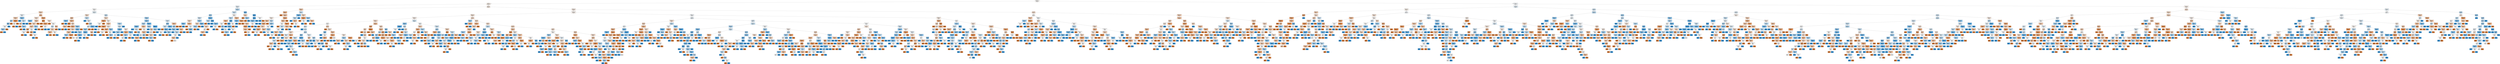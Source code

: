 digraph Tree {
node [shape=box, style="filled", color="black"] ;
0 [label="TimeSlot(21-23) <= 1.5\ngini = 0.5\nsamples = 4500\nvalue = [2279, 2221]\nclass = F", fillcolor="#e5813906"] ;
1 [label="Age <= 6.5\ngini = 0.499\nsamples = 2230\nvalue = [1165, 1065]\nclass = F", fillcolor="#e5813916"] ;
0 -> 1 [labeldistance=2.5, labelangle=45, headlabel="True"] ;
2 [label="TimeSlot(4-7) <= 2.5\ngini = 0.498\nsamples = 408\nvalue = [192, 216]\nclass = M", fillcolor="#399de51c"] ;
1 -> 2 ;
3 [label="TimeSlot(0-3) <= 0.5\ngini = 0.5\nsamples = 290\nvalue = [146, 144]\nclass = F", fillcolor="#e5813903"] ;
2 -> 3 ;
4 [label="TimeSlot(4-7) <= 0.5\ngini = 0.478\nsamples = 76\nvalue = [46, 30]\nclass = F", fillcolor="#e5813959"] ;
3 -> 4 ;
5 [label="TimeSlot(14-15) <= 0.5\ngini = 0.499\nsamples = 27\nvalue = [13, 14]\nclass = M", fillcolor="#399de512"] ;
4 -> 5 ;
6 [label="TimeSlot(16-20) <= 2.5\ngini = 0.469\nsamples = 16\nvalue = [10, 6]\nclass = F", fillcolor="#e5813966"] ;
5 -> 6 ;
7 [label="Age <= 5.0\ngini = 0.469\nsamples = 8\nvalue = [3, 5]\nclass = M", fillcolor="#399de566"] ;
6 -> 7 ;
8 [label="Age <= 0.5\ngini = 0.408\nsamples = 7\nvalue = [2, 5]\nclass = M", fillcolor="#399de599"] ;
7 -> 8 ;
9 [label="TimeSlot(21-23) <= 0.5\ngini = 0.5\nsamples = 4\nvalue = [2, 2]\nclass = F", fillcolor="#e5813900"] ;
8 -> 9 ;
10 [label="TimeSlot(8-11) <= 1.0\ngini = 0.444\nsamples = 3\nvalue = [1, 2]\nclass = M", fillcolor="#399de57f"] ;
9 -> 10 ;
11 [label="gini = 0.0\nsamples = 1\nvalue = [1, 0]\nclass = F", fillcolor="#e58139ff"] ;
10 -> 11 ;
12 [label="gini = 0.0\nsamples = 2\nvalue = [0, 2]\nclass = M", fillcolor="#399de5ff"] ;
10 -> 12 ;
13 [label="gini = 0.0\nsamples = 1\nvalue = [1, 0]\nclass = F", fillcolor="#e58139ff"] ;
9 -> 13 ;
14 [label="gini = 0.0\nsamples = 3\nvalue = [0, 3]\nclass = M", fillcolor="#399de5ff"] ;
8 -> 14 ;
15 [label="gini = 0.0\nsamples = 1\nvalue = [1, 0]\nclass = F", fillcolor="#e58139ff"] ;
7 -> 15 ;
16 [label="TimeSlot(12-13) <= 0.5\ngini = 0.219\nsamples = 8\nvalue = [7, 1]\nclass = F", fillcolor="#e58139db"] ;
6 -> 16 ;
17 [label="Age <= 1.5\ngini = 0.5\nsamples = 2\nvalue = [1, 1]\nclass = F", fillcolor="#e5813900"] ;
16 -> 17 ;
18 [label="gini = 0.0\nsamples = 1\nvalue = [1, 0]\nclass = F", fillcolor="#e58139ff"] ;
17 -> 18 ;
19 [label="gini = 0.0\nsamples = 1\nvalue = [0, 1]\nclass = M", fillcolor="#399de5ff"] ;
17 -> 19 ;
20 [label="gini = 0.0\nsamples = 6\nvalue = [6, 0]\nclass = F", fillcolor="#e58139ff"] ;
16 -> 20 ;
21 [label="TimeSlot(21-23) <= 0.5\ngini = 0.397\nsamples = 11\nvalue = [3, 8]\nclass = M", fillcolor="#399de59f"] ;
5 -> 21 ;
22 [label="gini = 0.0\nsamples = 4\nvalue = [0, 4]\nclass = M", fillcolor="#399de5ff"] ;
21 -> 22 ;
23 [label="TimeSlot(12-13) <= 0.5\ngini = 0.49\nsamples = 7\nvalue = [3, 4]\nclass = M", fillcolor="#399de540"] ;
21 -> 23 ;
24 [label="Age <= 1.5\ngini = 0.48\nsamples = 5\nvalue = [3, 2]\nclass = F", fillcolor="#e5813955"] ;
23 -> 24 ;
25 [label="gini = 0.0\nsamples = 2\nvalue = [2, 0]\nclass = F", fillcolor="#e58139ff"] ;
24 -> 25 ;
26 [label="TimeSlot(16-20) <= 0.5\ngini = 0.444\nsamples = 3\nvalue = [1, 2]\nclass = M", fillcolor="#399de57f"] ;
24 -> 26 ;
27 [label="gini = 0.0\nsamples = 1\nvalue = [1, 0]\nclass = F", fillcolor="#e58139ff"] ;
26 -> 27 ;
28 [label="gini = 0.0\nsamples = 2\nvalue = [0, 2]\nclass = M", fillcolor="#399de5ff"] ;
26 -> 28 ;
29 [label="gini = 0.0\nsamples = 2\nvalue = [0, 2]\nclass = M", fillcolor="#399de5ff"] ;
23 -> 29 ;
30 [label="Age <= 2.5\ngini = 0.44\nsamples = 49\nvalue = [33, 16]\nclass = F", fillcolor="#e5813983"] ;
4 -> 30 ;
31 [label="TimeSlot(16-20) <= 0.5\ngini = 0.491\nsamples = 23\nvalue = [13, 10]\nclass = F", fillcolor="#e581393b"] ;
30 -> 31 ;
32 [label="TimeSlot(14-15) <= 0.5\ngini = 0.375\nsamples = 4\nvalue = [1, 3]\nclass = M", fillcolor="#399de5aa"] ;
31 -> 32 ;
33 [label="gini = 0.0\nsamples = 3\nvalue = [0, 3]\nclass = M", fillcolor="#399de5ff"] ;
32 -> 33 ;
34 [label="gini = 0.0\nsamples = 1\nvalue = [1, 0]\nclass = F", fillcolor="#e58139ff"] ;
32 -> 34 ;
35 [label="TimeSlot(8-11) <= 2.5\ngini = 0.465\nsamples = 19\nvalue = [12, 7]\nclass = F", fillcolor="#e581396a"] ;
31 -> 35 ;
36 [label="TimeSlot(16-20) <= 3.5\ngini = 0.484\nsamples = 17\nvalue = [10, 7]\nclass = F", fillcolor="#e581394d"] ;
35 -> 36 ;
37 [label="TimeSlot(4-7) <= 1.5\ngini = 0.459\nsamples = 14\nvalue = [9, 5]\nclass = F", fillcolor="#e5813971"] ;
36 -> 37 ;
38 [label="Age <= 1.5\ngini = 0.375\nsamples = 8\nvalue = [6, 2]\nclass = F", fillcolor="#e58139aa"] ;
37 -> 38 ;
39 [label="TimeSlot(14-15) <= 0.5\ngini = 0.5\nsamples = 4\nvalue = [2, 2]\nclass = F", fillcolor="#e5813900"] ;
38 -> 39 ;
40 [label="gini = 0.0\nsamples = 2\nvalue = [2, 0]\nclass = F", fillcolor="#e58139ff"] ;
39 -> 40 ;
41 [label="gini = 0.0\nsamples = 2\nvalue = [0, 2]\nclass = M", fillcolor="#399de5ff"] ;
39 -> 41 ;
42 [label="gini = 0.0\nsamples = 4\nvalue = [4, 0]\nclass = F", fillcolor="#e58139ff"] ;
38 -> 42 ;
43 [label="TimeSlot(12-13) <= 0.5\ngini = 0.5\nsamples = 6\nvalue = [3, 3]\nclass = F", fillcolor="#e5813900"] ;
37 -> 43 ;
44 [label="Age <= 1.5\ngini = 0.375\nsamples = 4\nvalue = [3, 1]\nclass = F", fillcolor="#e58139aa"] ;
43 -> 44 ;
45 [label="gini = 0.0\nsamples = 2\nvalue = [2, 0]\nclass = F", fillcolor="#e58139ff"] ;
44 -> 45 ;
46 [label="TimeSlot(14-15) <= 0.5\ngini = 0.5\nsamples = 2\nvalue = [1, 1]\nclass = F", fillcolor="#e5813900"] ;
44 -> 46 ;
47 [label="gini = 0.0\nsamples = 1\nvalue = [0, 1]\nclass = M", fillcolor="#399de5ff"] ;
46 -> 47 ;
48 [label="gini = 0.0\nsamples = 1\nvalue = [1, 0]\nclass = F", fillcolor="#e58139ff"] ;
46 -> 48 ;
49 [label="gini = 0.0\nsamples = 2\nvalue = [0, 2]\nclass = M", fillcolor="#399de5ff"] ;
43 -> 49 ;
50 [label="TimeSlot(4-7) <= 1.5\ngini = 0.444\nsamples = 3\nvalue = [1, 2]\nclass = M", fillcolor="#399de57f"] ;
36 -> 50 ;
51 [label="gini = 0.0\nsamples = 2\nvalue = [0, 2]\nclass = M", fillcolor="#399de5ff"] ;
50 -> 51 ;
52 [label="gini = 0.0\nsamples = 1\nvalue = [1, 0]\nclass = F", fillcolor="#e58139ff"] ;
50 -> 52 ;
53 [label="gini = 0.0\nsamples = 2\nvalue = [2, 0]\nclass = F", fillcolor="#e58139ff"] ;
35 -> 53 ;
54 [label="TimeSlot(4-7) <= 1.5\ngini = 0.355\nsamples = 26\nvalue = [20, 6]\nclass = F", fillcolor="#e58139b3"] ;
30 -> 54 ;
55 [label="Age <= 5.5\ngini = 0.124\nsamples = 15\nvalue = [14, 1]\nclass = F", fillcolor="#e58139ed"] ;
54 -> 55 ;
56 [label="gini = 0.0\nsamples = 10\nvalue = [10, 0]\nclass = F", fillcolor="#e58139ff"] ;
55 -> 56 ;
57 [label="TimeSlot(16-20) <= 2.0\ngini = 0.32\nsamples = 5\nvalue = [4, 1]\nclass = F", fillcolor="#e58139bf"] ;
55 -> 57 ;
58 [label="gini = 0.0\nsamples = 3\nvalue = [3, 0]\nclass = F", fillcolor="#e58139ff"] ;
57 -> 58 ;
59 [label="TimeSlot(12-13) <= 0.5\ngini = 0.5\nsamples = 2\nvalue = [1, 1]\nclass = F", fillcolor="#e5813900"] ;
57 -> 59 ;
60 [label="gini = 0.0\nsamples = 1\nvalue = [1, 0]\nclass = F", fillcolor="#e58139ff"] ;
59 -> 60 ;
61 [label="gini = 0.0\nsamples = 1\nvalue = [0, 1]\nclass = M", fillcolor="#399de5ff"] ;
59 -> 61 ;
62 [label="TimeSlot(8-11) <= 0.5\ngini = 0.496\nsamples = 11\nvalue = [6, 5]\nclass = F", fillcolor="#e581392a"] ;
54 -> 62 ;
63 [label="gini = 0.0\nsamples = 1\nvalue = [1, 0]\nclass = F", fillcolor="#e58139ff"] ;
62 -> 63 ;
64 [label="TimeSlot(16-20) <= 3.0\ngini = 0.5\nsamples = 10\nvalue = [5, 5]\nclass = F", fillcolor="#e5813900"] ;
62 -> 64 ;
65 [label="Age <= 4.5\ngini = 0.49\nsamples = 7\nvalue = [3, 4]\nclass = M", fillcolor="#399de540"] ;
64 -> 65 ;
66 [label="gini = 0.0\nsamples = 2\nvalue = [0, 2]\nclass = M", fillcolor="#399de5ff"] ;
65 -> 66 ;
67 [label="TimeSlot(8-11) <= 2.0\ngini = 0.48\nsamples = 5\nvalue = [3, 2]\nclass = F", fillcolor="#e5813955"] ;
65 -> 67 ;
68 [label="TimeSlot(16-20) <= 0.5\ngini = 0.444\nsamples = 3\nvalue = [2, 1]\nclass = F", fillcolor="#e581397f"] ;
67 -> 68 ;
69 [label="gini = 0.0\nsamples = 1\nvalue = [0, 1]\nclass = M", fillcolor="#399de5ff"] ;
68 -> 69 ;
70 [label="gini = 0.0\nsamples = 2\nvalue = [2, 0]\nclass = F", fillcolor="#e58139ff"] ;
68 -> 70 ;
71 [label="TimeSlot(16-20) <= 0.5\ngini = 0.5\nsamples = 2\nvalue = [1, 1]\nclass = F", fillcolor="#e5813900"] ;
67 -> 71 ;
72 [label="gini = 0.0\nsamples = 1\nvalue = [1, 0]\nclass = F", fillcolor="#e58139ff"] ;
71 -> 72 ;
73 [label="gini = 0.0\nsamples = 1\nvalue = [0, 1]\nclass = M", fillcolor="#399de5ff"] ;
71 -> 73 ;
74 [label="Age <= 4.5\ngini = 0.444\nsamples = 3\nvalue = [2, 1]\nclass = F", fillcolor="#e581397f"] ;
64 -> 74 ;
75 [label="gini = 0.0\nsamples = 2\nvalue = [2, 0]\nclass = F", fillcolor="#e58139ff"] ;
74 -> 75 ;
76 [label="gini = 0.0\nsamples = 1\nvalue = [0, 1]\nclass = M", fillcolor="#399de5ff"] ;
74 -> 76 ;
77 [label="TimeSlot(4-7) <= 0.5\ngini = 0.498\nsamples = 214\nvalue = [100, 114]\nclass = M", fillcolor="#399de51f"] ;
3 -> 77 ;
78 [label="TimeSlot(0-3) <= 2.5\ngini = 0.49\nsamples = 65\nvalue = [37, 28]\nclass = F", fillcolor="#e581393e"] ;
77 -> 78 ;
79 [label="Age <= 0.5\ngini = 0.454\nsamples = 43\nvalue = [28, 15]\nclass = F", fillcolor="#e5813976"] ;
78 -> 79 ;
80 [label="TimeSlot(14-15) <= 0.5\ngini = 0.375\nsamples = 4\nvalue = [1, 3]\nclass = M", fillcolor="#399de5aa"] ;
79 -> 80 ;
81 [label="gini = 0.0\nsamples = 1\nvalue = [1, 0]\nclass = F", fillcolor="#e58139ff"] ;
80 -> 81 ;
82 [label="gini = 0.0\nsamples = 3\nvalue = [0, 3]\nclass = M", fillcolor="#399de5ff"] ;
80 -> 82 ;
83 [label="TimeSlot(21-23) <= 0.5\ngini = 0.426\nsamples = 39\nvalue = [27, 12]\nclass = F", fillcolor="#e581398e"] ;
79 -> 83 ;
84 [label="Age <= 2.5\ngini = 0.142\nsamples = 13\nvalue = [12, 1]\nclass = F", fillcolor="#e58139ea"] ;
83 -> 84 ;
85 [label="TimeSlot(8-11) <= 2.5\ngini = 0.444\nsamples = 3\nvalue = [2, 1]\nclass = F", fillcolor="#e581397f"] ;
84 -> 85 ;
86 [label="gini = 0.0\nsamples = 2\nvalue = [2, 0]\nclass = F", fillcolor="#e58139ff"] ;
85 -> 86 ;
87 [label="gini = 0.0\nsamples = 1\nvalue = [0, 1]\nclass = M", fillcolor="#399de5ff"] ;
85 -> 87 ;
88 [label="gini = 0.0\nsamples = 10\nvalue = [10, 0]\nclass = F", fillcolor="#e58139ff"] ;
84 -> 88 ;
89 [label="Age <= 4.5\ngini = 0.488\nsamples = 26\nvalue = [15, 11]\nclass = F", fillcolor="#e5813944"] ;
83 -> 89 ;
90 [label="TimeSlot(0-3) <= 1.5\ngini = 0.375\nsamples = 16\nvalue = [12, 4]\nclass = F", fillcolor="#e58139aa"] ;
89 -> 90 ;
91 [label="gini = 0.0\nsamples = 6\nvalue = [6, 0]\nclass = F", fillcolor="#e58139ff"] ;
90 -> 91 ;
92 [label="TimeSlot(8-11) <= 2.5\ngini = 0.48\nsamples = 10\nvalue = [6, 4]\nclass = F", fillcolor="#e5813955"] ;
90 -> 92 ;
93 [label="TimeSlot(14-15) <= 0.5\ngini = 0.444\nsamples = 9\nvalue = [6, 3]\nclass = F", fillcolor="#e581397f"] ;
92 -> 93 ;
94 [label="TimeSlot(8-11) <= 1.5\ngini = 0.444\nsamples = 3\nvalue = [1, 2]\nclass = M", fillcolor="#399de57f"] ;
93 -> 94 ;
95 [label="gini = 0.0\nsamples = 2\nvalue = [0, 2]\nclass = M", fillcolor="#399de5ff"] ;
94 -> 95 ;
96 [label="gini = 0.0\nsamples = 1\nvalue = [1, 0]\nclass = F", fillcolor="#e58139ff"] ;
94 -> 96 ;
97 [label="TimeSlot(16-20) <= 3.5\ngini = 0.278\nsamples = 6\nvalue = [5, 1]\nclass = F", fillcolor="#e58139cc"] ;
93 -> 97 ;
98 [label="gini = 0.0\nsamples = 4\nvalue = [4, 0]\nclass = F", fillcolor="#e58139ff"] ;
97 -> 98 ;
99 [label="gini = 0.5\nsamples = 2\nvalue = [1, 1]\nclass = F", fillcolor="#e5813900"] ;
97 -> 99 ;
100 [label="gini = 0.0\nsamples = 1\nvalue = [0, 1]\nclass = M", fillcolor="#399de5ff"] ;
92 -> 100 ;
101 [label="TimeSlot(16-20) <= 3.0\ngini = 0.42\nsamples = 10\nvalue = [3, 7]\nclass = M", fillcolor="#399de592"] ;
89 -> 101 ;
102 [label="TimeSlot(8-11) <= 0.5\ngini = 0.346\nsamples = 9\nvalue = [2, 7]\nclass = M", fillcolor="#399de5b6"] ;
101 -> 102 ;
103 [label="gini = 0.0\nsamples = 3\nvalue = [0, 3]\nclass = M", fillcolor="#399de5ff"] ;
102 -> 103 ;
104 [label="TimeSlot(8-11) <= 1.5\ngini = 0.444\nsamples = 6\nvalue = [2, 4]\nclass = M", fillcolor="#399de57f"] ;
102 -> 104 ;
105 [label="gini = 0.0\nsamples = 1\nvalue = [1, 0]\nclass = F", fillcolor="#e58139ff"] ;
104 -> 105 ;
106 [label="TimeSlot(16-20) <= 1.5\ngini = 0.32\nsamples = 5\nvalue = [1, 4]\nclass = M", fillcolor="#399de5bf"] ;
104 -> 106 ;
107 [label="Age <= 5.5\ngini = 0.5\nsamples = 2\nvalue = [1, 1]\nclass = F", fillcolor="#e5813900"] ;
106 -> 107 ;
108 [label="gini = 0.0\nsamples = 1\nvalue = [1, 0]\nclass = F", fillcolor="#e58139ff"] ;
107 -> 108 ;
109 [label="gini = 0.0\nsamples = 1\nvalue = [0, 1]\nclass = M", fillcolor="#399de5ff"] ;
107 -> 109 ;
110 [label="gini = 0.0\nsamples = 3\nvalue = [0, 3]\nclass = M", fillcolor="#399de5ff"] ;
106 -> 110 ;
111 [label="gini = 0.0\nsamples = 1\nvalue = [1, 0]\nclass = F", fillcolor="#e58139ff"] ;
101 -> 111 ;
112 [label="TimeSlot(16-20) <= 1.0\ngini = 0.483\nsamples = 22\nvalue = [9, 13]\nclass = M", fillcolor="#399de54e"] ;
78 -> 112 ;
113 [label="gini = 0.0\nsamples = 3\nvalue = [0, 3]\nclass = M", fillcolor="#399de5ff"] ;
112 -> 113 ;
114 [label="TimeSlot(8-11) <= 0.5\ngini = 0.499\nsamples = 19\nvalue = [9, 10]\nclass = M", fillcolor="#399de519"] ;
112 -> 114 ;
115 [label="gini = 0.0\nsamples = 3\nvalue = [3, 0]\nclass = F", fillcolor="#e58139ff"] ;
114 -> 115 ;
116 [label="Age <= 5.5\ngini = 0.469\nsamples = 16\nvalue = [6, 10]\nclass = M", fillcolor="#399de566"] ;
114 -> 116 ;
117 [label="Age <= 4.0\ngini = 0.496\nsamples = 11\nvalue = [5, 6]\nclass = M", fillcolor="#399de52a"] ;
116 -> 117 ;
118 [label="TimeSlot(16-20) <= 2.5\ngini = 0.444\nsamples = 9\nvalue = [3, 6]\nclass = M", fillcolor="#399de57f"] ;
117 -> 118 ;
119 [label="TimeSlot(8-11) <= 2.5\ngini = 0.278\nsamples = 6\nvalue = [1, 5]\nclass = M", fillcolor="#399de5cc"] ;
118 -> 119 ;
120 [label="TimeSlot(12-13) <= 0.5\ngini = 0.5\nsamples = 2\nvalue = [1, 1]\nclass = F", fillcolor="#e5813900"] ;
119 -> 120 ;
121 [label="gini = 0.0\nsamples = 1\nvalue = [0, 1]\nclass = M", fillcolor="#399de5ff"] ;
120 -> 121 ;
122 [label="gini = 0.0\nsamples = 1\nvalue = [1, 0]\nclass = F", fillcolor="#e58139ff"] ;
120 -> 122 ;
123 [label="gini = 0.0\nsamples = 4\nvalue = [0, 4]\nclass = M", fillcolor="#399de5ff"] ;
119 -> 123 ;
124 [label="Age <= 2.5\ngini = 0.444\nsamples = 3\nvalue = [2, 1]\nclass = F", fillcolor="#e581397f"] ;
118 -> 124 ;
125 [label="gini = 0.0\nsamples = 2\nvalue = [2, 0]\nclass = F", fillcolor="#e58139ff"] ;
124 -> 125 ;
126 [label="gini = 0.0\nsamples = 1\nvalue = [0, 1]\nclass = M", fillcolor="#399de5ff"] ;
124 -> 126 ;
127 [label="gini = 0.0\nsamples = 2\nvalue = [2, 0]\nclass = F", fillcolor="#e58139ff"] ;
117 -> 127 ;
128 [label="TimeSlot(21-23) <= 0.5\ngini = 0.32\nsamples = 5\nvalue = [1, 4]\nclass = M", fillcolor="#399de5bf"] ;
116 -> 128 ;
129 [label="gini = 0.0\nsamples = 1\nvalue = [1, 0]\nclass = F", fillcolor="#e58139ff"] ;
128 -> 129 ;
130 [label="gini = 0.0\nsamples = 4\nvalue = [0, 4]\nclass = M", fillcolor="#399de5ff"] ;
128 -> 130 ;
131 [label="Age <= 2.5\ngini = 0.488\nsamples = 149\nvalue = [63, 86]\nclass = M", fillcolor="#399de544"] ;
77 -> 131 ;
132 [label="TimeSlot(8-11) <= 0.5\ngini = 0.489\nsamples = 54\nvalue = [31, 23]\nclass = F", fillcolor="#e5813942"] ;
131 -> 132 ;
133 [label="TimeSlot(16-20) <= 0.5\ngini = 0.298\nsamples = 11\nvalue = [9, 2]\nclass = F", fillcolor="#e58139c6"] ;
132 -> 133 ;
134 [label="TimeSlot(21-23) <= 0.5\ngini = 0.5\nsamples = 4\nvalue = [2, 2]\nclass = F", fillcolor="#e5813900"] ;
133 -> 134 ;
135 [label="gini = 0.0\nsamples = 2\nvalue = [0, 2]\nclass = M", fillcolor="#399de5ff"] ;
134 -> 135 ;
136 [label="gini = 0.0\nsamples = 2\nvalue = [2, 0]\nclass = F", fillcolor="#e58139ff"] ;
134 -> 136 ;
137 [label="gini = 0.0\nsamples = 7\nvalue = [7, 0]\nclass = F", fillcolor="#e58139ff"] ;
133 -> 137 ;
138 [label="TimeSlot(21-23) <= 0.5\ngini = 0.5\nsamples = 43\nvalue = [22, 21]\nclass = F", fillcolor="#e581390c"] ;
132 -> 138 ;
139 [label="TimeSlot(16-20) <= 1.5\ngini = 0.463\nsamples = 22\nvalue = [14, 8]\nclass = F", fillcolor="#e581396d"] ;
138 -> 139 ;
140 [label="TimeSlot(14-15) <= 0.5\ngini = 0.245\nsamples = 7\nvalue = [6, 1]\nclass = F", fillcolor="#e58139d4"] ;
139 -> 140 ;
141 [label="Age <= 1.0\ngini = 0.5\nsamples = 2\nvalue = [1, 1]\nclass = F", fillcolor="#e5813900"] ;
140 -> 141 ;
142 [label="gini = 0.0\nsamples = 1\nvalue = [0, 1]\nclass = M", fillcolor="#399de5ff"] ;
141 -> 142 ;
143 [label="gini = 0.0\nsamples = 1\nvalue = [1, 0]\nclass = F", fillcolor="#e58139ff"] ;
141 -> 143 ;
144 [label="gini = 0.0\nsamples = 5\nvalue = [5, 0]\nclass = F", fillcolor="#e58139ff"] ;
140 -> 144 ;
145 [label="TimeSlot(14-15) <= 0.5\ngini = 0.498\nsamples = 15\nvalue = [8, 7]\nclass = F", fillcolor="#e5813920"] ;
139 -> 145 ;
146 [label="TimeSlot(4-7) <= 1.5\ngini = 0.375\nsamples = 8\nvalue = [6, 2]\nclass = F", fillcolor="#e58139aa"] ;
145 -> 146 ;
147 [label="TimeSlot(16-20) <= 2.5\ngini = 0.5\nsamples = 4\nvalue = [2, 2]\nclass = F", fillcolor="#e5813900"] ;
146 -> 147 ;
148 [label="gini = 0.0\nsamples = 2\nvalue = [0, 2]\nclass = M", fillcolor="#399de5ff"] ;
147 -> 148 ;
149 [label="gini = 0.0\nsamples = 2\nvalue = [2, 0]\nclass = F", fillcolor="#e58139ff"] ;
147 -> 149 ;
150 [label="gini = 0.0\nsamples = 4\nvalue = [4, 0]\nclass = F", fillcolor="#e58139ff"] ;
146 -> 150 ;
151 [label="TimeSlot(4-7) <= 1.5\ngini = 0.408\nsamples = 7\nvalue = [2, 5]\nclass = M", fillcolor="#399de599"] ;
145 -> 151 ;
152 [label="TimeSlot(0-3) <= 1.5\ngini = 0.5\nsamples = 4\nvalue = [2, 2]\nclass = F", fillcolor="#e5813900"] ;
151 -> 152 ;
153 [label="gini = 0.0\nsamples = 1\nvalue = [1, 0]\nclass = F", fillcolor="#e58139ff"] ;
152 -> 153 ;
154 [label="TimeSlot(0-3) <= 2.5\ngini = 0.444\nsamples = 3\nvalue = [1, 2]\nclass = M", fillcolor="#399de57f"] ;
152 -> 154 ;
155 [label="gini = 0.0\nsamples = 2\nvalue = [0, 2]\nclass = M", fillcolor="#399de5ff"] ;
154 -> 155 ;
156 [label="gini = 0.0\nsamples = 1\nvalue = [1, 0]\nclass = F", fillcolor="#e58139ff"] ;
154 -> 156 ;
157 [label="gini = 0.0\nsamples = 3\nvalue = [0, 3]\nclass = M", fillcolor="#399de5ff"] ;
151 -> 157 ;
158 [label="TimeSlot(16-20) <= 3.5\ngini = 0.472\nsamples = 21\nvalue = [8, 13]\nclass = M", fillcolor="#399de562"] ;
138 -> 158 ;
159 [label="TimeSlot(0-3) <= 1.5\ngini = 0.494\nsamples = 18\nvalue = [8, 10]\nclass = M", fillcolor="#399de533"] ;
158 -> 159 ;
160 [label="TimeSlot(16-20) <= 0.5\ngini = 0.32\nsamples = 5\nvalue = [1, 4]\nclass = M", fillcolor="#399de5bf"] ;
159 -> 160 ;
161 [label="TimeSlot(12-13) <= 0.5\ngini = 0.444\nsamples = 3\nvalue = [1, 2]\nclass = M", fillcolor="#399de57f"] ;
160 -> 161 ;
162 [label="Age <= 1.5\ngini = 0.5\nsamples = 2\nvalue = [1, 1]\nclass = F", fillcolor="#e5813900"] ;
161 -> 162 ;
163 [label="gini = 0.0\nsamples = 1\nvalue = [0, 1]\nclass = M", fillcolor="#399de5ff"] ;
162 -> 163 ;
164 [label="gini = 0.0\nsamples = 1\nvalue = [1, 0]\nclass = F", fillcolor="#e58139ff"] ;
162 -> 164 ;
165 [label="gini = 0.0\nsamples = 1\nvalue = [0, 1]\nclass = M", fillcolor="#399de5ff"] ;
161 -> 165 ;
166 [label="gini = 0.0\nsamples = 2\nvalue = [0, 2]\nclass = M", fillcolor="#399de5ff"] ;
160 -> 166 ;
167 [label="TimeSlot(0-3) <= 2.5\ngini = 0.497\nsamples = 13\nvalue = [7, 6]\nclass = F", fillcolor="#e5813924"] ;
159 -> 167 ;
168 [label="TimeSlot(16-20) <= 2.5\ngini = 0.375\nsamples = 8\nvalue = [6, 2]\nclass = F", fillcolor="#e58139aa"] ;
167 -> 168 ;
169 [label="gini = 0.0\nsamples = 5\nvalue = [5, 0]\nclass = F", fillcolor="#e58139ff"] ;
168 -> 169 ;
170 [label="TimeSlot(14-15) <= 0.5\ngini = 0.444\nsamples = 3\nvalue = [1, 2]\nclass = M", fillcolor="#399de57f"] ;
168 -> 170 ;
171 [label="Age <= 0.5\ngini = 0.5\nsamples = 2\nvalue = [1, 1]\nclass = F", fillcolor="#e5813900"] ;
170 -> 171 ;
172 [label="gini = 0.0\nsamples = 1\nvalue = [0, 1]\nclass = M", fillcolor="#399de5ff"] ;
171 -> 172 ;
173 [label="gini = 0.0\nsamples = 1\nvalue = [1, 0]\nclass = F", fillcolor="#e58139ff"] ;
171 -> 173 ;
174 [label="gini = 0.0\nsamples = 1\nvalue = [0, 1]\nclass = M", fillcolor="#399de5ff"] ;
170 -> 174 ;
175 [label="TimeSlot(8-11) <= 2.5\ngini = 0.32\nsamples = 5\nvalue = [1, 4]\nclass = M", fillcolor="#399de5bf"] ;
167 -> 175 ;
176 [label="TimeSlot(14-15) <= 0.5\ngini = 0.5\nsamples = 2\nvalue = [1, 1]\nclass = F", fillcolor="#e5813900"] ;
175 -> 176 ;
177 [label="gini = 0.0\nsamples = 1\nvalue = [1, 0]\nclass = F", fillcolor="#e58139ff"] ;
176 -> 177 ;
178 [label="gini = 0.0\nsamples = 1\nvalue = [0, 1]\nclass = M", fillcolor="#399de5ff"] ;
176 -> 178 ;
179 [label="gini = 0.0\nsamples = 3\nvalue = [0, 3]\nclass = M", fillcolor="#399de5ff"] ;
175 -> 179 ;
180 [label="gini = 0.0\nsamples = 3\nvalue = [0, 3]\nclass = M", fillcolor="#399de5ff"] ;
158 -> 180 ;
181 [label="TimeSlot(8-11) <= 2.5\ngini = 0.447\nsamples = 95\nvalue = [32, 63]\nclass = M", fillcolor="#399de57d"] ;
131 -> 181 ;
182 [label="TimeSlot(12-13) <= 0.5\ngini = 0.41\nsamples = 66\nvalue = [19, 47]\nclass = M", fillcolor="#399de598"] ;
181 -> 182 ;
183 [label="TimeSlot(0-3) <= 2.5\ngini = 0.467\nsamples = 35\nvalue = [13, 22]\nclass = M", fillcolor="#399de568"] ;
182 -> 183 ;
184 [label="TimeSlot(14-15) <= 0.5\ngini = 0.34\nsamples = 23\nvalue = [5, 18]\nclass = M", fillcolor="#399de5b8"] ;
183 -> 184 ;
185 [label="gini = 0.0\nsamples = 12\nvalue = [0, 12]\nclass = M", fillcolor="#399de5ff"] ;
184 -> 185 ;
186 [label="TimeSlot(0-3) <= 1.5\ngini = 0.496\nsamples = 11\nvalue = [5, 6]\nclass = M", fillcolor="#399de52a"] ;
184 -> 186 ;
187 [label="gini = 0.0\nsamples = 2\nvalue = [2, 0]\nclass = F", fillcolor="#e58139ff"] ;
186 -> 187 ;
188 [label="Age <= 3.5\ngini = 0.444\nsamples = 9\nvalue = [3, 6]\nclass = M", fillcolor="#399de57f"] ;
186 -> 188 ;
189 [label="gini = 0.0\nsamples = 3\nvalue = [0, 3]\nclass = M", fillcolor="#399de5ff"] ;
188 -> 189 ;
190 [label="Age <= 4.5\ngini = 0.5\nsamples = 6\nvalue = [3, 3]\nclass = F", fillcolor="#e5813900"] ;
188 -> 190 ;
191 [label="TimeSlot(8-11) <= 0.5\ngini = 0.375\nsamples = 4\nvalue = [3, 1]\nclass = F", fillcolor="#e58139aa"] ;
190 -> 191 ;
192 [label="gini = 0.0\nsamples = 1\nvalue = [0, 1]\nclass = M", fillcolor="#399de5ff"] ;
191 -> 192 ;
193 [label="gini = 0.0\nsamples = 3\nvalue = [3, 0]\nclass = F", fillcolor="#e58139ff"] ;
191 -> 193 ;
194 [label="gini = 0.0\nsamples = 2\nvalue = [0, 2]\nclass = M", fillcolor="#399de5ff"] ;
190 -> 194 ;
195 [label="TimeSlot(8-11) <= 0.5\ngini = 0.444\nsamples = 12\nvalue = [8, 4]\nclass = F", fillcolor="#e581397f"] ;
183 -> 195 ;
196 [label="gini = 0.0\nsamples = 4\nvalue = [4, 0]\nclass = F", fillcolor="#e58139ff"] ;
195 -> 196 ;
197 [label="TimeSlot(16-20) <= 2.5\ngini = 0.5\nsamples = 8\nvalue = [4, 4]\nclass = F", fillcolor="#e5813900"] ;
195 -> 197 ;
198 [label="TimeSlot(14-15) <= 0.5\ngini = 0.444\nsamples = 6\nvalue = [4, 2]\nclass = F", fillcolor="#e581397f"] ;
197 -> 198 ;
199 [label="Age <= 4.5\ngini = 0.444\nsamples = 3\nvalue = [1, 2]\nclass = M", fillcolor="#399de57f"] ;
198 -> 199 ;
200 [label="gini = 0.0\nsamples = 1\nvalue = [1, 0]\nclass = F", fillcolor="#e58139ff"] ;
199 -> 200 ;
201 [label="gini = 0.0\nsamples = 2\nvalue = [0, 2]\nclass = M", fillcolor="#399de5ff"] ;
199 -> 201 ;
202 [label="gini = 0.0\nsamples = 3\nvalue = [3, 0]\nclass = F", fillcolor="#e58139ff"] ;
198 -> 202 ;
203 [label="gini = 0.0\nsamples = 2\nvalue = [0, 2]\nclass = M", fillcolor="#399de5ff"] ;
197 -> 203 ;
204 [label="TimeSlot(14-15) <= 0.5\ngini = 0.312\nsamples = 31\nvalue = [6, 25]\nclass = M", fillcolor="#399de5c2"] ;
182 -> 204 ;
205 [label="TimeSlot(8-11) <= 0.5\ngini = 0.459\nsamples = 14\nvalue = [5, 9]\nclass = M", fillcolor="#399de571"] ;
204 -> 205 ;
206 [label="gini = 0.0\nsamples = 6\nvalue = [0, 6]\nclass = M", fillcolor="#399de5ff"] ;
205 -> 206 ;
207 [label="Age <= 5.5\ngini = 0.469\nsamples = 8\nvalue = [5, 3]\nclass = F", fillcolor="#e5813966"] ;
205 -> 207 ;
208 [label="Age <= 4.5\ngini = 0.5\nsamples = 6\nvalue = [3, 3]\nclass = F", fillcolor="#e5813900"] ;
207 -> 208 ;
209 [label="TimeSlot(16-20) <= 2.5\ngini = 0.48\nsamples = 5\nvalue = [3, 2]\nclass = F", fillcolor="#e5813955"] ;
208 -> 209 ;
210 [label="TimeSlot(4-7) <= 1.5\ngini = 0.444\nsamples = 3\nvalue = [1, 2]\nclass = M", fillcolor="#399de57f"] ;
209 -> 210 ;
211 [label="gini = 0.0\nsamples = 1\nvalue = [1, 0]\nclass = F", fillcolor="#e58139ff"] ;
210 -> 211 ;
212 [label="gini = 0.0\nsamples = 2\nvalue = [0, 2]\nclass = M", fillcolor="#399de5ff"] ;
210 -> 212 ;
213 [label="gini = 0.0\nsamples = 2\nvalue = [2, 0]\nclass = F", fillcolor="#e58139ff"] ;
209 -> 213 ;
214 [label="gini = 0.0\nsamples = 1\nvalue = [0, 1]\nclass = M", fillcolor="#399de5ff"] ;
208 -> 214 ;
215 [label="gini = 0.0\nsamples = 2\nvalue = [2, 0]\nclass = F", fillcolor="#e58139ff"] ;
207 -> 215 ;
216 [label="TimeSlot(8-11) <= 0.5\ngini = 0.111\nsamples = 17\nvalue = [1, 16]\nclass = M", fillcolor="#399de5ef"] ;
204 -> 216 ;
217 [label="TimeSlot(0-3) <= 2.0\ngini = 0.444\nsamples = 3\nvalue = [1, 2]\nclass = M", fillcolor="#399de57f"] ;
216 -> 217 ;
218 [label="gini = 0.0\nsamples = 1\nvalue = [0, 1]\nclass = M", fillcolor="#399de5ff"] ;
217 -> 218 ;
219 [label="TimeSlot(4-7) <= 1.5\ngini = 0.5\nsamples = 2\nvalue = [1, 1]\nclass = F", fillcolor="#e5813900"] ;
217 -> 219 ;
220 [label="gini = 0.0\nsamples = 1\nvalue = [0, 1]\nclass = M", fillcolor="#399de5ff"] ;
219 -> 220 ;
221 [label="gini = 0.0\nsamples = 1\nvalue = [1, 0]\nclass = F", fillcolor="#e58139ff"] ;
219 -> 221 ;
222 [label="gini = 0.0\nsamples = 14\nvalue = [0, 14]\nclass = M", fillcolor="#399de5ff"] ;
216 -> 222 ;
223 [label="TimeSlot(12-13) <= 0.5\ngini = 0.495\nsamples = 29\nvalue = [13, 16]\nclass = M", fillcolor="#399de530"] ;
181 -> 223 ;
224 [label="Age <= 4.5\ngini = 0.415\nsamples = 17\nvalue = [5, 12]\nclass = M", fillcolor="#399de595"] ;
223 -> 224 ;
225 [label="TimeSlot(16-20) <= 1.0\ngini = 0.49\nsamples = 7\nvalue = [3, 4]\nclass = M", fillcolor="#399de540"] ;
224 -> 225 ;
226 [label="gini = 0.0\nsamples = 2\nvalue = [2, 0]\nclass = F", fillcolor="#e58139ff"] ;
225 -> 226 ;
227 [label="TimeSlot(0-3) <= 2.5\ngini = 0.32\nsamples = 5\nvalue = [1, 4]\nclass = M", fillcolor="#399de5bf"] ;
225 -> 227 ;
228 [label="gini = 0.0\nsamples = 2\nvalue = [0, 2]\nclass = M", fillcolor="#399de5ff"] ;
227 -> 228 ;
229 [label="TimeSlot(4-7) <= 1.5\ngini = 0.444\nsamples = 3\nvalue = [1, 2]\nclass = M", fillcolor="#399de57f"] ;
227 -> 229 ;
230 [label="gini = 0.0\nsamples = 1\nvalue = [1, 0]\nclass = F", fillcolor="#e58139ff"] ;
229 -> 230 ;
231 [label="gini = 0.0\nsamples = 2\nvalue = [0, 2]\nclass = M", fillcolor="#399de5ff"] ;
229 -> 231 ;
232 [label="TimeSlot(16-20) <= 0.5\ngini = 0.32\nsamples = 10\nvalue = [2, 8]\nclass = M", fillcolor="#399de5bf"] ;
224 -> 232 ;
233 [label="gini = 0.0\nsamples = 3\nvalue = [0, 3]\nclass = M", fillcolor="#399de5ff"] ;
232 -> 233 ;
234 [label="TimeSlot(0-3) <= 1.5\ngini = 0.408\nsamples = 7\nvalue = [2, 5]\nclass = M", fillcolor="#399de599"] ;
232 -> 234 ;
235 [label="gini = 0.0\nsamples = 2\nvalue = [0, 2]\nclass = M", fillcolor="#399de5ff"] ;
234 -> 235 ;
236 [label="TimeSlot(14-15) <= 0.5\ngini = 0.48\nsamples = 5\nvalue = [2, 3]\nclass = M", fillcolor="#399de555"] ;
234 -> 236 ;
237 [label="TimeSlot(16-20) <= 3.0\ngini = 0.5\nsamples = 4\nvalue = [2, 2]\nclass = F", fillcolor="#e5813900"] ;
236 -> 237 ;
238 [label="TimeSlot(4-7) <= 1.5\ngini = 0.444\nsamples = 3\nvalue = [2, 1]\nclass = F", fillcolor="#e581397f"] ;
237 -> 238 ;
239 [label="gini = 0.0\nsamples = 1\nvalue = [1, 0]\nclass = F", fillcolor="#e58139ff"] ;
238 -> 239 ;
240 [label="gini = 0.5\nsamples = 2\nvalue = [1, 1]\nclass = F", fillcolor="#e5813900"] ;
238 -> 240 ;
241 [label="gini = 0.0\nsamples = 1\nvalue = [0, 1]\nclass = M", fillcolor="#399de5ff"] ;
237 -> 241 ;
242 [label="gini = 0.0\nsamples = 1\nvalue = [0, 1]\nclass = M", fillcolor="#399de5ff"] ;
236 -> 242 ;
243 [label="TimeSlot(16-20) <= 1.5\ngini = 0.444\nsamples = 12\nvalue = [8, 4]\nclass = F", fillcolor="#e581397f"] ;
223 -> 243 ;
244 [label="Age <= 4.5\ngini = 0.444\nsamples = 6\nvalue = [2, 4]\nclass = M", fillcolor="#399de57f"] ;
243 -> 244 ;
245 [label="gini = 0.0\nsamples = 3\nvalue = [0, 3]\nclass = M", fillcolor="#399de5ff"] ;
244 -> 245 ;
246 [label="TimeSlot(0-3) <= 1.5\ngini = 0.444\nsamples = 3\nvalue = [2, 1]\nclass = F", fillcolor="#e581397f"] ;
244 -> 246 ;
247 [label="gini = 0.0\nsamples = 2\nvalue = [2, 0]\nclass = F", fillcolor="#e58139ff"] ;
246 -> 247 ;
248 [label="gini = 0.0\nsamples = 1\nvalue = [0, 1]\nclass = M", fillcolor="#399de5ff"] ;
246 -> 248 ;
249 [label="gini = 0.0\nsamples = 6\nvalue = [6, 0]\nclass = F", fillcolor="#e58139ff"] ;
243 -> 249 ;
250 [label="TimeSlot(16-20) <= 3.5\ngini = 0.476\nsamples = 118\nvalue = [46, 72]\nclass = M", fillcolor="#399de55c"] ;
2 -> 250 ;
251 [label="TimeSlot(12-13) <= 0.5\ngini = 0.491\nsamples = 95\nvalue = [41, 54]\nclass = M", fillcolor="#399de53d"] ;
250 -> 251 ;
252 [label="Age <= 3.5\ngini = 0.457\nsamples = 48\nvalue = [17, 31]\nclass = M", fillcolor="#399de573"] ;
251 -> 252 ;
253 [label="TimeSlot(0-3) <= 1.5\ngini = 0.492\nsamples = 32\nvalue = [14, 18]\nclass = M", fillcolor="#399de539"] ;
252 -> 253 ;
254 [label="TimeSlot(16-20) <= 0.5\ngini = 0.49\nsamples = 14\nvalue = [8, 6]\nclass = F", fillcolor="#e5813940"] ;
253 -> 254 ;
255 [label="TimeSlot(8-11) <= 1.0\ngini = 0.375\nsamples = 4\nvalue = [1, 3]\nclass = M", fillcolor="#399de5aa"] ;
254 -> 255 ;
256 [label="gini = 0.0\nsamples = 1\nvalue = [1, 0]\nclass = F", fillcolor="#e58139ff"] ;
255 -> 256 ;
257 [label="gini = 0.0\nsamples = 3\nvalue = [0, 3]\nclass = M", fillcolor="#399de5ff"] ;
255 -> 257 ;
258 [label="TimeSlot(16-20) <= 1.5\ngini = 0.42\nsamples = 10\nvalue = [7, 3]\nclass = F", fillcolor="#e5813992"] ;
254 -> 258 ;
259 [label="gini = 0.0\nsamples = 4\nvalue = [4, 0]\nclass = F", fillcolor="#e58139ff"] ;
258 -> 259 ;
260 [label="TimeSlot(21-23) <= 0.5\ngini = 0.5\nsamples = 6\nvalue = [3, 3]\nclass = F", fillcolor="#e5813900"] ;
258 -> 260 ;
261 [label="gini = 0.0\nsamples = 2\nvalue = [2, 0]\nclass = F", fillcolor="#e58139ff"] ;
260 -> 261 ;
262 [label="TimeSlot(0-3) <= 0.5\ngini = 0.375\nsamples = 4\nvalue = [1, 3]\nclass = M", fillcolor="#399de5aa"] ;
260 -> 262 ;
263 [label="gini = 0.0\nsamples = 1\nvalue = [1, 0]\nclass = F", fillcolor="#e58139ff"] ;
262 -> 263 ;
264 [label="gini = 0.0\nsamples = 3\nvalue = [0, 3]\nclass = M", fillcolor="#399de5ff"] ;
262 -> 264 ;
265 [label="TimeSlot(16-20) <= 0.5\ngini = 0.444\nsamples = 18\nvalue = [6, 12]\nclass = M", fillcolor="#399de57f"] ;
253 -> 265 ;
266 [label="TimeSlot(0-3) <= 2.5\ngini = 0.48\nsamples = 5\nvalue = [3, 2]\nclass = F", fillcolor="#e5813955"] ;
265 -> 266 ;
267 [label="TimeSlot(8-11) <= 1.5\ngini = 0.444\nsamples = 3\nvalue = [1, 2]\nclass = M", fillcolor="#399de57f"] ;
266 -> 267 ;
268 [label="gini = 0.0\nsamples = 1\nvalue = [1, 0]\nclass = F", fillcolor="#e58139ff"] ;
267 -> 268 ;
269 [label="gini = 0.0\nsamples = 2\nvalue = [0, 2]\nclass = M", fillcolor="#399de5ff"] ;
267 -> 269 ;
270 [label="gini = 0.0\nsamples = 2\nvalue = [2, 0]\nclass = F", fillcolor="#e58139ff"] ;
266 -> 270 ;
271 [label="TimeSlot(8-11) <= 2.5\ngini = 0.355\nsamples = 13\nvalue = [3, 10]\nclass = M", fillcolor="#399de5b3"] ;
265 -> 271 ;
272 [label="gini = 0.0\nsamples = 8\nvalue = [0, 8]\nclass = M", fillcolor="#399de5ff"] ;
271 -> 272 ;
273 [label="TimeSlot(21-23) <= 0.5\ngini = 0.48\nsamples = 5\nvalue = [3, 2]\nclass = F", fillcolor="#e5813955"] ;
271 -> 273 ;
274 [label="Age <= 0.5\ngini = 0.5\nsamples = 4\nvalue = [2, 2]\nclass = F", fillcolor="#e5813900"] ;
273 -> 274 ;
275 [label="TimeSlot(16-20) <= 1.5\ngini = 0.444\nsamples = 3\nvalue = [2, 1]\nclass = F", fillcolor="#e581397f"] ;
274 -> 275 ;
276 [label="gini = 0.0\nsamples = 1\nvalue = [0, 1]\nclass = M", fillcolor="#399de5ff"] ;
275 -> 276 ;
277 [label="gini = 0.0\nsamples = 2\nvalue = [2, 0]\nclass = F", fillcolor="#e58139ff"] ;
275 -> 277 ;
278 [label="gini = 0.0\nsamples = 1\nvalue = [0, 1]\nclass = M", fillcolor="#399de5ff"] ;
274 -> 278 ;
279 [label="gini = 0.0\nsamples = 1\nvalue = [1, 0]\nclass = F", fillcolor="#e58139ff"] ;
273 -> 279 ;
280 [label="TimeSlot(8-11) <= 1.5\ngini = 0.305\nsamples = 16\nvalue = [3, 13]\nclass = M", fillcolor="#399de5c4"] ;
252 -> 280 ;
281 [label="TimeSlot(21-23) <= 0.5\ngini = 0.48\nsamples = 5\nvalue = [2, 3]\nclass = M", fillcolor="#399de555"] ;
280 -> 281 ;
282 [label="gini = 0.0\nsamples = 2\nvalue = [2, 0]\nclass = F", fillcolor="#e58139ff"] ;
281 -> 282 ;
283 [label="gini = 0.0\nsamples = 3\nvalue = [0, 3]\nclass = M", fillcolor="#399de5ff"] ;
281 -> 283 ;
284 [label="Age <= 5.5\ngini = 0.165\nsamples = 11\nvalue = [1, 10]\nclass = M", fillcolor="#399de5e6"] ;
280 -> 284 ;
285 [label="gini = 0.0\nsamples = 7\nvalue = [0, 7]\nclass = M", fillcolor="#399de5ff"] ;
284 -> 285 ;
286 [label="TimeSlot(14-15) <= 0.5\ngini = 0.375\nsamples = 4\nvalue = [1, 3]\nclass = M", fillcolor="#399de5aa"] ;
284 -> 286 ;
287 [label="gini = 0.0\nsamples = 2\nvalue = [0, 2]\nclass = M", fillcolor="#399de5ff"] ;
286 -> 287 ;
288 [label="TimeSlot(21-23) <= 0.5\ngini = 0.5\nsamples = 2\nvalue = [1, 1]\nclass = F", fillcolor="#e5813900"] ;
286 -> 288 ;
289 [label="gini = 0.0\nsamples = 1\nvalue = [0, 1]\nclass = M", fillcolor="#399de5ff"] ;
288 -> 289 ;
290 [label="gini = 0.0\nsamples = 1\nvalue = [1, 0]\nclass = F", fillcolor="#e58139ff"] ;
288 -> 290 ;
291 [label="TimeSlot(8-11) <= 1.5\ngini = 0.5\nsamples = 47\nvalue = [24, 23]\nclass = F", fillcolor="#e581390b"] ;
251 -> 291 ;
292 [label="TimeSlot(8-11) <= 0.5\ngini = 0.477\nsamples = 28\nvalue = [11, 17]\nclass = M", fillcolor="#399de55a"] ;
291 -> 292 ;
293 [label="TimeSlot(16-20) <= 1.5\ngini = 0.426\nsamples = 13\nvalue = [9, 4]\nclass = F", fillcolor="#e581398e"] ;
292 -> 293 ;
294 [label="TimeSlot(16-20) <= 0.5\ngini = 0.5\nsamples = 8\nvalue = [4, 4]\nclass = F", fillcolor="#e5813900"] ;
293 -> 294 ;
295 [label="gini = 0.0\nsamples = 2\nvalue = [2, 0]\nclass = F", fillcolor="#e58139ff"] ;
294 -> 295 ;
296 [label="Age <= 0.5\ngini = 0.444\nsamples = 6\nvalue = [2, 4]\nclass = M", fillcolor="#399de57f"] ;
294 -> 296 ;
297 [label="gini = 0.0\nsamples = 2\nvalue = [0, 2]\nclass = M", fillcolor="#399de5ff"] ;
296 -> 297 ;
298 [label="Age <= 2.0\ngini = 0.5\nsamples = 4\nvalue = [2, 2]\nclass = F", fillcolor="#e5813900"] ;
296 -> 298 ;
299 [label="gini = 0.0\nsamples = 1\nvalue = [1, 0]\nclass = F", fillcolor="#e58139ff"] ;
298 -> 299 ;
300 [label="TimeSlot(14-15) <= 0.5\ngini = 0.444\nsamples = 3\nvalue = [1, 2]\nclass = M", fillcolor="#399de57f"] ;
298 -> 300 ;
301 [label="gini = 0.0\nsamples = 1\nvalue = [1, 0]\nclass = F", fillcolor="#e58139ff"] ;
300 -> 301 ;
302 [label="gini = 0.0\nsamples = 2\nvalue = [0, 2]\nclass = M", fillcolor="#399de5ff"] ;
300 -> 302 ;
303 [label="gini = 0.0\nsamples = 5\nvalue = [5, 0]\nclass = F", fillcolor="#e58139ff"] ;
293 -> 303 ;
304 [label="Age <= 5.5\ngini = 0.231\nsamples = 15\nvalue = [2, 13]\nclass = M", fillcolor="#399de5d8"] ;
292 -> 304 ;
305 [label="Age <= 4.0\ngini = 0.142\nsamples = 13\nvalue = [1, 12]\nclass = M", fillcolor="#399de5ea"] ;
304 -> 305 ;
306 [label="gini = 0.0\nsamples = 8\nvalue = [0, 8]\nclass = M", fillcolor="#399de5ff"] ;
305 -> 306 ;
307 [label="TimeSlot(0-3) <= 0.5\ngini = 0.32\nsamples = 5\nvalue = [1, 4]\nclass = M", fillcolor="#399de5bf"] ;
305 -> 307 ;
308 [label="gini = 0.0\nsamples = 3\nvalue = [0, 3]\nclass = M", fillcolor="#399de5ff"] ;
307 -> 308 ;
309 [label="TimeSlot(16-20) <= 0.5\ngini = 0.5\nsamples = 2\nvalue = [1, 1]\nclass = F", fillcolor="#e5813900"] ;
307 -> 309 ;
310 [label="gini = 0.0\nsamples = 1\nvalue = [0, 1]\nclass = M", fillcolor="#399de5ff"] ;
309 -> 310 ;
311 [label="gini = 0.0\nsamples = 1\nvalue = [1, 0]\nclass = F", fillcolor="#e58139ff"] ;
309 -> 311 ;
312 [label="TimeSlot(0-3) <= 2.0\ngini = 0.5\nsamples = 2\nvalue = [1, 1]\nclass = F", fillcolor="#e5813900"] ;
304 -> 312 ;
313 [label="gini = 0.0\nsamples = 1\nvalue = [1, 0]\nclass = F", fillcolor="#e58139ff"] ;
312 -> 313 ;
314 [label="gini = 0.0\nsamples = 1\nvalue = [0, 1]\nclass = M", fillcolor="#399de5ff"] ;
312 -> 314 ;
315 [label="TimeSlot(16-20) <= 0.5\ngini = 0.432\nsamples = 19\nvalue = [13, 6]\nclass = F", fillcolor="#e5813989"] ;
291 -> 315 ;
316 [label="TimeSlot(21-23) <= 0.5\ngini = 0.375\nsamples = 4\nvalue = [1, 3]\nclass = M", fillcolor="#399de5aa"] ;
315 -> 316 ;
317 [label="gini = 0.0\nsamples = 3\nvalue = [0, 3]\nclass = M", fillcolor="#399de5ff"] ;
316 -> 317 ;
318 [label="gini = 0.0\nsamples = 1\nvalue = [1, 0]\nclass = F", fillcolor="#e58139ff"] ;
316 -> 318 ;
319 [label="TimeSlot(21-23) <= 0.5\ngini = 0.32\nsamples = 15\nvalue = [12, 3]\nclass = F", fillcolor="#e58139bf"] ;
315 -> 319 ;
320 [label="gini = 0.0\nsamples = 7\nvalue = [7, 0]\nclass = F", fillcolor="#e58139ff"] ;
319 -> 320 ;
321 [label="TimeSlot(16-20) <= 2.5\ngini = 0.469\nsamples = 8\nvalue = [5, 3]\nclass = F", fillcolor="#e5813966"] ;
319 -> 321 ;
322 [label="TimeSlot(0-3) <= 0.5\ngini = 0.278\nsamples = 6\nvalue = [5, 1]\nclass = F", fillcolor="#e58139cc"] ;
321 -> 322 ;
323 [label="TimeSlot(14-15) <= 0.5\ngini = 0.444\nsamples = 3\nvalue = [2, 1]\nclass = F", fillcolor="#e581397f"] ;
322 -> 323 ;
324 [label="gini = 0.0\nsamples = 1\nvalue = [1, 0]\nclass = F", fillcolor="#e58139ff"] ;
323 -> 324 ;
325 [label="Age <= 0.5\ngini = 0.5\nsamples = 2\nvalue = [1, 1]\nclass = F", fillcolor="#e5813900"] ;
323 -> 325 ;
326 [label="gini = 0.0\nsamples = 1\nvalue = [1, 0]\nclass = F", fillcolor="#e58139ff"] ;
325 -> 326 ;
327 [label="gini = 0.0\nsamples = 1\nvalue = [0, 1]\nclass = M", fillcolor="#399de5ff"] ;
325 -> 327 ;
328 [label="gini = 0.0\nsamples = 3\nvalue = [3, 0]\nclass = F", fillcolor="#e58139ff"] ;
322 -> 328 ;
329 [label="gini = 0.0\nsamples = 2\nvalue = [0, 2]\nclass = M", fillcolor="#399de5ff"] ;
321 -> 329 ;
330 [label="Age <= 0.5\ngini = 0.34\nsamples = 23\nvalue = [5, 18]\nclass = M", fillcolor="#399de5b8"] ;
250 -> 330 ;
331 [label="TimeSlot(0-3) <= 1.5\ngini = 0.48\nsamples = 5\nvalue = [3, 2]\nclass = F", fillcolor="#e5813955"] ;
330 -> 331 ;
332 [label="gini = 0.0\nsamples = 2\nvalue = [2, 0]\nclass = F", fillcolor="#e58139ff"] ;
331 -> 332 ;
333 [label="TimeSlot(21-23) <= 0.5\ngini = 0.444\nsamples = 3\nvalue = [1, 2]\nclass = M", fillcolor="#399de57f"] ;
331 -> 333 ;
334 [label="gini = 0.0\nsamples = 1\nvalue = [1, 0]\nclass = F", fillcolor="#e58139ff"] ;
333 -> 334 ;
335 [label="gini = 0.0\nsamples = 2\nvalue = [0, 2]\nclass = M", fillcolor="#399de5ff"] ;
333 -> 335 ;
336 [label="Age <= 5.5\ngini = 0.198\nsamples = 18\nvalue = [2, 16]\nclass = M", fillcolor="#399de5df"] ;
330 -> 336 ;
337 [label="Age <= 1.5\ngini = 0.117\nsamples = 16\nvalue = [1, 15]\nclass = M", fillcolor="#399de5ee"] ;
336 -> 337 ;
338 [label="TimeSlot(12-13) <= 0.5\ngini = 0.375\nsamples = 4\nvalue = [1, 3]\nclass = M", fillcolor="#399de5aa"] ;
337 -> 338 ;
339 [label="TimeSlot(14-15) <= 0.5\ngini = 0.5\nsamples = 2\nvalue = [1, 1]\nclass = F", fillcolor="#e5813900"] ;
338 -> 339 ;
340 [label="gini = 0.0\nsamples = 1\nvalue = [1, 0]\nclass = F", fillcolor="#e58139ff"] ;
339 -> 340 ;
341 [label="gini = 0.0\nsamples = 1\nvalue = [0, 1]\nclass = M", fillcolor="#399de5ff"] ;
339 -> 341 ;
342 [label="gini = 0.0\nsamples = 2\nvalue = [0, 2]\nclass = M", fillcolor="#399de5ff"] ;
338 -> 342 ;
343 [label="gini = 0.0\nsamples = 12\nvalue = [0, 12]\nclass = M", fillcolor="#399de5ff"] ;
337 -> 343 ;
344 [label="TimeSlot(21-23) <= 0.5\ngini = 0.5\nsamples = 2\nvalue = [1, 1]\nclass = F", fillcolor="#e5813900"] ;
336 -> 344 ;
345 [label="gini = 0.0\nsamples = 1\nvalue = [0, 1]\nclass = M", fillcolor="#399de5ff"] ;
344 -> 345 ;
346 [label="gini = 0.0\nsamples = 1\nvalue = [1, 0]\nclass = F", fillcolor="#e58139ff"] ;
344 -> 346 ;
347 [label="Age <= 7.5\ngini = 0.498\nsamples = 1822\nvalue = [973, 849]\nclass = F", fillcolor="#e5813920"] ;
1 -> 347 ;
348 [label="TimeSlot(0-3) <= 2.5\ngini = 0.47\nsamples = 69\nvalue = [43, 26]\nclass = F", fillcolor="#e5813965"] ;
347 -> 348 ;
349 [label="TimeSlot(4-7) <= 0.5\ngini = 0.413\nsamples = 48\nvalue = [34, 14]\nclass = F", fillcolor="#e5813996"] ;
348 -> 349 ;
350 [label="gini = 0.0\nsamples = 8\nvalue = [8, 0]\nclass = F", fillcolor="#e58139ff"] ;
349 -> 350 ;
351 [label="TimeSlot(12-13) <= 0.5\ngini = 0.455\nsamples = 40\nvalue = [26, 14]\nclass = F", fillcolor="#e5813976"] ;
349 -> 351 ;
352 [label="TimeSlot(8-11) <= 1.5\ngini = 0.499\nsamples = 19\nvalue = [10, 9]\nclass = F", fillcolor="#e5813919"] ;
351 -> 352 ;
353 [label="TimeSlot(4-7) <= 1.5\ngini = 0.444\nsamples = 9\nvalue = [6, 3]\nclass = F", fillcolor="#e581397f"] ;
352 -> 353 ;
354 [label="gini = 0.0\nsamples = 1\nvalue = [0, 1]\nclass = M", fillcolor="#399de5ff"] ;
353 -> 354 ;
355 [label="TimeSlot(0-3) <= 1.5\ngini = 0.375\nsamples = 8\nvalue = [6, 2]\nclass = F", fillcolor="#e58139aa"] ;
353 -> 355 ;
356 [label="gini = 0.0\nsamples = 3\nvalue = [3, 0]\nclass = F", fillcolor="#e58139ff"] ;
355 -> 356 ;
357 [label="TimeSlot(16-20) <= 0.5\ngini = 0.48\nsamples = 5\nvalue = [3, 2]\nclass = F", fillcolor="#e5813955"] ;
355 -> 357 ;
358 [label="gini = 0.0\nsamples = 1\nvalue = [0, 1]\nclass = M", fillcolor="#399de5ff"] ;
357 -> 358 ;
359 [label="TimeSlot(16-20) <= 2.5\ngini = 0.375\nsamples = 4\nvalue = [3, 1]\nclass = F", fillcolor="#e58139aa"] ;
357 -> 359 ;
360 [label="gini = 0.0\nsamples = 2\nvalue = [2, 0]\nclass = F", fillcolor="#e58139ff"] ;
359 -> 360 ;
361 [label="TimeSlot(21-23) <= 0.5\ngini = 0.5\nsamples = 2\nvalue = [1, 1]\nclass = F", fillcolor="#e5813900"] ;
359 -> 361 ;
362 [label="gini = 0.0\nsamples = 1\nvalue = [0, 1]\nclass = M", fillcolor="#399de5ff"] ;
361 -> 362 ;
363 [label="gini = 0.0\nsamples = 1\nvalue = [1, 0]\nclass = F", fillcolor="#e58139ff"] ;
361 -> 363 ;
364 [label="TimeSlot(4-7) <= 1.5\ngini = 0.48\nsamples = 10\nvalue = [4, 6]\nclass = M", fillcolor="#399de555"] ;
352 -> 364 ;
365 [label="gini = 0.0\nsamples = 1\nvalue = [1, 0]\nclass = F", fillcolor="#e58139ff"] ;
364 -> 365 ;
366 [label="TimeSlot(16-20) <= 2.5\ngini = 0.444\nsamples = 9\nvalue = [3, 6]\nclass = M", fillcolor="#399de57f"] ;
364 -> 366 ;
367 [label="TimeSlot(0-3) <= 1.5\ngini = 0.5\nsamples = 6\nvalue = [3, 3]\nclass = F", fillcolor="#e5813900"] ;
366 -> 367 ;
368 [label="TimeSlot(8-11) <= 2.5\ngini = 0.444\nsamples = 3\nvalue = [2, 1]\nclass = F", fillcolor="#e581397f"] ;
367 -> 368 ;
369 [label="gini = 0.0\nsamples = 2\nvalue = [2, 0]\nclass = F", fillcolor="#e58139ff"] ;
368 -> 369 ;
370 [label="gini = 0.0\nsamples = 1\nvalue = [0, 1]\nclass = M", fillcolor="#399de5ff"] ;
368 -> 370 ;
371 [label="TimeSlot(4-7) <= 2.5\ngini = 0.444\nsamples = 3\nvalue = [1, 2]\nclass = M", fillcolor="#399de57f"] ;
367 -> 371 ;
372 [label="TimeSlot(16-20) <= 1.0\ngini = 0.5\nsamples = 2\nvalue = [1, 1]\nclass = F", fillcolor="#e5813900"] ;
371 -> 372 ;
373 [label="gini = 0.0\nsamples = 1\nvalue = [1, 0]\nclass = F", fillcolor="#e58139ff"] ;
372 -> 373 ;
374 [label="gini = 0.0\nsamples = 1\nvalue = [0, 1]\nclass = M", fillcolor="#399de5ff"] ;
372 -> 374 ;
375 [label="gini = 0.0\nsamples = 1\nvalue = [0, 1]\nclass = M", fillcolor="#399de5ff"] ;
371 -> 375 ;
376 [label="gini = 0.0\nsamples = 3\nvalue = [0, 3]\nclass = M", fillcolor="#399de5ff"] ;
366 -> 376 ;
377 [label="TimeSlot(8-11) <= 2.5\ngini = 0.363\nsamples = 21\nvalue = [16, 5]\nclass = F", fillcolor="#e58139af"] ;
351 -> 377 ;
378 [label="TimeSlot(0-3) <= 1.5\ngini = 0.444\nsamples = 15\nvalue = [10, 5]\nclass = F", fillcolor="#e581397f"] ;
377 -> 378 ;
379 [label="TimeSlot(8-11) <= 0.5\ngini = 0.5\nsamples = 8\nvalue = [4, 4]\nclass = F", fillcolor="#e5813900"] ;
378 -> 379 ;
380 [label="gini = 0.0\nsamples = 1\nvalue = [1, 0]\nclass = F", fillcolor="#e58139ff"] ;
379 -> 380 ;
381 [label="TimeSlot(21-23) <= 0.5\ngini = 0.49\nsamples = 7\nvalue = [3, 4]\nclass = M", fillcolor="#399de540"] ;
379 -> 381 ;
382 [label="TimeSlot(16-20) <= 1.5\ngini = 0.5\nsamples = 6\nvalue = [3, 3]\nclass = F", fillcolor="#e5813900"] ;
381 -> 382 ;
383 [label="TimeSlot(16-20) <= 0.5\ngini = 0.444\nsamples = 3\nvalue = [2, 1]\nclass = F", fillcolor="#e581397f"] ;
382 -> 383 ;
384 [label="TimeSlot(4-7) <= 1.5\ngini = 0.5\nsamples = 2\nvalue = [1, 1]\nclass = F", fillcolor="#e5813900"] ;
383 -> 384 ;
385 [label="gini = 0.0\nsamples = 1\nvalue = [1, 0]\nclass = F", fillcolor="#e58139ff"] ;
384 -> 385 ;
386 [label="gini = 0.0\nsamples = 1\nvalue = [0, 1]\nclass = M", fillcolor="#399de5ff"] ;
384 -> 386 ;
387 [label="gini = 0.0\nsamples = 1\nvalue = [1, 0]\nclass = F", fillcolor="#e58139ff"] ;
383 -> 387 ;
388 [label="TimeSlot(0-3) <= 0.5\ngini = 0.444\nsamples = 3\nvalue = [1, 2]\nclass = M", fillcolor="#399de57f"] ;
382 -> 388 ;
389 [label="gini = 0.0\nsamples = 2\nvalue = [0, 2]\nclass = M", fillcolor="#399de5ff"] ;
388 -> 389 ;
390 [label="gini = 0.0\nsamples = 1\nvalue = [1, 0]\nclass = F", fillcolor="#e58139ff"] ;
388 -> 390 ;
391 [label="gini = 0.0\nsamples = 1\nvalue = [0, 1]\nclass = M", fillcolor="#399de5ff"] ;
381 -> 391 ;
392 [label="TimeSlot(21-23) <= 0.5\ngini = 0.245\nsamples = 7\nvalue = [6, 1]\nclass = F", fillcolor="#e58139d4"] ;
378 -> 392 ;
393 [label="TimeSlot(16-20) <= 2.0\ngini = 0.444\nsamples = 3\nvalue = [2, 1]\nclass = F", fillcolor="#e581397f"] ;
392 -> 393 ;
394 [label="gini = 0.0\nsamples = 2\nvalue = [2, 0]\nclass = F", fillcolor="#e58139ff"] ;
393 -> 394 ;
395 [label="gini = 0.0\nsamples = 1\nvalue = [0, 1]\nclass = M", fillcolor="#399de5ff"] ;
393 -> 395 ;
396 [label="gini = 0.0\nsamples = 4\nvalue = [4, 0]\nclass = F", fillcolor="#e58139ff"] ;
392 -> 396 ;
397 [label="gini = 0.0\nsamples = 6\nvalue = [6, 0]\nclass = F", fillcolor="#e58139ff"] ;
377 -> 397 ;
398 [label="TimeSlot(4-7) <= 1.5\ngini = 0.49\nsamples = 21\nvalue = [9, 12]\nclass = M", fillcolor="#399de540"] ;
348 -> 398 ;
399 [label="TimeSlot(12-13) <= 0.5\ngini = 0.346\nsamples = 9\nvalue = [2, 7]\nclass = M", fillcolor="#399de5b6"] ;
398 -> 399 ;
400 [label="TimeSlot(8-11) <= 2.0\ngini = 0.48\nsamples = 5\nvalue = [2, 3]\nclass = M", fillcolor="#399de555"] ;
399 -> 400 ;
401 [label="gini = 0.0\nsamples = 2\nvalue = [0, 2]\nclass = M", fillcolor="#399de5ff"] ;
400 -> 401 ;
402 [label="TimeSlot(16-20) <= 0.5\ngini = 0.444\nsamples = 3\nvalue = [2, 1]\nclass = F", fillcolor="#e581397f"] ;
400 -> 402 ;
403 [label="gini = 0.0\nsamples = 1\nvalue = [1, 0]\nclass = F", fillcolor="#e58139ff"] ;
402 -> 403 ;
404 [label="TimeSlot(21-23) <= 0.5\ngini = 0.5\nsamples = 2\nvalue = [1, 1]\nclass = F", fillcolor="#e5813900"] ;
402 -> 404 ;
405 [label="gini = 0.0\nsamples = 1\nvalue = [0, 1]\nclass = M", fillcolor="#399de5ff"] ;
404 -> 405 ;
406 [label="gini = 0.0\nsamples = 1\nvalue = [1, 0]\nclass = F", fillcolor="#e58139ff"] ;
404 -> 406 ;
407 [label="gini = 0.0\nsamples = 4\nvalue = [0, 4]\nclass = M", fillcolor="#399de5ff"] ;
399 -> 407 ;
408 [label="TimeSlot(16-20) <= 2.5\ngini = 0.486\nsamples = 12\nvalue = [7, 5]\nclass = F", fillcolor="#e5813949"] ;
398 -> 408 ;
409 [label="TimeSlot(14-15) <= 0.5\ngini = 0.278\nsamples = 6\nvalue = [5, 1]\nclass = F", fillcolor="#e58139cc"] ;
408 -> 409 ;
410 [label="gini = 0.0\nsamples = 4\nvalue = [4, 0]\nclass = F", fillcolor="#e58139ff"] ;
409 -> 410 ;
411 [label="TimeSlot(8-11) <= 2.5\ngini = 0.5\nsamples = 2\nvalue = [1, 1]\nclass = F", fillcolor="#e5813900"] ;
409 -> 411 ;
412 [label="gini = 0.0\nsamples = 1\nvalue = [0, 1]\nclass = M", fillcolor="#399de5ff"] ;
411 -> 412 ;
413 [label="gini = 0.0\nsamples = 1\nvalue = [1, 0]\nclass = F", fillcolor="#e58139ff"] ;
411 -> 413 ;
414 [label="TimeSlot(8-11) <= 0.5\ngini = 0.444\nsamples = 6\nvalue = [2, 4]\nclass = M", fillcolor="#399de57f"] ;
408 -> 414 ;
415 [label="gini = 0.0\nsamples = 3\nvalue = [0, 3]\nclass = M", fillcolor="#399de5ff"] ;
414 -> 415 ;
416 [label="TimeSlot(8-11) <= 2.0\ngini = 0.444\nsamples = 3\nvalue = [2, 1]\nclass = F", fillcolor="#e581397f"] ;
414 -> 416 ;
417 [label="gini = 0.0\nsamples = 2\nvalue = [2, 0]\nclass = F", fillcolor="#e58139ff"] ;
416 -> 417 ;
418 [label="gini = 0.0\nsamples = 1\nvalue = [0, 1]\nclass = M", fillcolor="#399de5ff"] ;
416 -> 418 ;
419 [label="TimeSlot(0-3) <= 2.5\ngini = 0.498\nsamples = 1753\nvalue = [930, 823]\nclass = F", fillcolor="#e581391d"] ;
347 -> 419 ;
420 [label="TimeSlot(14-15) <= 0.5\ngini = 0.499\nsamples = 1280\nvalue = [663, 617]\nclass = F", fillcolor="#e5813912"] ;
419 -> 420 ;
421 [label="TimeSlot(4-7) <= 1.5\ngini = 0.495\nsamples = 599\nvalue = [328, 271]\nclass = F", fillcolor="#e581392c"] ;
420 -> 421 ;
422 [label="TimeSlot(16-20) <= 2.5\ngini = 0.499\nsamples = 294\nvalue = [154, 140]\nclass = F", fillcolor="#e5813917"] ;
421 -> 422 ;
423 [label="TimeSlot(16-20) <= 1.5\ngini = 0.491\nsamples = 191\nvalue = [108, 83]\nclass = F", fillcolor="#e581393b"] ;
422 -> 423 ;
424 [label="Age <= 23.5\ngini = 0.5\nsamples = 116\nvalue = [58, 58]\nclass = F", fillcolor="#e5813900"] ;
423 -> 424 ;
425 [label="Age <= 8.5\ngini = 0.492\nsamples = 71\nvalue = [31, 40]\nclass = M", fillcolor="#399de539"] ;
424 -> 425 ;
426 [label="gini = 0.0\nsamples = 2\nvalue = [0, 2]\nclass = M", fillcolor="#399de5ff"] ;
425 -> 426 ;
427 [label="Age <= 12.5\ngini = 0.495\nsamples = 69\nvalue = [31, 38]\nclass = M", fillcolor="#399de52f"] ;
425 -> 427 ;
428 [label="TimeSlot(21-23) <= 0.5\ngini = 0.49\nsamples = 21\nvalue = [12, 9]\nclass = F", fillcolor="#e5813940"] ;
427 -> 428 ;
429 [label="TimeSlot(8-11) <= 2.5\ngini = 0.496\nsamples = 11\nvalue = [5, 6]\nclass = M", fillcolor="#399de52a"] ;
428 -> 429 ;
430 [label="Age <= 11.5\ngini = 0.494\nsamples = 9\nvalue = [5, 4]\nclass = F", fillcolor="#e5813933"] ;
429 -> 430 ;
431 [label="TimeSlot(0-3) <= 0.5\ngini = 0.49\nsamples = 7\nvalue = [3, 4]\nclass = M", fillcolor="#399de540"] ;
430 -> 431 ;
432 [label="TimeSlot(4-7) <= 0.5\ngini = 0.444\nsamples = 3\nvalue = [2, 1]\nclass = F", fillcolor="#e581397f"] ;
431 -> 432 ;
433 [label="gini = 0.0\nsamples = 1\nvalue = [1, 0]\nclass = F", fillcolor="#e58139ff"] ;
432 -> 433 ;
434 [label="Age <= 9.5\ngini = 0.5\nsamples = 2\nvalue = [1, 1]\nclass = F", fillcolor="#e5813900"] ;
432 -> 434 ;
435 [label="gini = 0.0\nsamples = 1\nvalue = [1, 0]\nclass = F", fillcolor="#e58139ff"] ;
434 -> 435 ;
436 [label="gini = 0.0\nsamples = 1\nvalue = [0, 1]\nclass = M", fillcolor="#399de5ff"] ;
434 -> 436 ;
437 [label="Age <= 10.5\ngini = 0.375\nsamples = 4\nvalue = [1, 3]\nclass = M", fillcolor="#399de5aa"] ;
431 -> 437 ;
438 [label="gini = 0.0\nsamples = 2\nvalue = [0, 2]\nclass = M", fillcolor="#399de5ff"] ;
437 -> 438 ;
439 [label="TimeSlot(0-3) <= 1.5\ngini = 0.5\nsamples = 2\nvalue = [1, 1]\nclass = F", fillcolor="#e5813900"] ;
437 -> 439 ;
440 [label="gini = 0.0\nsamples = 1\nvalue = [1, 0]\nclass = F", fillcolor="#e58139ff"] ;
439 -> 440 ;
441 [label="gini = 0.0\nsamples = 1\nvalue = [0, 1]\nclass = M", fillcolor="#399de5ff"] ;
439 -> 441 ;
442 [label="gini = 0.0\nsamples = 2\nvalue = [2, 0]\nclass = F", fillcolor="#e58139ff"] ;
430 -> 442 ;
443 [label="gini = 0.0\nsamples = 2\nvalue = [0, 2]\nclass = M", fillcolor="#399de5ff"] ;
429 -> 443 ;
444 [label="TimeSlot(8-11) <= 2.5\ngini = 0.42\nsamples = 10\nvalue = [7, 3]\nclass = F", fillcolor="#e5813992"] ;
428 -> 444 ;
445 [label="TimeSlot(12-13) <= 0.5\ngini = 0.49\nsamples = 7\nvalue = [4, 3]\nclass = F", fillcolor="#e5813940"] ;
444 -> 445 ;
446 [label="TimeSlot(8-11) <= 1.5\ngini = 0.32\nsamples = 5\nvalue = [4, 1]\nclass = F", fillcolor="#e58139bf"] ;
445 -> 446 ;
447 [label="gini = 0.0\nsamples = 4\nvalue = [4, 0]\nclass = F", fillcolor="#e58139ff"] ;
446 -> 447 ;
448 [label="gini = 0.0\nsamples = 1\nvalue = [0, 1]\nclass = M", fillcolor="#399de5ff"] ;
446 -> 448 ;
449 [label="gini = 0.0\nsamples = 2\nvalue = [0, 2]\nclass = M", fillcolor="#399de5ff"] ;
445 -> 449 ;
450 [label="gini = 0.0\nsamples = 3\nvalue = [3, 0]\nclass = F", fillcolor="#e58139ff"] ;
444 -> 450 ;
451 [label="Age <= 16.5\ngini = 0.478\nsamples = 48\nvalue = [19, 29]\nclass = M", fillcolor="#399de558"] ;
427 -> 451 ;
452 [label="Age <= 14.5\ngini = 0.42\nsamples = 20\nvalue = [6, 14]\nclass = M", fillcolor="#399de592"] ;
451 -> 452 ;
453 [label="TimeSlot(8-11) <= 2.5\ngini = 0.486\nsamples = 12\nvalue = [5, 7]\nclass = M", fillcolor="#399de549"] ;
452 -> 453 ;
454 [label="TimeSlot(12-13) <= 0.5\ngini = 0.375\nsamples = 8\nvalue = [2, 6]\nclass = M", fillcolor="#399de5aa"] ;
453 -> 454 ;
455 [label="gini = 0.0\nsamples = 2\nvalue = [0, 2]\nclass = M", fillcolor="#399de5ff"] ;
454 -> 455 ;
456 [label="TimeSlot(0-3) <= 0.5\ngini = 0.444\nsamples = 6\nvalue = [2, 4]\nclass = M", fillcolor="#399de57f"] ;
454 -> 456 ;
457 [label="gini = 0.0\nsamples = 1\nvalue = [0, 1]\nclass = M", fillcolor="#399de5ff"] ;
456 -> 457 ;
458 [label="TimeSlot(8-11) <= 0.5\ngini = 0.48\nsamples = 5\nvalue = [2, 3]\nclass = M", fillcolor="#399de555"] ;
456 -> 458 ;
459 [label="gini = 0.0\nsamples = 1\nvalue = [0, 1]\nclass = M", fillcolor="#399de5ff"] ;
458 -> 459 ;
460 [label="TimeSlot(21-23) <= 0.5\ngini = 0.5\nsamples = 4\nvalue = [2, 2]\nclass = F", fillcolor="#e5813900"] ;
458 -> 460 ;
461 [label="gini = 0.0\nsamples = 1\nvalue = [1, 0]\nclass = F", fillcolor="#e58139ff"] ;
460 -> 461 ;
462 [label="TimeSlot(16-20) <= 0.5\ngini = 0.444\nsamples = 3\nvalue = [1, 2]\nclass = M", fillcolor="#399de57f"] ;
460 -> 462 ;
463 [label="gini = 0.0\nsamples = 1\nvalue = [1, 0]\nclass = F", fillcolor="#e58139ff"] ;
462 -> 463 ;
464 [label="gini = 0.0\nsamples = 2\nvalue = [0, 2]\nclass = M", fillcolor="#399de5ff"] ;
462 -> 464 ;
465 [label="TimeSlot(21-23) <= 0.5\ngini = 0.375\nsamples = 4\nvalue = [3, 1]\nclass = F", fillcolor="#e58139aa"] ;
453 -> 465 ;
466 [label="gini = 0.0\nsamples = 1\nvalue = [0, 1]\nclass = M", fillcolor="#399de5ff"] ;
465 -> 466 ;
467 [label="gini = 0.0\nsamples = 3\nvalue = [3, 0]\nclass = F", fillcolor="#e58139ff"] ;
465 -> 467 ;
468 [label="TimeSlot(0-3) <= 1.5\ngini = 0.219\nsamples = 8\nvalue = [1, 7]\nclass = M", fillcolor="#399de5db"] ;
452 -> 468 ;
469 [label="gini = 0.0\nsamples = 5\nvalue = [0, 5]\nclass = M", fillcolor="#399de5ff"] ;
468 -> 469 ;
470 [label="TimeSlot(4-7) <= 0.5\ngini = 0.444\nsamples = 3\nvalue = [1, 2]\nclass = M", fillcolor="#399de57f"] ;
468 -> 470 ;
471 [label="gini = 0.0\nsamples = 1\nvalue = [0, 1]\nclass = M", fillcolor="#399de5ff"] ;
470 -> 471 ;
472 [label="TimeSlot(12-13) <= 0.5\ngini = 0.5\nsamples = 2\nvalue = [1, 1]\nclass = F", fillcolor="#e5813900"] ;
470 -> 472 ;
473 [label="gini = 0.0\nsamples = 1\nvalue = [0, 1]\nclass = M", fillcolor="#399de5ff"] ;
472 -> 473 ;
474 [label="gini = 0.0\nsamples = 1\nvalue = [1, 0]\nclass = F", fillcolor="#e58139ff"] ;
472 -> 474 ;
475 [label="TimeSlot(16-20) <= 0.5\ngini = 0.497\nsamples = 28\nvalue = [13, 15]\nclass = M", fillcolor="#399de522"] ;
451 -> 475 ;
476 [label="Age <= 19.5\ngini = 0.463\nsamples = 11\nvalue = [7, 4]\nclass = F", fillcolor="#e581396d"] ;
475 -> 476 ;
477 [label="gini = 0.0\nsamples = 6\nvalue = [6, 0]\nclass = F", fillcolor="#e58139ff"] ;
476 -> 477 ;
478 [label="Age <= 22.5\ngini = 0.32\nsamples = 5\nvalue = [1, 4]\nclass = M", fillcolor="#399de5bf"] ;
476 -> 478 ;
479 [label="TimeSlot(8-11) <= 1.5\ngini = 0.444\nsamples = 3\nvalue = [1, 2]\nclass = M", fillcolor="#399de57f"] ;
478 -> 479 ;
480 [label="gini = 0.0\nsamples = 1\nvalue = [1, 0]\nclass = F", fillcolor="#e58139ff"] ;
479 -> 480 ;
481 [label="gini = 0.0\nsamples = 2\nvalue = [0, 2]\nclass = M", fillcolor="#399de5ff"] ;
479 -> 481 ;
482 [label="gini = 0.0\nsamples = 2\nvalue = [0, 2]\nclass = M", fillcolor="#399de5ff"] ;
478 -> 482 ;
483 [label="Age <= 19.5\ngini = 0.457\nsamples = 17\nvalue = [6, 11]\nclass = M", fillcolor="#399de574"] ;
475 -> 483 ;
484 [label="Age <= 17.5\ngini = 0.219\nsamples = 8\nvalue = [1, 7]\nclass = M", fillcolor="#399de5db"] ;
483 -> 484 ;
485 [label="TimeSlot(0-3) <= 1.0\ngini = 0.5\nsamples = 2\nvalue = [1, 1]\nclass = F", fillcolor="#e5813900"] ;
484 -> 485 ;
486 [label="gini = 0.0\nsamples = 1\nvalue = [0, 1]\nclass = M", fillcolor="#399de5ff"] ;
485 -> 486 ;
487 [label="gini = 0.0\nsamples = 1\nvalue = [1, 0]\nclass = F", fillcolor="#e58139ff"] ;
485 -> 487 ;
488 [label="gini = 0.0\nsamples = 6\nvalue = [0, 6]\nclass = M", fillcolor="#399de5ff"] ;
484 -> 488 ;
489 [label="TimeSlot(8-11) <= 1.5\ngini = 0.494\nsamples = 9\nvalue = [5, 4]\nclass = F", fillcolor="#e5813933"] ;
483 -> 489 ;
490 [label="Age <= 21.5\ngini = 0.375\nsamples = 4\nvalue = [1, 3]\nclass = M", fillcolor="#399de5aa"] ;
489 -> 490 ;
491 [label="TimeSlot(12-13) <= 0.5\ngini = 0.5\nsamples = 2\nvalue = [1, 1]\nclass = F", fillcolor="#e5813900"] ;
490 -> 491 ;
492 [label="gini = 0.0\nsamples = 1\nvalue = [1, 0]\nclass = F", fillcolor="#e58139ff"] ;
491 -> 492 ;
493 [label="gini = 0.0\nsamples = 1\nvalue = [0, 1]\nclass = M", fillcolor="#399de5ff"] ;
491 -> 493 ;
494 [label="gini = 0.0\nsamples = 2\nvalue = [0, 2]\nclass = M", fillcolor="#399de5ff"] ;
490 -> 494 ;
495 [label="Age <= 22.5\ngini = 0.32\nsamples = 5\nvalue = [4, 1]\nclass = F", fillcolor="#e58139bf"] ;
489 -> 495 ;
496 [label="gini = 0.0\nsamples = 3\nvalue = [3, 0]\nclass = F", fillcolor="#e58139ff"] ;
495 -> 496 ;
497 [label="TimeSlot(4-7) <= 0.5\ngini = 0.5\nsamples = 2\nvalue = [1, 1]\nclass = F", fillcolor="#e5813900"] ;
495 -> 497 ;
498 [label="gini = 0.0\nsamples = 1\nvalue = [0, 1]\nclass = M", fillcolor="#399de5ff"] ;
497 -> 498 ;
499 [label="gini = 0.0\nsamples = 1\nvalue = [1, 0]\nclass = F", fillcolor="#e58139ff"] ;
497 -> 499 ;
500 [label="Age <= 25.5\ngini = 0.48\nsamples = 45\nvalue = [27, 18]\nclass = F", fillcolor="#e5813955"] ;
424 -> 500 ;
501 [label="gini = 0.0\nsamples = 5\nvalue = [5, 0]\nclass = F", fillcolor="#e58139ff"] ;
500 -> 501 ;
502 [label="TimeSlot(8-11) <= 0.5\ngini = 0.495\nsamples = 40\nvalue = [22, 18]\nclass = F", fillcolor="#e581392e"] ;
500 -> 502 ;
503 [label="Age <= 30.5\ngini = 0.397\nsamples = 11\nvalue = [3, 8]\nclass = M", fillcolor="#399de59f"] ;
502 -> 503 ;
504 [label="gini = 0.0\nsamples = 5\nvalue = [0, 5]\nclass = M", fillcolor="#399de5ff"] ;
503 -> 504 ;
505 [label="TimeSlot(16-20) <= 0.5\ngini = 0.5\nsamples = 6\nvalue = [3, 3]\nclass = F", fillcolor="#e5813900"] ;
503 -> 505 ;
506 [label="gini = 0.0\nsamples = 2\nvalue = [0, 2]\nclass = M", fillcolor="#399de5ff"] ;
505 -> 506 ;
507 [label="TimeSlot(0-3) <= 1.5\ngini = 0.375\nsamples = 4\nvalue = [3, 1]\nclass = F", fillcolor="#e58139aa"] ;
505 -> 507 ;
508 [label="gini = 0.0\nsamples = 3\nvalue = [3, 0]\nclass = F", fillcolor="#e58139ff"] ;
507 -> 508 ;
509 [label="gini = 0.0\nsamples = 1\nvalue = [0, 1]\nclass = M", fillcolor="#399de5ff"] ;
507 -> 509 ;
510 [label="TimeSlot(4-7) <= 0.5\ngini = 0.452\nsamples = 29\nvalue = [19, 10]\nclass = F", fillcolor="#e5813979"] ;
502 -> 510 ;
511 [label="TimeSlot(8-11) <= 2.5\ngini = 0.337\nsamples = 14\nvalue = [11, 3]\nclass = F", fillcolor="#e58139b9"] ;
510 -> 511 ;
512 [label="Age <= 34.5\ngini = 0.18\nsamples = 10\nvalue = [9, 1]\nclass = F", fillcolor="#e58139e3"] ;
511 -> 512 ;
513 [label="gini = 0.0\nsamples = 9\nvalue = [9, 0]\nclass = F", fillcolor="#e58139ff"] ;
512 -> 513 ;
514 [label="gini = 0.0\nsamples = 1\nvalue = [0, 1]\nclass = M", fillcolor="#399de5ff"] ;
512 -> 514 ;
515 [label="Age <= 29.5\ngini = 0.5\nsamples = 4\nvalue = [2, 2]\nclass = F", fillcolor="#e5813900"] ;
511 -> 515 ;
516 [label="gini = 0.0\nsamples = 1\nvalue = [0, 1]\nclass = M", fillcolor="#399de5ff"] ;
515 -> 516 ;
517 [label="TimeSlot(12-13) <= 0.5\ngini = 0.444\nsamples = 3\nvalue = [2, 1]\nclass = F", fillcolor="#e581397f"] ;
515 -> 517 ;
518 [label="gini = 0.0\nsamples = 2\nvalue = [2, 0]\nclass = F", fillcolor="#e58139ff"] ;
517 -> 518 ;
519 [label="gini = 0.0\nsamples = 1\nvalue = [0, 1]\nclass = M", fillcolor="#399de5ff"] ;
517 -> 519 ;
520 [label="TimeSlot(0-3) <= 1.5\ngini = 0.498\nsamples = 15\nvalue = [8, 7]\nclass = F", fillcolor="#e5813920"] ;
510 -> 520 ;
521 [label="TimeSlot(8-11) <= 2.5\ngini = 0.444\nsamples = 9\nvalue = [3, 6]\nclass = M", fillcolor="#399de57f"] ;
520 -> 521 ;
522 [label="gini = 0.0\nsamples = 4\nvalue = [0, 4]\nclass = M", fillcolor="#399de5ff"] ;
521 -> 522 ;
523 [label="TimeSlot(12-13) <= 0.5\ngini = 0.48\nsamples = 5\nvalue = [3, 2]\nclass = F", fillcolor="#e5813955"] ;
521 -> 523 ;
524 [label="gini = 0.0\nsamples = 2\nvalue = [2, 0]\nclass = F", fillcolor="#e58139ff"] ;
523 -> 524 ;
525 [label="TimeSlot(16-20) <= 0.5\ngini = 0.444\nsamples = 3\nvalue = [1, 2]\nclass = M", fillcolor="#399de57f"] ;
523 -> 525 ;
526 [label="TimeSlot(0-3) <= 0.5\ngini = 0.5\nsamples = 2\nvalue = [1, 1]\nclass = F", fillcolor="#e5813900"] ;
525 -> 526 ;
527 [label="gini = 0.0\nsamples = 1\nvalue = [1, 0]\nclass = F", fillcolor="#e58139ff"] ;
526 -> 527 ;
528 [label="gini = 0.0\nsamples = 1\nvalue = [0, 1]\nclass = M", fillcolor="#399de5ff"] ;
526 -> 528 ;
529 [label="gini = 0.0\nsamples = 1\nvalue = [0, 1]\nclass = M", fillcolor="#399de5ff"] ;
525 -> 529 ;
530 [label="TimeSlot(8-11) <= 2.5\ngini = 0.278\nsamples = 6\nvalue = [5, 1]\nclass = F", fillcolor="#e58139cc"] ;
520 -> 530 ;
531 [label="gini = 0.0\nsamples = 5\nvalue = [5, 0]\nclass = F", fillcolor="#e58139ff"] ;
530 -> 531 ;
532 [label="gini = 0.0\nsamples = 1\nvalue = [0, 1]\nclass = M", fillcolor="#399de5ff"] ;
530 -> 532 ;
533 [label="TimeSlot(4-7) <= 0.5\ngini = 0.444\nsamples = 75\nvalue = [50, 25]\nclass = F", fillcolor="#e581397f"] ;
423 -> 533 ;
534 [label="Age <= 23.0\ngini = 0.35\nsamples = 31\nvalue = [24, 7]\nclass = F", fillcolor="#e58139b5"] ;
533 -> 534 ;
535 [label="Age <= 8.5\ngini = 0.48\nsamples = 15\nvalue = [9, 6]\nclass = F", fillcolor="#e5813955"] ;
534 -> 535 ;
536 [label="gini = 0.0\nsamples = 1\nvalue = [1, 0]\nclass = F", fillcolor="#e58139ff"] ;
535 -> 536 ;
537 [label="Age <= 10.0\ngini = 0.49\nsamples = 14\nvalue = [8, 6]\nclass = F", fillcolor="#e5813940"] ;
535 -> 537 ;
538 [label="gini = 0.0\nsamples = 1\nvalue = [0, 1]\nclass = M", fillcolor="#399de5ff"] ;
537 -> 538 ;
539 [label="Age <= 14.5\ngini = 0.473\nsamples = 13\nvalue = [8, 5]\nclass = F", fillcolor="#e5813960"] ;
537 -> 539 ;
540 [label="Age <= 12.5\ngini = 0.32\nsamples = 5\nvalue = [4, 1]\nclass = F", fillcolor="#e58139bf"] ;
539 -> 540 ;
541 [label="Age <= 11.5\ngini = 0.5\nsamples = 2\nvalue = [1, 1]\nclass = F", fillcolor="#e5813900"] ;
540 -> 541 ;
542 [label="gini = 0.0\nsamples = 1\nvalue = [1, 0]\nclass = F", fillcolor="#e58139ff"] ;
541 -> 542 ;
543 [label="gini = 0.0\nsamples = 1\nvalue = [0, 1]\nclass = M", fillcolor="#399de5ff"] ;
541 -> 543 ;
544 [label="gini = 0.0\nsamples = 3\nvalue = [3, 0]\nclass = F", fillcolor="#e58139ff"] ;
540 -> 544 ;
545 [label="TimeSlot(8-11) <= 2.5\ngini = 0.5\nsamples = 8\nvalue = [4, 4]\nclass = F", fillcolor="#e5813900"] ;
539 -> 545 ;
546 [label="TimeSlot(12-13) <= 0.5\ngini = 0.49\nsamples = 7\nvalue = [4, 3]\nclass = F", fillcolor="#e5813940"] ;
545 -> 546 ;
547 [label="Age <= 17.0\ngini = 0.375\nsamples = 4\nvalue = [3, 1]\nclass = F", fillcolor="#e58139aa"] ;
546 -> 547 ;
548 [label="gini = 0.0\nsamples = 1\nvalue = [0, 1]\nclass = M", fillcolor="#399de5ff"] ;
547 -> 548 ;
549 [label="gini = 0.0\nsamples = 3\nvalue = [3, 0]\nclass = F", fillcolor="#e58139ff"] ;
547 -> 549 ;
550 [label="Age <= 17.5\ngini = 0.444\nsamples = 3\nvalue = [1, 2]\nclass = M", fillcolor="#399de57f"] ;
546 -> 550 ;
551 [label="gini = 0.0\nsamples = 1\nvalue = [1, 0]\nclass = F", fillcolor="#e58139ff"] ;
550 -> 551 ;
552 [label="gini = 0.0\nsamples = 2\nvalue = [0, 2]\nclass = M", fillcolor="#399de5ff"] ;
550 -> 552 ;
553 [label="gini = 0.0\nsamples = 1\nvalue = [0, 1]\nclass = M", fillcolor="#399de5ff"] ;
545 -> 553 ;
554 [label="TimeSlot(0-3) <= 1.5\ngini = 0.117\nsamples = 16\nvalue = [15, 1]\nclass = F", fillcolor="#e58139ee"] ;
534 -> 554 ;
555 [label="gini = 0.0\nsamples = 13\nvalue = [13, 0]\nclass = F", fillcolor="#e58139ff"] ;
554 -> 555 ;
556 [label="TimeSlot(21-23) <= 0.5\ngini = 0.444\nsamples = 3\nvalue = [2, 1]\nclass = F", fillcolor="#e581397f"] ;
554 -> 556 ;
557 [label="gini = 0.0\nsamples = 2\nvalue = [2, 0]\nclass = F", fillcolor="#e58139ff"] ;
556 -> 557 ;
558 [label="gini = 0.0\nsamples = 1\nvalue = [0, 1]\nclass = M", fillcolor="#399de5ff"] ;
556 -> 558 ;
559 [label="Age <= 29.5\ngini = 0.483\nsamples = 44\nvalue = [26, 18]\nclass = F", fillcolor="#e581394e"] ;
533 -> 559 ;
560 [label="TimeSlot(0-3) <= 0.5\ngini = 0.438\nsamples = 34\nvalue = [23, 11]\nclass = F", fillcolor="#e5813985"] ;
559 -> 560 ;
561 [label="Age <= 28.5\ngini = 0.48\nsamples = 10\nvalue = [4, 6]\nclass = M", fillcolor="#399de555"] ;
560 -> 561 ;
562 [label="Age <= 14.0\ngini = 0.444\nsamples = 9\nvalue = [3, 6]\nclass = M", fillcolor="#399de57f"] ;
561 -> 562 ;
563 [label="Age <= 9.0\ngini = 0.444\nsamples = 3\nvalue = [2, 1]\nclass = F", fillcolor="#e581397f"] ;
562 -> 563 ;
564 [label="gini = 0.0\nsamples = 1\nvalue = [0, 1]\nclass = M", fillcolor="#399de5ff"] ;
563 -> 564 ;
565 [label="gini = 0.0\nsamples = 2\nvalue = [2, 0]\nclass = F", fillcolor="#e58139ff"] ;
563 -> 565 ;
566 [label="TimeSlot(8-11) <= 1.5\ngini = 0.278\nsamples = 6\nvalue = [1, 5]\nclass = M", fillcolor="#399de5cc"] ;
562 -> 566 ;
567 [label="gini = 0.0\nsamples = 4\nvalue = [0, 4]\nclass = M", fillcolor="#399de5ff"] ;
566 -> 567 ;
568 [label="TimeSlot(12-13) <= 0.5\ngini = 0.5\nsamples = 2\nvalue = [1, 1]\nclass = F", fillcolor="#e5813900"] ;
566 -> 568 ;
569 [label="gini = 0.0\nsamples = 1\nvalue = [1, 0]\nclass = F", fillcolor="#e58139ff"] ;
568 -> 569 ;
570 [label="gini = 0.0\nsamples = 1\nvalue = [0, 1]\nclass = M", fillcolor="#399de5ff"] ;
568 -> 570 ;
571 [label="gini = 0.0\nsamples = 1\nvalue = [1, 0]\nclass = F", fillcolor="#e58139ff"] ;
561 -> 571 ;
572 [label="Age <= 23.5\ngini = 0.33\nsamples = 24\nvalue = [19, 5]\nclass = F", fillcolor="#e58139bc"] ;
560 -> 572 ;
573 [label="Age <= 17.0\ngini = 0.388\nsamples = 19\nvalue = [14, 5]\nclass = F", fillcolor="#e58139a4"] ;
572 -> 573 ;
574 [label="TimeSlot(21-23) <= 0.5\ngini = 0.278\nsamples = 12\nvalue = [10, 2]\nclass = F", fillcolor="#e58139cc"] ;
573 -> 574 ;
575 [label="gini = 0.0\nsamples = 8\nvalue = [8, 0]\nclass = F", fillcolor="#e58139ff"] ;
574 -> 575 ;
576 [label="Age <= 11.5\ngini = 0.5\nsamples = 4\nvalue = [2, 2]\nclass = F", fillcolor="#e5813900"] ;
574 -> 576 ;
577 [label="gini = 0.0\nsamples = 2\nvalue = [0, 2]\nclass = M", fillcolor="#399de5ff"] ;
576 -> 577 ;
578 [label="gini = 0.0\nsamples = 2\nvalue = [2, 0]\nclass = F", fillcolor="#e58139ff"] ;
576 -> 578 ;
579 [label="TimeSlot(12-13) <= 0.5\ngini = 0.49\nsamples = 7\nvalue = [4, 3]\nclass = F", fillcolor="#e5813940"] ;
573 -> 579 ;
580 [label="TimeSlot(21-23) <= 0.5\ngini = 0.375\nsamples = 4\nvalue = [3, 1]\nclass = F", fillcolor="#e58139aa"] ;
579 -> 580 ;
581 [label="TimeSlot(8-11) <= 2.0\ngini = 0.5\nsamples = 2\nvalue = [1, 1]\nclass = F", fillcolor="#e5813900"] ;
580 -> 581 ;
582 [label="gini = 0.0\nsamples = 1\nvalue = [1, 0]\nclass = F", fillcolor="#e58139ff"] ;
581 -> 582 ;
583 [label="gini = 0.0\nsamples = 1\nvalue = [0, 1]\nclass = M", fillcolor="#399de5ff"] ;
581 -> 583 ;
584 [label="gini = 0.0\nsamples = 2\nvalue = [2, 0]\nclass = F", fillcolor="#e58139ff"] ;
580 -> 584 ;
585 [label="TimeSlot(8-11) <= 2.5\ngini = 0.444\nsamples = 3\nvalue = [1, 2]\nclass = M", fillcolor="#399de57f"] ;
579 -> 585 ;
586 [label="gini = 0.0\nsamples = 2\nvalue = [0, 2]\nclass = M", fillcolor="#399de5ff"] ;
585 -> 586 ;
587 [label="gini = 0.0\nsamples = 1\nvalue = [1, 0]\nclass = F", fillcolor="#e58139ff"] ;
585 -> 587 ;
588 [label="gini = 0.0\nsamples = 5\nvalue = [5, 0]\nclass = F", fillcolor="#e58139ff"] ;
572 -> 588 ;
589 [label="Age <= 31.5\ngini = 0.42\nsamples = 10\nvalue = [3, 7]\nclass = M", fillcolor="#399de592"] ;
559 -> 589 ;
590 [label="gini = 0.0\nsamples = 5\nvalue = [0, 5]\nclass = M", fillcolor="#399de5ff"] ;
589 -> 590 ;
591 [label="TimeSlot(0-3) <= 1.5\ngini = 0.48\nsamples = 5\nvalue = [3, 2]\nclass = F", fillcolor="#e5813955"] ;
589 -> 591 ;
592 [label="gini = 0.0\nsamples = 2\nvalue = [2, 0]\nclass = F", fillcolor="#e58139ff"] ;
591 -> 592 ;
593 [label="TimeSlot(21-23) <= 0.5\ngini = 0.444\nsamples = 3\nvalue = [1, 2]\nclass = M", fillcolor="#399de57f"] ;
591 -> 593 ;
594 [label="gini = 0.0\nsamples = 1\nvalue = [1, 0]\nclass = F", fillcolor="#e58139ff"] ;
593 -> 594 ;
595 [label="gini = 0.0\nsamples = 2\nvalue = [0, 2]\nclass = M", fillcolor="#399de5ff"] ;
593 -> 595 ;
596 [label="TimeSlot(8-11) <= 0.5\ngini = 0.494\nsamples = 103\nvalue = [46, 57]\nclass = M", fillcolor="#399de531"] ;
422 -> 596 ;
597 [label="TimeSlot(0-3) <= 0.5\ngini = 0.408\nsamples = 21\nvalue = [6, 15]\nclass = M", fillcolor="#399de599"] ;
596 -> 597 ;
598 [label="TimeSlot(12-13) <= 0.5\ngini = 0.198\nsamples = 9\nvalue = [1, 8]\nclass = M", fillcolor="#399de5df"] ;
597 -> 598 ;
599 [label="TimeSlot(16-20) <= 3.5\ngini = 0.5\nsamples = 2\nvalue = [1, 1]\nclass = F", fillcolor="#e5813900"] ;
598 -> 599 ;
600 [label="gini = 0.0\nsamples = 1\nvalue = [0, 1]\nclass = M", fillcolor="#399de5ff"] ;
599 -> 600 ;
601 [label="gini = 0.0\nsamples = 1\nvalue = [1, 0]\nclass = F", fillcolor="#e58139ff"] ;
599 -> 601 ;
602 [label="gini = 0.0\nsamples = 7\nvalue = [0, 7]\nclass = M", fillcolor="#399de5ff"] ;
598 -> 602 ;
603 [label="Age <= 18.0\ngini = 0.486\nsamples = 12\nvalue = [5, 7]\nclass = M", fillcolor="#399de549"] ;
597 -> 603 ;
604 [label="gini = 0.0\nsamples = 3\nvalue = [0, 3]\nclass = M", fillcolor="#399de5ff"] ;
603 -> 604 ;
605 [label="Age <= 28.5\ngini = 0.494\nsamples = 9\nvalue = [5, 4]\nclass = F", fillcolor="#e5813933"] ;
603 -> 605 ;
606 [label="gini = 0.0\nsamples = 2\nvalue = [2, 0]\nclass = F", fillcolor="#e58139ff"] ;
605 -> 606 ;
607 [label="TimeSlot(4-7) <= 0.5\ngini = 0.49\nsamples = 7\nvalue = [3, 4]\nclass = M", fillcolor="#399de540"] ;
605 -> 607 ;
608 [label="TimeSlot(16-20) <= 3.5\ngini = 0.444\nsamples = 3\nvalue = [2, 1]\nclass = F", fillcolor="#e581397f"] ;
607 -> 608 ;
609 [label="gini = 0.0\nsamples = 1\nvalue = [0, 1]\nclass = M", fillcolor="#399de5ff"] ;
608 -> 609 ;
610 [label="gini = 0.0\nsamples = 2\nvalue = [2, 0]\nclass = F", fillcolor="#e58139ff"] ;
608 -> 610 ;
611 [label="TimeSlot(16-20) <= 3.5\ngini = 0.375\nsamples = 4\nvalue = [1, 3]\nclass = M", fillcolor="#399de5aa"] ;
607 -> 611 ;
612 [label="Age <= 32.0\ngini = 0.5\nsamples = 2\nvalue = [1, 1]\nclass = F", fillcolor="#e5813900"] ;
611 -> 612 ;
613 [label="gini = 0.0\nsamples = 1\nvalue = [1, 0]\nclass = F", fillcolor="#e58139ff"] ;
612 -> 613 ;
614 [label="gini = 0.0\nsamples = 1\nvalue = [0, 1]\nclass = M", fillcolor="#399de5ff"] ;
612 -> 614 ;
615 [label="gini = 0.0\nsamples = 2\nvalue = [0, 2]\nclass = M", fillcolor="#399de5ff"] ;
611 -> 615 ;
616 [label="Age <= 16.5\ngini = 0.5\nsamples = 82\nvalue = [40, 42]\nclass = M", fillcolor="#399de50c"] ;
596 -> 616 ;
617 [label="TimeSlot(8-11) <= 2.5\ngini = 0.476\nsamples = 23\nvalue = [14, 9]\nclass = F", fillcolor="#e581395b"] ;
616 -> 617 ;
618 [label="TimeSlot(0-3) <= 0.5\ngini = 0.391\nsamples = 15\nvalue = [11, 4]\nclass = F", fillcolor="#e58139a2"] ;
617 -> 618 ;
619 [label="Age <= 15.5\ngini = 0.5\nsamples = 6\nvalue = [3, 3]\nclass = F", fillcolor="#e5813900"] ;
618 -> 619 ;
620 [label="TimeSlot(8-11) <= 1.5\ngini = 0.48\nsamples = 5\nvalue = [2, 3]\nclass = M", fillcolor="#399de555"] ;
619 -> 620 ;
621 [label="gini = 0.0\nsamples = 2\nvalue = [0, 2]\nclass = M", fillcolor="#399de5ff"] ;
620 -> 621 ;
622 [label="TimeSlot(21-23) <= 0.5\ngini = 0.444\nsamples = 3\nvalue = [2, 1]\nclass = F", fillcolor="#e581397f"] ;
620 -> 622 ;
623 [label="TimeSlot(12-13) <= 0.5\ngini = 0.5\nsamples = 2\nvalue = [1, 1]\nclass = F", fillcolor="#e5813900"] ;
622 -> 623 ;
624 [label="gini = 0.0\nsamples = 1\nvalue = [0, 1]\nclass = M", fillcolor="#399de5ff"] ;
623 -> 624 ;
625 [label="gini = 0.0\nsamples = 1\nvalue = [1, 0]\nclass = F", fillcolor="#e58139ff"] ;
623 -> 625 ;
626 [label="gini = 0.0\nsamples = 1\nvalue = [1, 0]\nclass = F", fillcolor="#e58139ff"] ;
622 -> 626 ;
627 [label="gini = 0.0\nsamples = 1\nvalue = [1, 0]\nclass = F", fillcolor="#e58139ff"] ;
619 -> 627 ;
628 [label="Age <= 8.5\ngini = 0.198\nsamples = 9\nvalue = [8, 1]\nclass = F", fillcolor="#e58139df"] ;
618 -> 628 ;
629 [label="TimeSlot(12-13) <= 0.5\ngini = 0.5\nsamples = 2\nvalue = [1, 1]\nclass = F", fillcolor="#e5813900"] ;
628 -> 629 ;
630 [label="gini = 0.0\nsamples = 1\nvalue = [0, 1]\nclass = M", fillcolor="#399de5ff"] ;
629 -> 630 ;
631 [label="gini = 0.0\nsamples = 1\nvalue = [1, 0]\nclass = F", fillcolor="#e58139ff"] ;
629 -> 631 ;
632 [label="gini = 0.0\nsamples = 7\nvalue = [7, 0]\nclass = F", fillcolor="#e58139ff"] ;
628 -> 632 ;
633 [label="TimeSlot(12-13) <= 0.5\ngini = 0.469\nsamples = 8\nvalue = [3, 5]\nclass = M", fillcolor="#399de566"] ;
617 -> 633 ;
634 [label="gini = 0.0\nsamples = 3\nvalue = [0, 3]\nclass = M", fillcolor="#399de5ff"] ;
633 -> 634 ;
635 [label="TimeSlot(0-3) <= 1.0\ngini = 0.48\nsamples = 5\nvalue = [3, 2]\nclass = F", fillcolor="#e5813955"] ;
633 -> 635 ;
636 [label="gini = 0.0\nsamples = 1\nvalue = [0, 1]\nclass = M", fillcolor="#399de5ff"] ;
635 -> 636 ;
637 [label="Age <= 11.5\ngini = 0.375\nsamples = 4\nvalue = [3, 1]\nclass = F", fillcolor="#e58139aa"] ;
635 -> 637 ;
638 [label="gini = 0.0\nsamples = 2\nvalue = [2, 0]\nclass = F", fillcolor="#e58139ff"] ;
637 -> 638 ;
639 [label="Age <= 12.5\ngini = 0.5\nsamples = 2\nvalue = [1, 1]\nclass = F", fillcolor="#e5813900"] ;
637 -> 639 ;
640 [label="gini = 0.0\nsamples = 1\nvalue = [0, 1]\nclass = M", fillcolor="#399de5ff"] ;
639 -> 640 ;
641 [label="gini = 0.0\nsamples = 1\nvalue = [1, 0]\nclass = F", fillcolor="#e58139ff"] ;
639 -> 641 ;
642 [label="TimeSlot(8-11) <= 2.5\ngini = 0.493\nsamples = 59\nvalue = [26, 33]\nclass = M", fillcolor="#399de536"] ;
616 -> 642 ;
643 [label="Age <= 18.5\ngini = 0.456\nsamples = 37\nvalue = [13, 24]\nclass = M", fillcolor="#399de575"] ;
642 -> 643 ;
644 [label="TimeSlot(8-11) <= 1.5\ngini = 0.375\nsamples = 4\nvalue = [3, 1]\nclass = F", fillcolor="#e58139aa"] ;
643 -> 644 ;
645 [label="gini = 0.0\nsamples = 3\nvalue = [3, 0]\nclass = F", fillcolor="#e58139ff"] ;
644 -> 645 ;
646 [label="gini = 0.0\nsamples = 1\nvalue = [0, 1]\nclass = M", fillcolor="#399de5ff"] ;
644 -> 646 ;
647 [label="Age <= 28.0\ngini = 0.422\nsamples = 33\nvalue = [10, 23]\nclass = M", fillcolor="#399de590"] ;
643 -> 647 ;
648 [label="TimeSlot(8-11) <= 1.5\ngini = 0.305\nsamples = 16\nvalue = [3, 13]\nclass = M", fillcolor="#399de5c4"] ;
647 -> 648 ;
649 [label="Age <= 21.0\ngini = 0.165\nsamples = 11\nvalue = [1, 10]\nclass = M", fillcolor="#399de5e6"] ;
648 -> 649 ;
650 [label="TimeSlot(12-13) <= 0.5\ngini = 0.444\nsamples = 3\nvalue = [1, 2]\nclass = M", fillcolor="#399de57f"] ;
649 -> 650 ;
651 [label="gini = 0.0\nsamples = 1\nvalue = [1, 0]\nclass = F", fillcolor="#e58139ff"] ;
650 -> 651 ;
652 [label="gini = 0.0\nsamples = 2\nvalue = [0, 2]\nclass = M", fillcolor="#399de5ff"] ;
650 -> 652 ;
653 [label="gini = 0.0\nsamples = 8\nvalue = [0, 8]\nclass = M", fillcolor="#399de5ff"] ;
649 -> 653 ;
654 [label="TimeSlot(0-3) <= 1.5\ngini = 0.48\nsamples = 5\nvalue = [2, 3]\nclass = M", fillcolor="#399de555"] ;
648 -> 654 ;
655 [label="TimeSlot(0-3) <= 0.5\ngini = 0.444\nsamples = 3\nvalue = [2, 1]\nclass = F", fillcolor="#e581397f"] ;
654 -> 655 ;
656 [label="TimeSlot(16-20) <= 3.5\ngini = 0.5\nsamples = 2\nvalue = [1, 1]\nclass = F", fillcolor="#e5813900"] ;
655 -> 656 ;
657 [label="gini = 0.0\nsamples = 1\nvalue = [0, 1]\nclass = M", fillcolor="#399de5ff"] ;
656 -> 657 ;
658 [label="gini = 0.0\nsamples = 1\nvalue = [1, 0]\nclass = F", fillcolor="#e58139ff"] ;
656 -> 658 ;
659 [label="gini = 0.0\nsamples = 1\nvalue = [1, 0]\nclass = F", fillcolor="#e58139ff"] ;
655 -> 659 ;
660 [label="gini = 0.0\nsamples = 2\nvalue = [0, 2]\nclass = M", fillcolor="#399de5ff"] ;
654 -> 660 ;
661 [label="Age <= 30.5\ngini = 0.484\nsamples = 17\nvalue = [7, 10]\nclass = M", fillcolor="#399de54d"] ;
647 -> 661 ;
662 [label="gini = 0.0\nsamples = 2\nvalue = [2, 0]\nclass = F", fillcolor="#e58139ff"] ;
661 -> 662 ;
663 [label="TimeSlot(8-11) <= 1.5\ngini = 0.444\nsamples = 15\nvalue = [5, 10]\nclass = M", fillcolor="#399de57f"] ;
661 -> 663 ;
664 [label="TimeSlot(12-13) <= 0.5\ngini = 0.494\nsamples = 9\nvalue = [4, 5]\nclass = M", fillcolor="#399de533"] ;
663 -> 664 ;
665 [label="TimeSlot(4-7) <= 0.5\ngini = 0.375\nsamples = 4\nvalue = [1, 3]\nclass = M", fillcolor="#399de5aa"] ;
664 -> 665 ;
666 [label="gini = 0.0\nsamples = 1\nvalue = [1, 0]\nclass = F", fillcolor="#e58139ff"] ;
665 -> 666 ;
667 [label="gini = 0.0\nsamples = 3\nvalue = [0, 3]\nclass = M", fillcolor="#399de5ff"] ;
665 -> 667 ;
668 [label="TimeSlot(4-7) <= 0.5\ngini = 0.48\nsamples = 5\nvalue = [3, 2]\nclass = F", fillcolor="#e5813955"] ;
664 -> 668 ;
669 [label="gini = 0.0\nsamples = 1\nvalue = [0, 1]\nclass = M", fillcolor="#399de5ff"] ;
668 -> 669 ;
670 [label="Age <= 32.0\ngini = 0.375\nsamples = 4\nvalue = [3, 1]\nclass = F", fillcolor="#e58139aa"] ;
668 -> 670 ;
671 [label="TimeSlot(16-20) <= 3.5\ngini = 0.5\nsamples = 2\nvalue = [1, 1]\nclass = F", fillcolor="#e5813900"] ;
670 -> 671 ;
672 [label="gini = 0.0\nsamples = 1\nvalue = [1, 0]\nclass = F", fillcolor="#e58139ff"] ;
671 -> 672 ;
673 [label="gini = 0.0\nsamples = 1\nvalue = [0, 1]\nclass = M", fillcolor="#399de5ff"] ;
671 -> 673 ;
674 [label="gini = 0.0\nsamples = 2\nvalue = [2, 0]\nclass = F", fillcolor="#e58139ff"] ;
670 -> 674 ;
675 [label="TimeSlot(12-13) <= 0.5\ngini = 0.278\nsamples = 6\nvalue = [1, 5]\nclass = M", fillcolor="#399de5cc"] ;
663 -> 675 ;
676 [label="gini = 0.0\nsamples = 1\nvalue = [1, 0]\nclass = F", fillcolor="#e58139ff"] ;
675 -> 676 ;
677 [label="gini = 0.0\nsamples = 5\nvalue = [0, 5]\nclass = M", fillcolor="#399de5ff"] ;
675 -> 677 ;
678 [label="TimeSlot(0-3) <= 0.5\ngini = 0.483\nsamples = 22\nvalue = [13, 9]\nclass = F", fillcolor="#e581394e"] ;
642 -> 678 ;
679 [label="Age <= 17.5\ngini = 0.219\nsamples = 8\nvalue = [7, 1]\nclass = F", fillcolor="#e58139db"] ;
678 -> 679 ;
680 [label="gini = 0.0\nsamples = 1\nvalue = [0, 1]\nclass = M", fillcolor="#399de5ff"] ;
679 -> 680 ;
681 [label="gini = 0.0\nsamples = 7\nvalue = [7, 0]\nclass = F", fillcolor="#e58139ff"] ;
679 -> 681 ;
682 [label="TimeSlot(16-20) <= 3.5\ngini = 0.49\nsamples = 14\nvalue = [6, 8]\nclass = M", fillcolor="#399de540"] ;
678 -> 682 ;
683 [label="Age <= 34.5\ngini = 0.375\nsamples = 8\nvalue = [2, 6]\nclass = M", fillcolor="#399de5aa"] ;
682 -> 683 ;
684 [label="TimeSlot(21-23) <= 0.5\ngini = 0.245\nsamples = 7\nvalue = [1, 6]\nclass = M", fillcolor="#399de5d4"] ;
683 -> 684 ;
685 [label="TimeSlot(0-3) <= 1.5\ngini = 0.5\nsamples = 2\nvalue = [1, 1]\nclass = F", fillcolor="#e5813900"] ;
684 -> 685 ;
686 [label="gini = 0.0\nsamples = 1\nvalue = [1, 0]\nclass = F", fillcolor="#e58139ff"] ;
685 -> 686 ;
687 [label="gini = 0.0\nsamples = 1\nvalue = [0, 1]\nclass = M", fillcolor="#399de5ff"] ;
685 -> 687 ;
688 [label="gini = 0.0\nsamples = 5\nvalue = [0, 5]\nclass = M", fillcolor="#399de5ff"] ;
684 -> 688 ;
689 [label="gini = 0.0\nsamples = 1\nvalue = [1, 0]\nclass = F", fillcolor="#e58139ff"] ;
683 -> 689 ;
690 [label="TimeSlot(4-7) <= 0.5\ngini = 0.444\nsamples = 6\nvalue = [4, 2]\nclass = F", fillcolor="#e581397f"] ;
682 -> 690 ;
691 [label="gini = 0.0\nsamples = 3\nvalue = [3, 0]\nclass = F", fillcolor="#e58139ff"] ;
690 -> 691 ;
692 [label="TimeSlot(21-23) <= 0.5\ngini = 0.444\nsamples = 3\nvalue = [1, 2]\nclass = M", fillcolor="#399de57f"] ;
690 -> 692 ;
693 [label="gini = 0.0\nsamples = 2\nvalue = [0, 2]\nclass = M", fillcolor="#399de5ff"] ;
692 -> 693 ;
694 [label="gini = 0.0\nsamples = 1\nvalue = [1, 0]\nclass = F", fillcolor="#e58139ff"] ;
692 -> 694 ;
695 [label="Age <= 8.5\ngini = 0.49\nsamples = 305\nvalue = [174, 131]\nclass = F", fillcolor="#e581393f"] ;
421 -> 695 ;
696 [label="TimeSlot(4-7) <= 2.5\ngini = 0.444\nsamples = 9\nvalue = [3, 6]\nclass = M", fillcolor="#399de57f"] ;
695 -> 696 ;
697 [label="gini = 0.0\nsamples = 5\nvalue = [0, 5]\nclass = M", fillcolor="#399de5ff"] ;
696 -> 697 ;
698 [label="TimeSlot(16-20) <= 2.0\ngini = 0.375\nsamples = 4\nvalue = [3, 1]\nclass = F", fillcolor="#e58139aa"] ;
696 -> 698 ;
699 [label="gini = 0.0\nsamples = 3\nvalue = [3, 0]\nclass = F", fillcolor="#e58139ff"] ;
698 -> 699 ;
700 [label="gini = 0.0\nsamples = 1\nvalue = [0, 1]\nclass = M", fillcolor="#399de5ff"] ;
698 -> 700 ;
701 [label="Age <= 9.5\ngini = 0.488\nsamples = 296\nvalue = [171, 125]\nclass = F", fillcolor="#e5813945"] ;
695 -> 701 ;
702 [label="TimeSlot(8-11) <= 1.5\ngini = 0.401\nsamples = 18\nvalue = [13, 5]\nclass = F", fillcolor="#e581399d"] ;
701 -> 702 ;
703 [label="TimeSlot(16-20) <= 3.5\ngini = 0.473\nsamples = 13\nvalue = [8, 5]\nclass = F", fillcolor="#e5813960"] ;
702 -> 703 ;
704 [label="TimeSlot(16-20) <= 0.5\ngini = 0.444\nsamples = 12\nvalue = [8, 4]\nclass = F", fillcolor="#e581397f"] ;
703 -> 704 ;
705 [label="TimeSlot(21-23) <= 0.5\ngini = 0.444\nsamples = 3\nvalue = [1, 2]\nclass = M", fillcolor="#399de57f"] ;
704 -> 705 ;
706 [label="gini = 0.0\nsamples = 2\nvalue = [0, 2]\nclass = M", fillcolor="#399de5ff"] ;
705 -> 706 ;
707 [label="gini = 0.0\nsamples = 1\nvalue = [1, 0]\nclass = F", fillcolor="#e58139ff"] ;
705 -> 707 ;
708 [label="TimeSlot(0-3) <= 0.5\ngini = 0.346\nsamples = 9\nvalue = [7, 2]\nclass = F", fillcolor="#e58139b6"] ;
704 -> 708 ;
709 [label="TimeSlot(12-13) <= 0.5\ngini = 0.5\nsamples = 4\nvalue = [2, 2]\nclass = F", fillcolor="#e5813900"] ;
708 -> 709 ;
710 [label="gini = 0.0\nsamples = 1\nvalue = [1, 0]\nclass = F", fillcolor="#e58139ff"] ;
709 -> 710 ;
711 [label="TimeSlot(16-20) <= 1.5\ngini = 0.444\nsamples = 3\nvalue = [1, 2]\nclass = M", fillcolor="#399de57f"] ;
709 -> 711 ;
712 [label="gini = 0.0\nsamples = 1\nvalue = [0, 1]\nclass = M", fillcolor="#399de5ff"] ;
711 -> 712 ;
713 [label="TimeSlot(8-11) <= 0.5\ngini = 0.5\nsamples = 2\nvalue = [1, 1]\nclass = F", fillcolor="#e5813900"] ;
711 -> 713 ;
714 [label="gini = 0.0\nsamples = 1\nvalue = [1, 0]\nclass = F", fillcolor="#e58139ff"] ;
713 -> 714 ;
715 [label="gini = 0.0\nsamples = 1\nvalue = [0, 1]\nclass = M", fillcolor="#399de5ff"] ;
713 -> 715 ;
716 [label="gini = 0.0\nsamples = 5\nvalue = [5, 0]\nclass = F", fillcolor="#e58139ff"] ;
708 -> 716 ;
717 [label="gini = 0.0\nsamples = 1\nvalue = [0, 1]\nclass = M", fillcolor="#399de5ff"] ;
703 -> 717 ;
718 [label="gini = 0.0\nsamples = 5\nvalue = [5, 0]\nclass = F", fillcolor="#e58139ff"] ;
702 -> 718 ;
719 [label="Age <= 12.5\ngini = 0.491\nsamples = 278\nvalue = [158, 120]\nclass = F", fillcolor="#e581393d"] ;
701 -> 719 ;
720 [label="TimeSlot(21-23) <= 0.5\ngini = 0.485\nsamples = 29\nvalue = [12, 17]\nclass = M", fillcolor="#399de54b"] ;
719 -> 720 ;
721 [label="Age <= 10.5\ngini = 0.432\nsamples = 19\nvalue = [6, 13]\nclass = M", fillcolor="#399de589"] ;
720 -> 721 ;
722 [label="TimeSlot(8-11) <= 1.0\ngini = 0.49\nsamples = 7\nvalue = [4, 3]\nclass = F", fillcolor="#e5813940"] ;
721 -> 722 ;
723 [label="gini = 0.0\nsamples = 2\nvalue = [2, 0]\nclass = F", fillcolor="#e58139ff"] ;
722 -> 723 ;
724 [label="TimeSlot(12-13) <= 0.5\ngini = 0.48\nsamples = 5\nvalue = [2, 3]\nclass = M", fillcolor="#399de555"] ;
722 -> 724 ;
725 [label="TimeSlot(8-11) <= 2.5\ngini = 0.5\nsamples = 4\nvalue = [2, 2]\nclass = F", fillcolor="#e5813900"] ;
724 -> 725 ;
726 [label="TimeSlot(16-20) <= 2.0\ngini = 0.444\nsamples = 3\nvalue = [1, 2]\nclass = M", fillcolor="#399de57f"] ;
725 -> 726 ;
727 [label="gini = 0.0\nsamples = 2\nvalue = [0, 2]\nclass = M", fillcolor="#399de5ff"] ;
726 -> 727 ;
728 [label="gini = 0.0\nsamples = 1\nvalue = [1, 0]\nclass = F", fillcolor="#e58139ff"] ;
726 -> 728 ;
729 [label="gini = 0.0\nsamples = 1\nvalue = [1, 0]\nclass = F", fillcolor="#e58139ff"] ;
725 -> 729 ;
730 [label="gini = 0.0\nsamples = 1\nvalue = [0, 1]\nclass = M", fillcolor="#399de5ff"] ;
724 -> 730 ;
731 [label="TimeSlot(0-3) <= 0.5\ngini = 0.278\nsamples = 12\nvalue = [2, 10]\nclass = M", fillcolor="#399de5cc"] ;
721 -> 731 ;
732 [label="TimeSlot(8-11) <= 0.5\ngini = 0.408\nsamples = 7\nvalue = [2, 5]\nclass = M", fillcolor="#399de599"] ;
731 -> 732 ;
733 [label="gini = 0.0\nsamples = 1\nvalue = [1, 0]\nclass = F", fillcolor="#e58139ff"] ;
732 -> 733 ;
734 [label="Age <= 11.5\ngini = 0.278\nsamples = 6\nvalue = [1, 5]\nclass = M", fillcolor="#399de5cc"] ;
732 -> 734 ;
735 [label="gini = 0.0\nsamples = 4\nvalue = [0, 4]\nclass = M", fillcolor="#399de5ff"] ;
734 -> 735 ;
736 [label="TimeSlot(4-7) <= 2.5\ngini = 0.5\nsamples = 2\nvalue = [1, 1]\nclass = F", fillcolor="#e5813900"] ;
734 -> 736 ;
737 [label="gini = 0.0\nsamples = 1\nvalue = [1, 0]\nclass = F", fillcolor="#e58139ff"] ;
736 -> 737 ;
738 [label="gini = 0.0\nsamples = 1\nvalue = [0, 1]\nclass = M", fillcolor="#399de5ff"] ;
736 -> 738 ;
739 [label="gini = 0.0\nsamples = 5\nvalue = [0, 5]\nclass = M", fillcolor="#399de5ff"] ;
731 -> 739 ;
740 [label="TimeSlot(16-20) <= 2.5\ngini = 0.48\nsamples = 10\nvalue = [6, 4]\nclass = F", fillcolor="#e5813955"] ;
720 -> 740 ;
741 [label="Age <= 11.5\ngini = 0.32\nsamples = 5\nvalue = [4, 1]\nclass = F", fillcolor="#e58139bf"] ;
740 -> 741 ;
742 [label="gini = 0.0\nsamples = 3\nvalue = [3, 0]\nclass = F", fillcolor="#e58139ff"] ;
741 -> 742 ;
743 [label="TimeSlot(12-13) <= 0.5\ngini = 0.5\nsamples = 2\nvalue = [1, 1]\nclass = F", fillcolor="#e5813900"] ;
741 -> 743 ;
744 [label="gini = 0.0\nsamples = 1\nvalue = [0, 1]\nclass = M", fillcolor="#399de5ff"] ;
743 -> 744 ;
745 [label="gini = 0.0\nsamples = 1\nvalue = [1, 0]\nclass = F", fillcolor="#e58139ff"] ;
743 -> 745 ;
746 [label="TimeSlot(8-11) <= 2.0\ngini = 0.48\nsamples = 5\nvalue = [2, 3]\nclass = M", fillcolor="#399de555"] ;
740 -> 746 ;
747 [label="TimeSlot(16-20) <= 3.5\ngini = 0.444\nsamples = 3\nvalue = [2, 1]\nclass = F", fillcolor="#e581397f"] ;
746 -> 747 ;
748 [label="gini = 0.0\nsamples = 2\nvalue = [2, 0]\nclass = F", fillcolor="#e58139ff"] ;
747 -> 748 ;
749 [label="gini = 0.0\nsamples = 1\nvalue = [0, 1]\nclass = M", fillcolor="#399de5ff"] ;
747 -> 749 ;
750 [label="gini = 0.0\nsamples = 2\nvalue = [0, 2]\nclass = M", fillcolor="#399de5ff"] ;
746 -> 750 ;
751 [label="Age <= 19.5\ngini = 0.485\nsamples = 249\nvalue = [146, 103]\nclass = F", fillcolor="#e581394b"] ;
719 -> 751 ;
752 [label="TimeSlot(0-3) <= 0.5\ngini = 0.459\nsamples = 73\nvalue = [47, 26]\nclass = F", fillcolor="#e5813972"] ;
751 -> 752 ;
753 [label="Age <= 15.5\ngini = 0.26\nsamples = 26\nvalue = [22, 4]\nclass = F", fillcolor="#e58139d1"] ;
752 -> 753 ;
754 [label="Age <= 14.5\ngini = 0.391\nsamples = 15\nvalue = [11, 4]\nclass = F", fillcolor="#e58139a2"] ;
753 -> 754 ;
755 [label="TimeSlot(4-7) <= 2.5\ngini = 0.165\nsamples = 11\nvalue = [10, 1]\nclass = F", fillcolor="#e58139e6"] ;
754 -> 755 ;
756 [label="TimeSlot(16-20) <= 1.5\ngini = 0.444\nsamples = 3\nvalue = [2, 1]\nclass = F", fillcolor="#e581397f"] ;
755 -> 756 ;
757 [label="gini = 0.0\nsamples = 1\nvalue = [0, 1]\nclass = M", fillcolor="#399de5ff"] ;
756 -> 757 ;
758 [label="gini = 0.0\nsamples = 2\nvalue = [2, 0]\nclass = F", fillcolor="#e58139ff"] ;
756 -> 758 ;
759 [label="gini = 0.0\nsamples = 8\nvalue = [8, 0]\nclass = F", fillcolor="#e58139ff"] ;
755 -> 759 ;
760 [label="TimeSlot(21-23) <= 0.5\ngini = 0.375\nsamples = 4\nvalue = [1, 3]\nclass = M", fillcolor="#399de5aa"] ;
754 -> 760 ;
761 [label="TimeSlot(8-11) <= 1.0\ngini = 0.5\nsamples = 2\nvalue = [1, 1]\nclass = F", fillcolor="#e5813900"] ;
760 -> 761 ;
762 [label="gini = 0.0\nsamples = 1\nvalue = [1, 0]\nclass = F", fillcolor="#e58139ff"] ;
761 -> 762 ;
763 [label="gini = 0.0\nsamples = 1\nvalue = [0, 1]\nclass = M", fillcolor="#399de5ff"] ;
761 -> 763 ;
764 [label="gini = 0.0\nsamples = 2\nvalue = [0, 2]\nclass = M", fillcolor="#399de5ff"] ;
760 -> 764 ;
765 [label="gini = 0.0\nsamples = 11\nvalue = [11, 0]\nclass = F", fillcolor="#e58139ff"] ;
753 -> 765 ;
766 [label="TimeSlot(16-20) <= 1.5\ngini = 0.498\nsamples = 47\nvalue = [25, 22]\nclass = F", fillcolor="#e581391f"] ;
752 -> 766 ;
767 [label="TimeSlot(8-11) <= 1.5\ngini = 0.43\nsamples = 16\nvalue = [5, 11]\nclass = M", fillcolor="#399de58b"] ;
766 -> 767 ;
768 [label="gini = 0.0\nsamples = 6\nvalue = [0, 6]\nclass = M", fillcolor="#399de5ff"] ;
767 -> 768 ;
769 [label="TimeSlot(12-13) <= 0.5\ngini = 0.5\nsamples = 10\nvalue = [5, 5]\nclass = F", fillcolor="#e5813900"] ;
767 -> 769 ;
770 [label="gini = 0.0\nsamples = 2\nvalue = [2, 0]\nclass = F", fillcolor="#e58139ff"] ;
769 -> 770 ;
771 [label="Age <= 18.5\ngini = 0.469\nsamples = 8\nvalue = [3, 5]\nclass = M", fillcolor="#399de566"] ;
769 -> 771 ;
772 [label="Age <= 16.5\ngini = 0.408\nsamples = 7\nvalue = [2, 5]\nclass = M", fillcolor="#399de599"] ;
771 -> 772 ;
773 [label="TimeSlot(21-23) <= 0.5\ngini = 0.5\nsamples = 4\nvalue = [2, 2]\nclass = F", fillcolor="#e5813900"] ;
772 -> 773 ;
774 [label="gini = 0.0\nsamples = 2\nvalue = [0, 2]\nclass = M", fillcolor="#399de5ff"] ;
773 -> 774 ;
775 [label="gini = 0.0\nsamples = 2\nvalue = [2, 0]\nclass = F", fillcolor="#e58139ff"] ;
773 -> 775 ;
776 [label="gini = 0.0\nsamples = 3\nvalue = [0, 3]\nclass = M", fillcolor="#399de5ff"] ;
772 -> 776 ;
777 [label="gini = 0.0\nsamples = 1\nvalue = [1, 0]\nclass = F", fillcolor="#e58139ff"] ;
771 -> 777 ;
778 [label="TimeSlot(16-20) <= 3.5\ngini = 0.458\nsamples = 31\nvalue = [20, 11]\nclass = F", fillcolor="#e5813973"] ;
766 -> 778 ;
779 [label="TimeSlot(0-3) <= 1.5\ngini = 0.408\nsamples = 21\nvalue = [15, 6]\nclass = F", fillcolor="#e5813999"] ;
778 -> 779 ;
780 [label="TimeSlot(4-7) <= 2.5\ngini = 0.5\nsamples = 8\nvalue = [4, 4]\nclass = F", fillcolor="#e5813900"] ;
779 -> 780 ;
781 [label="TimeSlot(21-23) <= 0.5\ngini = 0.32\nsamples = 5\nvalue = [4, 1]\nclass = F", fillcolor="#e58139bf"] ;
780 -> 781 ;
782 [label="gini = 0.0\nsamples = 3\nvalue = [3, 0]\nclass = F", fillcolor="#e58139ff"] ;
781 -> 782 ;
783 [label="Age <= 17.5\ngini = 0.5\nsamples = 2\nvalue = [1, 1]\nclass = F", fillcolor="#e5813900"] ;
781 -> 783 ;
784 [label="gini = 0.0\nsamples = 1\nvalue = [1, 0]\nclass = F", fillcolor="#e58139ff"] ;
783 -> 784 ;
785 [label="gini = 0.0\nsamples = 1\nvalue = [0, 1]\nclass = M", fillcolor="#399de5ff"] ;
783 -> 785 ;
786 [label="gini = 0.0\nsamples = 3\nvalue = [0, 3]\nclass = M", fillcolor="#399de5ff"] ;
780 -> 786 ;
787 [label="TimeSlot(4-7) <= 2.5\ngini = 0.26\nsamples = 13\nvalue = [11, 2]\nclass = F", fillcolor="#e58139d1"] ;
779 -> 787 ;
788 [label="TimeSlot(12-13) <= 0.5\ngini = 0.5\nsamples = 4\nvalue = [2, 2]\nclass = F", fillcolor="#e5813900"] ;
787 -> 788 ;
789 [label="gini = 0.0\nsamples = 2\nvalue = [2, 0]\nclass = F", fillcolor="#e58139ff"] ;
788 -> 789 ;
790 [label="gini = 0.0\nsamples = 2\nvalue = [0, 2]\nclass = M", fillcolor="#399de5ff"] ;
788 -> 790 ;
791 [label="gini = 0.0\nsamples = 9\nvalue = [9, 0]\nclass = F", fillcolor="#e58139ff"] ;
787 -> 791 ;
792 [label="TimeSlot(0-3) <= 1.5\ngini = 0.5\nsamples = 10\nvalue = [5, 5]\nclass = F", fillcolor="#e5813900"] ;
778 -> 792 ;
793 [label="TimeSlot(21-23) <= 0.5\ngini = 0.32\nsamples = 5\nvalue = [4, 1]\nclass = F", fillcolor="#e58139bf"] ;
792 -> 793 ;
794 [label="TimeSlot(8-11) <= 0.5\ngini = 0.5\nsamples = 2\nvalue = [1, 1]\nclass = F", fillcolor="#e5813900"] ;
793 -> 794 ;
795 [label="gini = 0.0\nsamples = 1\nvalue = [1, 0]\nclass = F", fillcolor="#e58139ff"] ;
794 -> 795 ;
796 [label="gini = 0.0\nsamples = 1\nvalue = [0, 1]\nclass = M", fillcolor="#399de5ff"] ;
794 -> 796 ;
797 [label="gini = 0.0\nsamples = 3\nvalue = [3, 0]\nclass = F", fillcolor="#e58139ff"] ;
793 -> 797 ;
798 [label="Age <= 15.0\ngini = 0.32\nsamples = 5\nvalue = [1, 4]\nclass = M", fillcolor="#399de5bf"] ;
792 -> 798 ;
799 [label="gini = 0.0\nsamples = 2\nvalue = [0, 2]\nclass = M", fillcolor="#399de5ff"] ;
798 -> 799 ;
800 [label="Age <= 18.0\ngini = 0.444\nsamples = 3\nvalue = [1, 2]\nclass = M", fillcolor="#399de57f"] ;
798 -> 800 ;
801 [label="gini = 0.0\nsamples = 1\nvalue = [1, 0]\nclass = F", fillcolor="#e58139ff"] ;
800 -> 801 ;
802 [label="gini = 0.0\nsamples = 2\nvalue = [0, 2]\nclass = M", fillcolor="#399de5ff"] ;
800 -> 802 ;
803 [label="Age <= 25.5\ngini = 0.492\nsamples = 176\nvalue = [99, 77]\nclass = F", fillcolor="#e5813939"] ;
751 -> 803 ;
804 [label="TimeSlot(8-11) <= 0.5\ngini = 0.5\nsamples = 67\nvalue = [34, 33]\nclass = F", fillcolor="#e5813908"] ;
803 -> 804 ;
805 [label="TimeSlot(0-3) <= 1.5\ngini = 0.444\nsamples = 15\nvalue = [5, 10]\nclass = M", fillcolor="#399de57f"] ;
804 -> 805 ;
806 [label="TimeSlot(12-13) <= 0.5\ngini = 0.32\nsamples = 10\nvalue = [2, 8]\nclass = M", fillcolor="#399de5bf"] ;
805 -> 806 ;
807 [label="gini = 0.0\nsamples = 7\nvalue = [0, 7]\nclass = M", fillcolor="#399de5ff"] ;
806 -> 807 ;
808 [label="Age <= 20.5\ngini = 0.444\nsamples = 3\nvalue = [2, 1]\nclass = F", fillcolor="#e581397f"] ;
806 -> 808 ;
809 [label="gini = 0.0\nsamples = 1\nvalue = [0, 1]\nclass = M", fillcolor="#399de5ff"] ;
808 -> 809 ;
810 [label="gini = 0.0\nsamples = 2\nvalue = [2, 0]\nclass = F", fillcolor="#e58139ff"] ;
808 -> 810 ;
811 [label="TimeSlot(16-20) <= 2.5\ngini = 0.48\nsamples = 5\nvalue = [3, 2]\nclass = F", fillcolor="#e5813955"] ;
805 -> 811 ;
812 [label="gini = 0.0\nsamples = 3\nvalue = [3, 0]\nclass = F", fillcolor="#e58139ff"] ;
811 -> 812 ;
813 [label="gini = 0.0\nsamples = 2\nvalue = [0, 2]\nclass = M", fillcolor="#399de5ff"] ;
811 -> 813 ;
814 [label="TimeSlot(8-11) <= 1.5\ngini = 0.493\nsamples = 52\nvalue = [29, 23]\nclass = F", fillcolor="#e5813935"] ;
804 -> 814 ;
815 [label="TimeSlot(16-20) <= 3.5\ngini = 0.375\nsamples = 16\nvalue = [12, 4]\nclass = F", fillcolor="#e58139aa"] ;
814 -> 815 ;
816 [label="TimeSlot(16-20) <= 2.5\ngini = 0.32\nsamples = 15\nvalue = [12, 3]\nclass = F", fillcolor="#e58139bf"] ;
815 -> 816 ;
817 [label="TimeSlot(12-13) <= 0.5\ngini = 0.444\nsamples = 9\nvalue = [6, 3]\nclass = F", fillcolor="#e581397f"] ;
816 -> 817 ;
818 [label="TimeSlot(0-3) <= 1.5\ngini = 0.5\nsamples = 6\nvalue = [3, 3]\nclass = F", fillcolor="#e5813900"] ;
817 -> 818 ;
819 [label="TimeSlot(21-23) <= 0.5\ngini = 0.375\nsamples = 4\nvalue = [1, 3]\nclass = M", fillcolor="#399de5aa"] ;
818 -> 819 ;
820 [label="gini = 0.0\nsamples = 3\nvalue = [0, 3]\nclass = M", fillcolor="#399de5ff"] ;
819 -> 820 ;
821 [label="gini = 0.0\nsamples = 1\nvalue = [1, 0]\nclass = F", fillcolor="#e58139ff"] ;
819 -> 821 ;
822 [label="gini = 0.0\nsamples = 2\nvalue = [2, 0]\nclass = F", fillcolor="#e58139ff"] ;
818 -> 822 ;
823 [label="gini = 0.0\nsamples = 3\nvalue = [3, 0]\nclass = F", fillcolor="#e58139ff"] ;
817 -> 823 ;
824 [label="gini = 0.0\nsamples = 6\nvalue = [6, 0]\nclass = F", fillcolor="#e58139ff"] ;
816 -> 824 ;
825 [label="gini = 0.0\nsamples = 1\nvalue = [0, 1]\nclass = M", fillcolor="#399de5ff"] ;
815 -> 825 ;
826 [label="TimeSlot(0-3) <= 1.5\ngini = 0.498\nsamples = 36\nvalue = [17, 19]\nclass = M", fillcolor="#399de51b"] ;
814 -> 826 ;
827 [label="TimeSlot(0-3) <= 0.5\ngini = 0.488\nsamples = 26\nvalue = [15, 11]\nclass = F", fillcolor="#e5813944"] ;
826 -> 827 ;
828 [label="TimeSlot(16-20) <= 3.5\ngini = 0.5\nsamples = 14\nvalue = [7, 7]\nclass = F", fillcolor="#e5813900"] ;
827 -> 828 ;
829 [label="TimeSlot(4-7) <= 2.5\ngini = 0.463\nsamples = 11\nvalue = [4, 7]\nclass = M", fillcolor="#399de56d"] ;
828 -> 829 ;
830 [label="TimeSlot(16-20) <= 1.5\ngini = 0.278\nsamples = 6\nvalue = [1, 5]\nclass = M", fillcolor="#399de5cc"] ;
829 -> 830 ;
831 [label="gini = 0.0\nsamples = 3\nvalue = [0, 3]\nclass = M", fillcolor="#399de5ff"] ;
830 -> 831 ;
832 [label="TimeSlot(16-20) <= 2.5\ngini = 0.444\nsamples = 3\nvalue = [1, 2]\nclass = M", fillcolor="#399de57f"] ;
830 -> 832 ;
833 [label="gini = 0.0\nsamples = 1\nvalue = [1, 0]\nclass = F", fillcolor="#e58139ff"] ;
832 -> 833 ;
834 [label="gini = 0.0\nsamples = 2\nvalue = [0, 2]\nclass = M", fillcolor="#399de5ff"] ;
832 -> 834 ;
835 [label="Age <= 23.0\ngini = 0.48\nsamples = 5\nvalue = [3, 2]\nclass = F", fillcolor="#e5813955"] ;
829 -> 835 ;
836 [label="TimeSlot(16-20) <= 2.0\ngini = 0.444\nsamples = 3\nvalue = [1, 2]\nclass = M", fillcolor="#399de57f"] ;
835 -> 836 ;
837 [label="gini = 0.0\nsamples = 2\nvalue = [0, 2]\nclass = M", fillcolor="#399de5ff"] ;
836 -> 837 ;
838 [label="gini = 0.0\nsamples = 1\nvalue = [1, 0]\nclass = F", fillcolor="#e58139ff"] ;
836 -> 838 ;
839 [label="gini = 0.0\nsamples = 2\nvalue = [2, 0]\nclass = F", fillcolor="#e58139ff"] ;
835 -> 839 ;
840 [label="gini = 0.0\nsamples = 3\nvalue = [3, 0]\nclass = F", fillcolor="#e58139ff"] ;
828 -> 840 ;
841 [label="TimeSlot(16-20) <= 3.5\ngini = 0.444\nsamples = 12\nvalue = [8, 4]\nclass = F", fillcolor="#e581397f"] ;
827 -> 841 ;
842 [label="Age <= 22.5\ngini = 0.32\nsamples = 10\nvalue = [8, 2]\nclass = F", fillcolor="#e58139bf"] ;
841 -> 842 ;
843 [label="gini = 0.0\nsamples = 5\nvalue = [5, 0]\nclass = F", fillcolor="#e58139ff"] ;
842 -> 843 ;
844 [label="TimeSlot(12-13) <= 0.5\ngini = 0.48\nsamples = 5\nvalue = [3, 2]\nclass = F", fillcolor="#e5813955"] ;
842 -> 844 ;
845 [label="gini = 0.0\nsamples = 2\nvalue = [2, 0]\nclass = F", fillcolor="#e58139ff"] ;
844 -> 845 ;
846 [label="TimeSlot(16-20) <= 1.5\ngini = 0.444\nsamples = 3\nvalue = [1, 2]\nclass = M", fillcolor="#399de57f"] ;
844 -> 846 ;
847 [label="gini = 0.0\nsamples = 1\nvalue = [1, 0]\nclass = F", fillcolor="#e58139ff"] ;
846 -> 847 ;
848 [label="gini = 0.0\nsamples = 2\nvalue = [0, 2]\nclass = M", fillcolor="#399de5ff"] ;
846 -> 848 ;
849 [label="gini = 0.0\nsamples = 2\nvalue = [0, 2]\nclass = M", fillcolor="#399de5ff"] ;
841 -> 849 ;
850 [label="Age <= 20.5\ngini = 0.32\nsamples = 10\nvalue = [2, 8]\nclass = M", fillcolor="#399de5bf"] ;
826 -> 850 ;
851 [label="gini = 0.0\nsamples = 2\nvalue = [2, 0]\nclass = F", fillcolor="#e58139ff"] ;
850 -> 851 ;
852 [label="gini = 0.0\nsamples = 8\nvalue = [0, 8]\nclass = M", fillcolor="#399de5ff"] ;
850 -> 852 ;
853 [label="Age <= 27.5\ngini = 0.481\nsamples = 109\nvalue = [65, 44]\nclass = F", fillcolor="#e5813952"] ;
803 -> 853 ;
854 [label="TimeSlot(0-3) <= 0.5\ngini = 0.36\nsamples = 17\nvalue = [13, 4]\nclass = F", fillcolor="#e58139b1"] ;
853 -> 854 ;
855 [label="gini = 0.0\nsamples = 7\nvalue = [7, 0]\nclass = F", fillcolor="#e58139ff"] ;
854 -> 855 ;
856 [label="TimeSlot(21-23) <= 0.5\ngini = 0.48\nsamples = 10\nvalue = [6, 4]\nclass = F", fillcolor="#e5813955"] ;
854 -> 856 ;
857 [label="TimeSlot(8-11) <= 0.5\ngini = 0.375\nsamples = 4\nvalue = [1, 3]\nclass = M", fillcolor="#399de5aa"] ;
856 -> 857 ;
858 [label="gini = 0.0\nsamples = 1\nvalue = [1, 0]\nclass = F", fillcolor="#e58139ff"] ;
857 -> 858 ;
859 [label="gini = 0.0\nsamples = 3\nvalue = [0, 3]\nclass = M", fillcolor="#399de5ff"] ;
857 -> 859 ;
860 [label="TimeSlot(4-7) <= 2.5\ngini = 0.278\nsamples = 6\nvalue = [5, 1]\nclass = F", fillcolor="#e58139cc"] ;
856 -> 860 ;
861 [label="gini = 0.0\nsamples = 4\nvalue = [4, 0]\nclass = F", fillcolor="#e58139ff"] ;
860 -> 861 ;
862 [label="TimeSlot(8-11) <= 2.5\ngini = 0.5\nsamples = 2\nvalue = [1, 1]\nclass = F", fillcolor="#e5813900"] ;
860 -> 862 ;
863 [label="gini = 0.0\nsamples = 1\nvalue = [0, 1]\nclass = M", fillcolor="#399de5ff"] ;
862 -> 863 ;
864 [label="gini = 0.0\nsamples = 1\nvalue = [1, 0]\nclass = F", fillcolor="#e58139ff"] ;
862 -> 864 ;
865 [label="TimeSlot(21-23) <= 0.5\ngini = 0.491\nsamples = 92\nvalue = [52, 40]\nclass = F", fillcolor="#e581393b"] ;
853 -> 865 ;
866 [label="Age <= 30.5\ngini = 0.459\nsamples = 42\nvalue = [27, 15]\nclass = F", fillcolor="#e5813971"] ;
865 -> 866 ;
867 [label="TimeSlot(12-13) <= 0.5\ngini = 0.332\nsamples = 19\nvalue = [15, 4]\nclass = F", fillcolor="#e58139bb"] ;
866 -> 867 ;
868 [label="gini = 0.0\nsamples = 10\nvalue = [10, 0]\nclass = F", fillcolor="#e58139ff"] ;
867 -> 868 ;
869 [label="TimeSlot(0-3) <= 1.5\ngini = 0.494\nsamples = 9\nvalue = [5, 4]\nclass = F", fillcolor="#e5813933"] ;
867 -> 869 ;
870 [label="TimeSlot(16-20) <= 3.5\ngini = 0.444\nsamples = 6\nvalue = [2, 4]\nclass = M", fillcolor="#399de57f"] ;
869 -> 870 ;
871 [label="TimeSlot(0-3) <= 0.5\ngini = 0.32\nsamples = 5\nvalue = [1, 4]\nclass = M", fillcolor="#399de5bf"] ;
870 -> 871 ;
872 [label="gini = 0.0\nsamples = 3\nvalue = [0, 3]\nclass = M", fillcolor="#399de5ff"] ;
871 -> 872 ;
873 [label="Age <= 28.5\ngini = 0.5\nsamples = 2\nvalue = [1, 1]\nclass = F", fillcolor="#e5813900"] ;
871 -> 873 ;
874 [label="gini = 0.0\nsamples = 1\nvalue = [0, 1]\nclass = M", fillcolor="#399de5ff"] ;
873 -> 874 ;
875 [label="gini = 0.0\nsamples = 1\nvalue = [1, 0]\nclass = F", fillcolor="#e58139ff"] ;
873 -> 875 ;
876 [label="gini = 0.0\nsamples = 1\nvalue = [1, 0]\nclass = F", fillcolor="#e58139ff"] ;
870 -> 876 ;
877 [label="gini = 0.0\nsamples = 3\nvalue = [3, 0]\nclass = F", fillcolor="#e58139ff"] ;
869 -> 877 ;
878 [label="TimeSlot(8-11) <= 0.5\ngini = 0.499\nsamples = 23\nvalue = [12, 11]\nclass = F", fillcolor="#e5813915"] ;
866 -> 878 ;
879 [label="TimeSlot(16-20) <= 0.5\ngini = 0.245\nsamples = 7\nvalue = [6, 1]\nclass = F", fillcolor="#e58139d4"] ;
878 -> 879 ;
880 [label="TimeSlot(0-3) <= 1.5\ngini = 0.5\nsamples = 2\nvalue = [1, 1]\nclass = F", fillcolor="#e5813900"] ;
879 -> 880 ;
881 [label="gini = 0.0\nsamples = 1\nvalue = [1, 0]\nclass = F", fillcolor="#e58139ff"] ;
880 -> 881 ;
882 [label="gini = 0.0\nsamples = 1\nvalue = [0, 1]\nclass = M", fillcolor="#399de5ff"] ;
880 -> 882 ;
883 [label="gini = 0.0\nsamples = 5\nvalue = [5, 0]\nclass = F", fillcolor="#e58139ff"] ;
879 -> 883 ;
884 [label="TimeSlot(0-3) <= 1.5\ngini = 0.469\nsamples = 16\nvalue = [6, 10]\nclass = M", fillcolor="#399de566"] ;
878 -> 884 ;
885 [label="TimeSlot(8-11) <= 1.5\ngini = 0.497\nsamples = 13\nvalue = [6, 7]\nclass = M", fillcolor="#399de524"] ;
884 -> 885 ;
886 [label="TimeSlot(0-3) <= 0.5\ngini = 0.278\nsamples = 6\nvalue = [1, 5]\nclass = M", fillcolor="#399de5cc"] ;
885 -> 886 ;
887 [label="gini = 0.0\nsamples = 4\nvalue = [0, 4]\nclass = M", fillcolor="#399de5ff"] ;
886 -> 887 ;
888 [label="Age <= 33.0\ngini = 0.5\nsamples = 2\nvalue = [1, 1]\nclass = F", fillcolor="#e5813900"] ;
886 -> 888 ;
889 [label="gini = 0.0\nsamples = 1\nvalue = [0, 1]\nclass = M", fillcolor="#399de5ff"] ;
888 -> 889 ;
890 [label="gini = 0.0\nsamples = 1\nvalue = [1, 0]\nclass = F", fillcolor="#e58139ff"] ;
888 -> 890 ;
891 [label="TimeSlot(12-13) <= 0.5\ngini = 0.408\nsamples = 7\nvalue = [5, 2]\nclass = F", fillcolor="#e5813999"] ;
885 -> 891 ;
892 [label="TimeSlot(4-7) <= 2.5\ngini = 0.444\nsamples = 3\nvalue = [1, 2]\nclass = M", fillcolor="#399de57f"] ;
891 -> 892 ;
893 [label="TimeSlot(8-11) <= 2.5\ngini = 0.5\nsamples = 2\nvalue = [1, 1]\nclass = F", fillcolor="#e5813900"] ;
892 -> 893 ;
894 [label="gini = 0.0\nsamples = 1\nvalue = [1, 0]\nclass = F", fillcolor="#e58139ff"] ;
893 -> 894 ;
895 [label="gini = 0.0\nsamples = 1\nvalue = [0, 1]\nclass = M", fillcolor="#399de5ff"] ;
893 -> 895 ;
896 [label="gini = 0.0\nsamples = 1\nvalue = [0, 1]\nclass = M", fillcolor="#399de5ff"] ;
892 -> 896 ;
897 [label="gini = 0.0\nsamples = 4\nvalue = [4, 0]\nclass = F", fillcolor="#e58139ff"] ;
891 -> 897 ;
898 [label="gini = 0.0\nsamples = 3\nvalue = [0, 3]\nclass = M", fillcolor="#399de5ff"] ;
884 -> 898 ;
899 [label="Age <= 32.5\ngini = 0.5\nsamples = 50\nvalue = [25, 25]\nclass = F", fillcolor="#e5813900"] ;
865 -> 899 ;
900 [label="TimeSlot(16-20) <= 3.5\ngini = 0.494\nsamples = 38\nvalue = [17, 21]\nclass = M", fillcolor="#399de531"] ;
899 -> 900 ;
901 [label="TimeSlot(8-11) <= 2.5\ngini = 0.452\nsamples = 29\nvalue = [10, 19]\nclass = M", fillcolor="#399de579"] ;
900 -> 901 ;
902 [label="Age <= 28.5\ngini = 0.486\nsamples = 24\nvalue = [10, 14]\nclass = M", fillcolor="#399de549"] ;
901 -> 902 ;
903 [label="gini = 0.0\nsamples = 3\nvalue = [0, 3]\nclass = M", fillcolor="#399de5ff"] ;
902 -> 903 ;
904 [label="TimeSlot(16-20) <= 2.5\ngini = 0.499\nsamples = 21\nvalue = [10, 11]\nclass = M", fillcolor="#399de517"] ;
902 -> 904 ;
905 [label="Age <= 31.5\ngini = 0.492\nsamples = 16\nvalue = [9, 7]\nclass = F", fillcolor="#e5813939"] ;
904 -> 905 ;
906 [label="TimeSlot(12-13) <= 0.5\ngini = 0.444\nsamples = 12\nvalue = [8, 4]\nclass = F", fillcolor="#e581397f"] ;
905 -> 906 ;
907 [label="TimeSlot(8-11) <= 1.5\ngini = 0.444\nsamples = 3\nvalue = [1, 2]\nclass = M", fillcolor="#399de57f"] ;
906 -> 907 ;
908 [label="gini = 0.0\nsamples = 2\nvalue = [0, 2]\nclass = M", fillcolor="#399de5ff"] ;
907 -> 908 ;
909 [label="gini = 0.0\nsamples = 1\nvalue = [1, 0]\nclass = F", fillcolor="#e58139ff"] ;
907 -> 909 ;
910 [label="TimeSlot(16-20) <= 0.5\ngini = 0.346\nsamples = 9\nvalue = [7, 2]\nclass = F", fillcolor="#e58139b6"] ;
906 -> 910 ;
911 [label="TimeSlot(0-3) <= 1.0\ngini = 0.444\nsamples = 3\nvalue = [1, 2]\nclass = M", fillcolor="#399de57f"] ;
910 -> 911 ;
912 [label="gini = 0.0\nsamples = 2\nvalue = [0, 2]\nclass = M", fillcolor="#399de5ff"] ;
911 -> 912 ;
913 [label="gini = 0.0\nsamples = 1\nvalue = [1, 0]\nclass = F", fillcolor="#e58139ff"] ;
911 -> 913 ;
914 [label="gini = 0.0\nsamples = 6\nvalue = [6, 0]\nclass = F", fillcolor="#e58139ff"] ;
910 -> 914 ;
915 [label="TimeSlot(16-20) <= 0.5\ngini = 0.375\nsamples = 4\nvalue = [1, 3]\nclass = M", fillcolor="#399de5aa"] ;
905 -> 915 ;
916 [label="gini = 0.0\nsamples = 1\nvalue = [1, 0]\nclass = F", fillcolor="#e58139ff"] ;
915 -> 916 ;
917 [label="gini = 0.0\nsamples = 3\nvalue = [0, 3]\nclass = M", fillcolor="#399de5ff"] ;
915 -> 917 ;
918 [label="TimeSlot(0-3) <= 0.5\ngini = 0.32\nsamples = 5\nvalue = [1, 4]\nclass = M", fillcolor="#399de5bf"] ;
904 -> 918 ;
919 [label="gini = 0.0\nsamples = 1\nvalue = [1, 0]\nclass = F", fillcolor="#e58139ff"] ;
918 -> 919 ;
920 [label="gini = 0.0\nsamples = 4\nvalue = [0, 4]\nclass = M", fillcolor="#399de5ff"] ;
918 -> 920 ;
921 [label="gini = 0.0\nsamples = 5\nvalue = [0, 5]\nclass = M", fillcolor="#399de5ff"] ;
901 -> 921 ;
922 [label="TimeSlot(12-13) <= 0.5\ngini = 0.346\nsamples = 9\nvalue = [7, 2]\nclass = F", fillcolor="#e58139b6"] ;
900 -> 922 ;
923 [label="Age <= 29.0\ngini = 0.48\nsamples = 5\nvalue = [3, 2]\nclass = F", fillcolor="#e5813955"] ;
922 -> 923 ;
924 [label="gini = 0.0\nsamples = 1\nvalue = [1, 0]\nclass = F", fillcolor="#e58139ff"] ;
923 -> 924 ;
925 [label="Age <= 31.0\ngini = 0.5\nsamples = 4\nvalue = [2, 2]\nclass = F", fillcolor="#e5813900"] ;
923 -> 925 ;
926 [label="TimeSlot(4-7) <= 2.5\ngini = 0.444\nsamples = 3\nvalue = [1, 2]\nclass = M", fillcolor="#399de57f"] ;
925 -> 926 ;
927 [label="gini = 0.0\nsamples = 1\nvalue = [0, 1]\nclass = M", fillcolor="#399de5ff"] ;
926 -> 927 ;
928 [label="gini = 0.5\nsamples = 2\nvalue = [1, 1]\nclass = F", fillcolor="#e5813900"] ;
926 -> 928 ;
929 [label="gini = 0.0\nsamples = 1\nvalue = [1, 0]\nclass = F", fillcolor="#e58139ff"] ;
925 -> 929 ;
930 [label="gini = 0.0\nsamples = 4\nvalue = [4, 0]\nclass = F", fillcolor="#e58139ff"] ;
922 -> 930 ;
931 [label="TimeSlot(16-20) <= 3.5\ngini = 0.444\nsamples = 12\nvalue = [8, 4]\nclass = F", fillcolor="#e581397f"] ;
899 -> 931 ;
932 [label="TimeSlot(8-11) <= 1.5\ngini = 0.198\nsamples = 9\nvalue = [8, 1]\nclass = F", fillcolor="#e58139df"] ;
931 -> 932 ;
933 [label="Age <= 34.5\ngini = 0.375\nsamples = 4\nvalue = [3, 1]\nclass = F", fillcolor="#e58139aa"] ;
932 -> 933 ;
934 [label="gini = 0.0\nsamples = 3\nvalue = [3, 0]\nclass = F", fillcolor="#e58139ff"] ;
933 -> 934 ;
935 [label="gini = 0.0\nsamples = 1\nvalue = [0, 1]\nclass = M", fillcolor="#399de5ff"] ;
933 -> 935 ;
936 [label="gini = 0.0\nsamples = 5\nvalue = [5, 0]\nclass = F", fillcolor="#e58139ff"] ;
932 -> 936 ;
937 [label="gini = 0.0\nsamples = 3\nvalue = [0, 3]\nclass = M", fillcolor="#399de5ff"] ;
931 -> 937 ;
938 [label="TimeSlot(4-7) <= 2.5\ngini = 0.5\nsamples = 681\nvalue = [335, 346]\nclass = M", fillcolor="#399de508"] ;
420 -> 938 ;
939 [label="Age <= 14.5\ngini = 0.499\nsamples = 510\nvalue = [244, 266]\nclass = M", fillcolor="#399de515"] ;
938 -> 939 ;
940 [label="TimeSlot(16-20) <= 3.5\ngini = 0.494\nsamples = 121\nvalue = [67, 54]\nclass = F", fillcolor="#e5813931"] ;
939 -> 940 ;
941 [label="Age <= 10.5\ngini = 0.482\nsamples = 94\nvalue = [56, 38]\nclass = F", fillcolor="#e5813952"] ;
940 -> 941 ;
942 [label="Age <= 9.5\ngini = 0.5\nsamples = 43\nvalue = [21, 22]\nclass = M", fillcolor="#399de50c"] ;
941 -> 942 ;
943 [label="TimeSlot(0-3) <= 0.5\ngini = 0.423\nsamples = 23\nvalue = [16, 7]\nclass = F", fillcolor="#e581398f"] ;
942 -> 943 ;
944 [label="TimeSlot(12-13) <= 0.5\ngini = 0.32\nsamples = 5\nvalue = [1, 4]\nclass = M", fillcolor="#399de5bf"] ;
943 -> 944 ;
945 [label="gini = 0.0\nsamples = 4\nvalue = [0, 4]\nclass = M", fillcolor="#399de5ff"] ;
944 -> 945 ;
946 [label="gini = 0.0\nsamples = 1\nvalue = [1, 0]\nclass = F", fillcolor="#e58139ff"] ;
944 -> 946 ;
947 [label="TimeSlot(0-3) <= 1.5\ngini = 0.278\nsamples = 18\nvalue = [15, 3]\nclass = F", fillcolor="#e58139cc"] ;
943 -> 947 ;
948 [label="TimeSlot(4-7) <= 1.5\ngini = 0.397\nsamples = 11\nvalue = [8, 3]\nclass = F", fillcolor="#e581399f"] ;
947 -> 948 ;
949 [label="TimeSlot(16-20) <= 2.5\ngini = 0.5\nsamples = 6\nvalue = [3, 3]\nclass = F", fillcolor="#e5813900"] ;
948 -> 949 ;
950 [label="gini = 0.0\nsamples = 3\nvalue = [0, 3]\nclass = M", fillcolor="#399de5ff"] ;
949 -> 950 ;
951 [label="gini = 0.0\nsamples = 3\nvalue = [3, 0]\nclass = F", fillcolor="#e58139ff"] ;
949 -> 951 ;
952 [label="gini = 0.0\nsamples = 5\nvalue = [5, 0]\nclass = F", fillcolor="#e58139ff"] ;
948 -> 952 ;
953 [label="gini = 0.0\nsamples = 7\nvalue = [7, 0]\nclass = F", fillcolor="#e58139ff"] ;
947 -> 953 ;
954 [label="TimeSlot(0-3) <= 0.5\ngini = 0.375\nsamples = 20\nvalue = [5, 15]\nclass = M", fillcolor="#399de5aa"] ;
942 -> 954 ;
955 [label="TimeSlot(4-7) <= 1.5\ngini = 0.494\nsamples = 9\nvalue = [4, 5]\nclass = M", fillcolor="#399de533"] ;
954 -> 955 ;
956 [label="TimeSlot(16-20) <= 0.5\ngini = 0.32\nsamples = 5\nvalue = [4, 1]\nclass = F", fillcolor="#e58139bf"] ;
955 -> 956 ;
957 [label="gini = 0.0\nsamples = 3\nvalue = [3, 0]\nclass = F", fillcolor="#e58139ff"] ;
956 -> 957 ;
958 [label="TimeSlot(12-13) <= 0.5\ngini = 0.5\nsamples = 2\nvalue = [1, 1]\nclass = F", fillcolor="#e5813900"] ;
956 -> 958 ;
959 [label="gini = 0.0\nsamples = 1\nvalue = [0, 1]\nclass = M", fillcolor="#399de5ff"] ;
958 -> 959 ;
960 [label="gini = 0.0\nsamples = 1\nvalue = [1, 0]\nclass = F", fillcolor="#e58139ff"] ;
958 -> 960 ;
961 [label="gini = 0.0\nsamples = 4\nvalue = [0, 4]\nclass = M", fillcolor="#399de5ff"] ;
955 -> 961 ;
962 [label="TimeSlot(8-11) <= 0.5\ngini = 0.165\nsamples = 11\nvalue = [1, 10]\nclass = M", fillcolor="#399de5e6"] ;
954 -> 962 ;
963 [label="TimeSlot(4-7) <= 0.5\ngini = 0.444\nsamples = 3\nvalue = [1, 2]\nclass = M", fillcolor="#399de57f"] ;
962 -> 963 ;
964 [label="gini = 0.0\nsamples = 1\nvalue = [0, 1]\nclass = M", fillcolor="#399de5ff"] ;
963 -> 964 ;
965 [label="TimeSlot(16-20) <= 1.0\ngini = 0.5\nsamples = 2\nvalue = [1, 1]\nclass = F", fillcolor="#e5813900"] ;
963 -> 965 ;
966 [label="gini = 0.0\nsamples = 1\nvalue = [0, 1]\nclass = M", fillcolor="#399de5ff"] ;
965 -> 966 ;
967 [label="gini = 0.0\nsamples = 1\nvalue = [1, 0]\nclass = F", fillcolor="#e58139ff"] ;
965 -> 967 ;
968 [label="gini = 0.0\nsamples = 8\nvalue = [0, 8]\nclass = M", fillcolor="#399de5ff"] ;
962 -> 968 ;
969 [label="TimeSlot(12-13) <= 0.5\ngini = 0.431\nsamples = 51\nvalue = [35, 16]\nclass = F", fillcolor="#e581398a"] ;
941 -> 969 ;
970 [label="TimeSlot(8-11) <= 0.5\ngini = 0.328\nsamples = 29\nvalue = [23, 6]\nclass = F", fillcolor="#e58139bc"] ;
969 -> 970 ;
971 [label="TimeSlot(4-7) <= 1.5\ngini = 0.5\nsamples = 4\nvalue = [2, 2]\nclass = F", fillcolor="#e5813900"] ;
970 -> 971 ;
972 [label="gini = 0.0\nsamples = 2\nvalue = [0, 2]\nclass = M", fillcolor="#399de5ff"] ;
971 -> 972 ;
973 [label="gini = 0.0\nsamples = 2\nvalue = [2, 0]\nclass = F", fillcolor="#e58139ff"] ;
971 -> 973 ;
974 [label="TimeSlot(16-20) <= 1.5\ngini = 0.269\nsamples = 25\nvalue = [21, 4]\nclass = F", fillcolor="#e58139ce"] ;
970 -> 974 ;
975 [label="gini = 0.0\nsamples = 14\nvalue = [14, 0]\nclass = F", fillcolor="#e58139ff"] ;
974 -> 975 ;
976 [label="Age <= 11.5\ngini = 0.463\nsamples = 11\nvalue = [7, 4]\nclass = F", fillcolor="#e581396d"] ;
974 -> 976 ;
977 [label="gini = 0.0\nsamples = 4\nvalue = [4, 0]\nclass = F", fillcolor="#e58139ff"] ;
976 -> 977 ;
978 [label="TimeSlot(8-11) <= 1.5\ngini = 0.49\nsamples = 7\nvalue = [3, 4]\nclass = M", fillcolor="#399de540"] ;
976 -> 978 ;
979 [label="TimeSlot(21-23) <= 0.5\ngini = 0.444\nsamples = 3\nvalue = [2, 1]\nclass = F", fillcolor="#e581397f"] ;
978 -> 979 ;
980 [label="TimeSlot(16-20) <= 2.5\ngini = 0.5\nsamples = 2\nvalue = [1, 1]\nclass = F", fillcolor="#e5813900"] ;
979 -> 980 ;
981 [label="gini = 0.0\nsamples = 1\nvalue = [1, 0]\nclass = F", fillcolor="#e58139ff"] ;
980 -> 981 ;
982 [label="gini = 0.0\nsamples = 1\nvalue = [0, 1]\nclass = M", fillcolor="#399de5ff"] ;
980 -> 982 ;
983 [label="gini = 0.0\nsamples = 1\nvalue = [1, 0]\nclass = F", fillcolor="#e58139ff"] ;
979 -> 983 ;
984 [label="TimeSlot(0-3) <= 0.5\ngini = 0.375\nsamples = 4\nvalue = [1, 3]\nclass = M", fillcolor="#399de5aa"] ;
978 -> 984 ;
985 [label="TimeSlot(4-7) <= 0.5\ngini = 0.5\nsamples = 2\nvalue = [1, 1]\nclass = F", fillcolor="#e5813900"] ;
984 -> 985 ;
986 [label="gini = 0.0\nsamples = 1\nvalue = [0, 1]\nclass = M", fillcolor="#399de5ff"] ;
985 -> 986 ;
987 [label="gini = 0.0\nsamples = 1\nvalue = [1, 0]\nclass = F", fillcolor="#e58139ff"] ;
985 -> 987 ;
988 [label="gini = 0.0\nsamples = 2\nvalue = [0, 2]\nclass = M", fillcolor="#399de5ff"] ;
984 -> 988 ;
989 [label="TimeSlot(16-20) <= 2.5\ngini = 0.496\nsamples = 22\nvalue = [12, 10]\nclass = F", fillcolor="#e581392a"] ;
969 -> 989 ;
990 [label="TimeSlot(4-7) <= 0.5\ngini = 0.48\nsamples = 20\nvalue = [12, 8]\nclass = F", fillcolor="#e5813955"] ;
989 -> 990 ;
991 [label="Age <= 12.0\ngini = 0.48\nsamples = 10\nvalue = [4, 6]\nclass = M", fillcolor="#399de555"] ;
990 -> 991 ;
992 [label="TimeSlot(0-3) <= 1.5\ngini = 0.375\nsamples = 4\nvalue = [3, 1]\nclass = F", fillcolor="#e58139aa"] ;
991 -> 992 ;
993 [label="gini = 0.0\nsamples = 3\nvalue = [3, 0]\nclass = F", fillcolor="#e58139ff"] ;
992 -> 993 ;
994 [label="gini = 0.0\nsamples = 1\nvalue = [0, 1]\nclass = M", fillcolor="#399de5ff"] ;
992 -> 994 ;
995 [label="TimeSlot(8-11) <= 2.0\ngini = 0.278\nsamples = 6\nvalue = [1, 5]\nclass = M", fillcolor="#399de5cc"] ;
991 -> 995 ;
996 [label="gini = 0.0\nsamples = 4\nvalue = [0, 4]\nclass = M", fillcolor="#399de5ff"] ;
995 -> 996 ;
997 [label="Age <= 13.5\ngini = 0.5\nsamples = 2\nvalue = [1, 1]\nclass = F", fillcolor="#e5813900"] ;
995 -> 997 ;
998 [label="gini = 0.0\nsamples = 1\nvalue = [1, 0]\nclass = F", fillcolor="#e58139ff"] ;
997 -> 998 ;
999 [label="gini = 0.0\nsamples = 1\nvalue = [0, 1]\nclass = M", fillcolor="#399de5ff"] ;
997 -> 999 ;
1000 [label="TimeSlot(8-11) <= 1.5\ngini = 0.32\nsamples = 10\nvalue = [8, 2]\nclass = F", fillcolor="#e58139bf"] ;
990 -> 1000 ;
1001 [label="gini = 0.0\nsamples = 4\nvalue = [4, 0]\nclass = F", fillcolor="#e58139ff"] ;
1000 -> 1001 ;
1002 [label="TimeSlot(21-23) <= 0.5\ngini = 0.444\nsamples = 6\nvalue = [4, 2]\nclass = F", fillcolor="#e581397f"] ;
1000 -> 1002 ;
1003 [label="gini = 0.0\nsamples = 1\nvalue = [0, 1]\nclass = M", fillcolor="#399de5ff"] ;
1002 -> 1003 ;
1004 [label="TimeSlot(8-11) <= 2.5\ngini = 0.32\nsamples = 5\nvalue = [4, 1]\nclass = F", fillcolor="#e58139bf"] ;
1002 -> 1004 ;
1005 [label="gini = 0.0\nsamples = 3\nvalue = [3, 0]\nclass = F", fillcolor="#e58139ff"] ;
1004 -> 1005 ;
1006 [label="Age <= 13.0\ngini = 0.5\nsamples = 2\nvalue = [1, 1]\nclass = F", fillcolor="#e5813900"] ;
1004 -> 1006 ;
1007 [label="gini = 0.0\nsamples = 1\nvalue = [0, 1]\nclass = M", fillcolor="#399de5ff"] ;
1006 -> 1007 ;
1008 [label="gini = 0.0\nsamples = 1\nvalue = [1, 0]\nclass = F", fillcolor="#e58139ff"] ;
1006 -> 1008 ;
1009 [label="gini = 0.0\nsamples = 2\nvalue = [0, 2]\nclass = M", fillcolor="#399de5ff"] ;
989 -> 1009 ;
1010 [label="TimeSlot(8-11) <= 2.5\ngini = 0.483\nsamples = 27\nvalue = [11, 16]\nclass = M", fillcolor="#399de550"] ;
940 -> 1010 ;
1011 [label="TimeSlot(0-3) <= 0.5\ngini = 0.5\nsamples = 16\nvalue = [8, 8]\nclass = F", fillcolor="#e5813900"] ;
1010 -> 1011 ;
1012 [label="TimeSlot(12-13) <= 0.5\ngini = 0.278\nsamples = 6\nvalue = [1, 5]\nclass = M", fillcolor="#399de5cc"] ;
1011 -> 1012 ;
1013 [label="gini = 0.0\nsamples = 3\nvalue = [0, 3]\nclass = M", fillcolor="#399de5ff"] ;
1012 -> 1013 ;
1014 [label="TimeSlot(4-7) <= 1.5\ngini = 0.444\nsamples = 3\nvalue = [1, 2]\nclass = M", fillcolor="#399de57f"] ;
1012 -> 1014 ;
1015 [label="TimeSlot(8-11) <= 1.5\ngini = 0.5\nsamples = 2\nvalue = [1, 1]\nclass = F", fillcolor="#e5813900"] ;
1014 -> 1015 ;
1016 [label="gini = 0.0\nsamples = 1\nvalue = [0, 1]\nclass = M", fillcolor="#399de5ff"] ;
1015 -> 1016 ;
1017 [label="gini = 0.0\nsamples = 1\nvalue = [1, 0]\nclass = F", fillcolor="#e58139ff"] ;
1015 -> 1017 ;
1018 [label="gini = 0.0\nsamples = 1\nvalue = [0, 1]\nclass = M", fillcolor="#399de5ff"] ;
1014 -> 1018 ;
1019 [label="TimeSlot(21-23) <= 0.5\ngini = 0.42\nsamples = 10\nvalue = [7, 3]\nclass = F", fillcolor="#e5813992"] ;
1011 -> 1019 ;
1020 [label="gini = 0.0\nsamples = 3\nvalue = [3, 0]\nclass = F", fillcolor="#e58139ff"] ;
1019 -> 1020 ;
1021 [label="TimeSlot(0-3) <= 1.5\ngini = 0.49\nsamples = 7\nvalue = [4, 3]\nclass = F", fillcolor="#e5813940"] ;
1019 -> 1021 ;
1022 [label="TimeSlot(4-7) <= 0.5\ngini = 0.444\nsamples = 3\nvalue = [2, 1]\nclass = F", fillcolor="#e581397f"] ;
1021 -> 1022 ;
1023 [label="gini = 0.0\nsamples = 1\nvalue = [0, 1]\nclass = M", fillcolor="#399de5ff"] ;
1022 -> 1023 ;
1024 [label="gini = 0.0\nsamples = 2\nvalue = [2, 0]\nclass = F", fillcolor="#e58139ff"] ;
1022 -> 1024 ;
1025 [label="TimeSlot(12-13) <= 0.5\ngini = 0.5\nsamples = 4\nvalue = [2, 2]\nclass = F", fillcolor="#e5813900"] ;
1021 -> 1025 ;
1026 [label="Age <= 11.0\ngini = 0.444\nsamples = 3\nvalue = [1, 2]\nclass = M", fillcolor="#399de57f"] ;
1025 -> 1026 ;
1027 [label="gini = 0.0\nsamples = 2\nvalue = [0, 2]\nclass = M", fillcolor="#399de5ff"] ;
1026 -> 1027 ;
1028 [label="gini = 0.0\nsamples = 1\nvalue = [1, 0]\nclass = F", fillcolor="#e58139ff"] ;
1026 -> 1028 ;
1029 [label="gini = 0.0\nsamples = 1\nvalue = [1, 0]\nclass = F", fillcolor="#e58139ff"] ;
1025 -> 1029 ;
1030 [label="TimeSlot(0-3) <= 0.5\ngini = 0.397\nsamples = 11\nvalue = [3, 8]\nclass = M", fillcolor="#399de59f"] ;
1010 -> 1030 ;
1031 [label="TimeSlot(4-7) <= 0.5\ngini = 0.444\nsamples = 3\nvalue = [2, 1]\nclass = F", fillcolor="#e581397f"] ;
1030 -> 1031 ;
1032 [label="Age <= 11.0\ngini = 0.5\nsamples = 2\nvalue = [1, 1]\nclass = F", fillcolor="#e5813900"] ;
1031 -> 1032 ;
1033 [label="gini = 0.0\nsamples = 1\nvalue = [0, 1]\nclass = M", fillcolor="#399de5ff"] ;
1032 -> 1033 ;
1034 [label="gini = 0.0\nsamples = 1\nvalue = [1, 0]\nclass = F", fillcolor="#e58139ff"] ;
1032 -> 1034 ;
1035 [label="gini = 0.0\nsamples = 1\nvalue = [1, 0]\nclass = F", fillcolor="#e58139ff"] ;
1031 -> 1035 ;
1036 [label="TimeSlot(21-23) <= 0.5\ngini = 0.219\nsamples = 8\nvalue = [1, 7]\nclass = M", fillcolor="#399de5db"] ;
1030 -> 1036 ;
1037 [label="gini = 0.0\nsamples = 5\nvalue = [0, 5]\nclass = M", fillcolor="#399de5ff"] ;
1036 -> 1037 ;
1038 [label="Age <= 10.0\ngini = 0.444\nsamples = 3\nvalue = [1, 2]\nclass = M", fillcolor="#399de57f"] ;
1036 -> 1038 ;
1039 [label="gini = 0.0\nsamples = 2\nvalue = [0, 2]\nclass = M", fillcolor="#399de5ff"] ;
1038 -> 1039 ;
1040 [label="gini = 0.0\nsamples = 1\nvalue = [1, 0]\nclass = F", fillcolor="#e58139ff"] ;
1038 -> 1040 ;
1041 [label="Age <= 28.5\ngini = 0.496\nsamples = 389\nvalue = [177, 212]\nclass = M", fillcolor="#399de52a"] ;
939 -> 1041 ;
1042 [label="TimeSlot(12-13) <= 0.5\ngini = 0.491\nsamples = 256\nvalue = [111, 145]\nclass = M", fillcolor="#399de53c"] ;
1041 -> 1042 ;
1043 [label="TimeSlot(4-7) <= 0.5\ngini = 0.469\nsamples = 133\nvalue = [50, 83]\nclass = M", fillcolor="#399de565"] ;
1042 -> 1043 ;
1044 [label="TimeSlot(8-11) <= 2.5\ngini = 0.395\nsamples = 48\nvalue = [13, 35]\nclass = M", fillcolor="#399de5a0"] ;
1043 -> 1044 ;
1045 [label="Age <= 15.5\ngini = 0.346\nsamples = 36\nvalue = [8, 28]\nclass = M", fillcolor="#399de5b6"] ;
1044 -> 1045 ;
1046 [label="TimeSlot(0-3) <= 1.5\ngini = 0.5\nsamples = 4\nvalue = [2, 2]\nclass = F", fillcolor="#e5813900"] ;
1045 -> 1046 ;
1047 [label="gini = 0.0\nsamples = 1\nvalue = [0, 1]\nclass = M", fillcolor="#399de5ff"] ;
1046 -> 1047 ;
1048 [label="TimeSlot(16-20) <= 3.0\ngini = 0.444\nsamples = 3\nvalue = [2, 1]\nclass = F", fillcolor="#e581397f"] ;
1046 -> 1048 ;
1049 [label="gini = 0.0\nsamples = 2\nvalue = [2, 0]\nclass = F", fillcolor="#e58139ff"] ;
1048 -> 1049 ;
1050 [label="gini = 0.0\nsamples = 1\nvalue = [0, 1]\nclass = M", fillcolor="#399de5ff"] ;
1048 -> 1050 ;
1051 [label="Age <= 18.5\ngini = 0.305\nsamples = 32\nvalue = [6, 26]\nclass = M", fillcolor="#399de5c4"] ;
1045 -> 1051 ;
1052 [label="gini = 0.0\nsamples = 7\nvalue = [0, 7]\nclass = M", fillcolor="#399de5ff"] ;
1051 -> 1052 ;
1053 [label="Age <= 20.5\ngini = 0.365\nsamples = 25\nvalue = [6, 19]\nclass = M", fillcolor="#399de5ae"] ;
1051 -> 1053 ;
1054 [label="gini = 0.0\nsamples = 1\nvalue = [1, 0]\nclass = F", fillcolor="#e58139ff"] ;
1053 -> 1054 ;
1055 [label="Age <= 27.5\ngini = 0.33\nsamples = 24\nvalue = [5, 19]\nclass = M", fillcolor="#399de5bc"] ;
1053 -> 1055 ;
1056 [label="TimeSlot(0-3) <= 0.5\ngini = 0.351\nsamples = 22\nvalue = [5, 17]\nclass = M", fillcolor="#399de5b4"] ;
1055 -> 1056 ;
1057 [label="Age <= 26.5\ngini = 0.219\nsamples = 8\nvalue = [1, 7]\nclass = M", fillcolor="#399de5db"] ;
1056 -> 1057 ;
1058 [label="gini = 0.0\nsamples = 6\nvalue = [0, 6]\nclass = M", fillcolor="#399de5ff"] ;
1057 -> 1058 ;
1059 [label="TimeSlot(16-20) <= 1.0\ngini = 0.5\nsamples = 2\nvalue = [1, 1]\nclass = F", fillcolor="#e5813900"] ;
1057 -> 1059 ;
1060 [label="gini = 0.0\nsamples = 1\nvalue = [0, 1]\nclass = M", fillcolor="#399de5ff"] ;
1059 -> 1060 ;
1061 [label="gini = 0.0\nsamples = 1\nvalue = [1, 0]\nclass = F", fillcolor="#e58139ff"] ;
1059 -> 1061 ;
1062 [label="Age <= 26.5\ngini = 0.408\nsamples = 14\nvalue = [4, 10]\nclass = M", fillcolor="#399de599"] ;
1056 -> 1062 ;
1063 [label="TimeSlot(8-11) <= 0.5\ngini = 0.444\nsamples = 12\nvalue = [4, 8]\nclass = M", fillcolor="#399de57f"] ;
1062 -> 1063 ;
1064 [label="Age <= 23.0\ngini = 0.5\nsamples = 4\nvalue = [2, 2]\nclass = F", fillcolor="#e5813900"] ;
1063 -> 1064 ;
1065 [label="gini = 0.0\nsamples = 2\nvalue = [0, 2]\nclass = M", fillcolor="#399de5ff"] ;
1064 -> 1065 ;
1066 [label="gini = 0.0\nsamples = 2\nvalue = [2, 0]\nclass = F", fillcolor="#e58139ff"] ;
1064 -> 1066 ;
1067 [label="TimeSlot(8-11) <= 1.5\ngini = 0.375\nsamples = 8\nvalue = [2, 6]\nclass = M", fillcolor="#399de5aa"] ;
1063 -> 1067 ;
1068 [label="gini = 0.0\nsamples = 3\nvalue = [0, 3]\nclass = M", fillcolor="#399de5ff"] ;
1067 -> 1068 ;
1069 [label="Age <= 24.5\ngini = 0.48\nsamples = 5\nvalue = [2, 3]\nclass = M", fillcolor="#399de555"] ;
1067 -> 1069 ;
1070 [label="TimeSlot(16-20) <= 3.0\ngini = 0.444\nsamples = 3\nvalue = [2, 1]\nclass = F", fillcolor="#e581397f"] ;
1069 -> 1070 ;
1071 [label="gini = 0.0\nsamples = 2\nvalue = [2, 0]\nclass = F", fillcolor="#e58139ff"] ;
1070 -> 1071 ;
1072 [label="gini = 0.0\nsamples = 1\nvalue = [0, 1]\nclass = M", fillcolor="#399de5ff"] ;
1070 -> 1072 ;
1073 [label="gini = 0.0\nsamples = 2\nvalue = [0, 2]\nclass = M", fillcolor="#399de5ff"] ;
1069 -> 1073 ;
1074 [label="gini = 0.0\nsamples = 2\nvalue = [0, 2]\nclass = M", fillcolor="#399de5ff"] ;
1062 -> 1074 ;
1075 [label="gini = 0.0\nsamples = 2\nvalue = [0, 2]\nclass = M", fillcolor="#399de5ff"] ;
1055 -> 1075 ;
1076 [label="Age <= 23.5\ngini = 0.486\nsamples = 12\nvalue = [5, 7]\nclass = M", fillcolor="#399de549"] ;
1044 -> 1076 ;
1077 [label="Age <= 20.0\ngini = 0.444\nsamples = 6\nvalue = [4, 2]\nclass = F", fillcolor="#e581397f"] ;
1076 -> 1077 ;
1078 [label="TimeSlot(0-3) <= 0.5\ngini = 0.5\nsamples = 4\nvalue = [2, 2]\nclass = F", fillcolor="#e5813900"] ;
1077 -> 1078 ;
1079 [label="gini = 0.0\nsamples = 2\nvalue = [2, 0]\nclass = F", fillcolor="#e58139ff"] ;
1078 -> 1079 ;
1080 [label="gini = 0.0\nsamples = 2\nvalue = [0, 2]\nclass = M", fillcolor="#399de5ff"] ;
1078 -> 1080 ;
1081 [label="gini = 0.0\nsamples = 2\nvalue = [2, 0]\nclass = F", fillcolor="#e58139ff"] ;
1077 -> 1081 ;
1082 [label="TimeSlot(21-23) <= 0.5\ngini = 0.278\nsamples = 6\nvalue = [1, 5]\nclass = M", fillcolor="#399de5cc"] ;
1076 -> 1082 ;
1083 [label="gini = 0.0\nsamples = 4\nvalue = [0, 4]\nclass = M", fillcolor="#399de5ff"] ;
1082 -> 1083 ;
1084 [label="Age <= 25.5\ngini = 0.5\nsamples = 2\nvalue = [1, 1]\nclass = F", fillcolor="#e5813900"] ;
1082 -> 1084 ;
1085 [label="gini = 0.0\nsamples = 1\nvalue = [0, 1]\nclass = M", fillcolor="#399de5ff"] ;
1084 -> 1085 ;
1086 [label="gini = 0.0\nsamples = 1\nvalue = [1, 0]\nclass = F", fillcolor="#e58139ff"] ;
1084 -> 1086 ;
1087 [label="TimeSlot(4-7) <= 1.5\ngini = 0.492\nsamples = 85\nvalue = [37, 48]\nclass = M", fillcolor="#399de53a"] ;
1043 -> 1087 ;
1088 [label="Age <= 18.5\ngini = 0.498\nsamples = 43\nvalue = [23, 20]\nclass = F", fillcolor="#e5813921"] ;
1087 -> 1088 ;
1089 [label="TimeSlot(8-11) <= 0.5\ngini = 0.408\nsamples = 14\nvalue = [10, 4]\nclass = F", fillcolor="#e5813999"] ;
1088 -> 1089 ;
1090 [label="gini = 0.0\nsamples = 3\nvalue = [3, 0]\nclass = F", fillcolor="#e58139ff"] ;
1089 -> 1090 ;
1091 [label="Age <= 16.5\ngini = 0.463\nsamples = 11\nvalue = [7, 4]\nclass = F", fillcolor="#e581396d"] ;
1089 -> 1091 ;
1092 [label="TimeSlot(16-20) <= 1.5\ngini = 0.48\nsamples = 5\nvalue = [2, 3]\nclass = M", fillcolor="#399de555"] ;
1091 -> 1092 ;
1093 [label="gini = 0.0\nsamples = 2\nvalue = [2, 0]\nclass = F", fillcolor="#e58139ff"] ;
1092 -> 1093 ;
1094 [label="gini = 0.0\nsamples = 3\nvalue = [0, 3]\nclass = M", fillcolor="#399de5ff"] ;
1092 -> 1094 ;
1095 [label="TimeSlot(16-20) <= 1.5\ngini = 0.278\nsamples = 6\nvalue = [5, 1]\nclass = F", fillcolor="#e58139cc"] ;
1091 -> 1095 ;
1096 [label="gini = 0.0\nsamples = 1\nvalue = [0, 1]\nclass = M", fillcolor="#399de5ff"] ;
1095 -> 1096 ;
1097 [label="gini = 0.0\nsamples = 5\nvalue = [5, 0]\nclass = F", fillcolor="#e58139ff"] ;
1095 -> 1097 ;
1098 [label="Age <= 20.5\ngini = 0.495\nsamples = 29\nvalue = [13, 16]\nclass = M", fillcolor="#399de530"] ;
1088 -> 1098 ;
1099 [label="TimeSlot(0-3) <= 1.5\ngini = 0.245\nsamples = 7\nvalue = [1, 6]\nclass = M", fillcolor="#399de5d4"] ;
1098 -> 1099 ;
1100 [label="gini = 0.0\nsamples = 5\nvalue = [0, 5]\nclass = M", fillcolor="#399de5ff"] ;
1099 -> 1100 ;
1101 [label="TimeSlot(21-23) <= 0.5\ngini = 0.5\nsamples = 2\nvalue = [1, 1]\nclass = F", fillcolor="#e5813900"] ;
1099 -> 1101 ;
1102 [label="gini = 0.0\nsamples = 1\nvalue = [1, 0]\nclass = F", fillcolor="#e58139ff"] ;
1101 -> 1102 ;
1103 [label="gini = 0.0\nsamples = 1\nvalue = [0, 1]\nclass = M", fillcolor="#399de5ff"] ;
1101 -> 1103 ;
1104 [label="Age <= 23.5\ngini = 0.496\nsamples = 22\nvalue = [12, 10]\nclass = F", fillcolor="#e581392a"] ;
1098 -> 1104 ;
1105 [label="TimeSlot(21-23) <= 0.5\ngini = 0.278\nsamples = 6\nvalue = [5, 1]\nclass = F", fillcolor="#e58139cc"] ;
1104 -> 1105 ;
1106 [label="gini = 0.0\nsamples = 4\nvalue = [4, 0]\nclass = F", fillcolor="#e58139ff"] ;
1105 -> 1106 ;
1107 [label="TimeSlot(16-20) <= 3.5\ngini = 0.5\nsamples = 2\nvalue = [1, 1]\nclass = F", fillcolor="#e5813900"] ;
1105 -> 1107 ;
1108 [label="gini = 0.0\nsamples = 1\nvalue = [1, 0]\nclass = F", fillcolor="#e58139ff"] ;
1107 -> 1108 ;
1109 [label="gini = 0.0\nsamples = 1\nvalue = [0, 1]\nclass = M", fillcolor="#399de5ff"] ;
1107 -> 1109 ;
1110 [label="Age <= 25.5\ngini = 0.492\nsamples = 16\nvalue = [7, 9]\nclass = M", fillcolor="#399de539"] ;
1104 -> 1110 ;
1111 [label="gini = 0.0\nsamples = 5\nvalue = [0, 5]\nclass = M", fillcolor="#399de5ff"] ;
1110 -> 1111 ;
1112 [label="TimeSlot(16-20) <= 3.5\ngini = 0.463\nsamples = 11\nvalue = [7, 4]\nclass = F", fillcolor="#e581396d"] ;
1110 -> 1112 ;
1113 [label="TimeSlot(8-11) <= 2.5\ngini = 0.494\nsamples = 9\nvalue = [5, 4]\nclass = F", fillcolor="#e5813933"] ;
1112 -> 1113 ;
1114 [label="TimeSlot(21-23) <= 0.5\ngini = 0.469\nsamples = 8\nvalue = [5, 3]\nclass = F", fillcolor="#e5813966"] ;
1113 -> 1114 ;
1115 [label="TimeSlot(0-3) <= 1.5\ngini = 0.48\nsamples = 5\nvalue = [2, 3]\nclass = M", fillcolor="#399de555"] ;
1114 -> 1115 ;
1116 [label="gini = 0.0\nsamples = 1\nvalue = [0, 1]\nclass = M", fillcolor="#399de5ff"] ;
1115 -> 1116 ;
1117 [label="Age <= 26.5\ngini = 0.5\nsamples = 4\nvalue = [2, 2]\nclass = F", fillcolor="#e5813900"] ;
1115 -> 1117 ;
1118 [label="gini = 0.0\nsamples = 1\nvalue = [1, 0]\nclass = F", fillcolor="#e58139ff"] ;
1117 -> 1118 ;
1119 [label="Age <= 27.5\ngini = 0.444\nsamples = 3\nvalue = [1, 2]\nclass = M", fillcolor="#399de57f"] ;
1117 -> 1119 ;
1120 [label="gini = 0.0\nsamples = 1\nvalue = [0, 1]\nclass = M", fillcolor="#399de5ff"] ;
1119 -> 1120 ;
1121 [label="TimeSlot(8-11) <= 1.5\ngini = 0.5\nsamples = 2\nvalue = [1, 1]\nclass = F", fillcolor="#e5813900"] ;
1119 -> 1121 ;
1122 [label="gini = 0.0\nsamples = 1\nvalue = [1, 0]\nclass = F", fillcolor="#e58139ff"] ;
1121 -> 1122 ;
1123 [label="gini = 0.0\nsamples = 1\nvalue = [0, 1]\nclass = M", fillcolor="#399de5ff"] ;
1121 -> 1123 ;
1124 [label="gini = 0.0\nsamples = 3\nvalue = [3, 0]\nclass = F", fillcolor="#e58139ff"] ;
1114 -> 1124 ;
1125 [label="gini = 0.0\nsamples = 1\nvalue = [0, 1]\nclass = M", fillcolor="#399de5ff"] ;
1113 -> 1125 ;
1126 [label="gini = 0.0\nsamples = 2\nvalue = [2, 0]\nclass = F", fillcolor="#e58139ff"] ;
1112 -> 1126 ;
1127 [label="Age <= 25.5\ngini = 0.444\nsamples = 42\nvalue = [14, 28]\nclass = M", fillcolor="#399de57f"] ;
1087 -> 1127 ;
1128 [label="TimeSlot(0-3) <= 1.5\ngini = 0.408\nsamples = 35\nvalue = [10, 25]\nclass = M", fillcolor="#399de599"] ;
1127 -> 1128 ;
1129 [label="Age <= 19.5\ngini = 0.308\nsamples = 21\nvalue = [4, 17]\nclass = M", fillcolor="#399de5c3"] ;
1128 -> 1129 ;
1130 [label="TimeSlot(8-11) <= 0.5\ngini = 0.5\nsamples = 6\nvalue = [3, 3]\nclass = F", fillcolor="#e5813900"] ;
1129 -> 1130 ;
1131 [label="gini = 0.0\nsamples = 2\nvalue = [2, 0]\nclass = F", fillcolor="#e58139ff"] ;
1130 -> 1131 ;
1132 [label="Age <= 17.0\ngini = 0.375\nsamples = 4\nvalue = [1, 3]\nclass = M", fillcolor="#399de5aa"] ;
1130 -> 1132 ;
1133 [label="gini = 0.0\nsamples = 2\nvalue = [0, 2]\nclass = M", fillcolor="#399de5ff"] ;
1132 -> 1133 ;
1134 [label="TimeSlot(16-20) <= 2.0\ngini = 0.5\nsamples = 2\nvalue = [1, 1]\nclass = F", fillcolor="#e5813900"] ;
1132 -> 1134 ;
1135 [label="gini = 0.0\nsamples = 1\nvalue = [1, 0]\nclass = F", fillcolor="#e58139ff"] ;
1134 -> 1135 ;
1136 [label="gini = 0.0\nsamples = 1\nvalue = [0, 1]\nclass = M", fillcolor="#399de5ff"] ;
1134 -> 1136 ;
1137 [label="Age <= 22.5\ngini = 0.124\nsamples = 15\nvalue = [1, 14]\nclass = M", fillcolor="#399de5ed"] ;
1129 -> 1137 ;
1138 [label="TimeSlot(16-20) <= 2.5\ngini = 0.245\nsamples = 7\nvalue = [1, 6]\nclass = M", fillcolor="#399de5d4"] ;
1137 -> 1138 ;
1139 [label="TimeSlot(16-20) <= 1.5\ngini = 0.444\nsamples = 3\nvalue = [1, 2]\nclass = M", fillcolor="#399de57f"] ;
1138 -> 1139 ;
1140 [label="gini = 0.0\nsamples = 2\nvalue = [0, 2]\nclass = M", fillcolor="#399de5ff"] ;
1139 -> 1140 ;
1141 [label="gini = 0.0\nsamples = 1\nvalue = [1, 0]\nclass = F", fillcolor="#e58139ff"] ;
1139 -> 1141 ;
1142 [label="gini = 0.0\nsamples = 4\nvalue = [0, 4]\nclass = M", fillcolor="#399de5ff"] ;
1138 -> 1142 ;
1143 [label="gini = 0.0\nsamples = 8\nvalue = [0, 8]\nclass = M", fillcolor="#399de5ff"] ;
1137 -> 1143 ;
1144 [label="Age <= 22.5\ngini = 0.49\nsamples = 14\nvalue = [6, 8]\nclass = M", fillcolor="#399de540"] ;
1128 -> 1144 ;
1145 [label="TimeSlot(8-11) <= 2.5\ngini = 0.375\nsamples = 8\nvalue = [2, 6]\nclass = M", fillcolor="#399de5aa"] ;
1144 -> 1145 ;
1146 [label="gini = 0.0\nsamples = 5\nvalue = [0, 5]\nclass = M", fillcolor="#399de5ff"] ;
1145 -> 1146 ;
1147 [label="TimeSlot(21-23) <= 0.5\ngini = 0.444\nsamples = 3\nvalue = [2, 1]\nclass = F", fillcolor="#e581397f"] ;
1145 -> 1147 ;
1148 [label="gini = 0.0\nsamples = 2\nvalue = [2, 0]\nclass = F", fillcolor="#e58139ff"] ;
1147 -> 1148 ;
1149 [label="gini = 0.0\nsamples = 1\nvalue = [0, 1]\nclass = M", fillcolor="#399de5ff"] ;
1147 -> 1149 ;
1150 [label="TimeSlot(16-20) <= 1.0\ngini = 0.444\nsamples = 6\nvalue = [4, 2]\nclass = F", fillcolor="#e581397f"] ;
1144 -> 1150 ;
1151 [label="gini = 0.0\nsamples = 1\nvalue = [0, 1]\nclass = M", fillcolor="#399de5ff"] ;
1150 -> 1151 ;
1152 [label="TimeSlot(8-11) <= 1.5\ngini = 0.32\nsamples = 5\nvalue = [4, 1]\nclass = F", fillcolor="#e58139bf"] ;
1150 -> 1152 ;
1153 [label="gini = 0.0\nsamples = 2\nvalue = [2, 0]\nclass = F", fillcolor="#e58139ff"] ;
1152 -> 1153 ;
1154 [label="Age <= 24.5\ngini = 0.444\nsamples = 3\nvalue = [2, 1]\nclass = F", fillcolor="#e581397f"] ;
1152 -> 1154 ;
1155 [label="gini = 0.0\nsamples = 2\nvalue = [2, 0]\nclass = F", fillcolor="#e58139ff"] ;
1154 -> 1155 ;
1156 [label="gini = 0.0\nsamples = 1\nvalue = [0, 1]\nclass = M", fillcolor="#399de5ff"] ;
1154 -> 1156 ;
1157 [label="TimeSlot(0-3) <= 0.5\ngini = 0.49\nsamples = 7\nvalue = [4, 3]\nclass = F", fillcolor="#e5813940"] ;
1127 -> 1157 ;
1158 [label="gini = 0.0\nsamples = 1\nvalue = [0, 1]\nclass = M", fillcolor="#399de5ff"] ;
1157 -> 1158 ;
1159 [label="TimeSlot(16-20) <= 0.5\ngini = 0.444\nsamples = 6\nvalue = [4, 2]\nclass = F", fillcolor="#e581397f"] ;
1157 -> 1159 ;
1160 [label="gini = 0.0\nsamples = 1\nvalue = [0, 1]\nclass = M", fillcolor="#399de5ff"] ;
1159 -> 1160 ;
1161 [label="TimeSlot(8-11) <= 0.5\ngini = 0.32\nsamples = 5\nvalue = [4, 1]\nclass = F", fillcolor="#e58139bf"] ;
1159 -> 1161 ;
1162 [label="gini = 0.0\nsamples = 1\nvalue = [0, 1]\nclass = M", fillcolor="#399de5ff"] ;
1161 -> 1162 ;
1163 [label="gini = 0.0\nsamples = 4\nvalue = [4, 0]\nclass = F", fillcolor="#e58139ff"] ;
1161 -> 1163 ;
1164 [label="TimeSlot(16-20) <= 0.5\ngini = 0.5\nsamples = 123\nvalue = [61, 62]\nclass = M", fillcolor="#399de504"] ;
1042 -> 1164 ;
1165 [label="TimeSlot(0-3) <= 0.5\ngini = 0.457\nsamples = 17\nvalue = [6, 11]\nclass = M", fillcolor="#399de574"] ;
1164 -> 1165 ;
1166 [label="TimeSlot(21-23) <= 0.5\ngini = 0.375\nsamples = 4\nvalue = [3, 1]\nclass = F", fillcolor="#e58139aa"] ;
1165 -> 1166 ;
1167 [label="gini = 0.0\nsamples = 1\nvalue = [0, 1]\nclass = M", fillcolor="#399de5ff"] ;
1166 -> 1167 ;
1168 [label="gini = 0.0\nsamples = 3\nvalue = [3, 0]\nclass = F", fillcolor="#e58139ff"] ;
1166 -> 1168 ;
1169 [label="TimeSlot(8-11) <= 1.5\ngini = 0.355\nsamples = 13\nvalue = [3, 10]\nclass = M", fillcolor="#399de5b3"] ;
1165 -> 1169 ;
1170 [label="gini = 0.0\nsamples = 5\nvalue = [0, 5]\nclass = M", fillcolor="#399de5ff"] ;
1169 -> 1170 ;
1171 [label="Age <= 18.5\ngini = 0.469\nsamples = 8\nvalue = [3, 5]\nclass = M", fillcolor="#399de566"] ;
1169 -> 1171 ;
1172 [label="gini = 0.0\nsamples = 3\nvalue = [0, 3]\nclass = M", fillcolor="#399de5ff"] ;
1171 -> 1172 ;
1173 [label="TimeSlot(8-11) <= 2.5\ngini = 0.48\nsamples = 5\nvalue = [3, 2]\nclass = F", fillcolor="#e5813955"] ;
1171 -> 1173 ;
1174 [label="gini = 0.0\nsamples = 2\nvalue = [2, 0]\nclass = F", fillcolor="#e58139ff"] ;
1173 -> 1174 ;
1175 [label="TimeSlot(4-7) <= 1.5\ngini = 0.444\nsamples = 3\nvalue = [1, 2]\nclass = M", fillcolor="#399de57f"] ;
1173 -> 1175 ;
1176 [label="gini = 0.0\nsamples = 2\nvalue = [0, 2]\nclass = M", fillcolor="#399de5ff"] ;
1175 -> 1176 ;
1177 [label="gini = 0.0\nsamples = 1\nvalue = [1, 0]\nclass = F", fillcolor="#e58139ff"] ;
1175 -> 1177 ;
1178 [label="TimeSlot(0-3) <= 0.5\ngini = 0.499\nsamples = 106\nvalue = [55, 51]\nclass = F", fillcolor="#e5813913"] ;
1164 -> 1178 ;
1179 [label="Age <= 26.5\ngini = 0.482\nsamples = 37\nvalue = [15, 22]\nclass = M", fillcolor="#399de551"] ;
1178 -> 1179 ;
1180 [label="TimeSlot(16-20) <= 1.5\ngini = 0.451\nsamples = 32\nvalue = [11, 21]\nclass = M", fillcolor="#399de579"] ;
1179 -> 1180 ;
1181 [label="Age <= 19.5\ngini = 0.5\nsamples = 8\nvalue = [4, 4]\nclass = F", fillcolor="#e5813900"] ;
1180 -> 1181 ;
1182 [label="TimeSlot(21-23) <= 0.5\ngini = 0.375\nsamples = 4\nvalue = [1, 3]\nclass = M", fillcolor="#399de5aa"] ;
1181 -> 1182 ;
1183 [label="gini = 0.0\nsamples = 3\nvalue = [0, 3]\nclass = M", fillcolor="#399de5ff"] ;
1182 -> 1183 ;
1184 [label="gini = 0.0\nsamples = 1\nvalue = [1, 0]\nclass = F", fillcolor="#e58139ff"] ;
1182 -> 1184 ;
1185 [label="Age <= 24.5\ngini = 0.375\nsamples = 4\nvalue = [3, 1]\nclass = F", fillcolor="#e58139aa"] ;
1181 -> 1185 ;
1186 [label="gini = 0.0\nsamples = 3\nvalue = [3, 0]\nclass = F", fillcolor="#e58139ff"] ;
1185 -> 1186 ;
1187 [label="gini = 0.0\nsamples = 1\nvalue = [0, 1]\nclass = M", fillcolor="#399de5ff"] ;
1185 -> 1187 ;
1188 [label="Age <= 15.5\ngini = 0.413\nsamples = 24\nvalue = [7, 17]\nclass = M", fillcolor="#399de596"] ;
1180 -> 1188 ;
1189 [label="gini = 0.0\nsamples = 1\nvalue = [1, 0]\nclass = F", fillcolor="#e58139ff"] ;
1188 -> 1189 ;
1190 [label="TimeSlot(8-11) <= 0.5\ngini = 0.386\nsamples = 23\nvalue = [6, 17]\nclass = M", fillcolor="#399de5a5"] ;
1188 -> 1190 ;
1191 [label="Age <= 18.5\ngini = 0.473\nsamples = 13\nvalue = [5, 8]\nclass = M", fillcolor="#399de560"] ;
1190 -> 1191 ;
1192 [label="gini = 0.0\nsamples = 4\nvalue = [0, 4]\nclass = M", fillcolor="#399de5ff"] ;
1191 -> 1192 ;
1193 [label="Age <= 19.5\ngini = 0.494\nsamples = 9\nvalue = [5, 4]\nclass = F", fillcolor="#e5813933"] ;
1191 -> 1193 ;
1194 [label="gini = 0.0\nsamples = 2\nvalue = [2, 0]\nclass = F", fillcolor="#e58139ff"] ;
1193 -> 1194 ;
1195 [label="Age <= 23.5\ngini = 0.49\nsamples = 7\nvalue = [3, 4]\nclass = M", fillcolor="#399de540"] ;
1193 -> 1195 ;
1196 [label="TimeSlot(4-7) <= 0.5\ngini = 0.375\nsamples = 4\nvalue = [1, 3]\nclass = M", fillcolor="#399de5aa"] ;
1195 -> 1196 ;
1197 [label="gini = 0.5\nsamples = 2\nvalue = [1, 1]\nclass = F", fillcolor="#e5813900"] ;
1196 -> 1197 ;
1198 [label="gini = 0.0\nsamples = 2\nvalue = [0, 2]\nclass = M", fillcolor="#399de5ff"] ;
1196 -> 1198 ;
1199 [label="TimeSlot(16-20) <= 3.5\ngini = 0.444\nsamples = 3\nvalue = [2, 1]\nclass = F", fillcolor="#e581397f"] ;
1195 -> 1199 ;
1200 [label="gini = 0.0\nsamples = 2\nvalue = [2, 0]\nclass = F", fillcolor="#e58139ff"] ;
1199 -> 1200 ;
1201 [label="gini = 0.0\nsamples = 1\nvalue = [0, 1]\nclass = M", fillcolor="#399de5ff"] ;
1199 -> 1201 ;
1202 [label="Age <= 17.0\ngini = 0.18\nsamples = 10\nvalue = [1, 9]\nclass = M", fillcolor="#399de5e3"] ;
1190 -> 1202 ;
1203 [label="gini = 0.0\nsamples = 1\nvalue = [1, 0]\nclass = F", fillcolor="#e58139ff"] ;
1202 -> 1203 ;
1204 [label="gini = 0.0\nsamples = 9\nvalue = [0, 9]\nclass = M", fillcolor="#399de5ff"] ;
1202 -> 1204 ;
1205 [label="TimeSlot(16-20) <= 1.5\ngini = 0.32\nsamples = 5\nvalue = [4, 1]\nclass = F", fillcolor="#e58139bf"] ;
1179 -> 1205 ;
1206 [label="gini = 0.0\nsamples = 1\nvalue = [0, 1]\nclass = M", fillcolor="#399de5ff"] ;
1205 -> 1206 ;
1207 [label="gini = 0.0\nsamples = 4\nvalue = [4, 0]\nclass = F", fillcolor="#e58139ff"] ;
1205 -> 1207 ;
1208 [label="Age <= 26.5\ngini = 0.487\nsamples = 69\nvalue = [40, 29]\nclass = F", fillcolor="#e5813946"] ;
1178 -> 1208 ;
1209 [label="TimeSlot(8-11) <= 2.5\ngini = 0.468\nsamples = 59\nvalue = [37, 22]\nclass = F", fillcolor="#e5813967"] ;
1208 -> 1209 ;
1210 [label="TimeSlot(4-7) <= 1.5\ngini = 0.429\nsamples = 45\nvalue = [31, 14]\nclass = F", fillcolor="#e581398c"] ;
1209 -> 1210 ;
1211 [label="TimeSlot(16-20) <= 1.5\ngini = 0.358\nsamples = 30\nvalue = [23, 7]\nclass = F", fillcolor="#e58139b1"] ;
1210 -> 1211 ;
1212 [label="TimeSlot(21-23) <= 0.5\ngini = 0.48\nsamples = 10\nvalue = [6, 4]\nclass = F", fillcolor="#e5813955"] ;
1211 -> 1212 ;
1213 [label="Age <= 15.5\ngini = 0.375\nsamples = 8\nvalue = [6, 2]\nclass = F", fillcolor="#e58139aa"] ;
1212 -> 1213 ;
1214 [label="gini = 0.0\nsamples = 1\nvalue = [0, 1]\nclass = M", fillcolor="#399de5ff"] ;
1213 -> 1214 ;
1215 [label="TimeSlot(8-11) <= 0.5\ngini = 0.245\nsamples = 7\nvalue = [6, 1]\nclass = F", fillcolor="#e58139d4"] ;
1213 -> 1215 ;
1216 [label="gini = 0.0\nsamples = 5\nvalue = [5, 0]\nclass = F", fillcolor="#e58139ff"] ;
1215 -> 1216 ;
1217 [label="Age <= 20.0\ngini = 0.5\nsamples = 2\nvalue = [1, 1]\nclass = F", fillcolor="#e5813900"] ;
1215 -> 1217 ;
1218 [label="gini = 0.0\nsamples = 1\nvalue = [1, 0]\nclass = F", fillcolor="#e58139ff"] ;
1217 -> 1218 ;
1219 [label="gini = 0.0\nsamples = 1\nvalue = [0, 1]\nclass = M", fillcolor="#399de5ff"] ;
1217 -> 1219 ;
1220 [label="gini = 0.0\nsamples = 2\nvalue = [0, 2]\nclass = M", fillcolor="#399de5ff"] ;
1212 -> 1220 ;
1221 [label="Age <= 21.5\ngini = 0.255\nsamples = 20\nvalue = [17, 3]\nclass = F", fillcolor="#e58139d2"] ;
1211 -> 1221 ;
1222 [label="gini = 0.0\nsamples = 10\nvalue = [10, 0]\nclass = F", fillcolor="#e58139ff"] ;
1221 -> 1222 ;
1223 [label="TimeSlot(4-7) <= 0.5\ngini = 0.42\nsamples = 10\nvalue = [7, 3]\nclass = F", fillcolor="#e5813992"] ;
1221 -> 1223 ;
1224 [label="gini = 0.0\nsamples = 5\nvalue = [5, 0]\nclass = F", fillcolor="#e58139ff"] ;
1223 -> 1224 ;
1225 [label="TimeSlot(16-20) <= 2.5\ngini = 0.48\nsamples = 5\nvalue = [2, 3]\nclass = M", fillcolor="#399de555"] ;
1223 -> 1225 ;
1226 [label="gini = 0.0\nsamples = 2\nvalue = [0, 2]\nclass = M", fillcolor="#399de5ff"] ;
1225 -> 1226 ;
1227 [label="TimeSlot(8-11) <= 0.5\ngini = 0.444\nsamples = 3\nvalue = [2, 1]\nclass = F", fillcolor="#e581397f"] ;
1225 -> 1227 ;
1228 [label="gini = 0.0\nsamples = 1\nvalue = [0, 1]\nclass = M", fillcolor="#399de5ff"] ;
1227 -> 1228 ;
1229 [label="gini = 0.0\nsamples = 2\nvalue = [2, 0]\nclass = F", fillcolor="#e58139ff"] ;
1227 -> 1229 ;
1230 [label="Age <= 21.0\ngini = 0.498\nsamples = 15\nvalue = [8, 7]\nclass = F", fillcolor="#e5813920"] ;
1210 -> 1230 ;
1231 [label="Age <= 17.5\ngini = 0.444\nsamples = 9\nvalue = [3, 6]\nclass = M", fillcolor="#399de57f"] ;
1230 -> 1231 ;
1232 [label="gini = 0.0\nsamples = 2\nvalue = [0, 2]\nclass = M", fillcolor="#399de5ff"] ;
1231 -> 1232 ;
1233 [label="TimeSlot(0-3) <= 1.5\ngini = 0.49\nsamples = 7\nvalue = [3, 4]\nclass = M", fillcolor="#399de540"] ;
1231 -> 1233 ;
1234 [label="Age <= 18.5\ngini = 0.444\nsamples = 3\nvalue = [2, 1]\nclass = F", fillcolor="#e581397f"] ;
1233 -> 1234 ;
1235 [label="gini = 0.0\nsamples = 1\nvalue = [1, 0]\nclass = F", fillcolor="#e58139ff"] ;
1234 -> 1235 ;
1236 [label="Age <= 19.5\ngini = 0.5\nsamples = 2\nvalue = [1, 1]\nclass = F", fillcolor="#e5813900"] ;
1234 -> 1236 ;
1237 [label="gini = 0.0\nsamples = 1\nvalue = [0, 1]\nclass = M", fillcolor="#399de5ff"] ;
1236 -> 1237 ;
1238 [label="gini = 0.0\nsamples = 1\nvalue = [1, 0]\nclass = F", fillcolor="#e58139ff"] ;
1236 -> 1238 ;
1239 [label="TimeSlot(16-20) <= 1.5\ngini = 0.375\nsamples = 4\nvalue = [1, 3]\nclass = M", fillcolor="#399de5aa"] ;
1233 -> 1239 ;
1240 [label="TimeSlot(21-23) <= 0.5\ngini = 0.5\nsamples = 2\nvalue = [1, 1]\nclass = F", fillcolor="#e5813900"] ;
1239 -> 1240 ;
1241 [label="gini = 0.0\nsamples = 1\nvalue = [0, 1]\nclass = M", fillcolor="#399de5ff"] ;
1240 -> 1241 ;
1242 [label="gini = 0.0\nsamples = 1\nvalue = [1, 0]\nclass = F", fillcolor="#e58139ff"] ;
1240 -> 1242 ;
1243 [label="gini = 0.0\nsamples = 2\nvalue = [0, 2]\nclass = M", fillcolor="#399de5ff"] ;
1239 -> 1243 ;
1244 [label="TimeSlot(16-20) <= 2.5\ngini = 0.278\nsamples = 6\nvalue = [5, 1]\nclass = F", fillcolor="#e58139cc"] ;
1230 -> 1244 ;
1245 [label="gini = 0.0\nsamples = 3\nvalue = [3, 0]\nclass = F", fillcolor="#e58139ff"] ;
1244 -> 1245 ;
1246 [label="TimeSlot(0-3) <= 1.5\ngini = 0.444\nsamples = 3\nvalue = [2, 1]\nclass = F", fillcolor="#e581397f"] ;
1244 -> 1246 ;
1247 [label="gini = 0.0\nsamples = 2\nvalue = [2, 0]\nclass = F", fillcolor="#e58139ff"] ;
1246 -> 1247 ;
1248 [label="gini = 0.0\nsamples = 1\nvalue = [0, 1]\nclass = M", fillcolor="#399de5ff"] ;
1246 -> 1248 ;
1249 [label="TimeSlot(21-23) <= 0.5\ngini = 0.49\nsamples = 14\nvalue = [6, 8]\nclass = M", fillcolor="#399de540"] ;
1209 -> 1249 ;
1250 [label="TimeSlot(16-20) <= 1.5\ngini = 0.346\nsamples = 9\nvalue = [2, 7]\nclass = M", fillcolor="#399de5b6"] ;
1249 -> 1250 ;
1251 [label="gini = 0.0\nsamples = 1\nvalue = [1, 0]\nclass = F", fillcolor="#e58139ff"] ;
1250 -> 1251 ;
1252 [label="TimeSlot(16-20) <= 2.5\ngini = 0.219\nsamples = 8\nvalue = [1, 7]\nclass = M", fillcolor="#399de5db"] ;
1250 -> 1252 ;
1253 [label="gini = 0.0\nsamples = 3\nvalue = [0, 3]\nclass = M", fillcolor="#399de5ff"] ;
1252 -> 1253 ;
1254 [label="TimeSlot(16-20) <= 3.5\ngini = 0.32\nsamples = 5\nvalue = [1, 4]\nclass = M", fillcolor="#399de5bf"] ;
1252 -> 1254 ;
1255 [label="Age <= 21.5\ngini = 0.444\nsamples = 3\nvalue = [1, 2]\nclass = M", fillcolor="#399de57f"] ;
1254 -> 1255 ;
1256 [label="gini = 0.0\nsamples = 1\nvalue = [0, 1]\nclass = M", fillcolor="#399de5ff"] ;
1255 -> 1256 ;
1257 [label="Age <= 24.5\ngini = 0.5\nsamples = 2\nvalue = [1, 1]\nclass = F", fillcolor="#e5813900"] ;
1255 -> 1257 ;
1258 [label="gini = 0.0\nsamples = 1\nvalue = [1, 0]\nclass = F", fillcolor="#e58139ff"] ;
1257 -> 1258 ;
1259 [label="gini = 0.0\nsamples = 1\nvalue = [0, 1]\nclass = M", fillcolor="#399de5ff"] ;
1257 -> 1259 ;
1260 [label="gini = 0.0\nsamples = 2\nvalue = [0, 2]\nclass = M", fillcolor="#399de5ff"] ;
1254 -> 1260 ;
1261 [label="Age <= 19.5\ngini = 0.32\nsamples = 5\nvalue = [4, 1]\nclass = F", fillcolor="#e58139bf"] ;
1249 -> 1261 ;
1262 [label="TimeSlot(0-3) <= 1.5\ngini = 0.444\nsamples = 3\nvalue = [2, 1]\nclass = F", fillcolor="#e581397f"] ;
1261 -> 1262 ;
1263 [label="TimeSlot(4-7) <= 1.5\ngini = 0.5\nsamples = 2\nvalue = [1, 1]\nclass = F", fillcolor="#e5813900"] ;
1262 -> 1263 ;
1264 [label="gini = 0.0\nsamples = 1\nvalue = [0, 1]\nclass = M", fillcolor="#399de5ff"] ;
1263 -> 1264 ;
1265 [label="gini = 0.0\nsamples = 1\nvalue = [1, 0]\nclass = F", fillcolor="#e58139ff"] ;
1263 -> 1265 ;
1266 [label="gini = 0.0\nsamples = 1\nvalue = [1, 0]\nclass = F", fillcolor="#e58139ff"] ;
1262 -> 1266 ;
1267 [label="gini = 0.0\nsamples = 2\nvalue = [2, 0]\nclass = F", fillcolor="#e58139ff"] ;
1261 -> 1267 ;
1268 [label="TimeSlot(8-11) <= 2.5\ngini = 0.42\nsamples = 10\nvalue = [3, 7]\nclass = M", fillcolor="#399de592"] ;
1208 -> 1268 ;
1269 [label="TimeSlot(4-7) <= 1.0\ngini = 0.245\nsamples = 7\nvalue = [1, 6]\nclass = M", fillcolor="#399de5d4"] ;
1268 -> 1269 ;
1270 [label="TimeSlot(8-11) <= 1.5\ngini = 0.444\nsamples = 3\nvalue = [1, 2]\nclass = M", fillcolor="#399de57f"] ;
1269 -> 1270 ;
1271 [label="gini = 0.0\nsamples = 1\nvalue = [1, 0]\nclass = F", fillcolor="#e58139ff"] ;
1270 -> 1271 ;
1272 [label="gini = 0.0\nsamples = 2\nvalue = [0, 2]\nclass = M", fillcolor="#399de5ff"] ;
1270 -> 1272 ;
1273 [label="gini = 0.0\nsamples = 4\nvalue = [0, 4]\nclass = M", fillcolor="#399de5ff"] ;
1269 -> 1273 ;
1274 [label="TimeSlot(16-20) <= 1.5\ngini = 0.444\nsamples = 3\nvalue = [2, 1]\nclass = F", fillcolor="#e581397f"] ;
1268 -> 1274 ;
1275 [label="gini = 0.0\nsamples = 1\nvalue = [0, 1]\nclass = M", fillcolor="#399de5ff"] ;
1274 -> 1275 ;
1276 [label="gini = 0.0\nsamples = 2\nvalue = [2, 0]\nclass = F", fillcolor="#e58139ff"] ;
1274 -> 1276 ;
1277 [label="TimeSlot(12-13) <= 0.5\ngini = 0.5\nsamples = 133\nvalue = [66, 67]\nclass = M", fillcolor="#399de504"] ;
1041 -> 1277 ;
1278 [label="TimeSlot(21-23) <= 0.5\ngini = 0.496\nsamples = 70\nvalue = [38, 32]\nclass = F", fillcolor="#e5813928"] ;
1277 -> 1278 ;
1279 [label="Age <= 33.5\ngini = 0.475\nsamples = 31\nvalue = [19, 12]\nclass = F", fillcolor="#e581395e"] ;
1278 -> 1279 ;
1280 [label="TimeSlot(0-3) <= 0.5\ngini = 0.498\nsamples = 17\nvalue = [9, 8]\nclass = F", fillcolor="#e581391c"] ;
1279 -> 1280 ;
1281 [label="Age <= 32.5\ngini = 0.375\nsamples = 4\nvalue = [1, 3]\nclass = M", fillcolor="#399de5aa"] ;
1280 -> 1281 ;
1282 [label="gini = 0.0\nsamples = 3\nvalue = [0, 3]\nclass = M", fillcolor="#399de5ff"] ;
1281 -> 1282 ;
1283 [label="gini = 0.0\nsamples = 1\nvalue = [1, 0]\nclass = F", fillcolor="#e58139ff"] ;
1281 -> 1283 ;
1284 [label="TimeSlot(16-20) <= 2.5\ngini = 0.473\nsamples = 13\nvalue = [8, 5]\nclass = F", fillcolor="#e5813960"] ;
1280 -> 1284 ;
1285 [label="TimeSlot(0-3) <= 1.5\ngini = 0.5\nsamples = 10\nvalue = [5, 5]\nclass = F", fillcolor="#e5813900"] ;
1284 -> 1285 ;
1286 [label="TimeSlot(4-7) <= 1.5\ngini = 0.444\nsamples = 6\nvalue = [4, 2]\nclass = F", fillcolor="#e581397f"] ;
1285 -> 1286 ;
1287 [label="TimeSlot(16-20) <= 0.5\ngini = 0.32\nsamples = 5\nvalue = [4, 1]\nclass = F", fillcolor="#e58139bf"] ;
1286 -> 1287 ;
1288 [label="TimeSlot(8-11) <= 1.5\ngini = 0.5\nsamples = 2\nvalue = [1, 1]\nclass = F", fillcolor="#e5813900"] ;
1287 -> 1288 ;
1289 [label="gini = 0.0\nsamples = 1\nvalue = [1, 0]\nclass = F", fillcolor="#e58139ff"] ;
1288 -> 1289 ;
1290 [label="gini = 0.0\nsamples = 1\nvalue = [0, 1]\nclass = M", fillcolor="#399de5ff"] ;
1288 -> 1290 ;
1291 [label="gini = 0.0\nsamples = 3\nvalue = [3, 0]\nclass = F", fillcolor="#e58139ff"] ;
1287 -> 1291 ;
1292 [label="gini = 0.0\nsamples = 1\nvalue = [0, 1]\nclass = M", fillcolor="#399de5ff"] ;
1286 -> 1292 ;
1293 [label="Age <= 31.5\ngini = 0.375\nsamples = 4\nvalue = [1, 3]\nclass = M", fillcolor="#399de5aa"] ;
1285 -> 1293 ;
1294 [label="gini = 0.0\nsamples = 1\nvalue = [1, 0]\nclass = F", fillcolor="#e58139ff"] ;
1293 -> 1294 ;
1295 [label="gini = 0.0\nsamples = 3\nvalue = [0, 3]\nclass = M", fillcolor="#399de5ff"] ;
1293 -> 1295 ;
1296 [label="gini = 0.0\nsamples = 3\nvalue = [3, 0]\nclass = F", fillcolor="#e58139ff"] ;
1284 -> 1296 ;
1297 [label="TimeSlot(0-3) <= 1.5\ngini = 0.408\nsamples = 14\nvalue = [10, 4]\nclass = F", fillcolor="#e5813999"] ;
1279 -> 1297 ;
1298 [label="TimeSlot(16-20) <= 1.5\ngini = 0.32\nsamples = 10\nvalue = [8, 2]\nclass = F", fillcolor="#e58139bf"] ;
1297 -> 1298 ;
1299 [label="TimeSlot(8-11) <= 2.5\ngini = 0.444\nsamples = 6\nvalue = [4, 2]\nclass = F", fillcolor="#e581397f"] ;
1298 -> 1299 ;
1300 [label="TimeSlot(4-7) <= 1.5\ngini = 0.32\nsamples = 5\nvalue = [4, 1]\nclass = F", fillcolor="#e58139bf"] ;
1299 -> 1300 ;
1301 [label="gini = 0.0\nsamples = 2\nvalue = [2, 0]\nclass = F", fillcolor="#e58139ff"] ;
1300 -> 1301 ;
1302 [label="TimeSlot(8-11) <= 1.5\ngini = 0.444\nsamples = 3\nvalue = [2, 1]\nclass = F", fillcolor="#e581397f"] ;
1300 -> 1302 ;
1303 [label="gini = 0.0\nsamples = 1\nvalue = [0, 1]\nclass = M", fillcolor="#399de5ff"] ;
1302 -> 1303 ;
1304 [label="gini = 0.0\nsamples = 2\nvalue = [2, 0]\nclass = F", fillcolor="#e58139ff"] ;
1302 -> 1304 ;
1305 [label="gini = 0.0\nsamples = 1\nvalue = [0, 1]\nclass = M", fillcolor="#399de5ff"] ;
1299 -> 1305 ;
1306 [label="gini = 0.0\nsamples = 4\nvalue = [4, 0]\nclass = F", fillcolor="#e58139ff"] ;
1298 -> 1306 ;
1307 [label="TimeSlot(16-20) <= 0.5\ngini = 0.5\nsamples = 4\nvalue = [2, 2]\nclass = F", fillcolor="#e5813900"] ;
1297 -> 1307 ;
1308 [label="gini = 0.0\nsamples = 1\nvalue = [1, 0]\nclass = F", fillcolor="#e58139ff"] ;
1307 -> 1308 ;
1309 [label="TimeSlot(8-11) <= 1.5\ngini = 0.444\nsamples = 3\nvalue = [1, 2]\nclass = M", fillcolor="#399de57f"] ;
1307 -> 1309 ;
1310 [label="TimeSlot(4-7) <= 1.5\ngini = 0.5\nsamples = 2\nvalue = [1, 1]\nclass = F", fillcolor="#e5813900"] ;
1309 -> 1310 ;
1311 [label="gini = 0.0\nsamples = 1\nvalue = [1, 0]\nclass = F", fillcolor="#e58139ff"] ;
1310 -> 1311 ;
1312 [label="gini = 0.0\nsamples = 1\nvalue = [0, 1]\nclass = M", fillcolor="#399de5ff"] ;
1310 -> 1312 ;
1313 [label="gini = 0.0\nsamples = 1\nvalue = [0, 1]\nclass = M", fillcolor="#399de5ff"] ;
1309 -> 1313 ;
1314 [label="Age <= 34.5\ngini = 0.5\nsamples = 39\nvalue = [19, 20]\nclass = M", fillcolor="#399de50d"] ;
1278 -> 1314 ;
1315 [label="Age <= 33.5\ngini = 0.495\nsamples = 31\nvalue = [17, 14]\nclass = F", fillcolor="#e581392d"] ;
1314 -> 1315 ;
1316 [label="Age <= 31.5\ngini = 0.5\nsamples = 28\nvalue = [14, 14]\nclass = F", fillcolor="#e5813900"] ;
1315 -> 1316 ;
1317 [label="TimeSlot(8-11) <= 2.5\ngini = 0.475\nsamples = 18\nvalue = [11, 7]\nclass = F", fillcolor="#e581395d"] ;
1316 -> 1317 ;
1318 [label="TimeSlot(8-11) <= 0.5\ngini = 0.5\nsamples = 14\nvalue = [7, 7]\nclass = F", fillcolor="#e5813900"] ;
1317 -> 1318 ;
1319 [label="TimeSlot(4-7) <= 1.5\ngini = 0.48\nsamples = 10\nvalue = [6, 4]\nclass = F", fillcolor="#e5813955"] ;
1318 -> 1319 ;
1320 [label="TimeSlot(4-7) <= 0.5\ngini = 0.408\nsamples = 7\nvalue = [5, 2]\nclass = F", fillcolor="#e5813999"] ;
1319 -> 1320 ;
1321 [label="Age <= 29.5\ngini = 0.5\nsamples = 4\nvalue = [2, 2]\nclass = F", fillcolor="#e5813900"] ;
1320 -> 1321 ;
1322 [label="gini = 0.0\nsamples = 1\nvalue = [1, 0]\nclass = F", fillcolor="#e58139ff"] ;
1321 -> 1322 ;
1323 [label="TimeSlot(0-3) <= 0.5\ngini = 0.444\nsamples = 3\nvalue = [1, 2]\nclass = M", fillcolor="#399de57f"] ;
1321 -> 1323 ;
1324 [label="gini = 0.0\nsamples = 1\nvalue = [0, 1]\nclass = M", fillcolor="#399de5ff"] ;
1323 -> 1324 ;
1325 [label="TimeSlot(16-20) <= 2.5\ngini = 0.5\nsamples = 2\nvalue = [1, 1]\nclass = F", fillcolor="#e5813900"] ;
1323 -> 1325 ;
1326 [label="gini = 0.0\nsamples = 1\nvalue = [1, 0]\nclass = F", fillcolor="#e58139ff"] ;
1325 -> 1326 ;
1327 [label="gini = 0.0\nsamples = 1\nvalue = [0, 1]\nclass = M", fillcolor="#399de5ff"] ;
1325 -> 1327 ;
1328 [label="gini = 0.0\nsamples = 3\nvalue = [3, 0]\nclass = F", fillcolor="#e58139ff"] ;
1320 -> 1328 ;
1329 [label="TimeSlot(0-3) <= 1.5\ngini = 0.444\nsamples = 3\nvalue = [1, 2]\nclass = M", fillcolor="#399de57f"] ;
1319 -> 1329 ;
1330 [label="gini = 0.0\nsamples = 2\nvalue = [0, 2]\nclass = M", fillcolor="#399de5ff"] ;
1329 -> 1330 ;
1331 [label="gini = 0.0\nsamples = 1\nvalue = [1, 0]\nclass = F", fillcolor="#e58139ff"] ;
1329 -> 1331 ;
1332 [label="TimeSlot(0-3) <= 0.5\ngini = 0.375\nsamples = 4\nvalue = [1, 3]\nclass = M", fillcolor="#399de5aa"] ;
1318 -> 1332 ;
1333 [label="Age <= 29.5\ngini = 0.5\nsamples = 2\nvalue = [1, 1]\nclass = F", fillcolor="#e5813900"] ;
1332 -> 1333 ;
1334 [label="gini = 0.0\nsamples = 1\nvalue = [1, 0]\nclass = F", fillcolor="#e58139ff"] ;
1333 -> 1334 ;
1335 [label="gini = 0.0\nsamples = 1\nvalue = [0, 1]\nclass = M", fillcolor="#399de5ff"] ;
1333 -> 1335 ;
1336 [label="gini = 0.0\nsamples = 2\nvalue = [0, 2]\nclass = M", fillcolor="#399de5ff"] ;
1332 -> 1336 ;
1337 [label="gini = 0.0\nsamples = 4\nvalue = [4, 0]\nclass = F", fillcolor="#e58139ff"] ;
1317 -> 1337 ;
1338 [label="TimeSlot(16-20) <= 1.5\ngini = 0.42\nsamples = 10\nvalue = [3, 7]\nclass = M", fillcolor="#399de592"] ;
1316 -> 1338 ;
1339 [label="gini = 0.0\nsamples = 3\nvalue = [0, 3]\nclass = M", fillcolor="#399de5ff"] ;
1338 -> 1339 ;
1340 [label="TimeSlot(16-20) <= 2.5\ngini = 0.49\nsamples = 7\nvalue = [3, 4]\nclass = M", fillcolor="#399de540"] ;
1338 -> 1340 ;
1341 [label="gini = 0.0\nsamples = 1\nvalue = [1, 0]\nclass = F", fillcolor="#e58139ff"] ;
1340 -> 1341 ;
1342 [label="Age <= 32.5\ngini = 0.444\nsamples = 6\nvalue = [2, 4]\nclass = M", fillcolor="#399de57f"] ;
1340 -> 1342 ;
1343 [label="TimeSlot(8-11) <= 1.5\ngini = 0.444\nsamples = 3\nvalue = [2, 1]\nclass = F", fillcolor="#e581397f"] ;
1342 -> 1343 ;
1344 [label="gini = 0.0\nsamples = 1\nvalue = [0, 1]\nclass = M", fillcolor="#399de5ff"] ;
1343 -> 1344 ;
1345 [label="gini = 0.0\nsamples = 2\nvalue = [2, 0]\nclass = F", fillcolor="#e58139ff"] ;
1343 -> 1345 ;
1346 [label="gini = 0.0\nsamples = 3\nvalue = [0, 3]\nclass = M", fillcolor="#399de5ff"] ;
1342 -> 1346 ;
1347 [label="gini = 0.0\nsamples = 3\nvalue = [3, 0]\nclass = F", fillcolor="#e58139ff"] ;
1315 -> 1347 ;
1348 [label="TimeSlot(8-11) <= 2.5\ngini = 0.375\nsamples = 8\nvalue = [2, 6]\nclass = M", fillcolor="#399de5aa"] ;
1314 -> 1348 ;
1349 [label="gini = 0.0\nsamples = 3\nvalue = [0, 3]\nclass = M", fillcolor="#399de5ff"] ;
1348 -> 1349 ;
1350 [label="TimeSlot(16-20) <= 1.5\ngini = 0.48\nsamples = 5\nvalue = [2, 3]\nclass = M", fillcolor="#399de555"] ;
1348 -> 1350 ;
1351 [label="gini = 0.0\nsamples = 1\nvalue = [1, 0]\nclass = F", fillcolor="#e58139ff"] ;
1350 -> 1351 ;
1352 [label="TimeSlot(0-3) <= 0.5\ngini = 0.375\nsamples = 4\nvalue = [1, 3]\nclass = M", fillcolor="#399de5aa"] ;
1350 -> 1352 ;
1353 [label="gini = 0.0\nsamples = 1\nvalue = [1, 0]\nclass = F", fillcolor="#e58139ff"] ;
1352 -> 1353 ;
1354 [label="gini = 0.0\nsamples = 3\nvalue = [0, 3]\nclass = M", fillcolor="#399de5ff"] ;
1352 -> 1354 ;
1355 [label="TimeSlot(8-11) <= 0.5\ngini = 0.494\nsamples = 63\nvalue = [28, 35]\nclass = M", fillcolor="#399de533"] ;
1277 -> 1355 ;
1356 [label="TimeSlot(16-20) <= 2.5\ngini = 0.408\nsamples = 21\nvalue = [6, 15]\nclass = M", fillcolor="#399de599"] ;
1355 -> 1356 ;
1357 [label="TimeSlot(0-3) <= 1.5\ngini = 0.48\nsamples = 15\nvalue = [6, 9]\nclass = M", fillcolor="#399de555"] ;
1356 -> 1357 ;
1358 [label="TimeSlot(4-7) <= 1.5\ngini = 0.375\nsamples = 12\nvalue = [3, 9]\nclass = M", fillcolor="#399de5aa"] ;
1357 -> 1358 ;
1359 [label="TimeSlot(0-3) <= 0.5\ngini = 0.198\nsamples = 9\nvalue = [1, 8]\nclass = M", fillcolor="#399de5df"] ;
1358 -> 1359 ;
1360 [label="gini = 0.0\nsamples = 5\nvalue = [0, 5]\nclass = M", fillcolor="#399de5ff"] ;
1359 -> 1360 ;
1361 [label="TimeSlot(16-20) <= 0.5\ngini = 0.375\nsamples = 4\nvalue = [1, 3]\nclass = M", fillcolor="#399de5aa"] ;
1359 -> 1361 ;
1362 [label="gini = 0.0\nsamples = 2\nvalue = [0, 2]\nclass = M", fillcolor="#399de5ff"] ;
1361 -> 1362 ;
1363 [label="TimeSlot(16-20) <= 1.5\ngini = 0.5\nsamples = 2\nvalue = [1, 1]\nclass = F", fillcolor="#e5813900"] ;
1361 -> 1363 ;
1364 [label="gini = 0.0\nsamples = 1\nvalue = [1, 0]\nclass = F", fillcolor="#e58139ff"] ;
1363 -> 1364 ;
1365 [label="gini = 0.0\nsamples = 1\nvalue = [0, 1]\nclass = M", fillcolor="#399de5ff"] ;
1363 -> 1365 ;
1366 [label="TimeSlot(21-23) <= 0.5\ngini = 0.444\nsamples = 3\nvalue = [2, 1]\nclass = F", fillcolor="#e581397f"] ;
1358 -> 1366 ;
1367 [label="TimeSlot(16-20) <= 0.5\ngini = 0.5\nsamples = 2\nvalue = [1, 1]\nclass = F", fillcolor="#e5813900"] ;
1366 -> 1367 ;
1368 [label="gini = 0.0\nsamples = 1\nvalue = [0, 1]\nclass = M", fillcolor="#399de5ff"] ;
1367 -> 1368 ;
1369 [label="gini = 0.0\nsamples = 1\nvalue = [1, 0]\nclass = F", fillcolor="#e58139ff"] ;
1367 -> 1369 ;
1370 [label="gini = 0.0\nsamples = 1\nvalue = [1, 0]\nclass = F", fillcolor="#e58139ff"] ;
1366 -> 1370 ;
1371 [label="gini = 0.0\nsamples = 3\nvalue = [3, 0]\nclass = F", fillcolor="#e58139ff"] ;
1357 -> 1371 ;
1372 [label="gini = 0.0\nsamples = 6\nvalue = [0, 6]\nclass = M", fillcolor="#399de5ff"] ;
1356 -> 1372 ;
1373 [label="TimeSlot(16-20) <= 0.5\ngini = 0.499\nsamples = 42\nvalue = [22, 20]\nclass = F", fillcolor="#e5813917"] ;
1355 -> 1373 ;
1374 [label="TimeSlot(21-23) <= 0.5\ngini = 0.278\nsamples = 6\nvalue = [5, 1]\nclass = F", fillcolor="#e58139cc"] ;
1373 -> 1374 ;
1375 [label="Age <= 30.5\ngini = 0.5\nsamples = 2\nvalue = [1, 1]\nclass = F", fillcolor="#e5813900"] ;
1374 -> 1375 ;
1376 [label="gini = 0.0\nsamples = 1\nvalue = [1, 0]\nclass = F", fillcolor="#e58139ff"] ;
1375 -> 1376 ;
1377 [label="gini = 0.0\nsamples = 1\nvalue = [0, 1]\nclass = M", fillcolor="#399de5ff"] ;
1375 -> 1377 ;
1378 [label="gini = 0.0\nsamples = 4\nvalue = [4, 0]\nclass = F", fillcolor="#e58139ff"] ;
1374 -> 1378 ;
1379 [label="TimeSlot(0-3) <= 1.5\ngini = 0.498\nsamples = 36\nvalue = [17, 19]\nclass = M", fillcolor="#399de51b"] ;
1373 -> 1379 ;
1380 [label="TimeSlot(16-20) <= 1.5\ngini = 0.48\nsamples = 20\nvalue = [12, 8]\nclass = F", fillcolor="#e5813955"] ;
1379 -> 1380 ;
1381 [label="TimeSlot(8-11) <= 1.5\ngini = 0.32\nsamples = 5\nvalue = [1, 4]\nclass = M", fillcolor="#399de5bf"] ;
1380 -> 1381 ;
1382 [label="gini = 0.0\nsamples = 1\nvalue = [1, 0]\nclass = F", fillcolor="#e58139ff"] ;
1381 -> 1382 ;
1383 [label="gini = 0.0\nsamples = 4\nvalue = [0, 4]\nclass = M", fillcolor="#399de5ff"] ;
1381 -> 1383 ;
1384 [label="TimeSlot(4-7) <= 0.5\ngini = 0.391\nsamples = 15\nvalue = [11, 4]\nclass = F", fillcolor="#e58139a2"] ;
1380 -> 1384 ;
1385 [label="gini = 0.0\nsamples = 5\nvalue = [5, 0]\nclass = F", fillcolor="#e58139ff"] ;
1384 -> 1385 ;
1386 [label="TimeSlot(21-23) <= 0.5\ngini = 0.48\nsamples = 10\nvalue = [6, 4]\nclass = F", fillcolor="#e5813955"] ;
1384 -> 1386 ;
1387 [label="Age <= 33.5\ngini = 0.48\nsamples = 5\nvalue = [2, 3]\nclass = M", fillcolor="#399de555"] ;
1386 -> 1387 ;
1388 [label="Age <= 29.5\ngini = 0.444\nsamples = 3\nvalue = [2, 1]\nclass = F", fillcolor="#e581397f"] ;
1387 -> 1388 ;
1389 [label="gini = 0.0\nsamples = 1\nvalue = [1, 0]\nclass = F", fillcolor="#e58139ff"] ;
1388 -> 1389 ;
1390 [label="TimeSlot(16-20) <= 2.5\ngini = 0.5\nsamples = 2\nvalue = [1, 1]\nclass = F", fillcolor="#e5813900"] ;
1388 -> 1390 ;
1391 [label="gini = 0.0\nsamples = 1\nvalue = [1, 0]\nclass = F", fillcolor="#e58139ff"] ;
1390 -> 1391 ;
1392 [label="gini = 0.0\nsamples = 1\nvalue = [0, 1]\nclass = M", fillcolor="#399de5ff"] ;
1390 -> 1392 ;
1393 [label="gini = 0.0\nsamples = 2\nvalue = [0, 2]\nclass = M", fillcolor="#399de5ff"] ;
1387 -> 1393 ;
1394 [label="Age <= 29.5\ngini = 0.32\nsamples = 5\nvalue = [4, 1]\nclass = F", fillcolor="#e58139bf"] ;
1386 -> 1394 ;
1395 [label="TimeSlot(4-7) <= 1.5\ngini = 0.5\nsamples = 2\nvalue = [1, 1]\nclass = F", fillcolor="#e5813900"] ;
1394 -> 1395 ;
1396 [label="gini = 0.0\nsamples = 1\nvalue = [0, 1]\nclass = M", fillcolor="#399de5ff"] ;
1395 -> 1396 ;
1397 [label="gini = 0.0\nsamples = 1\nvalue = [1, 0]\nclass = F", fillcolor="#e58139ff"] ;
1395 -> 1397 ;
1398 [label="gini = 0.0\nsamples = 3\nvalue = [3, 0]\nclass = F", fillcolor="#e58139ff"] ;
1394 -> 1398 ;
1399 [label="TimeSlot(16-20) <= 1.5\ngini = 0.43\nsamples = 16\nvalue = [5, 11]\nclass = M", fillcolor="#399de58b"] ;
1379 -> 1399 ;
1400 [label="Age <= 33.0\ngini = 0.5\nsamples = 4\nvalue = [2, 2]\nclass = F", fillcolor="#e5813900"] ;
1399 -> 1400 ;
1401 [label="gini = 0.0\nsamples = 1\nvalue = [0, 1]\nclass = M", fillcolor="#399de5ff"] ;
1400 -> 1401 ;
1402 [label="TimeSlot(4-7) <= 0.5\ngini = 0.444\nsamples = 3\nvalue = [2, 1]\nclass = F", fillcolor="#e581397f"] ;
1400 -> 1402 ;
1403 [label="TimeSlot(8-11) <= 1.5\ngini = 0.5\nsamples = 2\nvalue = [1, 1]\nclass = F", fillcolor="#e5813900"] ;
1402 -> 1403 ;
1404 [label="gini = 0.0\nsamples = 1\nvalue = [1, 0]\nclass = F", fillcolor="#e58139ff"] ;
1403 -> 1404 ;
1405 [label="gini = 0.0\nsamples = 1\nvalue = [0, 1]\nclass = M", fillcolor="#399de5ff"] ;
1403 -> 1405 ;
1406 [label="gini = 0.0\nsamples = 1\nvalue = [1, 0]\nclass = F", fillcolor="#e58139ff"] ;
1402 -> 1406 ;
1407 [label="Age <= 32.5\ngini = 0.375\nsamples = 12\nvalue = [3, 9]\nclass = M", fillcolor="#399de5aa"] ;
1399 -> 1407 ;
1408 [label="TimeSlot(4-7) <= 0.5\ngini = 0.469\nsamples = 8\nvalue = [3, 5]\nclass = M", fillcolor="#399de566"] ;
1407 -> 1408 ;
1409 [label="gini = 0.0\nsamples = 2\nvalue = [2, 0]\nclass = F", fillcolor="#e58139ff"] ;
1408 -> 1409 ;
1410 [label="TimeSlot(4-7) <= 1.5\ngini = 0.278\nsamples = 6\nvalue = [1, 5]\nclass = M", fillcolor="#399de5cc"] ;
1408 -> 1410 ;
1411 [label="gini = 0.0\nsamples = 4\nvalue = [0, 4]\nclass = M", fillcolor="#399de5ff"] ;
1410 -> 1411 ;
1412 [label="TimeSlot(21-23) <= 0.5\ngini = 0.5\nsamples = 2\nvalue = [1, 1]\nclass = F", fillcolor="#e5813900"] ;
1410 -> 1412 ;
1413 [label="gini = 0.0\nsamples = 1\nvalue = [0, 1]\nclass = M", fillcolor="#399de5ff"] ;
1412 -> 1413 ;
1414 [label="gini = 0.0\nsamples = 1\nvalue = [1, 0]\nclass = F", fillcolor="#e58139ff"] ;
1412 -> 1414 ;
1415 [label="gini = 0.0\nsamples = 4\nvalue = [0, 4]\nclass = M", fillcolor="#399de5ff"] ;
1407 -> 1415 ;
1416 [label="TimeSlot(16-20) <= 0.5\ngini = 0.498\nsamples = 171\nvalue = [91, 80]\nclass = F", fillcolor="#e581391f"] ;
938 -> 1416 ;
1417 [label="TimeSlot(0-3) <= 1.5\ngini = 0.403\nsamples = 25\nvalue = [18, 7]\nclass = F", fillcolor="#e581399c"] ;
1416 -> 1417 ;
1418 [label="Age <= 13.5\ngini = 0.48\nsamples = 15\nvalue = [9, 6]\nclass = F", fillcolor="#e5813955"] ;
1417 -> 1418 ;
1419 [label="gini = 0.0\nsamples = 2\nvalue = [2, 0]\nclass = F", fillcolor="#e58139ff"] ;
1418 -> 1419 ;
1420 [label="Age <= 30.0\ngini = 0.497\nsamples = 13\nvalue = [7, 6]\nclass = F", fillcolor="#e5813924"] ;
1418 -> 1420 ;
1421 [label="Age <= 17.0\ngini = 0.496\nsamples = 11\nvalue = [5, 6]\nclass = M", fillcolor="#399de52a"] ;
1420 -> 1421 ;
1422 [label="gini = 0.0\nsamples = 1\nvalue = [0, 1]\nclass = M", fillcolor="#399de5ff"] ;
1421 -> 1422 ;
1423 [label="Age <= 28.5\ngini = 0.5\nsamples = 10\nvalue = [5, 5]\nclass = F", fillcolor="#e5813900"] ;
1421 -> 1423 ;
1424 [label="TimeSlot(12-13) <= 0.5\ngini = 0.494\nsamples = 9\nvalue = [5, 4]\nclass = F", fillcolor="#e5813933"] ;
1423 -> 1424 ;
1425 [label="Age <= 26.5\ngini = 0.444\nsamples = 6\nvalue = [4, 2]\nclass = F", fillcolor="#e581397f"] ;
1424 -> 1425 ;
1426 [label="Age <= 24.0\ngini = 0.48\nsamples = 5\nvalue = [3, 2]\nclass = F", fillcolor="#e5813955"] ;
1425 -> 1426 ;
1427 [label="TimeSlot(0-3) <= 0.5\ngini = 0.375\nsamples = 4\nvalue = [3, 1]\nclass = F", fillcolor="#e58139aa"] ;
1426 -> 1427 ;
1428 [label="TimeSlot(21-23) <= 0.5\ngini = 0.5\nsamples = 2\nvalue = [1, 1]\nclass = F", fillcolor="#e5813900"] ;
1427 -> 1428 ;
1429 [label="gini = 0.0\nsamples = 1\nvalue = [1, 0]\nclass = F", fillcolor="#e58139ff"] ;
1428 -> 1429 ;
1430 [label="gini = 0.0\nsamples = 1\nvalue = [0, 1]\nclass = M", fillcolor="#399de5ff"] ;
1428 -> 1430 ;
1431 [label="gini = 0.0\nsamples = 2\nvalue = [2, 0]\nclass = F", fillcolor="#e58139ff"] ;
1427 -> 1431 ;
1432 [label="gini = 0.0\nsamples = 1\nvalue = [0, 1]\nclass = M", fillcolor="#399de5ff"] ;
1426 -> 1432 ;
1433 [label="gini = 0.0\nsamples = 1\nvalue = [1, 0]\nclass = F", fillcolor="#e58139ff"] ;
1425 -> 1433 ;
1434 [label="TimeSlot(8-11) <= 1.5\ngini = 0.444\nsamples = 3\nvalue = [1, 2]\nclass = M", fillcolor="#399de57f"] ;
1424 -> 1434 ;
1435 [label="gini = 0.0\nsamples = 1\nvalue = [0, 1]\nclass = M", fillcolor="#399de5ff"] ;
1434 -> 1435 ;
1436 [label="TimeSlot(21-23) <= 0.5\ngini = 0.5\nsamples = 2\nvalue = [1, 1]\nclass = F", fillcolor="#e5813900"] ;
1434 -> 1436 ;
1437 [label="gini = 0.0\nsamples = 1\nvalue = [1, 0]\nclass = F", fillcolor="#e58139ff"] ;
1436 -> 1437 ;
1438 [label="gini = 0.0\nsamples = 1\nvalue = [0, 1]\nclass = M", fillcolor="#399de5ff"] ;
1436 -> 1438 ;
1439 [label="gini = 0.0\nsamples = 1\nvalue = [0, 1]\nclass = M", fillcolor="#399de5ff"] ;
1423 -> 1439 ;
1440 [label="gini = 0.0\nsamples = 2\nvalue = [2, 0]\nclass = F", fillcolor="#e58139ff"] ;
1420 -> 1440 ;
1441 [label="Age <= 20.5\ngini = 0.18\nsamples = 10\nvalue = [9, 1]\nclass = F", fillcolor="#e58139e3"] ;
1417 -> 1441 ;
1442 [label="TimeSlot(8-11) <= 2.0\ngini = 0.375\nsamples = 4\nvalue = [3, 1]\nclass = F", fillcolor="#e58139aa"] ;
1441 -> 1442 ;
1443 [label="TimeSlot(8-11) <= 0.5\ngini = 0.5\nsamples = 2\nvalue = [1, 1]\nclass = F", fillcolor="#e5813900"] ;
1442 -> 1443 ;
1444 [label="gini = 0.0\nsamples = 1\nvalue = [1, 0]\nclass = F", fillcolor="#e58139ff"] ;
1443 -> 1444 ;
1445 [label="gini = 0.0\nsamples = 1\nvalue = [0, 1]\nclass = M", fillcolor="#399de5ff"] ;
1443 -> 1445 ;
1446 [label="gini = 0.0\nsamples = 2\nvalue = [2, 0]\nclass = F", fillcolor="#e58139ff"] ;
1442 -> 1446 ;
1447 [label="gini = 0.0\nsamples = 6\nvalue = [6, 0]\nclass = F", fillcolor="#e58139ff"] ;
1441 -> 1447 ;
1448 [label="Age <= 14.5\ngini = 0.5\nsamples = 146\nvalue = [73, 73]\nclass = F", fillcolor="#e5813900"] ;
1416 -> 1448 ;
1449 [label="TimeSlot(12-13) <= 0.5\ngini = 0.444\nsamples = 33\nvalue = [11, 22]\nclass = M", fillcolor="#399de57f"] ;
1448 -> 1449 ;
1450 [label="TimeSlot(0-3) <= 0.5\ngini = 0.496\nsamples = 22\nvalue = [10, 12]\nclass = M", fillcolor="#399de52a"] ;
1449 -> 1450 ;
1451 [label="TimeSlot(16-20) <= 2.0\ngini = 0.408\nsamples = 7\nvalue = [5, 2]\nclass = F", fillcolor="#e5813999"] ;
1450 -> 1451 ;
1452 [label="gini = 0.0\nsamples = 5\nvalue = [5, 0]\nclass = F", fillcolor="#e58139ff"] ;
1451 -> 1452 ;
1453 [label="gini = 0.0\nsamples = 2\nvalue = [0, 2]\nclass = M", fillcolor="#399de5ff"] ;
1451 -> 1453 ;
1454 [label="Age <= 8.5\ngini = 0.444\nsamples = 15\nvalue = [5, 10]\nclass = M", fillcolor="#399de57f"] ;
1450 -> 1454 ;
1455 [label="gini = 0.0\nsamples = 1\nvalue = [1, 0]\nclass = F", fillcolor="#e58139ff"] ;
1454 -> 1455 ;
1456 [label="TimeSlot(16-20) <= 3.5\ngini = 0.408\nsamples = 14\nvalue = [4, 10]\nclass = M", fillcolor="#399de599"] ;
1454 -> 1456 ;
1457 [label="TimeSlot(16-20) <= 1.5\ngini = 0.355\nsamples = 13\nvalue = [3, 10]\nclass = M", fillcolor="#399de5b3"] ;
1456 -> 1457 ;
1458 [label="gini = 0.0\nsamples = 4\nvalue = [0, 4]\nclass = M", fillcolor="#399de5ff"] ;
1457 -> 1458 ;
1459 [label="TimeSlot(8-11) <= 0.5\ngini = 0.444\nsamples = 9\nvalue = [3, 6]\nclass = M", fillcolor="#399de57f"] ;
1457 -> 1459 ;
1460 [label="gini = 0.0\nsamples = 2\nvalue = [0, 2]\nclass = M", fillcolor="#399de5ff"] ;
1459 -> 1460 ;
1461 [label="TimeSlot(0-3) <= 1.5\ngini = 0.49\nsamples = 7\nvalue = [3, 4]\nclass = M", fillcolor="#399de540"] ;
1459 -> 1461 ;
1462 [label="gini = 0.0\nsamples = 2\nvalue = [2, 0]\nclass = F", fillcolor="#e58139ff"] ;
1461 -> 1462 ;
1463 [label="Age <= 13.5\ngini = 0.32\nsamples = 5\nvalue = [1, 4]\nclass = M", fillcolor="#399de5bf"] ;
1461 -> 1463 ;
1464 [label="gini = 0.0\nsamples = 3\nvalue = [0, 3]\nclass = M", fillcolor="#399de5ff"] ;
1463 -> 1464 ;
1465 [label="TimeSlot(8-11) <= 2.5\ngini = 0.5\nsamples = 2\nvalue = [1, 1]\nclass = F", fillcolor="#e5813900"] ;
1463 -> 1465 ;
1466 [label="gini = 0.0\nsamples = 1\nvalue = [1, 0]\nclass = F", fillcolor="#e58139ff"] ;
1465 -> 1466 ;
1467 [label="gini = 0.0\nsamples = 1\nvalue = [0, 1]\nclass = M", fillcolor="#399de5ff"] ;
1465 -> 1467 ;
1468 [label="gini = 0.0\nsamples = 1\nvalue = [1, 0]\nclass = F", fillcolor="#e58139ff"] ;
1456 -> 1468 ;
1469 [label="Age <= 8.5\ngini = 0.165\nsamples = 11\nvalue = [1, 10]\nclass = M", fillcolor="#399de5e6"] ;
1449 -> 1469 ;
1470 [label="TimeSlot(0-3) <= 1.5\ngini = 0.5\nsamples = 2\nvalue = [1, 1]\nclass = F", fillcolor="#e5813900"] ;
1469 -> 1470 ;
1471 [label="gini = 0.0\nsamples = 1\nvalue = [0, 1]\nclass = M", fillcolor="#399de5ff"] ;
1470 -> 1471 ;
1472 [label="gini = 0.0\nsamples = 1\nvalue = [1, 0]\nclass = F", fillcolor="#e58139ff"] ;
1470 -> 1472 ;
1473 [label="gini = 0.0\nsamples = 9\nvalue = [0, 9]\nclass = M", fillcolor="#399de5ff"] ;
1469 -> 1473 ;
1474 [label="TimeSlot(16-20) <= 2.5\ngini = 0.495\nsamples = 113\nvalue = [62, 51]\nclass = F", fillcolor="#e581392d"] ;
1448 -> 1474 ;
1475 [label="Age <= 33.5\ngini = 0.496\nsamples = 57\nvalue = [26, 31]\nclass = M", fillcolor="#399de529"] ;
1474 -> 1475 ;
1476 [label="TimeSlot(8-11) <= 0.5\ngini = 0.5\nsamples = 52\nvalue = [26, 26]\nclass = F", fillcolor="#e5813900"] ;
1475 -> 1476 ;
1477 [label="TimeSlot(0-3) <= 0.5\ngini = 0.444\nsamples = 15\nvalue = [5, 10]\nclass = M", fillcolor="#399de57f"] ;
1476 -> 1477 ;
1478 [label="gini = 0.0\nsamples = 3\nvalue = [0, 3]\nclass = M", fillcolor="#399de5ff"] ;
1477 -> 1478 ;
1479 [label="Age <= 16.5\ngini = 0.486\nsamples = 12\nvalue = [5, 7]\nclass = M", fillcolor="#399de549"] ;
1477 -> 1479 ;
1480 [label="gini = 0.0\nsamples = 2\nvalue = [0, 2]\nclass = M", fillcolor="#399de5ff"] ;
1479 -> 1480 ;
1481 [label="TimeSlot(0-3) <= 1.5\ngini = 0.5\nsamples = 10\nvalue = [5, 5]\nclass = F", fillcolor="#e5813900"] ;
1479 -> 1481 ;
1482 [label="TimeSlot(21-23) <= 0.5\ngini = 0.444\nsamples = 6\nvalue = [2, 4]\nclass = M", fillcolor="#399de57f"] ;
1481 -> 1482 ;
1483 [label="TimeSlot(12-13) <= 0.5\ngini = 0.5\nsamples = 4\nvalue = [2, 2]\nclass = F", fillcolor="#e5813900"] ;
1482 -> 1483 ;
1484 [label="gini = 0.0\nsamples = 1\nvalue = [0, 1]\nclass = M", fillcolor="#399de5ff"] ;
1483 -> 1484 ;
1485 [label="Age <= 23.5\ngini = 0.444\nsamples = 3\nvalue = [2, 1]\nclass = F", fillcolor="#e581397f"] ;
1483 -> 1485 ;
1486 [label="gini = 0.0\nsamples = 1\nvalue = [1, 0]\nclass = F", fillcolor="#e58139ff"] ;
1485 -> 1486 ;
1487 [label="Age <= 30.0\ngini = 0.5\nsamples = 2\nvalue = [1, 1]\nclass = F", fillcolor="#e5813900"] ;
1485 -> 1487 ;
1488 [label="gini = 0.0\nsamples = 1\nvalue = [0, 1]\nclass = M", fillcolor="#399de5ff"] ;
1487 -> 1488 ;
1489 [label="gini = 0.0\nsamples = 1\nvalue = [1, 0]\nclass = F", fillcolor="#e58139ff"] ;
1487 -> 1489 ;
1490 [label="gini = 0.0\nsamples = 2\nvalue = [0, 2]\nclass = M", fillcolor="#399de5ff"] ;
1482 -> 1490 ;
1491 [label="TimeSlot(21-23) <= 0.5\ngini = 0.375\nsamples = 4\nvalue = [3, 1]\nclass = F", fillcolor="#e58139aa"] ;
1481 -> 1491 ;
1492 [label="gini = 0.0\nsamples = 1\nvalue = [0, 1]\nclass = M", fillcolor="#399de5ff"] ;
1491 -> 1492 ;
1493 [label="gini = 0.0\nsamples = 3\nvalue = [3, 0]\nclass = F", fillcolor="#e58139ff"] ;
1491 -> 1493 ;
1494 [label="TimeSlot(8-11) <= 1.5\ngini = 0.491\nsamples = 37\nvalue = [21, 16]\nclass = F", fillcolor="#e581393d"] ;
1476 -> 1494 ;
1495 [label="TimeSlot(12-13) <= 0.5\ngini = 0.165\nsamples = 11\nvalue = [10, 1]\nclass = F", fillcolor="#e58139e6"] ;
1494 -> 1495 ;
1496 [label="gini = 0.0\nsamples = 6\nvalue = [6, 0]\nclass = F", fillcolor="#e58139ff"] ;
1495 -> 1496 ;
1497 [label="TimeSlot(16-20) <= 1.5\ngini = 0.32\nsamples = 5\nvalue = [4, 1]\nclass = F", fillcolor="#e58139bf"] ;
1495 -> 1497 ;
1498 [label="TimeSlot(21-23) <= 0.5\ngini = 0.5\nsamples = 2\nvalue = [1, 1]\nclass = F", fillcolor="#e5813900"] ;
1497 -> 1498 ;
1499 [label="gini = 0.0\nsamples = 1\nvalue = [1, 0]\nclass = F", fillcolor="#e58139ff"] ;
1498 -> 1499 ;
1500 [label="gini = 0.0\nsamples = 1\nvalue = [0, 1]\nclass = M", fillcolor="#399de5ff"] ;
1498 -> 1500 ;
1501 [label="gini = 0.0\nsamples = 3\nvalue = [3, 0]\nclass = F", fillcolor="#e58139ff"] ;
1497 -> 1501 ;
1502 [label="TimeSlot(21-23) <= 0.5\ngini = 0.488\nsamples = 26\nvalue = [11, 15]\nclass = M", fillcolor="#399de544"] ;
1494 -> 1502 ;
1503 [label="TimeSlot(0-3) <= 1.5\ngini = 0.498\nsamples = 17\nvalue = [9, 8]\nclass = F", fillcolor="#e581391c"] ;
1502 -> 1503 ;
1504 [label="Age <= 31.5\ngini = 0.486\nsamples = 12\nvalue = [5, 7]\nclass = M", fillcolor="#399de549"] ;
1503 -> 1504 ;
1505 [label="Age <= 15.5\ngini = 0.463\nsamples = 11\nvalue = [4, 7]\nclass = M", fillcolor="#399de56d"] ;
1504 -> 1505 ;
1506 [label="gini = 0.0\nsamples = 1\nvalue = [0, 1]\nclass = M", fillcolor="#399de5ff"] ;
1505 -> 1506 ;
1507 [label="Age <= 29.0\ngini = 0.48\nsamples = 10\nvalue = [4, 6]\nclass = M", fillcolor="#399de555"] ;
1505 -> 1507 ;
1508 [label="TimeSlot(12-13) <= 0.5\ngini = 0.494\nsamples = 9\nvalue = [4, 5]\nclass = M", fillcolor="#399de533"] ;
1507 -> 1508 ;
1509 [label="TimeSlot(16-20) <= 1.5\ngini = 0.444\nsamples = 6\nvalue = [2, 4]\nclass = M", fillcolor="#399de57f"] ;
1508 -> 1509 ;
1510 [label="gini = 0.0\nsamples = 1\nvalue = [1, 0]\nclass = F", fillcolor="#e58139ff"] ;
1509 -> 1510 ;
1511 [label="Age <= 16.5\ngini = 0.32\nsamples = 5\nvalue = [1, 4]\nclass = M", fillcolor="#399de5bf"] ;
1509 -> 1511 ;
1512 [label="gini = 0.5\nsamples = 2\nvalue = [1, 1]\nclass = F", fillcolor="#e5813900"] ;
1511 -> 1512 ;
1513 [label="gini = 0.0\nsamples = 3\nvalue = [0, 3]\nclass = M", fillcolor="#399de5ff"] ;
1511 -> 1513 ;
1514 [label="TimeSlot(16-20) <= 1.5\ngini = 0.444\nsamples = 3\nvalue = [2, 1]\nclass = F", fillcolor="#e581397f"] ;
1508 -> 1514 ;
1515 [label="gini = 0.0\nsamples = 1\nvalue = [0, 1]\nclass = M", fillcolor="#399de5ff"] ;
1514 -> 1515 ;
1516 [label="gini = 0.0\nsamples = 2\nvalue = [2, 0]\nclass = F", fillcolor="#e58139ff"] ;
1514 -> 1516 ;
1517 [label="gini = 0.0\nsamples = 1\nvalue = [0, 1]\nclass = M", fillcolor="#399de5ff"] ;
1507 -> 1517 ;
1518 [label="gini = 0.0\nsamples = 1\nvalue = [1, 0]\nclass = F", fillcolor="#e58139ff"] ;
1504 -> 1518 ;
1519 [label="Age <= 19.5\ngini = 0.32\nsamples = 5\nvalue = [4, 1]\nclass = F", fillcolor="#e58139bf"] ;
1503 -> 1519 ;
1520 [label="TimeSlot(8-11) <= 2.5\ngini = 0.5\nsamples = 2\nvalue = [1, 1]\nclass = F", fillcolor="#e5813900"] ;
1519 -> 1520 ;
1521 [label="gini = 0.0\nsamples = 1\nvalue = [1, 0]\nclass = F", fillcolor="#e58139ff"] ;
1520 -> 1521 ;
1522 [label="gini = 0.0\nsamples = 1\nvalue = [0, 1]\nclass = M", fillcolor="#399de5ff"] ;
1520 -> 1522 ;
1523 [label="gini = 0.0\nsamples = 3\nvalue = [3, 0]\nclass = F", fillcolor="#e58139ff"] ;
1519 -> 1523 ;
1524 [label="Age <= 18.0\ngini = 0.346\nsamples = 9\nvalue = [2, 7]\nclass = M", fillcolor="#399de5b6"] ;
1502 -> 1524 ;
1525 [label="gini = 0.0\nsamples = 1\nvalue = [1, 0]\nclass = F", fillcolor="#e58139ff"] ;
1524 -> 1525 ;
1526 [label="Age <= 27.5\ngini = 0.219\nsamples = 8\nvalue = [1, 7]\nclass = M", fillcolor="#399de5db"] ;
1524 -> 1526 ;
1527 [label="gini = 0.0\nsamples = 6\nvalue = [0, 6]\nclass = M", fillcolor="#399de5ff"] ;
1526 -> 1527 ;
1528 [label="TimeSlot(0-3) <= 1.0\ngini = 0.5\nsamples = 2\nvalue = [1, 1]\nclass = F", fillcolor="#e5813900"] ;
1526 -> 1528 ;
1529 [label="gini = 0.0\nsamples = 1\nvalue = [1, 0]\nclass = F", fillcolor="#e58139ff"] ;
1528 -> 1529 ;
1530 [label="gini = 0.0\nsamples = 1\nvalue = [0, 1]\nclass = M", fillcolor="#399de5ff"] ;
1528 -> 1530 ;
1531 [label="gini = 0.0\nsamples = 5\nvalue = [0, 5]\nclass = M", fillcolor="#399de5ff"] ;
1475 -> 1531 ;
1532 [label="TimeSlot(21-23) <= 0.5\ngini = 0.459\nsamples = 56\nvalue = [36, 20]\nclass = F", fillcolor="#e5813971"] ;
1474 -> 1532 ;
1533 [label="Age <= 19.5\ngini = 0.499\nsamples = 29\nvalue = [15, 14]\nclass = F", fillcolor="#e5813911"] ;
1532 -> 1533 ;
1534 [label="TimeSlot(8-11) <= 2.5\ngini = 0.32\nsamples = 10\nvalue = [8, 2]\nclass = F", fillcolor="#e58139bf"] ;
1533 -> 1534 ;
1535 [label="gini = 0.0\nsamples = 8\nvalue = [8, 0]\nclass = F", fillcolor="#e58139ff"] ;
1534 -> 1535 ;
1536 [label="gini = 0.0\nsamples = 2\nvalue = [0, 2]\nclass = M", fillcolor="#399de5ff"] ;
1534 -> 1536 ;
1537 [label="TimeSlot(8-11) <= 0.5\ngini = 0.465\nsamples = 19\nvalue = [7, 12]\nclass = M", fillcolor="#399de56a"] ;
1533 -> 1537 ;
1538 [label="TimeSlot(0-3) <= 0.5\ngini = 0.375\nsamples = 4\nvalue = [3, 1]\nclass = F", fillcolor="#e58139aa"] ;
1537 -> 1538 ;
1539 [label="Age <= 31.0\ngini = 0.5\nsamples = 2\nvalue = [1, 1]\nclass = F", fillcolor="#e5813900"] ;
1538 -> 1539 ;
1540 [label="gini = 0.0\nsamples = 1\nvalue = [0, 1]\nclass = M", fillcolor="#399de5ff"] ;
1539 -> 1540 ;
1541 [label="gini = 0.0\nsamples = 1\nvalue = [1, 0]\nclass = F", fillcolor="#e58139ff"] ;
1539 -> 1541 ;
1542 [label="gini = 0.0\nsamples = 2\nvalue = [2, 0]\nclass = F", fillcolor="#e58139ff"] ;
1538 -> 1542 ;
1543 [label="Age <= 24.5\ngini = 0.391\nsamples = 15\nvalue = [4, 11]\nclass = M", fillcolor="#399de5a2"] ;
1537 -> 1543 ;
1544 [label="gini = 0.0\nsamples = 4\nvalue = [0, 4]\nclass = M", fillcolor="#399de5ff"] ;
1543 -> 1544 ;
1545 [label="Age <= 25.5\ngini = 0.463\nsamples = 11\nvalue = [4, 7]\nclass = M", fillcolor="#399de56d"] ;
1543 -> 1545 ;
1546 [label="gini = 0.0\nsamples = 1\nvalue = [1, 0]\nclass = F", fillcolor="#e58139ff"] ;
1545 -> 1546 ;
1547 [label="Age <= 27.5\ngini = 0.42\nsamples = 10\nvalue = [3, 7]\nclass = M", fillcolor="#399de592"] ;
1545 -> 1547 ;
1548 [label="gini = 0.0\nsamples = 3\nvalue = [0, 3]\nclass = M", fillcolor="#399de5ff"] ;
1547 -> 1548 ;
1549 [label="Age <= 32.5\ngini = 0.49\nsamples = 7\nvalue = [3, 4]\nclass = M", fillcolor="#399de540"] ;
1547 -> 1549 ;
1550 [label="TimeSlot(16-20) <= 3.5\ngini = 0.48\nsamples = 5\nvalue = [3, 2]\nclass = F", fillcolor="#e5813955"] ;
1549 -> 1550 ;
1551 [label="gini = 0.0\nsamples = 2\nvalue = [2, 0]\nclass = F", fillcolor="#e58139ff"] ;
1550 -> 1551 ;
1552 [label="TimeSlot(0-3) <= 1.5\ngini = 0.444\nsamples = 3\nvalue = [1, 2]\nclass = M", fillcolor="#399de57f"] ;
1550 -> 1552 ;
1553 [label="gini = 0.0\nsamples = 1\nvalue = [1, 0]\nclass = F", fillcolor="#e58139ff"] ;
1552 -> 1553 ;
1554 [label="gini = 0.0\nsamples = 2\nvalue = [0, 2]\nclass = M", fillcolor="#399de5ff"] ;
1552 -> 1554 ;
1555 [label="gini = 0.0\nsamples = 2\nvalue = [0, 2]\nclass = M", fillcolor="#399de5ff"] ;
1549 -> 1555 ;
1556 [label="TimeSlot(12-13) <= 0.5\ngini = 0.346\nsamples = 27\nvalue = [21, 6]\nclass = F", fillcolor="#e58139b6"] ;
1532 -> 1556 ;
1557 [label="Age <= 31.0\ngini = 0.48\nsamples = 10\nvalue = [6, 4]\nclass = F", fillcolor="#e5813955"] ;
1556 -> 1557 ;
1558 [label="Age <= 26.0\ngini = 0.5\nsamples = 8\nvalue = [4, 4]\nclass = F", fillcolor="#e5813900"] ;
1557 -> 1558 ;
1559 [label="TimeSlot(8-11) <= 1.5\ngini = 0.444\nsamples = 6\nvalue = [4, 2]\nclass = F", fillcolor="#e581397f"] ;
1558 -> 1559 ;
1560 [label="Age <= 18.5\ngini = 0.444\nsamples = 3\nvalue = [1, 2]\nclass = M", fillcolor="#399de57f"] ;
1559 -> 1560 ;
1561 [label="gini = 0.0\nsamples = 1\nvalue = [1, 0]\nclass = F", fillcolor="#e58139ff"] ;
1560 -> 1561 ;
1562 [label="gini = 0.0\nsamples = 2\nvalue = [0, 2]\nclass = M", fillcolor="#399de5ff"] ;
1560 -> 1562 ;
1563 [label="gini = 0.0\nsamples = 3\nvalue = [3, 0]\nclass = F", fillcolor="#e58139ff"] ;
1559 -> 1563 ;
1564 [label="gini = 0.0\nsamples = 2\nvalue = [0, 2]\nclass = M", fillcolor="#399de5ff"] ;
1558 -> 1564 ;
1565 [label="gini = 0.0\nsamples = 2\nvalue = [2, 0]\nclass = F", fillcolor="#e58139ff"] ;
1557 -> 1565 ;
1566 [label="Age <= 15.5\ngini = 0.208\nsamples = 17\nvalue = [15, 2]\nclass = F", fillcolor="#e58139dd"] ;
1556 -> 1566 ;
1567 [label="TimeSlot(8-11) <= 1.5\ngini = 0.5\nsamples = 2\nvalue = [1, 1]\nclass = F", fillcolor="#e5813900"] ;
1566 -> 1567 ;
1568 [label="gini = 0.0\nsamples = 1\nvalue = [0, 1]\nclass = M", fillcolor="#399de5ff"] ;
1567 -> 1568 ;
1569 [label="gini = 0.0\nsamples = 1\nvalue = [1, 0]\nclass = F", fillcolor="#e58139ff"] ;
1567 -> 1569 ;
1570 [label="Age <= 30.0\ngini = 0.124\nsamples = 15\nvalue = [14, 1]\nclass = F", fillcolor="#e58139ed"] ;
1566 -> 1570 ;
1571 [label="gini = 0.0\nsamples = 9\nvalue = [9, 0]\nclass = F", fillcolor="#e58139ff"] ;
1570 -> 1571 ;
1572 [label="TimeSlot(0-3) <= 1.5\ngini = 0.278\nsamples = 6\nvalue = [5, 1]\nclass = F", fillcolor="#e58139cc"] ;
1570 -> 1572 ;
1573 [label="gini = 0.0\nsamples = 5\nvalue = [5, 0]\nclass = F", fillcolor="#e58139ff"] ;
1572 -> 1573 ;
1574 [label="gini = 0.0\nsamples = 1\nvalue = [0, 1]\nclass = M", fillcolor="#399de5ff"] ;
1572 -> 1574 ;
1575 [label="Age <= 18.5\ngini = 0.492\nsamples = 473\nvalue = [267, 206]\nclass = F", fillcolor="#e581393a"] ;
419 -> 1575 ;
1576 [label="Age <= 8.5\ngini = 0.5\nsamples = 179\nvalue = [90, 89]\nclass = F", fillcolor="#e5813903"] ;
1575 -> 1576 ;
1577 [label="TimeSlot(8-11) <= 0.5\ngini = 0.457\nsamples = 17\nvalue = [11, 6]\nclass = F", fillcolor="#e5813974"] ;
1576 -> 1577 ;
1578 [label="TimeSlot(12-13) <= 0.5\ngini = 0.444\nsamples = 6\nvalue = [2, 4]\nclass = M", fillcolor="#399de57f"] ;
1577 -> 1578 ;
1579 [label="TimeSlot(14-15) <= 0.5\ngini = 0.5\nsamples = 4\nvalue = [2, 2]\nclass = F", fillcolor="#e5813900"] ;
1578 -> 1579 ;
1580 [label="gini = 0.0\nsamples = 2\nvalue = [0, 2]\nclass = M", fillcolor="#399de5ff"] ;
1579 -> 1580 ;
1581 [label="gini = 0.0\nsamples = 2\nvalue = [2, 0]\nclass = F", fillcolor="#e58139ff"] ;
1579 -> 1581 ;
1582 [label="gini = 0.0\nsamples = 2\nvalue = [0, 2]\nclass = M", fillcolor="#399de5ff"] ;
1578 -> 1582 ;
1583 [label="TimeSlot(14-15) <= 0.5\ngini = 0.298\nsamples = 11\nvalue = [9, 2]\nclass = F", fillcolor="#e58139c6"] ;
1577 -> 1583 ;
1584 [label="TimeSlot(4-7) <= 1.5\ngini = 0.48\nsamples = 5\nvalue = [3, 2]\nclass = F", fillcolor="#e5813955"] ;
1583 -> 1584 ;
1585 [label="gini = 0.0\nsamples = 2\nvalue = [0, 2]\nclass = M", fillcolor="#399de5ff"] ;
1584 -> 1585 ;
1586 [label="gini = 0.0\nsamples = 3\nvalue = [3, 0]\nclass = F", fillcolor="#e58139ff"] ;
1584 -> 1586 ;
1587 [label="gini = 0.0\nsamples = 6\nvalue = [6, 0]\nclass = F", fillcolor="#e58139ff"] ;
1583 -> 1587 ;
1588 [label="TimeSlot(8-11) <= 0.5\ngini = 0.5\nsamples = 162\nvalue = [79, 83]\nclass = M", fillcolor="#399de50c"] ;
1576 -> 1588 ;
1589 [label="Age <= 13.5\ngini = 0.491\nsamples = 37\nvalue = [21, 16]\nclass = F", fillcolor="#e581393d"] ;
1588 -> 1589 ;
1590 [label="TimeSlot(16-20) <= 3.5\ngini = 0.432\nsamples = 19\nvalue = [13, 6]\nclass = F", fillcolor="#e5813989"] ;
1589 -> 1590 ;
1591 [label="TimeSlot(21-23) <= 0.5\ngini = 0.49\nsamples = 14\nvalue = [8, 6]\nclass = F", fillcolor="#e5813940"] ;
1590 -> 1591 ;
1592 [label="Age <= 9.5\ngini = 0.48\nsamples = 10\nvalue = [4, 6]\nclass = M", fillcolor="#399de555"] ;
1591 -> 1592 ;
1593 [label="gini = 0.0\nsamples = 2\nvalue = [0, 2]\nclass = M", fillcolor="#399de5ff"] ;
1592 -> 1593 ;
1594 [label="Age <= 10.5\ngini = 0.5\nsamples = 8\nvalue = [4, 4]\nclass = F", fillcolor="#e5813900"] ;
1592 -> 1594 ;
1595 [label="gini = 0.0\nsamples = 1\nvalue = [1, 0]\nclass = F", fillcolor="#e58139ff"] ;
1594 -> 1595 ;
1596 [label="Age <= 12.5\ngini = 0.49\nsamples = 7\nvalue = [3, 4]\nclass = M", fillcolor="#399de540"] ;
1594 -> 1596 ;
1597 [label="TimeSlot(16-20) <= 2.5\ngini = 0.444\nsamples = 6\nvalue = [2, 4]\nclass = M", fillcolor="#399de57f"] ;
1596 -> 1597 ;
1598 [label="gini = 0.0\nsamples = 3\nvalue = [0, 3]\nclass = M", fillcolor="#399de5ff"] ;
1597 -> 1598 ;
1599 [label="Age <= 11.5\ngini = 0.444\nsamples = 3\nvalue = [2, 1]\nclass = F", fillcolor="#e581397f"] ;
1597 -> 1599 ;
1600 [label="gini = 0.0\nsamples = 2\nvalue = [2, 0]\nclass = F", fillcolor="#e58139ff"] ;
1599 -> 1600 ;
1601 [label="gini = 0.0\nsamples = 1\nvalue = [0, 1]\nclass = M", fillcolor="#399de5ff"] ;
1599 -> 1601 ;
1602 [label="gini = 0.0\nsamples = 1\nvalue = [1, 0]\nclass = F", fillcolor="#e58139ff"] ;
1596 -> 1602 ;
1603 [label="gini = 0.0\nsamples = 4\nvalue = [4, 0]\nclass = F", fillcolor="#e58139ff"] ;
1591 -> 1603 ;
1604 [label="gini = 0.0\nsamples = 5\nvalue = [5, 0]\nclass = F", fillcolor="#e58139ff"] ;
1590 -> 1604 ;
1605 [label="TimeSlot(16-20) <= 3.5\ngini = 0.494\nsamples = 18\nvalue = [8, 10]\nclass = M", fillcolor="#399de533"] ;
1589 -> 1605 ;
1606 [label="Age <= 16.5\ngini = 0.498\nsamples = 15\nvalue = [8, 7]\nclass = F", fillcolor="#e5813920"] ;
1605 -> 1606 ;
1607 [label="TimeSlot(14-15) <= 0.5\ngini = 0.48\nsamples = 10\nvalue = [4, 6]\nclass = M", fillcolor="#399de555"] ;
1606 -> 1607 ;
1608 [label="TimeSlot(4-7) <= 1.5\ngini = 0.49\nsamples = 7\nvalue = [4, 3]\nclass = F", fillcolor="#e5813940"] ;
1607 -> 1608 ;
1609 [label="gini = 0.0\nsamples = 3\nvalue = [3, 0]\nclass = F", fillcolor="#e58139ff"] ;
1608 -> 1609 ;
1610 [label="TimeSlot(4-7) <= 2.5\ngini = 0.375\nsamples = 4\nvalue = [1, 3]\nclass = M", fillcolor="#399de5aa"] ;
1608 -> 1610 ;
1611 [label="Age <= 15.5\ngini = 0.5\nsamples = 2\nvalue = [1, 1]\nclass = F", fillcolor="#e5813900"] ;
1610 -> 1611 ;
1612 [label="gini = 0.0\nsamples = 1\nvalue = [1, 0]\nclass = F", fillcolor="#e58139ff"] ;
1611 -> 1612 ;
1613 [label="gini = 0.0\nsamples = 1\nvalue = [0, 1]\nclass = M", fillcolor="#399de5ff"] ;
1611 -> 1613 ;
1614 [label="gini = 0.0\nsamples = 2\nvalue = [0, 2]\nclass = M", fillcolor="#399de5ff"] ;
1610 -> 1614 ;
1615 [label="gini = 0.0\nsamples = 3\nvalue = [0, 3]\nclass = M", fillcolor="#399de5ff"] ;
1607 -> 1615 ;
1616 [label="TimeSlot(12-13) <= 0.5\ngini = 0.32\nsamples = 5\nvalue = [4, 1]\nclass = F", fillcolor="#e58139bf"] ;
1606 -> 1616 ;
1617 [label="gini = 0.0\nsamples = 1\nvalue = [0, 1]\nclass = M", fillcolor="#399de5ff"] ;
1616 -> 1617 ;
1618 [label="gini = 0.0\nsamples = 4\nvalue = [4, 0]\nclass = F", fillcolor="#e58139ff"] ;
1616 -> 1618 ;
1619 [label="gini = 0.0\nsamples = 3\nvalue = [0, 3]\nclass = M", fillcolor="#399de5ff"] ;
1605 -> 1619 ;
1620 [label="Age <= 11.5\ngini = 0.497\nsamples = 125\nvalue = [58, 67]\nclass = M", fillcolor="#399de522"] ;
1588 -> 1620 ;
1621 [label="TimeSlot(12-13) <= 0.5\ngini = 0.461\nsamples = 36\nvalue = [13, 23]\nclass = M", fillcolor="#399de56f"] ;
1620 -> 1621 ;
1622 [label="TimeSlot(4-7) <= 2.5\ngini = 0.498\nsamples = 17\nvalue = [9, 8]\nclass = F", fillcolor="#e581391c"] ;
1621 -> 1622 ;
1623 [label="TimeSlot(16-20) <= 2.5\ngini = 0.459\nsamples = 14\nvalue = [9, 5]\nclass = F", fillcolor="#e5813971"] ;
1622 -> 1623 ;
1624 [label="TimeSlot(8-11) <= 1.5\ngini = 0.5\nsamples = 10\nvalue = [5, 5]\nclass = F", fillcolor="#e5813900"] ;
1623 -> 1624 ;
1625 [label="TimeSlot(21-23) <= 0.5\ngini = 0.375\nsamples = 4\nvalue = [3, 1]\nclass = F", fillcolor="#e58139aa"] ;
1624 -> 1625 ;
1626 [label="gini = 0.0\nsamples = 2\nvalue = [2, 0]\nclass = F", fillcolor="#e58139ff"] ;
1625 -> 1626 ;
1627 [label="TimeSlot(14-15) <= 0.5\ngini = 0.5\nsamples = 2\nvalue = [1, 1]\nclass = F", fillcolor="#e5813900"] ;
1625 -> 1627 ;
1628 [label="gini = 0.0\nsamples = 1\nvalue = [1, 0]\nclass = F", fillcolor="#e58139ff"] ;
1627 -> 1628 ;
1629 [label="gini = 0.0\nsamples = 1\nvalue = [0, 1]\nclass = M", fillcolor="#399de5ff"] ;
1627 -> 1629 ;
1630 [label="Age <= 10.5\ngini = 0.444\nsamples = 6\nvalue = [2, 4]\nclass = M", fillcolor="#399de57f"] ;
1624 -> 1630 ;
1631 [label="gini = 0.0\nsamples = 3\nvalue = [0, 3]\nclass = M", fillcolor="#399de5ff"] ;
1630 -> 1631 ;
1632 [label="TimeSlot(4-7) <= 1.5\ngini = 0.444\nsamples = 3\nvalue = [2, 1]\nclass = F", fillcolor="#e581397f"] ;
1630 -> 1632 ;
1633 [label="gini = 0.0\nsamples = 2\nvalue = [2, 0]\nclass = F", fillcolor="#e58139ff"] ;
1632 -> 1633 ;
1634 [label="gini = 0.0\nsamples = 1\nvalue = [0, 1]\nclass = M", fillcolor="#399de5ff"] ;
1632 -> 1634 ;
1635 [label="gini = 0.0\nsamples = 4\nvalue = [4, 0]\nclass = F", fillcolor="#e58139ff"] ;
1623 -> 1635 ;
1636 [label="gini = 0.0\nsamples = 3\nvalue = [0, 3]\nclass = M", fillcolor="#399de5ff"] ;
1622 -> 1636 ;
1637 [label="TimeSlot(4-7) <= 1.5\ngini = 0.332\nsamples = 19\nvalue = [4, 15]\nclass = M", fillcolor="#399de5bb"] ;
1621 -> 1637 ;
1638 [label="gini = 0.0\nsamples = 6\nvalue = [0, 6]\nclass = M", fillcolor="#399de5ff"] ;
1637 -> 1638 ;
1639 [label="Age <= 9.5\ngini = 0.426\nsamples = 13\nvalue = [4, 9]\nclass = M", fillcolor="#399de58e"] ;
1637 -> 1639 ;
1640 [label="TimeSlot(16-20) <= 1.5\ngini = 0.48\nsamples = 5\nvalue = [3, 2]\nclass = F", fillcolor="#e5813955"] ;
1639 -> 1640 ;
1641 [label="gini = 0.0\nsamples = 2\nvalue = [2, 0]\nclass = F", fillcolor="#e58139ff"] ;
1640 -> 1641 ;
1642 [label="TimeSlot(14-15) <= 0.5\ngini = 0.444\nsamples = 3\nvalue = [1, 2]\nclass = M", fillcolor="#399de57f"] ;
1640 -> 1642 ;
1643 [label="gini = 0.0\nsamples = 1\nvalue = [1, 0]\nclass = F", fillcolor="#e58139ff"] ;
1642 -> 1643 ;
1644 [label="gini = 0.0\nsamples = 2\nvalue = [0, 2]\nclass = M", fillcolor="#399de5ff"] ;
1642 -> 1644 ;
1645 [label="TimeSlot(16-20) <= 2.5\ngini = 0.219\nsamples = 8\nvalue = [1, 7]\nclass = M", fillcolor="#399de5db"] ;
1639 -> 1645 ;
1646 [label="gini = 0.0\nsamples = 4\nvalue = [0, 4]\nclass = M", fillcolor="#399de5ff"] ;
1645 -> 1646 ;
1647 [label="TimeSlot(4-7) <= 2.5\ngini = 0.375\nsamples = 4\nvalue = [1, 3]\nclass = M", fillcolor="#399de5aa"] ;
1645 -> 1647 ;
1648 [label="Age <= 10.5\ngini = 0.5\nsamples = 2\nvalue = [1, 1]\nclass = F", fillcolor="#e5813900"] ;
1647 -> 1648 ;
1649 [label="gini = 0.0\nsamples = 1\nvalue = [1, 0]\nclass = F", fillcolor="#e58139ff"] ;
1648 -> 1649 ;
1650 [label="gini = 0.0\nsamples = 1\nvalue = [0, 1]\nclass = M", fillcolor="#399de5ff"] ;
1648 -> 1650 ;
1651 [label="gini = 0.0\nsamples = 2\nvalue = [0, 2]\nclass = M", fillcolor="#399de5ff"] ;
1647 -> 1651 ;
1652 [label="TimeSlot(16-20) <= 1.5\ngini = 0.5\nsamples = 89\nvalue = [45, 44]\nclass = F", fillcolor="#e5813906"] ;
1620 -> 1652 ;
1653 [label="TimeSlot(8-11) <= 1.5\ngini = 0.482\nsamples = 32\nvalue = [13, 19]\nclass = M", fillcolor="#399de551"] ;
1652 -> 1653 ;
1654 [label="TimeSlot(4-7) <= 0.5\ngini = 0.165\nsamples = 11\nvalue = [1, 10]\nclass = M", fillcolor="#399de5e6"] ;
1653 -> 1654 ;
1655 [label="TimeSlot(12-13) <= 0.5\ngini = 0.375\nsamples = 4\nvalue = [1, 3]\nclass = M", fillcolor="#399de5aa"] ;
1654 -> 1655 ;
1656 [label="gini = 0.0\nsamples = 2\nvalue = [0, 2]\nclass = M", fillcolor="#399de5ff"] ;
1655 -> 1656 ;
1657 [label="Age <= 15.5\ngini = 0.5\nsamples = 2\nvalue = [1, 1]\nclass = F", fillcolor="#e5813900"] ;
1655 -> 1657 ;
1658 [label="gini = 0.0\nsamples = 1\nvalue = [0, 1]\nclass = M", fillcolor="#399de5ff"] ;
1657 -> 1658 ;
1659 [label="gini = 0.0\nsamples = 1\nvalue = [1, 0]\nclass = F", fillcolor="#e58139ff"] ;
1657 -> 1659 ;
1660 [label="gini = 0.0\nsamples = 7\nvalue = [0, 7]\nclass = M", fillcolor="#399de5ff"] ;
1654 -> 1660 ;
1661 [label="Age <= 12.5\ngini = 0.49\nsamples = 21\nvalue = [12, 9]\nclass = F", fillcolor="#e5813940"] ;
1653 -> 1661 ;
1662 [label="gini = 0.0\nsamples = 3\nvalue = [3, 0]\nclass = F", fillcolor="#e58139ff"] ;
1661 -> 1662 ;
1663 [label="TimeSlot(12-13) <= 0.5\ngini = 0.5\nsamples = 18\nvalue = [9, 9]\nclass = F", fillcolor="#e5813900"] ;
1661 -> 1663 ;
1664 [label="TimeSlot(4-7) <= 1.0\ngini = 0.444\nsamples = 6\nvalue = [2, 4]\nclass = M", fillcolor="#399de57f"] ;
1663 -> 1664 ;
1665 [label="gini = 0.0\nsamples = 2\nvalue = [0, 2]\nclass = M", fillcolor="#399de5ff"] ;
1664 -> 1665 ;
1666 [label="TimeSlot(16-20) <= 0.5\ngini = 0.5\nsamples = 4\nvalue = [2, 2]\nclass = F", fillcolor="#e5813900"] ;
1664 -> 1666 ;
1667 [label="gini = 0.0\nsamples = 2\nvalue = [0, 2]\nclass = M", fillcolor="#399de5ff"] ;
1666 -> 1667 ;
1668 [label="gini = 0.0\nsamples = 2\nvalue = [2, 0]\nclass = F", fillcolor="#e58139ff"] ;
1666 -> 1668 ;
1669 [label="TimeSlot(4-7) <= 1.5\ngini = 0.486\nsamples = 12\nvalue = [7, 5]\nclass = F", fillcolor="#e5813949"] ;
1663 -> 1669 ;
1670 [label="TimeSlot(14-15) <= 0.5\ngini = 0.278\nsamples = 6\nvalue = [5, 1]\nclass = F", fillcolor="#e58139cc"] ;
1669 -> 1670 ;
1671 [label="gini = 0.0\nsamples = 3\nvalue = [3, 0]\nclass = F", fillcolor="#e58139ff"] ;
1670 -> 1671 ;
1672 [label="TimeSlot(8-11) <= 2.5\ngini = 0.444\nsamples = 3\nvalue = [2, 1]\nclass = F", fillcolor="#e581397f"] ;
1670 -> 1672 ;
1673 [label="gini = 0.0\nsamples = 1\nvalue = [1, 0]\nclass = F", fillcolor="#e58139ff"] ;
1672 -> 1673 ;
1674 [label="TimeSlot(16-20) <= 0.5\ngini = 0.5\nsamples = 2\nvalue = [1, 1]\nclass = F", fillcolor="#e5813900"] ;
1672 -> 1674 ;
1675 [label="gini = 0.0\nsamples = 1\nvalue = [0, 1]\nclass = M", fillcolor="#399de5ff"] ;
1674 -> 1675 ;
1676 [label="gini = 0.0\nsamples = 1\nvalue = [1, 0]\nclass = F", fillcolor="#e58139ff"] ;
1674 -> 1676 ;
1677 [label="TimeSlot(4-7) <= 2.5\ngini = 0.444\nsamples = 6\nvalue = [2, 4]\nclass = M", fillcolor="#399de57f"] ;
1669 -> 1677 ;
1678 [label="gini = 0.0\nsamples = 4\nvalue = [0, 4]\nclass = M", fillcolor="#399de5ff"] ;
1677 -> 1678 ;
1679 [label="gini = 0.0\nsamples = 2\nvalue = [2, 0]\nclass = F", fillcolor="#e58139ff"] ;
1677 -> 1679 ;
1680 [label="TimeSlot(8-11) <= 1.5\ngini = 0.492\nsamples = 57\nvalue = [32, 25]\nclass = F", fillcolor="#e5813938"] ;
1652 -> 1680 ;
1681 [label="TimeSlot(4-7) <= 2.5\ngini = 0.415\nsamples = 17\nvalue = [12, 5]\nclass = F", fillcolor="#e5813995"] ;
1680 -> 1681 ;
1682 [label="TimeSlot(4-7) <= 1.5\ngini = 0.496\nsamples = 11\nvalue = [6, 5]\nclass = F", fillcolor="#e581392a"] ;
1681 -> 1682 ;
1683 [label="TimeSlot(21-23) <= 0.5\ngini = 0.444\nsamples = 9\nvalue = [6, 3]\nclass = F", fillcolor="#e581397f"] ;
1682 -> 1683 ;
1684 [label="TimeSlot(4-7) <= 0.5\ngini = 0.5\nsamples = 6\nvalue = [3, 3]\nclass = F", fillcolor="#e5813900"] ;
1683 -> 1684 ;
1685 [label="Age <= 13.5\ngini = 0.48\nsamples = 5\nvalue = [3, 2]\nclass = F", fillcolor="#e5813955"] ;
1684 -> 1685 ;
1686 [label="gini = 0.0\nsamples = 2\nvalue = [2, 0]\nclass = F", fillcolor="#e58139ff"] ;
1685 -> 1686 ;
1687 [label="TimeSlot(14-15) <= 0.5\ngini = 0.444\nsamples = 3\nvalue = [1, 2]\nclass = M", fillcolor="#399de57f"] ;
1685 -> 1687 ;
1688 [label="TimeSlot(16-20) <= 3.5\ngini = 0.5\nsamples = 2\nvalue = [1, 1]\nclass = F", fillcolor="#e5813900"] ;
1687 -> 1688 ;
1689 [label="gini = 0.0\nsamples = 1\nvalue = [1, 0]\nclass = F", fillcolor="#e58139ff"] ;
1688 -> 1689 ;
1690 [label="gini = 0.0\nsamples = 1\nvalue = [0, 1]\nclass = M", fillcolor="#399de5ff"] ;
1688 -> 1690 ;
1691 [label="gini = 0.0\nsamples = 1\nvalue = [0, 1]\nclass = M", fillcolor="#399de5ff"] ;
1687 -> 1691 ;
1692 [label="gini = 0.0\nsamples = 1\nvalue = [0, 1]\nclass = M", fillcolor="#399de5ff"] ;
1684 -> 1692 ;
1693 [label="gini = 0.0\nsamples = 3\nvalue = [3, 0]\nclass = F", fillcolor="#e58139ff"] ;
1683 -> 1693 ;
1694 [label="gini = 0.0\nsamples = 2\nvalue = [0, 2]\nclass = M", fillcolor="#399de5ff"] ;
1682 -> 1694 ;
1695 [label="gini = 0.0\nsamples = 6\nvalue = [6, 0]\nclass = F", fillcolor="#e58139ff"] ;
1681 -> 1695 ;
1696 [label="TimeSlot(16-20) <= 3.5\ngini = 0.5\nsamples = 40\nvalue = [20, 20]\nclass = F", fillcolor="#e5813900"] ;
1680 -> 1696 ;
1697 [label="TimeSlot(12-13) <= 0.5\ngini = 0.48\nsamples = 25\nvalue = [15, 10]\nclass = F", fillcolor="#e5813955"] ;
1696 -> 1697 ;
1698 [label="TimeSlot(4-7) <= 2.5\ngini = 0.18\nsamples = 10\nvalue = [9, 1]\nclass = F", fillcolor="#e58139e3"] ;
1697 -> 1698 ;
1699 [label="gini = 0.0\nsamples = 8\nvalue = [8, 0]\nclass = F", fillcolor="#e58139ff"] ;
1698 -> 1699 ;
1700 [label="Age <= 16.5\ngini = 0.5\nsamples = 2\nvalue = [1, 1]\nclass = F", fillcolor="#e5813900"] ;
1698 -> 1700 ;
1701 [label="gini = 0.0\nsamples = 1\nvalue = [1, 0]\nclass = F", fillcolor="#e58139ff"] ;
1700 -> 1701 ;
1702 [label="gini = 0.0\nsamples = 1\nvalue = [0, 1]\nclass = M", fillcolor="#399de5ff"] ;
1700 -> 1702 ;
1703 [label="TimeSlot(14-15) <= 0.5\ngini = 0.48\nsamples = 15\nvalue = [6, 9]\nclass = M", fillcolor="#399de555"] ;
1697 -> 1703 ;
1704 [label="Age <= 12.5\ngini = 0.49\nsamples = 7\nvalue = [4, 3]\nclass = F", fillcolor="#e5813940"] ;
1703 -> 1704 ;
1705 [label="gini = 0.0\nsamples = 1\nvalue = [0, 1]\nclass = M", fillcolor="#399de5ff"] ;
1704 -> 1705 ;
1706 [label="TimeSlot(4-7) <= 0.5\ngini = 0.444\nsamples = 6\nvalue = [4, 2]\nclass = F", fillcolor="#e581397f"] ;
1704 -> 1706 ;
1707 [label="gini = 0.0\nsamples = 1\nvalue = [0, 1]\nclass = M", fillcolor="#399de5ff"] ;
1706 -> 1707 ;
1708 [label="TimeSlot(4-7) <= 2.5\ngini = 0.32\nsamples = 5\nvalue = [4, 1]\nclass = F", fillcolor="#e58139bf"] ;
1706 -> 1708 ;
1709 [label="gini = 0.0\nsamples = 3\nvalue = [3, 0]\nclass = F", fillcolor="#e58139ff"] ;
1708 -> 1709 ;
1710 [label="TimeSlot(16-20) <= 2.5\ngini = 0.5\nsamples = 2\nvalue = [1, 1]\nclass = F", fillcolor="#e5813900"] ;
1708 -> 1710 ;
1711 [label="gini = 0.0\nsamples = 1\nvalue = [1, 0]\nclass = F", fillcolor="#e58139ff"] ;
1710 -> 1711 ;
1712 [label="gini = 0.0\nsamples = 1\nvalue = [0, 1]\nclass = M", fillcolor="#399de5ff"] ;
1710 -> 1712 ;
1713 [label="TimeSlot(4-7) <= 1.5\ngini = 0.375\nsamples = 8\nvalue = [2, 6]\nclass = M", fillcolor="#399de5aa"] ;
1703 -> 1713 ;
1714 [label="TimeSlot(16-20) <= 2.5\ngini = 0.5\nsamples = 4\nvalue = [2, 2]\nclass = F", fillcolor="#e5813900"] ;
1713 -> 1714 ;
1715 [label="gini = 0.0\nsamples = 2\nvalue = [2, 0]\nclass = F", fillcolor="#e58139ff"] ;
1714 -> 1715 ;
1716 [label="gini = 0.0\nsamples = 2\nvalue = [0, 2]\nclass = M", fillcolor="#399de5ff"] ;
1714 -> 1716 ;
1717 [label="gini = 0.0\nsamples = 4\nvalue = [0, 4]\nclass = M", fillcolor="#399de5ff"] ;
1713 -> 1717 ;
1718 [label="TimeSlot(4-7) <= 2.5\ngini = 0.444\nsamples = 15\nvalue = [5, 10]\nclass = M", fillcolor="#399de57f"] ;
1696 -> 1718 ;
1719 [label="Age <= 12.5\ngini = 0.198\nsamples = 9\nvalue = [1, 8]\nclass = M", fillcolor="#399de5df"] ;
1718 -> 1719 ;
1720 [label="TimeSlot(8-11) <= 2.5\ngini = 0.5\nsamples = 2\nvalue = [1, 1]\nclass = F", fillcolor="#e5813900"] ;
1719 -> 1720 ;
1721 [label="gini = 0.0\nsamples = 1\nvalue = [0, 1]\nclass = M", fillcolor="#399de5ff"] ;
1720 -> 1721 ;
1722 [label="gini = 0.0\nsamples = 1\nvalue = [1, 0]\nclass = F", fillcolor="#e58139ff"] ;
1720 -> 1722 ;
1723 [label="gini = 0.0\nsamples = 7\nvalue = [0, 7]\nclass = M", fillcolor="#399de5ff"] ;
1719 -> 1723 ;
1724 [label="Age <= 12.5\ngini = 0.444\nsamples = 6\nvalue = [4, 2]\nclass = F", fillcolor="#e581397f"] ;
1718 -> 1724 ;
1725 [label="gini = 0.0\nsamples = 1\nvalue = [1, 0]\nclass = F", fillcolor="#e58139ff"] ;
1724 -> 1725 ;
1726 [label="Age <= 14.0\ngini = 0.48\nsamples = 5\nvalue = [3, 2]\nclass = F", fillcolor="#e5813955"] ;
1724 -> 1726 ;
1727 [label="gini = 0.0\nsamples = 1\nvalue = [0, 1]\nclass = M", fillcolor="#399de5ff"] ;
1726 -> 1727 ;
1728 [label="TimeSlot(21-23) <= 0.5\ngini = 0.375\nsamples = 4\nvalue = [3, 1]\nclass = F", fillcolor="#e58139aa"] ;
1726 -> 1728 ;
1729 [label="gini = 0.0\nsamples = 2\nvalue = [2, 0]\nclass = F", fillcolor="#e58139ff"] ;
1728 -> 1729 ;
1730 [label="TimeSlot(8-11) <= 2.5\ngini = 0.5\nsamples = 2\nvalue = [1, 1]\nclass = F", fillcolor="#e5813900"] ;
1728 -> 1730 ;
1731 [label="gini = 0.0\nsamples = 1\nvalue = [1, 0]\nclass = F", fillcolor="#e58139ff"] ;
1730 -> 1731 ;
1732 [label="gini = 0.0\nsamples = 1\nvalue = [0, 1]\nclass = M", fillcolor="#399de5ff"] ;
1730 -> 1732 ;
1733 [label="TimeSlot(21-23) <= 0.5\ngini = 0.479\nsamples = 294\nvalue = [177, 117]\nclass = F", fillcolor="#e5813956"] ;
1575 -> 1733 ;
1734 [label="TimeSlot(12-13) <= 0.5\ngini = 0.461\nsamples = 150\nvalue = [96, 54]\nclass = F", fillcolor="#e5813970"] ;
1733 -> 1734 ;
1735 [label="Age <= 32.5\ngini = 0.486\nsamples = 77\nvalue = [45, 32]\nclass = F", fillcolor="#e581394a"] ;
1734 -> 1735 ;
1736 [label="Age <= 30.5\ngini = 0.497\nsamples = 61\nvalue = [33, 28]\nclass = F", fillcolor="#e5813927"] ;
1735 -> 1736 ;
1737 [label="Age <= 24.5\ngini = 0.488\nsamples = 57\nvalue = [33, 24]\nclass = F", fillcolor="#e5813946"] ;
1736 -> 1737 ;
1738 [label="TimeSlot(4-7) <= 2.5\ngini = 0.423\nsamples = 23\nvalue = [16, 7]\nclass = F", fillcolor="#e581398f"] ;
1737 -> 1738 ;
1739 [label="TimeSlot(8-11) <= 2.5\ngini = 0.346\nsamples = 18\nvalue = [14, 4]\nclass = F", fillcolor="#e58139b6"] ;
1738 -> 1739 ;
1740 [label="TimeSlot(14-15) <= 0.5\ngini = 0.426\nsamples = 13\nvalue = [9, 4]\nclass = F", fillcolor="#e581398e"] ;
1739 -> 1740 ;
1741 [label="TimeSlot(4-7) <= 0.5\ngini = 0.245\nsamples = 7\nvalue = [6, 1]\nclass = F", fillcolor="#e58139d4"] ;
1740 -> 1741 ;
1742 [label="TimeSlot(8-11) <= 0.5\ngini = 0.5\nsamples = 2\nvalue = [1, 1]\nclass = F", fillcolor="#e5813900"] ;
1741 -> 1742 ;
1743 [label="gini = 0.0\nsamples = 1\nvalue = [0, 1]\nclass = M", fillcolor="#399de5ff"] ;
1742 -> 1743 ;
1744 [label="gini = 0.0\nsamples = 1\nvalue = [1, 0]\nclass = F", fillcolor="#e58139ff"] ;
1742 -> 1744 ;
1745 [label="gini = 0.0\nsamples = 5\nvalue = [5, 0]\nclass = F", fillcolor="#e58139ff"] ;
1741 -> 1745 ;
1746 [label="TimeSlot(8-11) <= 1.5\ngini = 0.5\nsamples = 6\nvalue = [3, 3]\nclass = F", fillcolor="#e5813900"] ;
1740 -> 1746 ;
1747 [label="TimeSlot(4-7) <= 1.5\ngini = 0.375\nsamples = 4\nvalue = [3, 1]\nclass = F", fillcolor="#e58139aa"] ;
1746 -> 1747 ;
1748 [label="gini = 0.0\nsamples = 3\nvalue = [3, 0]\nclass = F", fillcolor="#e58139ff"] ;
1747 -> 1748 ;
1749 [label="gini = 0.0\nsamples = 1\nvalue = [0, 1]\nclass = M", fillcolor="#399de5ff"] ;
1747 -> 1749 ;
1750 [label="gini = 0.0\nsamples = 2\nvalue = [0, 2]\nclass = M", fillcolor="#399de5ff"] ;
1746 -> 1750 ;
1751 [label="gini = 0.0\nsamples = 5\nvalue = [5, 0]\nclass = F", fillcolor="#e58139ff"] ;
1739 -> 1751 ;
1752 [label="Age <= 22.5\ngini = 0.48\nsamples = 5\nvalue = [2, 3]\nclass = M", fillcolor="#399de555"] ;
1738 -> 1752 ;
1753 [label="gini = 0.0\nsamples = 2\nvalue = [0, 2]\nclass = M", fillcolor="#399de5ff"] ;
1752 -> 1753 ;
1754 [label="TimeSlot(16-20) <= 2.0\ngini = 0.444\nsamples = 3\nvalue = [2, 1]\nclass = F", fillcolor="#e581397f"] ;
1752 -> 1754 ;
1755 [label="gini = 0.0\nsamples = 2\nvalue = [2, 0]\nclass = F", fillcolor="#e58139ff"] ;
1754 -> 1755 ;
1756 [label="gini = 0.0\nsamples = 1\nvalue = [0, 1]\nclass = M", fillcolor="#399de5ff"] ;
1754 -> 1756 ;
1757 [label="TimeSlot(8-11) <= 2.5\ngini = 0.5\nsamples = 34\nvalue = [17, 17]\nclass = F", fillcolor="#e5813900"] ;
1737 -> 1757 ;
1758 [label="TimeSlot(8-11) <= 0.5\ngini = 0.486\nsamples = 24\nvalue = [14, 10]\nclass = F", fillcolor="#e5813949"] ;
1757 -> 1758 ;
1759 [label="TimeSlot(4-7) <= 2.0\ngini = 0.408\nsamples = 7\nvalue = [2, 5]\nclass = M", fillcolor="#399de599"] ;
1758 -> 1759 ;
1760 [label="gini = 0.0\nsamples = 4\nvalue = [0, 4]\nclass = M", fillcolor="#399de5ff"] ;
1759 -> 1760 ;
1761 [label="TimeSlot(14-15) <= 0.5\ngini = 0.444\nsamples = 3\nvalue = [2, 1]\nclass = F", fillcolor="#e581397f"] ;
1759 -> 1761 ;
1762 [label="Age <= 28.5\ngini = 0.5\nsamples = 2\nvalue = [1, 1]\nclass = F", fillcolor="#e5813900"] ;
1761 -> 1762 ;
1763 [label="gini = 0.0\nsamples = 1\nvalue = [0, 1]\nclass = M", fillcolor="#399de5ff"] ;
1762 -> 1763 ;
1764 [label="gini = 0.0\nsamples = 1\nvalue = [1, 0]\nclass = F", fillcolor="#e58139ff"] ;
1762 -> 1764 ;
1765 [label="gini = 0.0\nsamples = 1\nvalue = [1, 0]\nclass = F", fillcolor="#e58139ff"] ;
1761 -> 1765 ;
1766 [label="TimeSlot(16-20) <= 2.0\ngini = 0.415\nsamples = 17\nvalue = [12, 5]\nclass = F", fillcolor="#e5813995"] ;
1758 -> 1766 ;
1767 [label="TimeSlot(4-7) <= 0.5\ngini = 0.473\nsamples = 13\nvalue = [8, 5]\nclass = F", fillcolor="#e5813960"] ;
1766 -> 1767 ;
1768 [label="gini = 0.0\nsamples = 3\nvalue = [3, 0]\nclass = F", fillcolor="#e58139ff"] ;
1767 -> 1768 ;
1769 [label="TimeSlot(4-7) <= 2.5\ngini = 0.5\nsamples = 10\nvalue = [5, 5]\nclass = F", fillcolor="#e5813900"] ;
1767 -> 1769 ;
1770 [label="Age <= 27.0\ngini = 0.375\nsamples = 4\nvalue = [1, 3]\nclass = M", fillcolor="#399de5aa"] ;
1769 -> 1770 ;
1771 [label="TimeSlot(4-7) <= 1.5\ngini = 0.5\nsamples = 2\nvalue = [1, 1]\nclass = F", fillcolor="#e5813900"] ;
1770 -> 1771 ;
1772 [label="gini = 0.0\nsamples = 1\nvalue = [1, 0]\nclass = F", fillcolor="#e58139ff"] ;
1771 -> 1772 ;
1773 [label="gini = 0.0\nsamples = 1\nvalue = [0, 1]\nclass = M", fillcolor="#399de5ff"] ;
1771 -> 1773 ;
1774 [label="gini = 0.0\nsamples = 2\nvalue = [0, 2]\nclass = M", fillcolor="#399de5ff"] ;
1770 -> 1774 ;
1775 [label="Age <= 26.5\ngini = 0.444\nsamples = 6\nvalue = [4, 2]\nclass = F", fillcolor="#e581397f"] ;
1769 -> 1775 ;
1776 [label="gini = 0.0\nsamples = 2\nvalue = [2, 0]\nclass = F", fillcolor="#e58139ff"] ;
1775 -> 1776 ;
1777 [label="Age <= 28.5\ngini = 0.5\nsamples = 4\nvalue = [2, 2]\nclass = F", fillcolor="#e5813900"] ;
1775 -> 1777 ;
1778 [label="gini = 0.0\nsamples = 2\nvalue = [0, 2]\nclass = M", fillcolor="#399de5ff"] ;
1777 -> 1778 ;
1779 [label="gini = 0.0\nsamples = 2\nvalue = [2, 0]\nclass = F", fillcolor="#e58139ff"] ;
1777 -> 1779 ;
1780 [label="gini = 0.0\nsamples = 4\nvalue = [4, 0]\nclass = F", fillcolor="#e58139ff"] ;
1766 -> 1780 ;
1781 [label="Age <= 26.5\ngini = 0.42\nsamples = 10\nvalue = [3, 7]\nclass = M", fillcolor="#399de592"] ;
1757 -> 1781 ;
1782 [label="gini = 0.0\nsamples = 4\nvalue = [0, 4]\nclass = M", fillcolor="#399de5ff"] ;
1781 -> 1782 ;
1783 [label="TimeSlot(4-7) <= 2.5\ngini = 0.5\nsamples = 6\nvalue = [3, 3]\nclass = F", fillcolor="#e5813900"] ;
1781 -> 1783 ;
1784 [label="Age <= 27.5\ngini = 0.48\nsamples = 5\nvalue = [3, 2]\nclass = F", fillcolor="#e5813955"] ;
1783 -> 1784 ;
1785 [label="gini = 0.0\nsamples = 2\nvalue = [2, 0]\nclass = F", fillcolor="#e58139ff"] ;
1784 -> 1785 ;
1786 [label="TimeSlot(14-15) <= 0.5\ngini = 0.444\nsamples = 3\nvalue = [1, 2]\nclass = M", fillcolor="#399de57f"] ;
1784 -> 1786 ;
1787 [label="TimeSlot(16-20) <= 0.5\ngini = 0.5\nsamples = 2\nvalue = [1, 1]\nclass = F", fillcolor="#e5813900"] ;
1786 -> 1787 ;
1788 [label="gini = 0.0\nsamples = 1\nvalue = [0, 1]\nclass = M", fillcolor="#399de5ff"] ;
1787 -> 1788 ;
1789 [label="gini = 0.0\nsamples = 1\nvalue = [1, 0]\nclass = F", fillcolor="#e58139ff"] ;
1787 -> 1789 ;
1790 [label="gini = 0.0\nsamples = 1\nvalue = [0, 1]\nclass = M", fillcolor="#399de5ff"] ;
1786 -> 1790 ;
1791 [label="gini = 0.0\nsamples = 1\nvalue = [0, 1]\nclass = M", fillcolor="#399de5ff"] ;
1783 -> 1791 ;
1792 [label="gini = 0.0\nsamples = 4\nvalue = [0, 4]\nclass = M", fillcolor="#399de5ff"] ;
1736 -> 1792 ;
1793 [label="TimeSlot(14-15) <= 0.5\ngini = 0.375\nsamples = 16\nvalue = [12, 4]\nclass = F", fillcolor="#e58139aa"] ;
1735 -> 1793 ;
1794 [label="TimeSlot(16-20) <= 1.5\ngini = 0.5\nsamples = 8\nvalue = [4, 4]\nclass = F", fillcolor="#e5813900"] ;
1793 -> 1794 ;
1795 [label="gini = 0.0\nsamples = 2\nvalue = [2, 0]\nclass = F", fillcolor="#e58139ff"] ;
1794 -> 1795 ;
1796 [label="TimeSlot(4-7) <= 0.5\ngini = 0.444\nsamples = 6\nvalue = [2, 4]\nclass = M", fillcolor="#399de57f"] ;
1794 -> 1796 ;
1797 [label="gini = 0.0\nsamples = 1\nvalue = [0, 1]\nclass = M", fillcolor="#399de5ff"] ;
1796 -> 1797 ;
1798 [label="TimeSlot(16-20) <= 2.5\ngini = 0.48\nsamples = 5\nvalue = [2, 3]\nclass = M", fillcolor="#399de555"] ;
1796 -> 1798 ;
1799 [label="gini = 0.0\nsamples = 1\nvalue = [1, 0]\nclass = F", fillcolor="#e58139ff"] ;
1798 -> 1799 ;
1800 [label="TimeSlot(8-11) <= 1.0\ngini = 0.375\nsamples = 4\nvalue = [1, 3]\nclass = M", fillcolor="#399de5aa"] ;
1798 -> 1800 ;
1801 [label="TimeSlot(16-20) <= 3.5\ngini = 0.5\nsamples = 2\nvalue = [1, 1]\nclass = F", fillcolor="#e5813900"] ;
1800 -> 1801 ;
1802 [label="gini = 0.0\nsamples = 1\nvalue = [1, 0]\nclass = F", fillcolor="#e58139ff"] ;
1801 -> 1802 ;
1803 [label="gini = 0.0\nsamples = 1\nvalue = [0, 1]\nclass = M", fillcolor="#399de5ff"] ;
1801 -> 1803 ;
1804 [label="gini = 0.0\nsamples = 2\nvalue = [0, 2]\nclass = M", fillcolor="#399de5ff"] ;
1800 -> 1804 ;
1805 [label="gini = 0.0\nsamples = 8\nvalue = [8, 0]\nclass = F", fillcolor="#e58139ff"] ;
1793 -> 1805 ;
1806 [label="Age <= 29.5\ngini = 0.421\nsamples = 73\nvalue = [51, 22]\nclass = F", fillcolor="#e5813991"] ;
1734 -> 1806 ;
1807 [label="TimeSlot(4-7) <= 0.5\ngini = 0.337\nsamples = 42\nvalue = [33, 9]\nclass = F", fillcolor="#e58139b9"] ;
1806 -> 1807 ;
1808 [label="TimeSlot(8-11) <= 0.5\ngini = 0.486\nsamples = 12\nvalue = [7, 5]\nclass = F", fillcolor="#e5813949"] ;
1807 -> 1808 ;
1809 [label="gini = 0.0\nsamples = 4\nvalue = [4, 0]\nclass = F", fillcolor="#e58139ff"] ;
1808 -> 1809 ;
1810 [label="Age <= 27.5\ngini = 0.469\nsamples = 8\nvalue = [3, 5]\nclass = M", fillcolor="#399de566"] ;
1808 -> 1810 ;
1811 [label="TimeSlot(16-20) <= 2.5\ngini = 0.408\nsamples = 7\nvalue = [2, 5]\nclass = M", fillcolor="#399de599"] ;
1810 -> 1811 ;
1812 [label="Age <= 25.5\ngini = 0.5\nsamples = 4\nvalue = [2, 2]\nclass = F", fillcolor="#e5813900"] ;
1811 -> 1812 ;
1813 [label="TimeSlot(16-20) <= 1.5\ngini = 0.444\nsamples = 3\nvalue = [2, 1]\nclass = F", fillcolor="#e581397f"] ;
1812 -> 1813 ;
1814 [label="gini = 0.0\nsamples = 1\nvalue = [0, 1]\nclass = M", fillcolor="#399de5ff"] ;
1813 -> 1814 ;
1815 [label="gini = 0.0\nsamples = 2\nvalue = [2, 0]\nclass = F", fillcolor="#e58139ff"] ;
1813 -> 1815 ;
1816 [label="gini = 0.0\nsamples = 1\nvalue = [0, 1]\nclass = M", fillcolor="#399de5ff"] ;
1812 -> 1816 ;
1817 [label="gini = 0.0\nsamples = 3\nvalue = [0, 3]\nclass = M", fillcolor="#399de5ff"] ;
1811 -> 1817 ;
1818 [label="gini = 0.0\nsamples = 1\nvalue = [1, 0]\nclass = F", fillcolor="#e58139ff"] ;
1810 -> 1818 ;
1819 [label="TimeSlot(4-7) <= 1.5\ngini = 0.231\nsamples = 30\nvalue = [26, 4]\nclass = F", fillcolor="#e58139d8"] ;
1807 -> 1819 ;
1820 [label="gini = 0.0\nsamples = 11\nvalue = [11, 0]\nclass = F", fillcolor="#e58139ff"] ;
1819 -> 1820 ;
1821 [label="TimeSlot(8-11) <= 1.5\ngini = 0.332\nsamples = 19\nvalue = [15, 4]\nclass = F", fillcolor="#e58139bb"] ;
1819 -> 1821 ;
1822 [label="TimeSlot(16-20) <= 2.5\ngini = 0.18\nsamples = 10\nvalue = [9, 1]\nclass = F", fillcolor="#e58139e3"] ;
1821 -> 1822 ;
1823 [label="gini = 0.0\nsamples = 6\nvalue = [6, 0]\nclass = F", fillcolor="#e58139ff"] ;
1822 -> 1823 ;
1824 [label="TimeSlot(16-20) <= 3.5\ngini = 0.375\nsamples = 4\nvalue = [3, 1]\nclass = F", fillcolor="#e58139aa"] ;
1822 -> 1824 ;
1825 [label="TimeSlot(14-15) <= 0.5\ngini = 0.5\nsamples = 2\nvalue = [1, 1]\nclass = F", fillcolor="#e5813900"] ;
1824 -> 1825 ;
1826 [label="gini = 0.0\nsamples = 1\nvalue = [1, 0]\nclass = F", fillcolor="#e58139ff"] ;
1825 -> 1826 ;
1827 [label="gini = 0.0\nsamples = 1\nvalue = [0, 1]\nclass = M", fillcolor="#399de5ff"] ;
1825 -> 1827 ;
1828 [label="gini = 0.0\nsamples = 2\nvalue = [2, 0]\nclass = F", fillcolor="#e58139ff"] ;
1824 -> 1828 ;
1829 [label="TimeSlot(16-20) <= 2.5\ngini = 0.444\nsamples = 9\nvalue = [6, 3]\nclass = F", fillcolor="#e581397f"] ;
1821 -> 1829 ;
1830 [label="TimeSlot(14-15) <= 0.5\ngini = 0.48\nsamples = 5\nvalue = [2, 3]\nclass = M", fillcolor="#399de555"] ;
1829 -> 1830 ;
1831 [label="gini = 0.0\nsamples = 2\nvalue = [0, 2]\nclass = M", fillcolor="#399de5ff"] ;
1830 -> 1831 ;
1832 [label="Age <= 24.5\ngini = 0.444\nsamples = 3\nvalue = [2, 1]\nclass = F", fillcolor="#e581397f"] ;
1830 -> 1832 ;
1833 [label="gini = 0.0\nsamples = 1\nvalue = [0, 1]\nclass = M", fillcolor="#399de5ff"] ;
1832 -> 1833 ;
1834 [label="gini = 0.0\nsamples = 2\nvalue = [2, 0]\nclass = F", fillcolor="#e58139ff"] ;
1832 -> 1834 ;
1835 [label="gini = 0.0\nsamples = 4\nvalue = [4, 0]\nclass = F", fillcolor="#e58139ff"] ;
1829 -> 1835 ;
1836 [label="Age <= 30.5\ngini = 0.487\nsamples = 31\nvalue = [18, 13]\nclass = F", fillcolor="#e5813947"] ;
1806 -> 1836 ;
1837 [label="gini = 0.0\nsamples = 4\nvalue = [0, 4]\nclass = M", fillcolor="#399de5ff"] ;
1836 -> 1837 ;
1838 [label="TimeSlot(16-20) <= 0.5\ngini = 0.444\nsamples = 27\nvalue = [18, 9]\nclass = F", fillcolor="#e581397f"] ;
1836 -> 1838 ;
1839 [label="TimeSlot(14-15) <= 0.5\ngini = 0.48\nsamples = 5\nvalue = [2, 3]\nclass = M", fillcolor="#399de555"] ;
1838 -> 1839 ;
1840 [label="gini = 0.0\nsamples = 3\nvalue = [0, 3]\nclass = M", fillcolor="#399de5ff"] ;
1839 -> 1840 ;
1841 [label="gini = 0.0\nsamples = 2\nvalue = [2, 0]\nclass = F", fillcolor="#e58139ff"] ;
1839 -> 1841 ;
1842 [label="TimeSlot(16-20) <= 2.5\ngini = 0.397\nsamples = 22\nvalue = [16, 6]\nclass = F", fillcolor="#e581399f"] ;
1838 -> 1842 ;
1843 [label="gini = 0.0\nsamples = 9\nvalue = [9, 0]\nclass = F", fillcolor="#e58139ff"] ;
1842 -> 1843 ;
1844 [label="TimeSlot(14-15) <= 0.5\ngini = 0.497\nsamples = 13\nvalue = [7, 6]\nclass = F", fillcolor="#e5813924"] ;
1842 -> 1844 ;
1845 [label="TimeSlot(8-11) <= 1.0\ngini = 0.32\nsamples = 5\nvalue = [4, 1]\nclass = F", fillcolor="#e58139bf"] ;
1844 -> 1845 ;
1846 [label="TimeSlot(4-7) <= 2.0\ngini = 0.5\nsamples = 2\nvalue = [1, 1]\nclass = F", fillcolor="#e5813900"] ;
1845 -> 1846 ;
1847 [label="gini = 0.0\nsamples = 1\nvalue = [0, 1]\nclass = M", fillcolor="#399de5ff"] ;
1846 -> 1847 ;
1848 [label="gini = 0.0\nsamples = 1\nvalue = [1, 0]\nclass = F", fillcolor="#e58139ff"] ;
1846 -> 1848 ;
1849 [label="gini = 0.0\nsamples = 3\nvalue = [3, 0]\nclass = F", fillcolor="#e58139ff"] ;
1845 -> 1849 ;
1850 [label="TimeSlot(4-7) <= 1.5\ngini = 0.469\nsamples = 8\nvalue = [3, 5]\nclass = M", fillcolor="#399de566"] ;
1844 -> 1850 ;
1851 [label="gini = 0.0\nsamples = 3\nvalue = [0, 3]\nclass = M", fillcolor="#399de5ff"] ;
1850 -> 1851 ;
1852 [label="TimeSlot(8-11) <= 1.5\ngini = 0.48\nsamples = 5\nvalue = [3, 2]\nclass = F", fillcolor="#e5813955"] ;
1850 -> 1852 ;
1853 [label="gini = 0.0\nsamples = 2\nvalue = [2, 0]\nclass = F", fillcolor="#e58139ff"] ;
1852 -> 1853 ;
1854 [label="TimeSlot(16-20) <= 3.5\ngini = 0.444\nsamples = 3\nvalue = [1, 2]\nclass = M", fillcolor="#399de57f"] ;
1852 -> 1854 ;
1855 [label="gini = 0.0\nsamples = 1\nvalue = [1, 0]\nclass = F", fillcolor="#e58139ff"] ;
1854 -> 1855 ;
1856 [label="gini = 0.0\nsamples = 2\nvalue = [0, 2]\nclass = M", fillcolor="#399de5ff"] ;
1854 -> 1856 ;
1857 [label="TimeSlot(16-20) <= 1.5\ngini = 0.492\nsamples = 144\nvalue = [81, 63]\nclass = F", fillcolor="#e5813939"] ;
1733 -> 1857 ;
1858 [label="TimeSlot(16-20) <= 0.5\ngini = 0.495\nsamples = 51\nvalue = [23, 28]\nclass = M", fillcolor="#399de52e"] ;
1857 -> 1858 ;
1859 [label="TimeSlot(8-11) <= 1.5\ngini = 0.493\nsamples = 25\nvalue = [14, 11]\nclass = F", fillcolor="#e5813937"] ;
1858 -> 1859 ;
1860 [label="TimeSlot(12-13) <= 0.5\ngini = 0.492\nsamples = 16\nvalue = [7, 9]\nclass = M", fillcolor="#399de539"] ;
1859 -> 1860 ;
1861 [label="TimeSlot(8-11) <= 0.5\ngini = 0.49\nsamples = 7\nvalue = [4, 3]\nclass = F", fillcolor="#e5813940"] ;
1860 -> 1861 ;
1862 [label="gini = 0.0\nsamples = 3\nvalue = [3, 0]\nclass = F", fillcolor="#e58139ff"] ;
1861 -> 1862 ;
1863 [label="Age <= 20.5\ngini = 0.375\nsamples = 4\nvalue = [1, 3]\nclass = M", fillcolor="#399de5aa"] ;
1861 -> 1863 ;
1864 [label="gini = 0.0\nsamples = 1\nvalue = [1, 0]\nclass = F", fillcolor="#e58139ff"] ;
1863 -> 1864 ;
1865 [label="gini = 0.0\nsamples = 3\nvalue = [0, 3]\nclass = M", fillcolor="#399de5ff"] ;
1863 -> 1865 ;
1866 [label="Age <= 19.5\ngini = 0.444\nsamples = 9\nvalue = [3, 6]\nclass = M", fillcolor="#399de57f"] ;
1860 -> 1866 ;
1867 [label="gini = 0.0\nsamples = 1\nvalue = [0, 1]\nclass = M", fillcolor="#399de5ff"] ;
1866 -> 1867 ;
1868 [label="Age <= 21.5\ngini = 0.469\nsamples = 8\nvalue = [3, 5]\nclass = M", fillcolor="#399de566"] ;
1866 -> 1868 ;
1869 [label="gini = 0.0\nsamples = 1\nvalue = [1, 0]\nclass = F", fillcolor="#e58139ff"] ;
1868 -> 1869 ;
1870 [label="Age <= 27.5\ngini = 0.408\nsamples = 7\nvalue = [2, 5]\nclass = M", fillcolor="#399de599"] ;
1868 -> 1870 ;
1871 [label="gini = 0.0\nsamples = 2\nvalue = [0, 2]\nclass = M", fillcolor="#399de5ff"] ;
1870 -> 1871 ;
1872 [label="Age <= 29.5\ngini = 0.48\nsamples = 5\nvalue = [2, 3]\nclass = M", fillcolor="#399de555"] ;
1870 -> 1872 ;
1873 [label="gini = 0.0\nsamples = 1\nvalue = [1, 0]\nclass = F", fillcolor="#e58139ff"] ;
1872 -> 1873 ;
1874 [label="TimeSlot(14-15) <= 0.5\ngini = 0.375\nsamples = 4\nvalue = [1, 3]\nclass = M", fillcolor="#399de5aa"] ;
1872 -> 1874 ;
1875 [label="TimeSlot(8-11) <= 0.5\ngini = 0.5\nsamples = 2\nvalue = [1, 1]\nclass = F", fillcolor="#e5813900"] ;
1874 -> 1875 ;
1876 [label="gini = 0.0\nsamples = 1\nvalue = [1, 0]\nclass = F", fillcolor="#e58139ff"] ;
1875 -> 1876 ;
1877 [label="gini = 0.0\nsamples = 1\nvalue = [0, 1]\nclass = M", fillcolor="#399de5ff"] ;
1875 -> 1877 ;
1878 [label="gini = 0.0\nsamples = 2\nvalue = [0, 2]\nclass = M", fillcolor="#399de5ff"] ;
1874 -> 1878 ;
1879 [label="Age <= 25.0\ngini = 0.346\nsamples = 9\nvalue = [7, 2]\nclass = F", fillcolor="#e58139b6"] ;
1859 -> 1879 ;
1880 [label="gini = 0.0\nsamples = 3\nvalue = [3, 0]\nclass = F", fillcolor="#e58139ff"] ;
1879 -> 1880 ;
1881 [label="Age <= 26.5\ngini = 0.444\nsamples = 6\nvalue = [4, 2]\nclass = F", fillcolor="#e581397f"] ;
1879 -> 1881 ;
1882 [label="gini = 0.0\nsamples = 1\nvalue = [0, 1]\nclass = M", fillcolor="#399de5ff"] ;
1881 -> 1882 ;
1883 [label="Age <= 31.5\ngini = 0.32\nsamples = 5\nvalue = [4, 1]\nclass = F", fillcolor="#e58139bf"] ;
1881 -> 1883 ;
1884 [label="gini = 0.0\nsamples = 3\nvalue = [3, 0]\nclass = F", fillcolor="#e58139ff"] ;
1883 -> 1884 ;
1885 [label="Age <= 32.5\ngini = 0.5\nsamples = 2\nvalue = [1, 1]\nclass = F", fillcolor="#e5813900"] ;
1883 -> 1885 ;
1886 [label="gini = 0.0\nsamples = 1\nvalue = [0, 1]\nclass = M", fillcolor="#399de5ff"] ;
1885 -> 1886 ;
1887 [label="gini = 0.0\nsamples = 1\nvalue = [1, 0]\nclass = F", fillcolor="#e58139ff"] ;
1885 -> 1887 ;
1888 [label="Age <= 27.5\ngini = 0.453\nsamples = 26\nvalue = [9, 17]\nclass = M", fillcolor="#399de578"] ;
1858 -> 1888 ;
1889 [label="TimeSlot(8-11) <= 2.5\ngini = 0.32\nsamples = 15\nvalue = [3, 12]\nclass = M", fillcolor="#399de5bf"] ;
1888 -> 1889 ;
1890 [label="gini = 0.0\nsamples = 9\nvalue = [0, 9]\nclass = M", fillcolor="#399de5ff"] ;
1889 -> 1890 ;
1891 [label="TimeSlot(4-7) <= 0.5\ngini = 0.5\nsamples = 6\nvalue = [3, 3]\nclass = F", fillcolor="#e5813900"] ;
1889 -> 1891 ;
1892 [label="gini = 0.0\nsamples = 2\nvalue = [2, 0]\nclass = F", fillcolor="#e58139ff"] ;
1891 -> 1892 ;
1893 [label="TimeSlot(4-7) <= 2.5\ngini = 0.375\nsamples = 4\nvalue = [1, 3]\nclass = M", fillcolor="#399de5aa"] ;
1891 -> 1893 ;
1894 [label="gini = 0.0\nsamples = 3\nvalue = [0, 3]\nclass = M", fillcolor="#399de5ff"] ;
1893 -> 1894 ;
1895 [label="gini = 0.0\nsamples = 1\nvalue = [1, 0]\nclass = F", fillcolor="#e58139ff"] ;
1893 -> 1895 ;
1896 [label="TimeSlot(8-11) <= 0.5\ngini = 0.496\nsamples = 11\nvalue = [6, 5]\nclass = F", fillcolor="#e581392a"] ;
1888 -> 1896 ;
1897 [label="gini = 0.0\nsamples = 2\nvalue = [0, 2]\nclass = M", fillcolor="#399de5ff"] ;
1896 -> 1897 ;
1898 [label="Age <= 30.5\ngini = 0.444\nsamples = 9\nvalue = [6, 3]\nclass = F", fillcolor="#e581397f"] ;
1896 -> 1898 ;
1899 [label="gini = 0.0\nsamples = 4\nvalue = [4, 0]\nclass = F", fillcolor="#e58139ff"] ;
1898 -> 1899 ;
1900 [label="TimeSlot(4-7) <= 2.0\ngini = 0.48\nsamples = 5\nvalue = [2, 3]\nclass = M", fillcolor="#399de555"] ;
1898 -> 1900 ;
1901 [label="gini = 0.0\nsamples = 2\nvalue = [0, 2]\nclass = M", fillcolor="#399de5ff"] ;
1900 -> 1901 ;
1902 [label="TimeSlot(12-13) <= 0.5\ngini = 0.444\nsamples = 3\nvalue = [2, 1]\nclass = F", fillcolor="#e581397f"] ;
1900 -> 1902 ;
1903 [label="TimeSlot(14-15) <= 0.5\ngini = 0.5\nsamples = 2\nvalue = [1, 1]\nclass = F", fillcolor="#e5813900"] ;
1902 -> 1903 ;
1904 [label="gini = 0.0\nsamples = 1\nvalue = [1, 0]\nclass = F", fillcolor="#e58139ff"] ;
1903 -> 1904 ;
1905 [label="gini = 0.0\nsamples = 1\nvalue = [0, 1]\nclass = M", fillcolor="#399de5ff"] ;
1903 -> 1905 ;
1906 [label="gini = 0.0\nsamples = 1\nvalue = [1, 0]\nclass = F", fillcolor="#e58139ff"] ;
1902 -> 1906 ;
1907 [label="TimeSlot(8-11) <= 0.5\ngini = 0.469\nsamples = 93\nvalue = [58, 35]\nclass = F", fillcolor="#e5813965"] ;
1857 -> 1907 ;
1908 [label="Age <= 22.5\ngini = 0.32\nsamples = 15\nvalue = [12, 3]\nclass = F", fillcolor="#e58139bf"] ;
1907 -> 1908 ;
1909 [label="Age <= 21.5\ngini = 0.48\nsamples = 5\nvalue = [3, 2]\nclass = F", fillcolor="#e5813955"] ;
1908 -> 1909 ;
1910 [label="TimeSlot(12-13) <= 0.5\ngini = 0.375\nsamples = 4\nvalue = [3, 1]\nclass = F", fillcolor="#e58139aa"] ;
1909 -> 1910 ;
1911 [label="gini = 0.0\nsamples = 1\nvalue = [1, 0]\nclass = F", fillcolor="#e58139ff"] ;
1910 -> 1911 ;
1912 [label="TimeSlot(14-15) <= 0.5\ngini = 0.444\nsamples = 3\nvalue = [2, 1]\nclass = F", fillcolor="#e581397f"] ;
1910 -> 1912 ;
1913 [label="gini = 0.0\nsamples = 1\nvalue = [1, 0]\nclass = F", fillcolor="#e58139ff"] ;
1912 -> 1913 ;
1914 [label="TimeSlot(4-7) <= 1.0\ngini = 0.5\nsamples = 2\nvalue = [1, 1]\nclass = F", fillcolor="#e5813900"] ;
1912 -> 1914 ;
1915 [label="gini = 0.0\nsamples = 1\nvalue = [1, 0]\nclass = F", fillcolor="#e58139ff"] ;
1914 -> 1915 ;
1916 [label="gini = 0.0\nsamples = 1\nvalue = [0, 1]\nclass = M", fillcolor="#399de5ff"] ;
1914 -> 1916 ;
1917 [label="gini = 0.0\nsamples = 1\nvalue = [0, 1]\nclass = M", fillcolor="#399de5ff"] ;
1909 -> 1917 ;
1918 [label="TimeSlot(4-7) <= 0.5\ngini = 0.18\nsamples = 10\nvalue = [9, 1]\nclass = F", fillcolor="#e58139e3"] ;
1908 -> 1918 ;
1919 [label="TimeSlot(12-13) <= 0.5\ngini = 0.375\nsamples = 4\nvalue = [3, 1]\nclass = F", fillcolor="#e58139aa"] ;
1918 -> 1919 ;
1920 [label="gini = 0.0\nsamples = 1\nvalue = [0, 1]\nclass = M", fillcolor="#399de5ff"] ;
1919 -> 1920 ;
1921 [label="gini = 0.0\nsamples = 3\nvalue = [3, 0]\nclass = F", fillcolor="#e58139ff"] ;
1919 -> 1921 ;
1922 [label="gini = 0.0\nsamples = 6\nvalue = [6, 0]\nclass = F", fillcolor="#e58139ff"] ;
1918 -> 1922 ;
1923 [label="TimeSlot(4-7) <= 1.5\ngini = 0.484\nsamples = 78\nvalue = [46, 32]\nclass = F", fillcolor="#e581394e"] ;
1907 -> 1923 ;
1924 [label="Age <= 34.5\ngini = 0.499\nsamples = 44\nvalue = [23, 21]\nclass = F", fillcolor="#e5813916"] ;
1923 -> 1924 ;
1925 [label="Age <= 33.5\ngini = 0.495\nsamples = 42\nvalue = [23, 19]\nclass = F", fillcolor="#e581392c"] ;
1924 -> 1925 ;
1926 [label="Age <= 20.5\ngini = 0.5\nsamples = 39\nvalue = [20, 19]\nclass = F", fillcolor="#e581390d"] ;
1925 -> 1926 ;
1927 [label="TimeSlot(4-7) <= 0.5\ngini = 0.408\nsamples = 7\nvalue = [2, 5]\nclass = M", fillcolor="#399de599"] ;
1926 -> 1927 ;
1928 [label="gini = 0.0\nsamples = 4\nvalue = [0, 4]\nclass = M", fillcolor="#399de5ff"] ;
1927 -> 1928 ;
1929 [label="TimeSlot(12-13) <= 0.5\ngini = 0.444\nsamples = 3\nvalue = [2, 1]\nclass = F", fillcolor="#e581397f"] ;
1927 -> 1929 ;
1930 [label="gini = 0.0\nsamples = 1\nvalue = [0, 1]\nclass = M", fillcolor="#399de5ff"] ;
1929 -> 1930 ;
1931 [label="gini = 0.0\nsamples = 2\nvalue = [2, 0]\nclass = F", fillcolor="#e58139ff"] ;
1929 -> 1931 ;
1932 [label="Age <= 22.5\ngini = 0.492\nsamples = 32\nvalue = [18, 14]\nclass = F", fillcolor="#e5813939"] ;
1926 -> 1932 ;
1933 [label="gini = 0.0\nsamples = 5\nvalue = [5, 0]\nclass = F", fillcolor="#e58139ff"] ;
1932 -> 1933 ;
1934 [label="TimeSlot(12-13) <= 0.5\ngini = 0.499\nsamples = 27\nvalue = [13, 14]\nclass = M", fillcolor="#399de512"] ;
1932 -> 1934 ;
1935 [label="Age <= 24.0\ngini = 0.484\nsamples = 17\nvalue = [10, 7]\nclass = F", fillcolor="#e581394d"] ;
1934 -> 1935 ;
1936 [label="gini = 0.0\nsamples = 1\nvalue = [0, 1]\nclass = M", fillcolor="#399de5ff"] ;
1935 -> 1936 ;
1937 [label="TimeSlot(8-11) <= 1.5\ngini = 0.469\nsamples = 16\nvalue = [10, 6]\nclass = F", fillcolor="#e5813966"] ;
1935 -> 1937 ;
1938 [label="gini = 0.0\nsamples = 4\nvalue = [4, 0]\nclass = F", fillcolor="#e58139ff"] ;
1937 -> 1938 ;
1939 [label="TimeSlot(4-7) <= 0.5\ngini = 0.5\nsamples = 12\nvalue = [6, 6]\nclass = F", fillcolor="#e5813900"] ;
1937 -> 1939 ;
1940 [label="TimeSlot(16-20) <= 2.5\ngini = 0.444\nsamples = 6\nvalue = [4, 2]\nclass = F", fillcolor="#e581397f"] ;
1939 -> 1940 ;
1941 [label="gini = 0.0\nsamples = 1\nvalue = [0, 1]\nclass = M", fillcolor="#399de5ff"] ;
1940 -> 1941 ;
1942 [label="TimeSlot(14-15) <= 0.5\ngini = 0.32\nsamples = 5\nvalue = [4, 1]\nclass = F", fillcolor="#e58139bf"] ;
1940 -> 1942 ;
1943 [label="gini = 0.0\nsamples = 3\nvalue = [3, 0]\nclass = F", fillcolor="#e58139ff"] ;
1942 -> 1943 ;
1944 [label="TimeSlot(8-11) <= 2.5\ngini = 0.5\nsamples = 2\nvalue = [1, 1]\nclass = F", fillcolor="#e5813900"] ;
1942 -> 1944 ;
1945 [label="gini = 0.0\nsamples = 1\nvalue = [0, 1]\nclass = M", fillcolor="#399de5ff"] ;
1944 -> 1945 ;
1946 [label="gini = 0.0\nsamples = 1\nvalue = [1, 0]\nclass = F", fillcolor="#e58139ff"] ;
1944 -> 1946 ;
1947 [label="TimeSlot(8-11) <= 2.5\ngini = 0.444\nsamples = 6\nvalue = [2, 4]\nclass = M", fillcolor="#399de57f"] ;
1939 -> 1947 ;
1948 [label="Age <= 28.0\ngini = 0.5\nsamples = 4\nvalue = [2, 2]\nclass = F", fillcolor="#e5813900"] ;
1947 -> 1948 ;
1949 [label="gini = 0.0\nsamples = 1\nvalue = [0, 1]\nclass = M", fillcolor="#399de5ff"] ;
1948 -> 1949 ;
1950 [label="TimeSlot(14-15) <= 0.5\ngini = 0.444\nsamples = 3\nvalue = [2, 1]\nclass = F", fillcolor="#e581397f"] ;
1948 -> 1950 ;
1951 [label="Age <= 31.5\ngini = 0.5\nsamples = 2\nvalue = [1, 1]\nclass = F", fillcolor="#e5813900"] ;
1950 -> 1951 ;
1952 [label="gini = 0.0\nsamples = 1\nvalue = [1, 0]\nclass = F", fillcolor="#e58139ff"] ;
1951 -> 1952 ;
1953 [label="gini = 0.0\nsamples = 1\nvalue = [0, 1]\nclass = M", fillcolor="#399de5ff"] ;
1951 -> 1953 ;
1954 [label="gini = 0.0\nsamples = 1\nvalue = [1, 0]\nclass = F", fillcolor="#e58139ff"] ;
1950 -> 1954 ;
1955 [label="gini = 0.0\nsamples = 2\nvalue = [0, 2]\nclass = M", fillcolor="#399de5ff"] ;
1947 -> 1955 ;
1956 [label="TimeSlot(16-20) <= 2.5\ngini = 0.42\nsamples = 10\nvalue = [3, 7]\nclass = M", fillcolor="#399de592"] ;
1934 -> 1956 ;
1957 [label="TimeSlot(14-15) <= 0.5\ngini = 0.444\nsamples = 3\nvalue = [2, 1]\nclass = F", fillcolor="#e581397f"] ;
1956 -> 1957 ;
1958 [label="gini = 0.0\nsamples = 2\nvalue = [2, 0]\nclass = F", fillcolor="#e58139ff"] ;
1957 -> 1958 ;
1959 [label="gini = 0.0\nsamples = 1\nvalue = [0, 1]\nclass = M", fillcolor="#399de5ff"] ;
1957 -> 1959 ;
1960 [label="TimeSlot(14-15) <= 0.5\ngini = 0.245\nsamples = 7\nvalue = [1, 6]\nclass = M", fillcolor="#399de5d4"] ;
1956 -> 1960 ;
1961 [label="gini = 0.0\nsamples = 6\nvalue = [0, 6]\nclass = M", fillcolor="#399de5ff"] ;
1960 -> 1961 ;
1962 [label="gini = 0.0\nsamples = 1\nvalue = [1, 0]\nclass = F", fillcolor="#e58139ff"] ;
1960 -> 1962 ;
1963 [label="gini = 0.0\nsamples = 3\nvalue = [3, 0]\nclass = F", fillcolor="#e58139ff"] ;
1925 -> 1963 ;
1964 [label="gini = 0.0\nsamples = 2\nvalue = [0, 2]\nclass = M", fillcolor="#399de5ff"] ;
1924 -> 1964 ;
1965 [label="Age <= 32.5\ngini = 0.438\nsamples = 34\nvalue = [23, 11]\nclass = F", fillcolor="#e5813985"] ;
1923 -> 1965 ;
1966 [label="TimeSlot(16-20) <= 2.5\ngini = 0.458\nsamples = 31\nvalue = [20, 11]\nclass = F", fillcolor="#e5813973"] ;
1965 -> 1966 ;
1967 [label="TimeSlot(4-7) <= 2.5\ngini = 0.5\nsamples = 8\nvalue = [4, 4]\nclass = F", fillcolor="#e5813900"] ;
1966 -> 1967 ;
1968 [label="gini = 0.0\nsamples = 1\nvalue = [0, 1]\nclass = M", fillcolor="#399de5ff"] ;
1967 -> 1968 ;
1969 [label="TimeSlot(14-15) <= 0.5\ngini = 0.49\nsamples = 7\nvalue = [4, 3]\nclass = F", fillcolor="#e5813940"] ;
1967 -> 1969 ;
1970 [label="gini = 0.0\nsamples = 2\nvalue = [2, 0]\nclass = F", fillcolor="#e58139ff"] ;
1969 -> 1970 ;
1971 [label="Age <= 24.5\ngini = 0.48\nsamples = 5\nvalue = [2, 3]\nclass = M", fillcolor="#399de555"] ;
1969 -> 1971 ;
1972 [label="TimeSlot(8-11) <= 2.0\ngini = 0.444\nsamples = 3\nvalue = [2, 1]\nclass = F", fillcolor="#e581397f"] ;
1971 -> 1972 ;
1973 [label="gini = 0.0\nsamples = 1\nvalue = [0, 1]\nclass = M", fillcolor="#399de5ff"] ;
1972 -> 1973 ;
1974 [label="gini = 0.0\nsamples = 2\nvalue = [2, 0]\nclass = F", fillcolor="#e58139ff"] ;
1972 -> 1974 ;
1975 [label="gini = 0.0\nsamples = 2\nvalue = [0, 2]\nclass = M", fillcolor="#399de5ff"] ;
1971 -> 1975 ;
1976 [label="TimeSlot(14-15) <= 0.5\ngini = 0.423\nsamples = 23\nvalue = [16, 7]\nclass = F", fillcolor="#e581398f"] ;
1966 -> 1976 ;
1977 [label="TimeSlot(8-11) <= 1.5\ngini = 0.48\nsamples = 15\nvalue = [9, 6]\nclass = F", fillcolor="#e5813955"] ;
1976 -> 1977 ;
1978 [label="gini = 0.0\nsamples = 3\nvalue = [0, 3]\nclass = M", fillcolor="#399de5ff"] ;
1977 -> 1978 ;
1979 [label="Age <= 25.0\ngini = 0.375\nsamples = 12\nvalue = [9, 3]\nclass = F", fillcolor="#e58139aa"] ;
1977 -> 1979 ;
1980 [label="TimeSlot(8-11) <= 2.5\ngini = 0.5\nsamples = 6\nvalue = [3, 3]\nclass = F", fillcolor="#e5813900"] ;
1979 -> 1980 ;
1981 [label="TimeSlot(12-13) <= 0.5\ngini = 0.375\nsamples = 4\nvalue = [3, 1]\nclass = F", fillcolor="#e58139aa"] ;
1980 -> 1981 ;
1982 [label="gini = 0.444\nsamples = 3\nvalue = [2, 1]\nclass = F", fillcolor="#e581397f"] ;
1981 -> 1982 ;
1983 [label="gini = 0.0\nsamples = 1\nvalue = [1, 0]\nclass = F", fillcolor="#e58139ff"] ;
1981 -> 1983 ;
1984 [label="gini = 0.0\nsamples = 2\nvalue = [0, 2]\nclass = M", fillcolor="#399de5ff"] ;
1980 -> 1984 ;
1985 [label="gini = 0.0\nsamples = 6\nvalue = [6, 0]\nclass = F", fillcolor="#e58139ff"] ;
1979 -> 1985 ;
1986 [label="TimeSlot(8-11) <= 2.5\ngini = 0.219\nsamples = 8\nvalue = [7, 1]\nclass = F", fillcolor="#e58139db"] ;
1976 -> 1986 ;
1987 [label="gini = 0.0\nsamples = 7\nvalue = [7, 0]\nclass = F", fillcolor="#e58139ff"] ;
1986 -> 1987 ;
1988 [label="gini = 0.0\nsamples = 1\nvalue = [0, 1]\nclass = M", fillcolor="#399de5ff"] ;
1986 -> 1988 ;
1989 [label="gini = 0.0\nsamples = 3\nvalue = [3, 0]\nclass = F", fillcolor="#e58139ff"] ;
1965 -> 1989 ;
1990 [label="TimeSlot(16-20) <= 2.5\ngini = 0.5\nsamples = 2270\nvalue = [1114, 1156]\nclass = M", fillcolor="#399de509"] ;
0 -> 1990 [labeldistance=2.5, labelangle=-45, headlabel="False"] ;
1991 [label="TimeSlot(16-20) <= 0.5\ngini = 0.498\nsamples = 1368\nvalue = [645, 723]\nclass = M", fillcolor="#399de51c"] ;
1990 -> 1991 ;
1992 [label="TimeSlot(0-3) <= 0.5\ngini = 0.499\nsamples = 475\nvalue = [248, 227]\nclass = F", fillcolor="#e5813916"] ;
1991 -> 1992 ;
1993 [label="TimeSlot(4-7) <= 0.5\ngini = 0.475\nsamples = 121\nvalue = [74, 47]\nclass = F", fillcolor="#e581395d"] ;
1992 -> 1993 ;
1994 [label="Age <= 34.5\ngini = 0.366\nsamples = 29\nvalue = [22, 7]\nclass = F", fillcolor="#e58139ae"] ;
1993 -> 1994 ;
1995 [label="TimeSlot(8-11) <= 1.5\ngini = 0.337\nsamples = 28\nvalue = [22, 6]\nclass = F", fillcolor="#e58139b9"] ;
1994 -> 1995 ;
1996 [label="TimeSlot(14-15) <= 0.5\ngini = 0.231\nsamples = 15\nvalue = [13, 2]\nclass = F", fillcolor="#e58139d8"] ;
1995 -> 1996 ;
1997 [label="gini = 0.0\nsamples = 9\nvalue = [9, 0]\nclass = F", fillcolor="#e58139ff"] ;
1996 -> 1997 ;
1998 [label="Age <= 10.0\ngini = 0.444\nsamples = 6\nvalue = [4, 2]\nclass = F", fillcolor="#e581397f"] ;
1996 -> 1998 ;
1999 [label="gini = 0.0\nsamples = 3\nvalue = [3, 0]\nclass = F", fillcolor="#e58139ff"] ;
1998 -> 1999 ;
2000 [label="TimeSlot(12-13) <= 0.5\ngini = 0.444\nsamples = 3\nvalue = [1, 2]\nclass = M", fillcolor="#399de57f"] ;
1998 -> 2000 ;
2001 [label="gini = 0.0\nsamples = 1\nvalue = [1, 0]\nclass = F", fillcolor="#e58139ff"] ;
2000 -> 2001 ;
2002 [label="gini = 0.0\nsamples = 2\nvalue = [0, 2]\nclass = M", fillcolor="#399de5ff"] ;
2000 -> 2002 ;
2003 [label="TimeSlot(21-23) <= 2.5\ngini = 0.426\nsamples = 13\nvalue = [9, 4]\nclass = F", fillcolor="#e581398e"] ;
1995 -> 2003 ;
2004 [label="TimeSlot(14-15) <= 0.5\ngini = 0.198\nsamples = 9\nvalue = [8, 1]\nclass = F", fillcolor="#e58139df"] ;
2003 -> 2004 ;
2005 [label="TimeSlot(8-11) <= 2.5\ngini = 0.375\nsamples = 4\nvalue = [3, 1]\nclass = F", fillcolor="#e58139aa"] ;
2004 -> 2005 ;
2006 [label="TimeSlot(12-13) <= 0.5\ngini = 0.5\nsamples = 2\nvalue = [1, 1]\nclass = F", fillcolor="#e5813900"] ;
2005 -> 2006 ;
2007 [label="gini = 0.0\nsamples = 1\nvalue = [0, 1]\nclass = M", fillcolor="#399de5ff"] ;
2006 -> 2007 ;
2008 [label="gini = 0.0\nsamples = 1\nvalue = [1, 0]\nclass = F", fillcolor="#e58139ff"] ;
2006 -> 2008 ;
2009 [label="gini = 0.0\nsamples = 2\nvalue = [2, 0]\nclass = F", fillcolor="#e58139ff"] ;
2005 -> 2009 ;
2010 [label="gini = 0.0\nsamples = 5\nvalue = [5, 0]\nclass = F", fillcolor="#e58139ff"] ;
2004 -> 2010 ;
2011 [label="Age <= 26.0\ngini = 0.375\nsamples = 4\nvalue = [1, 3]\nclass = M", fillcolor="#399de5aa"] ;
2003 -> 2011 ;
2012 [label="Age <= 14.0\ngini = 0.5\nsamples = 2\nvalue = [1, 1]\nclass = F", fillcolor="#e5813900"] ;
2011 -> 2012 ;
2013 [label="gini = 0.0\nsamples = 1\nvalue = [0, 1]\nclass = M", fillcolor="#399de5ff"] ;
2012 -> 2013 ;
2014 [label="gini = 0.0\nsamples = 1\nvalue = [1, 0]\nclass = F", fillcolor="#e58139ff"] ;
2012 -> 2014 ;
2015 [label="gini = 0.0\nsamples = 2\nvalue = [0, 2]\nclass = M", fillcolor="#399de5ff"] ;
2011 -> 2015 ;
2016 [label="gini = 0.0\nsamples = 1\nvalue = [0, 1]\nclass = M", fillcolor="#399de5ff"] ;
1994 -> 2016 ;
2017 [label="TimeSlot(8-11) <= 2.5\ngini = 0.491\nsamples = 92\nvalue = [52, 40]\nclass = F", fillcolor="#e581393b"] ;
1993 -> 2017 ;
2018 [label="Age <= 30.5\ngini = 0.476\nsamples = 69\nvalue = [42, 27]\nclass = F", fillcolor="#e581395b"] ;
2017 -> 2018 ;
2019 [label="TimeSlot(14-15) <= 0.5\ngini = 0.46\nsamples = 64\nvalue = [41, 23]\nclass = F", fillcolor="#e5813970"] ;
2018 -> 2019 ;
2020 [label="TimeSlot(21-23) <= 2.5\ngini = 0.255\nsamples = 20\nvalue = [17, 3]\nclass = F", fillcolor="#e58139d2"] ;
2019 -> 2020 ;
2021 [label="Age <= 5.0\ngini = 0.469\nsamples = 8\nvalue = [5, 3]\nclass = F", fillcolor="#e5813966"] ;
2020 -> 2021 ;
2022 [label="gini = 0.0\nsamples = 1\nvalue = [0, 1]\nclass = M", fillcolor="#399de5ff"] ;
2021 -> 2022 ;
2023 [label="TimeSlot(12-13) <= 0.5\ngini = 0.408\nsamples = 7\nvalue = [5, 2]\nclass = F", fillcolor="#e5813999"] ;
2021 -> 2023 ;
2024 [label="TimeSlot(8-11) <= 0.5\ngini = 0.5\nsamples = 4\nvalue = [2, 2]\nclass = F", fillcolor="#e5813900"] ;
2023 -> 2024 ;
2025 [label="Age <= 23.5\ngini = 0.444\nsamples = 3\nvalue = [2, 1]\nclass = F", fillcolor="#e581397f"] ;
2024 -> 2025 ;
2026 [label="gini = 0.0\nsamples = 2\nvalue = [2, 0]\nclass = F", fillcolor="#e58139ff"] ;
2025 -> 2026 ;
2027 [label="gini = 0.0\nsamples = 1\nvalue = [0, 1]\nclass = M", fillcolor="#399de5ff"] ;
2025 -> 2027 ;
2028 [label="gini = 0.0\nsamples = 1\nvalue = [0, 1]\nclass = M", fillcolor="#399de5ff"] ;
2024 -> 2028 ;
2029 [label="gini = 0.0\nsamples = 3\nvalue = [3, 0]\nclass = F", fillcolor="#e58139ff"] ;
2023 -> 2029 ;
2030 [label="gini = 0.0\nsamples = 12\nvalue = [12, 0]\nclass = F", fillcolor="#e58139ff"] ;
2020 -> 2030 ;
2031 [label="Age <= 26.5\ngini = 0.496\nsamples = 44\nvalue = [24, 20]\nclass = F", fillcolor="#e581392a"] ;
2019 -> 2031 ;
2032 [label="TimeSlot(4-7) <= 1.5\ngini = 0.5\nsamples = 39\nvalue = [19, 20]\nclass = M", fillcolor="#399de50d"] ;
2031 -> 2032 ;
2033 [label="Age <= 17.5\ngini = 0.426\nsamples = 13\nvalue = [4, 9]\nclass = M", fillcolor="#399de58e"] ;
2032 -> 2033 ;
2034 [label="TimeSlot(8-11) <= 1.5\ngini = 0.219\nsamples = 8\nvalue = [1, 7]\nclass = M", fillcolor="#399de5db"] ;
2033 -> 2034 ;
2035 [label="gini = 0.0\nsamples = 5\nvalue = [0, 5]\nclass = M", fillcolor="#399de5ff"] ;
2034 -> 2035 ;
2036 [label="Age <= 12.0\ngini = 0.444\nsamples = 3\nvalue = [1, 2]\nclass = M", fillcolor="#399de57f"] ;
2034 -> 2036 ;
2037 [label="gini = 0.0\nsamples = 1\nvalue = [1, 0]\nclass = F", fillcolor="#e58139ff"] ;
2036 -> 2037 ;
2038 [label="gini = 0.0\nsamples = 2\nvalue = [0, 2]\nclass = M", fillcolor="#399de5ff"] ;
2036 -> 2038 ;
2039 [label="Age <= 20.5\ngini = 0.48\nsamples = 5\nvalue = [3, 2]\nclass = F", fillcolor="#e5813955"] ;
2033 -> 2039 ;
2040 [label="gini = 0.0\nsamples = 2\nvalue = [2, 0]\nclass = F", fillcolor="#e58139ff"] ;
2039 -> 2040 ;
2041 [label="TimeSlot(8-11) <= 1.5\ngini = 0.444\nsamples = 3\nvalue = [1, 2]\nclass = M", fillcolor="#399de57f"] ;
2039 -> 2041 ;
2042 [label="gini = 0.0\nsamples = 1\nvalue = [0, 1]\nclass = M", fillcolor="#399de5ff"] ;
2041 -> 2042 ;
2043 [label="gini = 0.5\nsamples = 2\nvalue = [1, 1]\nclass = F", fillcolor="#e5813900"] ;
2041 -> 2043 ;
2044 [label="Age <= 24.0\ngini = 0.488\nsamples = 26\nvalue = [15, 11]\nclass = F", fillcolor="#e5813944"] ;
2032 -> 2044 ;
2045 [label="Age <= 5.5\ngini = 0.444\nsamples = 21\nvalue = [14, 7]\nclass = F", fillcolor="#e581397f"] ;
2044 -> 2045 ;
2046 [label="gini = 0.0\nsamples = 4\nvalue = [4, 0]\nclass = F", fillcolor="#e58139ff"] ;
2045 -> 2046 ;
2047 [label="Age <= 20.0\ngini = 0.484\nsamples = 17\nvalue = [10, 7]\nclass = F", fillcolor="#e581394d"] ;
2045 -> 2047 ;
2048 [label="TimeSlot(4-7) <= 2.5\ngini = 0.5\nsamples = 14\nvalue = [7, 7]\nclass = F", fillcolor="#e5813900"] ;
2047 -> 2048 ;
2049 [label="Age <= 13.0\ngini = 0.469\nsamples = 8\nvalue = [5, 3]\nclass = F", fillcolor="#e5813966"] ;
2048 -> 2049 ;
2050 [label="TimeSlot(21-23) <= 2.5\ngini = 0.32\nsamples = 5\nvalue = [4, 1]\nclass = F", fillcolor="#e58139bf"] ;
2049 -> 2050 ;
2051 [label="TimeSlot(12-13) <= 0.5\ngini = 0.444\nsamples = 3\nvalue = [2, 1]\nclass = F", fillcolor="#e581397f"] ;
2050 -> 2051 ;
2052 [label="gini = 0.0\nsamples = 2\nvalue = [2, 0]\nclass = F", fillcolor="#e58139ff"] ;
2051 -> 2052 ;
2053 [label="gini = 0.0\nsamples = 1\nvalue = [0, 1]\nclass = M", fillcolor="#399de5ff"] ;
2051 -> 2053 ;
2054 [label="gini = 0.0\nsamples = 2\nvalue = [2, 0]\nclass = F", fillcolor="#e58139ff"] ;
2050 -> 2054 ;
2055 [label="TimeSlot(12-13) <= 0.5\ngini = 0.444\nsamples = 3\nvalue = [1, 2]\nclass = M", fillcolor="#399de57f"] ;
2049 -> 2055 ;
2056 [label="gini = 0.0\nsamples = 2\nvalue = [0, 2]\nclass = M", fillcolor="#399de5ff"] ;
2055 -> 2056 ;
2057 [label="gini = 0.0\nsamples = 1\nvalue = [1, 0]\nclass = F", fillcolor="#e58139ff"] ;
2055 -> 2057 ;
2058 [label="Age <= 6.5\ngini = 0.444\nsamples = 6\nvalue = [2, 4]\nclass = M", fillcolor="#399de57f"] ;
2048 -> 2058 ;
2059 [label="gini = 0.0\nsamples = 1\nvalue = [0, 1]\nclass = M", fillcolor="#399de5ff"] ;
2058 -> 2059 ;
2060 [label="TimeSlot(8-11) <= 1.5\ngini = 0.48\nsamples = 5\nvalue = [2, 3]\nclass = M", fillcolor="#399de555"] ;
2058 -> 2060 ;
2061 [label="gini = 0.5\nsamples = 2\nvalue = [1, 1]\nclass = F", fillcolor="#e5813900"] ;
2060 -> 2061 ;
2062 [label="TimeSlot(12-13) <= 0.5\ngini = 0.444\nsamples = 3\nvalue = [1, 2]\nclass = M", fillcolor="#399de57f"] ;
2060 -> 2062 ;
2063 [label="gini = 0.0\nsamples = 1\nvalue = [0, 1]\nclass = M", fillcolor="#399de5ff"] ;
2062 -> 2063 ;
2064 [label="Age <= 9.0\ngini = 0.5\nsamples = 2\nvalue = [1, 1]\nclass = F", fillcolor="#e5813900"] ;
2062 -> 2064 ;
2065 [label="gini = 0.0\nsamples = 1\nvalue = [1, 0]\nclass = F", fillcolor="#e58139ff"] ;
2064 -> 2065 ;
2066 [label="gini = 0.0\nsamples = 1\nvalue = [0, 1]\nclass = M", fillcolor="#399de5ff"] ;
2064 -> 2066 ;
2067 [label="gini = 0.0\nsamples = 3\nvalue = [3, 0]\nclass = F", fillcolor="#e58139ff"] ;
2047 -> 2067 ;
2068 [label="TimeSlot(12-13) <= 0.5\ngini = 0.32\nsamples = 5\nvalue = [1, 4]\nclass = M", fillcolor="#399de5bf"] ;
2044 -> 2068 ;
2069 [label="Age <= 25.5\ngini = 0.5\nsamples = 2\nvalue = [1, 1]\nclass = F", fillcolor="#e5813900"] ;
2068 -> 2069 ;
2070 [label="gini = 0.0\nsamples = 1\nvalue = [1, 0]\nclass = F", fillcolor="#e58139ff"] ;
2069 -> 2070 ;
2071 [label="gini = 0.0\nsamples = 1\nvalue = [0, 1]\nclass = M", fillcolor="#399de5ff"] ;
2069 -> 2071 ;
2072 [label="gini = 0.0\nsamples = 3\nvalue = [0, 3]\nclass = M", fillcolor="#399de5ff"] ;
2068 -> 2072 ;
2073 [label="gini = 0.0\nsamples = 5\nvalue = [5, 0]\nclass = F", fillcolor="#e58139ff"] ;
2031 -> 2073 ;
2074 [label="Age <= 33.5\ngini = 0.32\nsamples = 5\nvalue = [1, 4]\nclass = M", fillcolor="#399de5bf"] ;
2018 -> 2074 ;
2075 [label="gini = 0.0\nsamples = 4\nvalue = [0, 4]\nclass = M", fillcolor="#399de5ff"] ;
2074 -> 2075 ;
2076 [label="gini = 0.0\nsamples = 1\nvalue = [1, 0]\nclass = F", fillcolor="#e58139ff"] ;
2074 -> 2076 ;
2077 [label="TimeSlot(4-7) <= 2.5\ngini = 0.491\nsamples = 23\nvalue = [10, 13]\nclass = M", fillcolor="#399de53b"] ;
2017 -> 2077 ;
2078 [label="Age <= 12.5\ngini = 0.494\nsamples = 18\nvalue = [10, 8]\nclass = F", fillcolor="#e5813933"] ;
2077 -> 2078 ;
2079 [label="TimeSlot(12-13) <= 0.5\ngini = 0.278\nsamples = 6\nvalue = [1, 5]\nclass = M", fillcolor="#399de5cc"] ;
2078 -> 2079 ;
2080 [label="gini = 0.0\nsamples = 3\nvalue = [0, 3]\nclass = M", fillcolor="#399de5ff"] ;
2079 -> 2080 ;
2081 [label="TimeSlot(4-7) <= 1.5\ngini = 0.444\nsamples = 3\nvalue = [1, 2]\nclass = M", fillcolor="#399de57f"] ;
2079 -> 2081 ;
2082 [label="gini = 0.0\nsamples = 2\nvalue = [0, 2]\nclass = M", fillcolor="#399de5ff"] ;
2081 -> 2082 ;
2083 [label="gini = 0.0\nsamples = 1\nvalue = [1, 0]\nclass = F", fillcolor="#e58139ff"] ;
2081 -> 2083 ;
2084 [label="Age <= 23.5\ngini = 0.375\nsamples = 12\nvalue = [9, 3]\nclass = F", fillcolor="#e58139aa"] ;
2078 -> 2084 ;
2085 [label="gini = 0.0\nsamples = 5\nvalue = [5, 0]\nclass = F", fillcolor="#e58139ff"] ;
2084 -> 2085 ;
2086 [label="TimeSlot(14-15) <= 0.5\ngini = 0.49\nsamples = 7\nvalue = [4, 3]\nclass = F", fillcolor="#e5813940"] ;
2084 -> 2086 ;
2087 [label="Age <= 30.0\ngini = 0.48\nsamples = 5\nvalue = [2, 3]\nclass = M", fillcolor="#399de555"] ;
2086 -> 2087 ;
2088 [label="gini = 0.0\nsamples = 2\nvalue = [0, 2]\nclass = M", fillcolor="#399de5ff"] ;
2087 -> 2088 ;
2089 [label="TimeSlot(12-13) <= 0.5\ngini = 0.444\nsamples = 3\nvalue = [2, 1]\nclass = F", fillcolor="#e581397f"] ;
2087 -> 2089 ;
2090 [label="gini = 0.0\nsamples = 2\nvalue = [2, 0]\nclass = F", fillcolor="#e58139ff"] ;
2089 -> 2090 ;
2091 [label="gini = 0.0\nsamples = 1\nvalue = [0, 1]\nclass = M", fillcolor="#399de5ff"] ;
2089 -> 2091 ;
2092 [label="gini = 0.0\nsamples = 2\nvalue = [2, 0]\nclass = F", fillcolor="#e58139ff"] ;
2086 -> 2092 ;
2093 [label="gini = 0.0\nsamples = 5\nvalue = [0, 5]\nclass = M", fillcolor="#399de5ff"] ;
2077 -> 2093 ;
2094 [label="Age <= 7.5\ngini = 0.5\nsamples = 354\nvalue = [174, 180]\nclass = M", fillcolor="#399de508"] ;
1992 -> 2094 ;
2095 [label="TimeSlot(4-7) <= 0.5\ngini = 0.495\nsamples = 96\nvalue = [53, 43]\nclass = F", fillcolor="#e5813930"] ;
2094 -> 2095 ;
2096 [label="TimeSlot(21-23) <= 2.5\ngini = 0.435\nsamples = 25\nvalue = [17, 8]\nclass = F", fillcolor="#e5813987"] ;
2095 -> 2096 ;
2097 [label="TimeSlot(0-3) <= 1.5\ngini = 0.337\nsamples = 14\nvalue = [11, 3]\nclass = F", fillcolor="#e58139b9"] ;
2096 -> 2097 ;
2098 [label="TimeSlot(12-13) <= 0.5\ngini = 0.5\nsamples = 4\nvalue = [2, 2]\nclass = F", fillcolor="#e5813900"] ;
2097 -> 2098 ;
2099 [label="gini = 0.0\nsamples = 1\nvalue = [0, 1]\nclass = M", fillcolor="#399de5ff"] ;
2098 -> 2099 ;
2100 [label="Age <= 0.5\ngini = 0.444\nsamples = 3\nvalue = [2, 1]\nclass = F", fillcolor="#e581397f"] ;
2098 -> 2100 ;
2101 [label="gini = 0.0\nsamples = 1\nvalue = [0, 1]\nclass = M", fillcolor="#399de5ff"] ;
2100 -> 2101 ;
2102 [label="gini = 0.0\nsamples = 2\nvalue = [2, 0]\nclass = F", fillcolor="#e58139ff"] ;
2100 -> 2102 ;
2103 [label="TimeSlot(14-15) <= 0.5\ngini = 0.18\nsamples = 10\nvalue = [9, 1]\nclass = F", fillcolor="#e58139e3"] ;
2097 -> 2103 ;
2104 [label="gini = 0.0\nsamples = 7\nvalue = [7, 0]\nclass = F", fillcolor="#e58139ff"] ;
2103 -> 2104 ;
2105 [label="TimeSlot(8-11) <= 1.5\ngini = 0.444\nsamples = 3\nvalue = [2, 1]\nclass = F", fillcolor="#e581397f"] ;
2103 -> 2105 ;
2106 [label="gini = 0.0\nsamples = 1\nvalue = [0, 1]\nclass = M", fillcolor="#399de5ff"] ;
2105 -> 2106 ;
2107 [label="gini = 0.0\nsamples = 2\nvalue = [2, 0]\nclass = F", fillcolor="#e58139ff"] ;
2105 -> 2107 ;
2108 [label="TimeSlot(8-11) <= 2.5\ngini = 0.496\nsamples = 11\nvalue = [6, 5]\nclass = F", fillcolor="#e581392a"] ;
2096 -> 2108 ;
2109 [label="TimeSlot(14-15) <= 0.5\ngini = 0.49\nsamples = 7\nvalue = [3, 4]\nclass = M", fillcolor="#399de540"] ;
2108 -> 2109 ;
2110 [label="gini = 0.0\nsamples = 2\nvalue = [0, 2]\nclass = M", fillcolor="#399de5ff"] ;
2109 -> 2110 ;
2111 [label="TimeSlot(8-11) <= 1.5\ngini = 0.48\nsamples = 5\nvalue = [3, 2]\nclass = F", fillcolor="#e5813955"] ;
2109 -> 2111 ;
2112 [label="gini = 0.0\nsamples = 2\nvalue = [2, 0]\nclass = F", fillcolor="#e58139ff"] ;
2111 -> 2112 ;
2113 [label="Age <= 6.5\ngini = 0.444\nsamples = 3\nvalue = [1, 2]\nclass = M", fillcolor="#399de57f"] ;
2111 -> 2113 ;
2114 [label="gini = 0.0\nsamples = 2\nvalue = [0, 2]\nclass = M", fillcolor="#399de5ff"] ;
2113 -> 2114 ;
2115 [label="gini = 0.0\nsamples = 1\nvalue = [1, 0]\nclass = F", fillcolor="#e58139ff"] ;
2113 -> 2115 ;
2116 [label="Age <= 1.5\ngini = 0.375\nsamples = 4\nvalue = [3, 1]\nclass = F", fillcolor="#e58139aa"] ;
2108 -> 2116 ;
2117 [label="gini = 0.0\nsamples = 3\nvalue = [3, 0]\nclass = F", fillcolor="#e58139ff"] ;
2116 -> 2117 ;
2118 [label="gini = 0.0\nsamples = 1\nvalue = [0, 1]\nclass = M", fillcolor="#399de5ff"] ;
2116 -> 2118 ;
2119 [label="TimeSlot(0-3) <= 2.5\ngini = 0.5\nsamples = 71\nvalue = [36, 35]\nclass = F", fillcolor="#e5813907"] ;
2095 -> 2119 ;
2120 [label="Age <= 6.5\ngini = 0.495\nsamples = 40\nvalue = [18, 22]\nclass = M", fillcolor="#399de52e"] ;
2119 -> 2120 ;
2121 [label="TimeSlot(8-11) <= 2.5\ngini = 0.5\nsamples = 36\nvalue = [18, 18]\nclass = F", fillcolor="#e5813900"] ;
2120 -> 2121 ;
2122 [label="TimeSlot(21-23) <= 2.5\ngini = 0.49\nsamples = 28\nvalue = [16, 12]\nclass = F", fillcolor="#e5813940"] ;
2121 -> 2122 ;
2123 [label="TimeSlot(8-11) <= 1.5\ngini = 0.415\nsamples = 17\nvalue = [12, 5]\nclass = F", fillcolor="#e5813995"] ;
2122 -> 2123 ;
2124 [label="TimeSlot(8-11) <= 0.5\ngini = 0.486\nsamples = 12\nvalue = [7, 5]\nclass = F", fillcolor="#e5813949"] ;
2123 -> 2124 ;
2125 [label="TimeSlot(14-15) <= 0.5\ngini = 0.278\nsamples = 6\nvalue = [5, 1]\nclass = F", fillcolor="#e58139cc"] ;
2124 -> 2125 ;
2126 [label="TimeSlot(12-13) <= 0.5\ngini = 0.5\nsamples = 2\nvalue = [1, 1]\nclass = F", fillcolor="#e5813900"] ;
2125 -> 2126 ;
2127 [label="gini = 0.0\nsamples = 1\nvalue = [0, 1]\nclass = M", fillcolor="#399de5ff"] ;
2126 -> 2127 ;
2128 [label="gini = 0.0\nsamples = 1\nvalue = [1, 0]\nclass = F", fillcolor="#e58139ff"] ;
2126 -> 2128 ;
2129 [label="gini = 0.0\nsamples = 4\nvalue = [4, 0]\nclass = F", fillcolor="#e58139ff"] ;
2125 -> 2129 ;
2130 [label="TimeSlot(0-3) <= 1.5\ngini = 0.444\nsamples = 6\nvalue = [2, 4]\nclass = M", fillcolor="#399de57f"] ;
2124 -> 2130 ;
2131 [label="Age <= 0.5\ngini = 0.444\nsamples = 3\nvalue = [2, 1]\nclass = F", fillcolor="#e581397f"] ;
2130 -> 2131 ;
2132 [label="gini = 0.0\nsamples = 2\nvalue = [2, 0]\nclass = F", fillcolor="#e58139ff"] ;
2131 -> 2132 ;
2133 [label="gini = 0.0\nsamples = 1\nvalue = [0, 1]\nclass = M", fillcolor="#399de5ff"] ;
2131 -> 2133 ;
2134 [label="gini = 0.0\nsamples = 3\nvalue = [0, 3]\nclass = M", fillcolor="#399de5ff"] ;
2130 -> 2134 ;
2135 [label="gini = 0.0\nsamples = 5\nvalue = [5, 0]\nclass = F", fillcolor="#e58139ff"] ;
2123 -> 2135 ;
2136 [label="TimeSlot(4-7) <= 2.5\ngini = 0.463\nsamples = 11\nvalue = [4, 7]\nclass = M", fillcolor="#399de56d"] ;
2122 -> 2136 ;
2137 [label="Age <= 2.5\ngini = 0.278\nsamples = 6\nvalue = [1, 5]\nclass = M", fillcolor="#399de5cc"] ;
2136 -> 2137 ;
2138 [label="TimeSlot(14-15) <= 0.5\ngini = 0.5\nsamples = 2\nvalue = [1, 1]\nclass = F", fillcolor="#e5813900"] ;
2137 -> 2138 ;
2139 [label="gini = 0.0\nsamples = 1\nvalue = [1, 0]\nclass = F", fillcolor="#e58139ff"] ;
2138 -> 2139 ;
2140 [label="gini = 0.0\nsamples = 1\nvalue = [0, 1]\nclass = M", fillcolor="#399de5ff"] ;
2138 -> 2140 ;
2141 [label="gini = 0.0\nsamples = 4\nvalue = [0, 4]\nclass = M", fillcolor="#399de5ff"] ;
2137 -> 2141 ;
2142 [label="TimeSlot(14-15) <= 0.5\ngini = 0.48\nsamples = 5\nvalue = [3, 2]\nclass = F", fillcolor="#e5813955"] ;
2136 -> 2142 ;
2143 [label="gini = 0.0\nsamples = 1\nvalue = [0, 1]\nclass = M", fillcolor="#399de5ff"] ;
2142 -> 2143 ;
2144 [label="TimeSlot(0-3) <= 1.5\ngini = 0.375\nsamples = 4\nvalue = [3, 1]\nclass = F", fillcolor="#e58139aa"] ;
2142 -> 2144 ;
2145 [label="gini = 0.0\nsamples = 2\nvalue = [2, 0]\nclass = F", fillcolor="#e58139ff"] ;
2144 -> 2145 ;
2146 [label="TimeSlot(8-11) <= 1.0\ngini = 0.5\nsamples = 2\nvalue = [1, 1]\nclass = F", fillcolor="#e5813900"] ;
2144 -> 2146 ;
2147 [label="gini = 0.0\nsamples = 1\nvalue = [1, 0]\nclass = F", fillcolor="#e58139ff"] ;
2146 -> 2147 ;
2148 [label="gini = 0.0\nsamples = 1\nvalue = [0, 1]\nclass = M", fillcolor="#399de5ff"] ;
2146 -> 2148 ;
2149 [label="TimeSlot(14-15) <= 0.5\ngini = 0.375\nsamples = 8\nvalue = [2, 6]\nclass = M", fillcolor="#399de5aa"] ;
2121 -> 2149 ;
2150 [label="TimeSlot(21-23) <= 2.5\ngini = 0.444\nsamples = 3\nvalue = [2, 1]\nclass = F", fillcolor="#e581397f"] ;
2149 -> 2150 ;
2151 [label="gini = 0.0\nsamples = 1\nvalue = [0, 1]\nclass = M", fillcolor="#399de5ff"] ;
2150 -> 2151 ;
2152 [label="gini = 0.0\nsamples = 2\nvalue = [2, 0]\nclass = F", fillcolor="#e58139ff"] ;
2150 -> 2152 ;
2153 [label="gini = 0.0\nsamples = 5\nvalue = [0, 5]\nclass = M", fillcolor="#399de5ff"] ;
2149 -> 2153 ;
2154 [label="gini = 0.0\nsamples = 4\nvalue = [0, 4]\nclass = M", fillcolor="#399de5ff"] ;
2120 -> 2154 ;
2155 [label="Age <= 2.5\ngini = 0.487\nsamples = 31\nvalue = [18, 13]\nclass = F", fillcolor="#e5813947"] ;
2119 -> 2155 ;
2156 [label="TimeSlot(8-11) <= 2.5\ngini = 0.444\nsamples = 12\nvalue = [4, 8]\nclass = M", fillcolor="#399de57f"] ;
2155 -> 2156 ;
2157 [label="Age <= 1.5\ngini = 0.375\nsamples = 8\nvalue = [2, 6]\nclass = M", fillcolor="#399de5aa"] ;
2156 -> 2157 ;
2158 [label="gini = 0.0\nsamples = 4\nvalue = [0, 4]\nclass = M", fillcolor="#399de5ff"] ;
2157 -> 2158 ;
2159 [label="TimeSlot(21-23) <= 2.5\ngini = 0.5\nsamples = 4\nvalue = [2, 2]\nclass = F", fillcolor="#e5813900"] ;
2157 -> 2159 ;
2160 [label="gini = 0.0\nsamples = 2\nvalue = [0, 2]\nclass = M", fillcolor="#399de5ff"] ;
2159 -> 2160 ;
2161 [label="gini = 0.0\nsamples = 2\nvalue = [2, 0]\nclass = F", fillcolor="#e58139ff"] ;
2159 -> 2161 ;
2162 [label="TimeSlot(12-13) <= 0.5\ngini = 0.5\nsamples = 4\nvalue = [2, 2]\nclass = F", fillcolor="#e5813900"] ;
2156 -> 2162 ;
2163 [label="gini = 0.0\nsamples = 1\nvalue = [1, 0]\nclass = F", fillcolor="#e58139ff"] ;
2162 -> 2163 ;
2164 [label="TimeSlot(14-15) <= 0.5\ngini = 0.444\nsamples = 3\nvalue = [1, 2]\nclass = M", fillcolor="#399de57f"] ;
2162 -> 2164 ;
2165 [label="Age <= 1.5\ngini = 0.5\nsamples = 2\nvalue = [1, 1]\nclass = F", fillcolor="#e5813900"] ;
2164 -> 2165 ;
2166 [label="gini = 0.0\nsamples = 1\nvalue = [1, 0]\nclass = F", fillcolor="#e58139ff"] ;
2165 -> 2166 ;
2167 [label="gini = 0.0\nsamples = 1\nvalue = [0, 1]\nclass = M", fillcolor="#399de5ff"] ;
2165 -> 2167 ;
2168 [label="gini = 0.0\nsamples = 1\nvalue = [0, 1]\nclass = M", fillcolor="#399de5ff"] ;
2164 -> 2168 ;
2169 [label="Age <= 3.5\ngini = 0.388\nsamples = 19\nvalue = [14, 5]\nclass = F", fillcolor="#e58139a4"] ;
2155 -> 2169 ;
2170 [label="gini = 0.0\nsamples = 5\nvalue = [5, 0]\nclass = F", fillcolor="#e58139ff"] ;
2169 -> 2170 ;
2171 [label="TimeSlot(4-7) <= 2.5\ngini = 0.459\nsamples = 14\nvalue = [9, 5]\nclass = F", fillcolor="#e5813971"] ;
2169 -> 2171 ;
2172 [label="TimeSlot(8-11) <= 2.5\ngini = 0.5\nsamples = 10\nvalue = [5, 5]\nclass = F", fillcolor="#e5813900"] ;
2171 -> 2172 ;
2173 [label="Age <= 6.5\ngini = 0.444\nsamples = 6\nvalue = [2, 4]\nclass = M", fillcolor="#399de57f"] ;
2172 -> 2173 ;
2174 [label="gini = 0.0\nsamples = 3\nvalue = [0, 3]\nclass = M", fillcolor="#399de5ff"] ;
2173 -> 2174 ;
2175 [label="TimeSlot(4-7) <= 1.5\ngini = 0.444\nsamples = 3\nvalue = [2, 1]\nclass = F", fillcolor="#e581397f"] ;
2173 -> 2175 ;
2176 [label="gini = 0.0\nsamples = 1\nvalue = [0, 1]\nclass = M", fillcolor="#399de5ff"] ;
2175 -> 2176 ;
2177 [label="gini = 0.0\nsamples = 2\nvalue = [2, 0]\nclass = F", fillcolor="#e58139ff"] ;
2175 -> 2177 ;
2178 [label="Age <= 6.0\ngini = 0.375\nsamples = 4\nvalue = [3, 1]\nclass = F", fillcolor="#e58139aa"] ;
2172 -> 2178 ;
2179 [label="gini = 0.0\nsamples = 2\nvalue = [2, 0]\nclass = F", fillcolor="#e58139ff"] ;
2178 -> 2179 ;
2180 [label="TimeSlot(21-23) <= 2.5\ngini = 0.5\nsamples = 2\nvalue = [1, 1]\nclass = F", fillcolor="#e5813900"] ;
2178 -> 2180 ;
2181 [label="gini = 0.0\nsamples = 1\nvalue = [0, 1]\nclass = M", fillcolor="#399de5ff"] ;
2180 -> 2181 ;
2182 [label="gini = 0.0\nsamples = 1\nvalue = [1, 0]\nclass = F", fillcolor="#e58139ff"] ;
2180 -> 2182 ;
2183 [label="gini = 0.0\nsamples = 4\nvalue = [4, 0]\nclass = F", fillcolor="#e58139ff"] ;
2171 -> 2183 ;
2184 [label="Age <= 20.5\ngini = 0.498\nsamples = 258\nvalue = [121, 137]\nclass = M", fillcolor="#399de51e"] ;
2094 -> 2184 ;
2185 [label="TimeSlot(0-3) <= 1.5\ngini = 0.487\nsamples = 136\nvalue = [57, 79]\nclass = M", fillcolor="#399de547"] ;
2184 -> 2185 ;
2186 [label="Age <= 18.5\ngini = 0.487\nsamples = 50\nvalue = [29, 21]\nclass = F", fillcolor="#e5813946"] ;
2185 -> 2186 ;
2187 [label="TimeSlot(21-23) <= 2.5\ngini = 0.46\nsamples = 39\nvalue = [25, 14]\nclass = F", fillcolor="#e5813970"] ;
2186 -> 2187 ;
2188 [label="TimeSlot(4-7) <= 2.5\ngini = 0.26\nsamples = 13\nvalue = [11, 2]\nclass = F", fillcolor="#e58139d1"] ;
2187 -> 2188 ;
2189 [label="TimeSlot(14-15) <= 0.5\ngini = 0.165\nsamples = 11\nvalue = [10, 1]\nclass = F", fillcolor="#e58139e6"] ;
2188 -> 2189 ;
2190 [label="gini = 0.0\nsamples = 8\nvalue = [8, 0]\nclass = F", fillcolor="#e58139ff"] ;
2189 -> 2190 ;
2191 [label="TimeSlot(12-13) <= 0.5\ngini = 0.444\nsamples = 3\nvalue = [2, 1]\nclass = F", fillcolor="#e581397f"] ;
2189 -> 2191 ;
2192 [label="gini = 0.0\nsamples = 2\nvalue = [2, 0]\nclass = F", fillcolor="#e58139ff"] ;
2191 -> 2192 ;
2193 [label="gini = 0.0\nsamples = 1\nvalue = [0, 1]\nclass = M", fillcolor="#399de5ff"] ;
2191 -> 2193 ;
2194 [label="TimeSlot(8-11) <= 1.5\ngini = 0.5\nsamples = 2\nvalue = [1, 1]\nclass = F", fillcolor="#e5813900"] ;
2188 -> 2194 ;
2195 [label="gini = 0.0\nsamples = 1\nvalue = [1, 0]\nclass = F", fillcolor="#e58139ff"] ;
2194 -> 2195 ;
2196 [label="gini = 0.0\nsamples = 1\nvalue = [0, 1]\nclass = M", fillcolor="#399de5ff"] ;
2194 -> 2196 ;
2197 [label="TimeSlot(14-15) <= 0.5\ngini = 0.497\nsamples = 26\nvalue = [14, 12]\nclass = F", fillcolor="#e5813924"] ;
2187 -> 2197 ;
2198 [label="TimeSlot(4-7) <= 2.0\ngini = 0.42\nsamples = 10\nvalue = [3, 7]\nclass = M", fillcolor="#399de592"] ;
2197 -> 2198 ;
2199 [label="TimeSlot(8-11) <= 1.0\ngini = 0.278\nsamples = 6\nvalue = [1, 5]\nclass = M", fillcolor="#399de5cc"] ;
2198 -> 2199 ;
2200 [label="TimeSlot(12-13) <= 0.5\ngini = 0.5\nsamples = 2\nvalue = [1, 1]\nclass = F", fillcolor="#e5813900"] ;
2199 -> 2200 ;
2201 [label="gini = 0.0\nsamples = 1\nvalue = [0, 1]\nclass = M", fillcolor="#399de5ff"] ;
2200 -> 2201 ;
2202 [label="gini = 0.0\nsamples = 1\nvalue = [1, 0]\nclass = F", fillcolor="#e58139ff"] ;
2200 -> 2202 ;
2203 [label="gini = 0.0\nsamples = 4\nvalue = [0, 4]\nclass = M", fillcolor="#399de5ff"] ;
2199 -> 2203 ;
2204 [label="Age <= 12.5\ngini = 0.5\nsamples = 4\nvalue = [2, 2]\nclass = F", fillcolor="#e5813900"] ;
2198 -> 2204 ;
2205 [label="gini = 0.0\nsamples = 1\nvalue = [0, 1]\nclass = M", fillcolor="#399de5ff"] ;
2204 -> 2205 ;
2206 [label="Age <= 15.5\ngini = 0.444\nsamples = 3\nvalue = [2, 1]\nclass = F", fillcolor="#e581397f"] ;
2204 -> 2206 ;
2207 [label="gini = 0.0\nsamples = 2\nvalue = [2, 0]\nclass = F", fillcolor="#e58139ff"] ;
2206 -> 2207 ;
2208 [label="gini = 0.0\nsamples = 1\nvalue = [0, 1]\nclass = M", fillcolor="#399de5ff"] ;
2206 -> 2208 ;
2209 [label="TimeSlot(4-7) <= 1.5\ngini = 0.43\nsamples = 16\nvalue = [11, 5]\nclass = F", fillcolor="#e581398b"] ;
2197 -> 2209 ;
2210 [label="Age <= 11.0\ngini = 0.219\nsamples = 8\nvalue = [7, 1]\nclass = F", fillcolor="#e58139db"] ;
2209 -> 2210 ;
2211 [label="TimeSlot(8-11) <= 2.5\ngini = 0.5\nsamples = 2\nvalue = [1, 1]\nclass = F", fillcolor="#e5813900"] ;
2210 -> 2211 ;
2212 [label="gini = 0.0\nsamples = 1\nvalue = [0, 1]\nclass = M", fillcolor="#399de5ff"] ;
2211 -> 2212 ;
2213 [label="gini = 0.0\nsamples = 1\nvalue = [1, 0]\nclass = F", fillcolor="#e58139ff"] ;
2211 -> 2213 ;
2214 [label="gini = 0.0\nsamples = 6\nvalue = [6, 0]\nclass = F", fillcolor="#e58139ff"] ;
2210 -> 2214 ;
2215 [label="Age <= 17.5\ngini = 0.5\nsamples = 8\nvalue = [4, 4]\nclass = F", fillcolor="#e5813900"] ;
2209 -> 2215 ;
2216 [label="TimeSlot(8-11) <= 2.5\ngini = 0.49\nsamples = 7\nvalue = [3, 4]\nclass = M", fillcolor="#399de540"] ;
2215 -> 2216 ;
2217 [label="TimeSlot(12-13) <= 0.5\ngini = 0.444\nsamples = 6\nvalue = [2, 4]\nclass = M", fillcolor="#399de57f"] ;
2216 -> 2217 ;
2218 [label="gini = 0.0\nsamples = 1\nvalue = [0, 1]\nclass = M", fillcolor="#399de5ff"] ;
2217 -> 2218 ;
2219 [label="Age <= 15.5\ngini = 0.48\nsamples = 5\nvalue = [2, 3]\nclass = M", fillcolor="#399de555"] ;
2217 -> 2219 ;
2220 [label="TimeSlot(4-7) <= 2.5\ngini = 0.5\nsamples = 4\nvalue = [2, 2]\nclass = F", fillcolor="#e5813900"] ;
2219 -> 2220 ;
2221 [label="TimeSlot(8-11) <= 1.0\ngini = 0.5\nsamples = 2\nvalue = [1, 1]\nclass = F", fillcolor="#e5813900"] ;
2220 -> 2221 ;
2222 [label="gini = 0.0\nsamples = 1\nvalue = [0, 1]\nclass = M", fillcolor="#399de5ff"] ;
2221 -> 2222 ;
2223 [label="gini = 0.0\nsamples = 1\nvalue = [1, 0]\nclass = F", fillcolor="#e58139ff"] ;
2221 -> 2223 ;
2224 [label="Age <= 11.0\ngini = 0.5\nsamples = 2\nvalue = [1, 1]\nclass = F", fillcolor="#e5813900"] ;
2220 -> 2224 ;
2225 [label="gini = 0.0\nsamples = 1\nvalue = [1, 0]\nclass = F", fillcolor="#e58139ff"] ;
2224 -> 2225 ;
2226 [label="gini = 0.0\nsamples = 1\nvalue = [0, 1]\nclass = M", fillcolor="#399de5ff"] ;
2224 -> 2226 ;
2227 [label="gini = 0.0\nsamples = 1\nvalue = [0, 1]\nclass = M", fillcolor="#399de5ff"] ;
2219 -> 2227 ;
2228 [label="gini = 0.0\nsamples = 1\nvalue = [1, 0]\nclass = F", fillcolor="#e58139ff"] ;
2216 -> 2228 ;
2229 [label="gini = 0.0\nsamples = 1\nvalue = [1, 0]\nclass = F", fillcolor="#e58139ff"] ;
2215 -> 2229 ;
2230 [label="TimeSlot(21-23) <= 2.5\ngini = 0.463\nsamples = 11\nvalue = [4, 7]\nclass = M", fillcolor="#399de56d"] ;
2186 -> 2230 ;
2231 [label="gini = 0.0\nsamples = 5\nvalue = [0, 5]\nclass = M", fillcolor="#399de5ff"] ;
2230 -> 2231 ;
2232 [label="TimeSlot(8-11) <= 1.5\ngini = 0.444\nsamples = 6\nvalue = [4, 2]\nclass = F", fillcolor="#e581397f"] ;
2230 -> 2232 ;
2233 [label="gini = 0.0\nsamples = 3\nvalue = [3, 0]\nclass = F", fillcolor="#e58139ff"] ;
2232 -> 2233 ;
2234 [label="TimeSlot(12-13) <= 0.5\ngini = 0.444\nsamples = 3\nvalue = [1, 2]\nclass = M", fillcolor="#399de57f"] ;
2232 -> 2234 ;
2235 [label="gini = 0.5\nsamples = 2\nvalue = [1, 1]\nclass = F", fillcolor="#e5813900"] ;
2234 -> 2235 ;
2236 [label="gini = 0.0\nsamples = 1\nvalue = [0, 1]\nclass = M", fillcolor="#399de5ff"] ;
2234 -> 2236 ;
2237 [label="TimeSlot(12-13) <= 0.5\ngini = 0.439\nsamples = 86\nvalue = [28, 58]\nclass = M", fillcolor="#399de584"] ;
2185 -> 2237 ;
2238 [label="TimeSlot(21-23) <= 2.5\ngini = 0.332\nsamples = 38\nvalue = [8, 30]\nclass = M", fillcolor="#399de5bb"] ;
2237 -> 2238 ;
2239 [label="Age <= 8.5\ngini = 0.1\nsamples = 19\nvalue = [1, 18]\nclass = M", fillcolor="#399de5f1"] ;
2238 -> 2239 ;
2240 [label="TimeSlot(14-15) <= 0.5\ngini = 0.5\nsamples = 2\nvalue = [1, 1]\nclass = F", fillcolor="#e5813900"] ;
2239 -> 2240 ;
2241 [label="gini = 0.0\nsamples = 1\nvalue = [0, 1]\nclass = M", fillcolor="#399de5ff"] ;
2240 -> 2241 ;
2242 [label="gini = 0.0\nsamples = 1\nvalue = [1, 0]\nclass = F", fillcolor="#e58139ff"] ;
2240 -> 2242 ;
2243 [label="gini = 0.0\nsamples = 17\nvalue = [0, 17]\nclass = M", fillcolor="#399de5ff"] ;
2239 -> 2243 ;
2244 [label="TimeSlot(0-3) <= 2.5\ngini = 0.465\nsamples = 19\nvalue = [7, 12]\nclass = M", fillcolor="#399de56a"] ;
2238 -> 2244 ;
2245 [label="Age <= 9.5\ngini = 0.278\nsamples = 12\nvalue = [2, 10]\nclass = M", fillcolor="#399de5cc"] ;
2244 -> 2245 ;
2246 [label="TimeSlot(14-15) <= 0.5\ngini = 0.444\nsamples = 3\nvalue = [2, 1]\nclass = F", fillcolor="#e581397f"] ;
2245 -> 2246 ;
2247 [label="gini = 0.0\nsamples = 1\nvalue = [1, 0]\nclass = F", fillcolor="#e58139ff"] ;
2246 -> 2247 ;
2248 [label="TimeSlot(4-7) <= 1.5\ngini = 0.5\nsamples = 2\nvalue = [1, 1]\nclass = F", fillcolor="#e5813900"] ;
2246 -> 2248 ;
2249 [label="gini = 0.0\nsamples = 1\nvalue = [1, 0]\nclass = F", fillcolor="#e58139ff"] ;
2248 -> 2249 ;
2250 [label="gini = 0.0\nsamples = 1\nvalue = [0, 1]\nclass = M", fillcolor="#399de5ff"] ;
2248 -> 2250 ;
2251 [label="gini = 0.0\nsamples = 9\nvalue = [0, 9]\nclass = M", fillcolor="#399de5ff"] ;
2245 -> 2251 ;
2252 [label="TimeSlot(4-7) <= 2.5\ngini = 0.408\nsamples = 7\nvalue = [5, 2]\nclass = F", fillcolor="#e5813999"] ;
2244 -> 2252 ;
2253 [label="gini = 0.0\nsamples = 4\nvalue = [4, 0]\nclass = F", fillcolor="#e58139ff"] ;
2252 -> 2253 ;
2254 [label="TimeSlot(8-11) <= 2.5\ngini = 0.444\nsamples = 3\nvalue = [1, 2]\nclass = M", fillcolor="#399de57f"] ;
2252 -> 2254 ;
2255 [label="gini = 0.0\nsamples = 1\nvalue = [1, 0]\nclass = F", fillcolor="#e58139ff"] ;
2254 -> 2255 ;
2256 [label="gini = 0.0\nsamples = 2\nvalue = [0, 2]\nclass = M", fillcolor="#399de5ff"] ;
2254 -> 2256 ;
2257 [label="Age <= 8.5\ngini = 0.486\nsamples = 48\nvalue = [20, 28]\nclass = M", fillcolor="#399de549"] ;
2237 -> 2257 ;
2258 [label="gini = 0.0\nsamples = 2\nvalue = [0, 2]\nclass = M", fillcolor="#399de5ff"] ;
2257 -> 2258 ;
2259 [label="Age <= 9.5\ngini = 0.491\nsamples = 46\nvalue = [20, 26]\nclass = M", fillcolor="#399de53b"] ;
2257 -> 2259 ;
2260 [label="gini = 0.0\nsamples = 2\nvalue = [2, 0]\nclass = F", fillcolor="#e58139ff"] ;
2259 -> 2260 ;
2261 [label="TimeSlot(4-7) <= 2.5\ngini = 0.483\nsamples = 44\nvalue = [18, 26]\nclass = M", fillcolor="#399de54e"] ;
2259 -> 2261 ;
2262 [label="Age <= 11.5\ngini = 0.496\nsamples = 33\nvalue = [15, 18]\nclass = M", fillcolor="#399de52a"] ;
2261 -> 2262 ;
2263 [label="TimeSlot(4-7) <= 0.5\ngini = 0.375\nsamples = 4\nvalue = [1, 3]\nclass = M", fillcolor="#399de5aa"] ;
2262 -> 2263 ;
2264 [label="gini = 0.0\nsamples = 1\nvalue = [1, 0]\nclass = F", fillcolor="#e58139ff"] ;
2263 -> 2264 ;
2265 [label="gini = 0.0\nsamples = 3\nvalue = [0, 3]\nclass = M", fillcolor="#399de5ff"] ;
2263 -> 2265 ;
2266 [label="TimeSlot(4-7) <= 1.5\ngini = 0.499\nsamples = 29\nvalue = [14, 15]\nclass = M", fillcolor="#399de511"] ;
2262 -> 2266 ;
2267 [label="Age <= 12.5\ngini = 0.475\nsamples = 18\nvalue = [7, 11]\nclass = M", fillcolor="#399de55d"] ;
2266 -> 2267 ;
2268 [label="gini = 0.0\nsamples = 2\nvalue = [0, 2]\nclass = M", fillcolor="#399de5ff"] ;
2267 -> 2268 ;
2269 [label="TimeSlot(8-11) <= 1.5\ngini = 0.492\nsamples = 16\nvalue = [7, 9]\nclass = M", fillcolor="#399de539"] ;
2267 -> 2269 ;
2270 [label="gini = 0.0\nsamples = 2\nvalue = [2, 0]\nclass = F", fillcolor="#e58139ff"] ;
2269 -> 2270 ;
2271 [label="Age <= 13.5\ngini = 0.459\nsamples = 14\nvalue = [5, 9]\nclass = M", fillcolor="#399de571"] ;
2269 -> 2271 ;
2272 [label="gini = 0.0\nsamples = 1\nvalue = [1, 0]\nclass = F", fillcolor="#e58139ff"] ;
2271 -> 2272 ;
2273 [label="Age <= 14.5\ngini = 0.426\nsamples = 13\nvalue = [4, 9]\nclass = M", fillcolor="#399de58e"] ;
2271 -> 2273 ;
2274 [label="gini = 0.0\nsamples = 2\nvalue = [0, 2]\nclass = M", fillcolor="#399de5ff"] ;
2273 -> 2274 ;
2275 [label="Age <= 16.5\ngini = 0.463\nsamples = 11\nvalue = [4, 7]\nclass = M", fillcolor="#399de56d"] ;
2273 -> 2275 ;
2276 [label="TimeSlot(0-3) <= 2.5\ngini = 0.444\nsamples = 3\nvalue = [2, 1]\nclass = F", fillcolor="#e581397f"] ;
2275 -> 2276 ;
2277 [label="gini = 0.0\nsamples = 1\nvalue = [0, 1]\nclass = M", fillcolor="#399de5ff"] ;
2276 -> 2277 ;
2278 [label="gini = 0.0\nsamples = 2\nvalue = [2, 0]\nclass = F", fillcolor="#e58139ff"] ;
2276 -> 2278 ;
2279 [label="TimeSlot(8-11) <= 2.5\ngini = 0.375\nsamples = 8\nvalue = [2, 6]\nclass = M", fillcolor="#399de5aa"] ;
2275 -> 2279 ;
2280 [label="gini = 0.0\nsamples = 4\nvalue = [0, 4]\nclass = M", fillcolor="#399de5ff"] ;
2279 -> 2280 ;
2281 [label="Age <= 18.0\ngini = 0.5\nsamples = 4\nvalue = [2, 2]\nclass = F", fillcolor="#e5813900"] ;
2279 -> 2281 ;
2282 [label="TimeSlot(14-15) <= 0.5\ngini = 0.444\nsamples = 3\nvalue = [1, 2]\nclass = M", fillcolor="#399de57f"] ;
2281 -> 2282 ;
2283 [label="gini = 0.5\nsamples = 2\nvalue = [1, 1]\nclass = F", fillcolor="#e5813900"] ;
2282 -> 2283 ;
2284 [label="gini = 0.0\nsamples = 1\nvalue = [0, 1]\nclass = M", fillcolor="#399de5ff"] ;
2282 -> 2284 ;
2285 [label="gini = 0.0\nsamples = 1\nvalue = [1, 0]\nclass = F", fillcolor="#e58139ff"] ;
2281 -> 2285 ;
2286 [label="TimeSlot(8-11) <= 1.5\ngini = 0.463\nsamples = 11\nvalue = [7, 4]\nclass = F", fillcolor="#e581396d"] ;
2266 -> 2286 ;
2287 [label="Age <= 13.5\ngini = 0.49\nsamples = 7\nvalue = [3, 4]\nclass = M", fillcolor="#399de540"] ;
2286 -> 2287 ;
2288 [label="gini = 0.0\nsamples = 2\nvalue = [2, 0]\nclass = F", fillcolor="#e58139ff"] ;
2287 -> 2288 ;
2289 [label="TimeSlot(0-3) <= 2.5\ngini = 0.32\nsamples = 5\nvalue = [1, 4]\nclass = M", fillcolor="#399de5bf"] ;
2287 -> 2289 ;
2290 [label="TimeSlot(21-23) <= 2.5\ngini = 0.5\nsamples = 2\nvalue = [1, 1]\nclass = F", fillcolor="#e5813900"] ;
2289 -> 2290 ;
2291 [label="gini = 0.0\nsamples = 1\nvalue = [0, 1]\nclass = M", fillcolor="#399de5ff"] ;
2290 -> 2291 ;
2292 [label="gini = 0.0\nsamples = 1\nvalue = [1, 0]\nclass = F", fillcolor="#e58139ff"] ;
2290 -> 2292 ;
2293 [label="gini = 0.0\nsamples = 3\nvalue = [0, 3]\nclass = M", fillcolor="#399de5ff"] ;
2289 -> 2293 ;
2294 [label="gini = 0.0\nsamples = 4\nvalue = [4, 0]\nclass = F", fillcolor="#e58139ff"] ;
2286 -> 2294 ;
2295 [label="Age <= 15.5\ngini = 0.397\nsamples = 11\nvalue = [3, 8]\nclass = M", fillcolor="#399de59f"] ;
2261 -> 2295 ;
2296 [label="TimeSlot(0-3) <= 2.5\ngini = 0.278\nsamples = 6\nvalue = [1, 5]\nclass = M", fillcolor="#399de5cc"] ;
2295 -> 2296 ;
2297 [label="gini = 0.0\nsamples = 4\nvalue = [0, 4]\nclass = M", fillcolor="#399de5ff"] ;
2296 -> 2297 ;
2298 [label="TimeSlot(8-11) <= 2.5\ngini = 0.5\nsamples = 2\nvalue = [1, 1]\nclass = F", fillcolor="#e5813900"] ;
2296 -> 2298 ;
2299 [label="gini = 0.0\nsamples = 1\nvalue = [1, 0]\nclass = F", fillcolor="#e58139ff"] ;
2298 -> 2299 ;
2300 [label="gini = 0.0\nsamples = 1\nvalue = [0, 1]\nclass = M", fillcolor="#399de5ff"] ;
2298 -> 2300 ;
2301 [label="TimeSlot(8-11) <= 2.0\ngini = 0.48\nsamples = 5\nvalue = [2, 3]\nclass = M", fillcolor="#399de555"] ;
2295 -> 2301 ;
2302 [label="Age <= 17.5\ngini = 0.375\nsamples = 4\nvalue = [1, 3]\nclass = M", fillcolor="#399de5aa"] ;
2301 -> 2302 ;
2303 [label="gini = 0.0\nsamples = 2\nvalue = [0, 2]\nclass = M", fillcolor="#399de5ff"] ;
2302 -> 2303 ;
2304 [label="Age <= 18.5\ngini = 0.5\nsamples = 2\nvalue = [1, 1]\nclass = F", fillcolor="#e5813900"] ;
2302 -> 2304 ;
2305 [label="gini = 0.0\nsamples = 1\nvalue = [1, 0]\nclass = F", fillcolor="#e58139ff"] ;
2304 -> 2305 ;
2306 [label="gini = 0.0\nsamples = 1\nvalue = [0, 1]\nclass = M", fillcolor="#399de5ff"] ;
2304 -> 2306 ;
2307 [label="gini = 0.0\nsamples = 1\nvalue = [1, 0]\nclass = F", fillcolor="#e58139ff"] ;
2301 -> 2307 ;
2308 [label="Age <= 21.5\ngini = 0.499\nsamples = 122\nvalue = [64, 58]\nclass = F", fillcolor="#e5813918"] ;
2184 -> 2308 ;
2309 [label="TimeSlot(8-11) <= 0.5\ngini = 0.18\nsamples = 10\nvalue = [9, 1]\nclass = F", fillcolor="#e58139e3"] ;
2308 -> 2309 ;
2310 [label="TimeSlot(12-13) <= 0.5\ngini = 0.5\nsamples = 2\nvalue = [1, 1]\nclass = F", fillcolor="#e5813900"] ;
2309 -> 2310 ;
2311 [label="gini = 0.0\nsamples = 1\nvalue = [1, 0]\nclass = F", fillcolor="#e58139ff"] ;
2310 -> 2311 ;
2312 [label="gini = 0.0\nsamples = 1\nvalue = [0, 1]\nclass = M", fillcolor="#399de5ff"] ;
2310 -> 2312 ;
2313 [label="gini = 0.0\nsamples = 8\nvalue = [8, 0]\nclass = F", fillcolor="#e58139ff"] ;
2309 -> 2313 ;
2314 [label="TimeSlot(4-7) <= 2.5\ngini = 0.5\nsamples = 112\nvalue = [55, 57]\nclass = M", fillcolor="#399de509"] ;
2308 -> 2314 ;
2315 [label="TimeSlot(8-11) <= 1.5\ngini = 0.496\nsamples = 77\nvalue = [35, 42]\nclass = M", fillcolor="#399de52a"] ;
2314 -> 2315 ;
2316 [label="TimeSlot(12-13) <= 0.5\ngini = 0.497\nsamples = 39\nvalue = [21, 18]\nclass = F", fillcolor="#e5813924"] ;
2315 -> 2316 ;
2317 [label="TimeSlot(4-7) <= 0.5\ngini = 0.491\nsamples = 23\nvalue = [10, 13]\nclass = M", fillcolor="#399de53b"] ;
2316 -> 2317 ;
2318 [label="Age <= 22.5\ngini = 0.32\nsamples = 5\nvalue = [4, 1]\nclass = F", fillcolor="#e58139bf"] ;
2317 -> 2318 ;
2319 [label="gini = 0.0\nsamples = 1\nvalue = [0, 1]\nclass = M", fillcolor="#399de5ff"] ;
2318 -> 2319 ;
2320 [label="gini = 0.0\nsamples = 4\nvalue = [4, 0]\nclass = F", fillcolor="#e58139ff"] ;
2318 -> 2320 ;
2321 [label="Age <= 23.5\ngini = 0.444\nsamples = 18\nvalue = [6, 12]\nclass = M", fillcolor="#399de57f"] ;
2317 -> 2321 ;
2322 [label="TimeSlot(0-3) <= 2.5\ngini = 0.48\nsamples = 5\nvalue = [3, 2]\nclass = F", fillcolor="#e5813955"] ;
2321 -> 2322 ;
2323 [label="gini = 0.0\nsamples = 3\nvalue = [3, 0]\nclass = F", fillcolor="#e58139ff"] ;
2322 -> 2323 ;
2324 [label="gini = 0.0\nsamples = 2\nvalue = [0, 2]\nclass = M", fillcolor="#399de5ff"] ;
2322 -> 2324 ;
2325 [label="TimeSlot(0-3) <= 2.5\ngini = 0.355\nsamples = 13\nvalue = [3, 10]\nclass = M", fillcolor="#399de5b3"] ;
2321 -> 2325 ;
2326 [label="TimeSlot(21-23) <= 2.5\ngini = 0.18\nsamples = 10\nvalue = [1, 9]\nclass = M", fillcolor="#399de5e3"] ;
2325 -> 2326 ;
2327 [label="gini = 0.0\nsamples = 7\nvalue = [0, 7]\nclass = M", fillcolor="#399de5ff"] ;
2326 -> 2327 ;
2328 [label="TimeSlot(8-11) <= 0.5\ngini = 0.444\nsamples = 3\nvalue = [1, 2]\nclass = M", fillcolor="#399de57f"] ;
2326 -> 2328 ;
2329 [label="gini = 0.0\nsamples = 1\nvalue = [1, 0]\nclass = F", fillcolor="#e58139ff"] ;
2328 -> 2329 ;
2330 [label="gini = 0.0\nsamples = 2\nvalue = [0, 2]\nclass = M", fillcolor="#399de5ff"] ;
2328 -> 2330 ;
2331 [label="TimeSlot(8-11) <= 0.5\ngini = 0.444\nsamples = 3\nvalue = [2, 1]\nclass = F", fillcolor="#e581397f"] ;
2325 -> 2331 ;
2332 [label="gini = 0.0\nsamples = 2\nvalue = [2, 0]\nclass = F", fillcolor="#e58139ff"] ;
2331 -> 2332 ;
2333 [label="gini = 0.0\nsamples = 1\nvalue = [0, 1]\nclass = M", fillcolor="#399de5ff"] ;
2331 -> 2333 ;
2334 [label="Age <= 26.0\ngini = 0.43\nsamples = 16\nvalue = [11, 5]\nclass = F", fillcolor="#e581398b"] ;
2316 -> 2334 ;
2335 [label="TimeSlot(0-3) <= 2.5\ngini = 0.444\nsamples = 6\nvalue = [2, 4]\nclass = M", fillcolor="#399de57f"] ;
2334 -> 2335 ;
2336 [label="gini = 0.0\nsamples = 3\nvalue = [0, 3]\nclass = M", fillcolor="#399de5ff"] ;
2335 -> 2336 ;
2337 [label="TimeSlot(4-7) <= 0.5\ngini = 0.444\nsamples = 3\nvalue = [2, 1]\nclass = F", fillcolor="#e581397f"] ;
2335 -> 2337 ;
2338 [label="gini = 0.0\nsamples = 2\nvalue = [2, 0]\nclass = F", fillcolor="#e58139ff"] ;
2337 -> 2338 ;
2339 [label="gini = 0.0\nsamples = 1\nvalue = [0, 1]\nclass = M", fillcolor="#399de5ff"] ;
2337 -> 2339 ;
2340 [label="TimeSlot(4-7) <= 0.5\ngini = 0.18\nsamples = 10\nvalue = [9, 1]\nclass = F", fillcolor="#e58139e3"] ;
2334 -> 2340 ;
2341 [label="TimeSlot(8-11) <= 0.5\ngini = 0.375\nsamples = 4\nvalue = [3, 1]\nclass = F", fillcolor="#e58139aa"] ;
2340 -> 2341 ;
2342 [label="gini = 0.0\nsamples = 2\nvalue = [2, 0]\nclass = F", fillcolor="#e58139ff"] ;
2341 -> 2342 ;
2343 [label="TimeSlot(0-3) <= 2.5\ngini = 0.5\nsamples = 2\nvalue = [1, 1]\nclass = F", fillcolor="#e5813900"] ;
2341 -> 2343 ;
2344 [label="gini = 0.0\nsamples = 1\nvalue = [1, 0]\nclass = F", fillcolor="#e58139ff"] ;
2343 -> 2344 ;
2345 [label="gini = 0.0\nsamples = 1\nvalue = [0, 1]\nclass = M", fillcolor="#399de5ff"] ;
2343 -> 2345 ;
2346 [label="gini = 0.0\nsamples = 6\nvalue = [6, 0]\nclass = F", fillcolor="#e58139ff"] ;
2340 -> 2346 ;
2347 [label="TimeSlot(12-13) <= 0.5\ngini = 0.465\nsamples = 38\nvalue = [14, 24]\nclass = M", fillcolor="#399de56a"] ;
2315 -> 2347 ;
2348 [label="TimeSlot(14-15) <= 0.5\ngini = 0.499\nsamples = 19\nvalue = [10, 9]\nclass = F", fillcolor="#e5813919"] ;
2347 -> 2348 ;
2349 [label="Age <= 26.0\ngini = 0.444\nsamples = 12\nvalue = [8, 4]\nclass = F", fillcolor="#e581397f"] ;
2348 -> 2349 ;
2350 [label="gini = 0.0\nsamples = 3\nvalue = [3, 0]\nclass = F", fillcolor="#e58139ff"] ;
2349 -> 2350 ;
2351 [label="TimeSlot(4-7) <= 0.5\ngini = 0.494\nsamples = 9\nvalue = [5, 4]\nclass = F", fillcolor="#e5813933"] ;
2349 -> 2351 ;
2352 [label="gini = 0.0\nsamples = 2\nvalue = [0, 2]\nclass = M", fillcolor="#399de5ff"] ;
2351 -> 2352 ;
2353 [label="Age <= 27.5\ngini = 0.408\nsamples = 7\nvalue = [5, 2]\nclass = F", fillcolor="#e5813999"] ;
2351 -> 2353 ;
2354 [label="TimeSlot(0-3) <= 2.5\ngini = 0.5\nsamples = 4\nvalue = [2, 2]\nclass = F", fillcolor="#e5813900"] ;
2353 -> 2354 ;
2355 [label="TimeSlot(4-7) <= 1.5\ngini = 0.444\nsamples = 3\nvalue = [2, 1]\nclass = F", fillcolor="#e581397f"] ;
2354 -> 2355 ;
2356 [label="gini = 0.0\nsamples = 1\nvalue = [0, 1]\nclass = M", fillcolor="#399de5ff"] ;
2355 -> 2356 ;
2357 [label="gini = 0.0\nsamples = 2\nvalue = [2, 0]\nclass = F", fillcolor="#e58139ff"] ;
2355 -> 2357 ;
2358 [label="gini = 0.0\nsamples = 1\nvalue = [0, 1]\nclass = M", fillcolor="#399de5ff"] ;
2354 -> 2358 ;
2359 [label="gini = 0.0\nsamples = 3\nvalue = [3, 0]\nclass = F", fillcolor="#e58139ff"] ;
2353 -> 2359 ;
2360 [label="Age <= 32.0\ngini = 0.408\nsamples = 7\nvalue = [2, 5]\nclass = M", fillcolor="#399de599"] ;
2348 -> 2360 ;
2361 [label="Age <= 26.5\ngini = 0.278\nsamples = 6\nvalue = [1, 5]\nclass = M", fillcolor="#399de5cc"] ;
2360 -> 2361 ;
2362 [label="Age <= 25.5\ngini = 0.444\nsamples = 3\nvalue = [1, 2]\nclass = M", fillcolor="#399de57f"] ;
2361 -> 2362 ;
2363 [label="gini = 0.0\nsamples = 2\nvalue = [0, 2]\nclass = M", fillcolor="#399de5ff"] ;
2362 -> 2363 ;
2364 [label="gini = 0.0\nsamples = 1\nvalue = [1, 0]\nclass = F", fillcolor="#e58139ff"] ;
2362 -> 2364 ;
2365 [label="gini = 0.0\nsamples = 3\nvalue = [0, 3]\nclass = M", fillcolor="#399de5ff"] ;
2361 -> 2365 ;
2366 [label="gini = 0.0\nsamples = 1\nvalue = [1, 0]\nclass = F", fillcolor="#e58139ff"] ;
2360 -> 2366 ;
2367 [label="TimeSlot(21-23) <= 2.5\ngini = 0.332\nsamples = 19\nvalue = [4, 15]\nclass = M", fillcolor="#399de5bb"] ;
2347 -> 2367 ;
2368 [label="TimeSlot(8-11) <= 2.5\ngini = 0.494\nsamples = 9\nvalue = [4, 5]\nclass = M", fillcolor="#399de533"] ;
2367 -> 2368 ;
2369 [label="gini = 0.0\nsamples = 3\nvalue = [0, 3]\nclass = M", fillcolor="#399de5ff"] ;
2368 -> 2369 ;
2370 [label="Age <= 31.5\ngini = 0.444\nsamples = 6\nvalue = [4, 2]\nclass = F", fillcolor="#e581397f"] ;
2368 -> 2370 ;
2371 [label="TimeSlot(0-3) <= 1.5\ngini = 0.32\nsamples = 5\nvalue = [4, 1]\nclass = F", fillcolor="#e58139bf"] ;
2370 -> 2371 ;
2372 [label="TimeSlot(14-15) <= 0.5\ngini = 0.5\nsamples = 2\nvalue = [1, 1]\nclass = F", fillcolor="#e5813900"] ;
2371 -> 2372 ;
2373 [label="gini = 0.0\nsamples = 1\nvalue = [1, 0]\nclass = F", fillcolor="#e58139ff"] ;
2372 -> 2373 ;
2374 [label="gini = 0.0\nsamples = 1\nvalue = [0, 1]\nclass = M", fillcolor="#399de5ff"] ;
2372 -> 2374 ;
2375 [label="gini = 0.0\nsamples = 3\nvalue = [3, 0]\nclass = F", fillcolor="#e58139ff"] ;
2371 -> 2375 ;
2376 [label="gini = 0.0\nsamples = 1\nvalue = [0, 1]\nclass = M", fillcolor="#399de5ff"] ;
2370 -> 2376 ;
2377 [label="gini = 0.0\nsamples = 10\nvalue = [0, 10]\nclass = M", fillcolor="#399de5ff"] ;
2367 -> 2377 ;
2378 [label="TimeSlot(21-23) <= 2.5\ngini = 0.49\nsamples = 35\nvalue = [20, 15]\nclass = F", fillcolor="#e5813940"] ;
2314 -> 2378 ;
2379 [label="TimeSlot(8-11) <= 1.5\ngini = 0.484\nsamples = 17\nvalue = [7, 10]\nclass = M", fillcolor="#399de54d"] ;
2378 -> 2379 ;
2380 [label="Age <= 29.0\ngini = 0.245\nsamples = 7\nvalue = [1, 6]\nclass = M", fillcolor="#399de5d4"] ;
2379 -> 2380 ;
2381 [label="TimeSlot(12-13) <= 0.5\ngini = 0.5\nsamples = 2\nvalue = [1, 1]\nclass = F", fillcolor="#e5813900"] ;
2380 -> 2381 ;
2382 [label="gini = 0.0\nsamples = 1\nvalue = [1, 0]\nclass = F", fillcolor="#e58139ff"] ;
2381 -> 2382 ;
2383 [label="gini = 0.0\nsamples = 1\nvalue = [0, 1]\nclass = M", fillcolor="#399de5ff"] ;
2381 -> 2383 ;
2384 [label="gini = 0.0\nsamples = 5\nvalue = [0, 5]\nclass = M", fillcolor="#399de5ff"] ;
2380 -> 2384 ;
2385 [label="Age <= 27.0\ngini = 0.48\nsamples = 10\nvalue = [6, 4]\nclass = F", fillcolor="#e5813955"] ;
2379 -> 2385 ;
2386 [label="TimeSlot(12-13) <= 0.5\ngini = 0.48\nsamples = 5\nvalue = [2, 3]\nclass = M", fillcolor="#399de555"] ;
2385 -> 2386 ;
2387 [label="gini = 0.0\nsamples = 2\nvalue = [0, 2]\nclass = M", fillcolor="#399de5ff"] ;
2386 -> 2387 ;
2388 [label="TimeSlot(8-11) <= 2.5\ngini = 0.444\nsamples = 3\nvalue = [2, 1]\nclass = F", fillcolor="#e581397f"] ;
2386 -> 2388 ;
2389 [label="gini = 0.0\nsamples = 2\nvalue = [2, 0]\nclass = F", fillcolor="#e58139ff"] ;
2388 -> 2389 ;
2390 [label="gini = 0.0\nsamples = 1\nvalue = [0, 1]\nclass = M", fillcolor="#399de5ff"] ;
2388 -> 2390 ;
2391 [label="TimeSlot(8-11) <= 2.5\ngini = 0.32\nsamples = 5\nvalue = [4, 1]\nclass = F", fillcolor="#e58139bf"] ;
2385 -> 2391 ;
2392 [label="TimeSlot(12-13) <= 0.5\ngini = 0.5\nsamples = 2\nvalue = [1, 1]\nclass = F", fillcolor="#e5813900"] ;
2391 -> 2392 ;
2393 [label="gini = 0.0\nsamples = 1\nvalue = [1, 0]\nclass = F", fillcolor="#e58139ff"] ;
2392 -> 2393 ;
2394 [label="gini = 0.0\nsamples = 1\nvalue = [0, 1]\nclass = M", fillcolor="#399de5ff"] ;
2392 -> 2394 ;
2395 [label="gini = 0.0\nsamples = 3\nvalue = [3, 0]\nclass = F", fillcolor="#e58139ff"] ;
2391 -> 2395 ;
2396 [label="TimeSlot(0-3) <= 2.5\ngini = 0.401\nsamples = 18\nvalue = [13, 5]\nclass = F", fillcolor="#e581399d"] ;
2378 -> 2396 ;
2397 [label="TimeSlot(8-11) <= 2.5\ngini = 0.36\nsamples = 17\nvalue = [13, 4]\nclass = F", fillcolor="#e58139b1"] ;
2396 -> 2397 ;
2398 [label="TimeSlot(8-11) <= 1.5\ngini = 0.245\nsamples = 14\nvalue = [12, 2]\nclass = F", fillcolor="#e58139d4"] ;
2397 -> 2398 ;
2399 [label="TimeSlot(12-13) <= 0.5\ngini = 0.375\nsamples = 8\nvalue = [6, 2]\nclass = F", fillcolor="#e58139aa"] ;
2398 -> 2399 ;
2400 [label="gini = 0.0\nsamples = 2\nvalue = [2, 0]\nclass = F", fillcolor="#e58139ff"] ;
2399 -> 2400 ;
2401 [label="TimeSlot(14-15) <= 0.5\ngini = 0.444\nsamples = 6\nvalue = [4, 2]\nclass = F", fillcolor="#e581397f"] ;
2399 -> 2401 ;
2402 [label="gini = 0.0\nsamples = 1\nvalue = [1, 0]\nclass = F", fillcolor="#e58139ff"] ;
2401 -> 2402 ;
2403 [label="Age <= 28.5\ngini = 0.48\nsamples = 5\nvalue = [3, 2]\nclass = F", fillcolor="#e5813955"] ;
2401 -> 2403 ;
2404 [label="TimeSlot(8-11) <= 0.5\ngini = 0.375\nsamples = 4\nvalue = [3, 1]\nclass = F", fillcolor="#e58139aa"] ;
2403 -> 2404 ;
2405 [label="gini = 0.0\nsamples = 2\nvalue = [2, 0]\nclass = F", fillcolor="#e58139ff"] ;
2404 -> 2405 ;
2406 [label="Age <= 26.0\ngini = 0.5\nsamples = 2\nvalue = [1, 1]\nclass = F", fillcolor="#e5813900"] ;
2404 -> 2406 ;
2407 [label="gini = 0.0\nsamples = 1\nvalue = [0, 1]\nclass = M", fillcolor="#399de5ff"] ;
2406 -> 2407 ;
2408 [label="gini = 0.0\nsamples = 1\nvalue = [1, 0]\nclass = F", fillcolor="#e58139ff"] ;
2406 -> 2408 ;
2409 [label="gini = 0.0\nsamples = 1\nvalue = [0, 1]\nclass = M", fillcolor="#399de5ff"] ;
2403 -> 2409 ;
2410 [label="gini = 0.0\nsamples = 6\nvalue = [6, 0]\nclass = F", fillcolor="#e58139ff"] ;
2398 -> 2410 ;
2411 [label="Age <= 27.5\ngini = 0.444\nsamples = 3\nvalue = [1, 2]\nclass = M", fillcolor="#399de57f"] ;
2397 -> 2411 ;
2412 [label="gini = 0.0\nsamples = 1\nvalue = [1, 0]\nclass = F", fillcolor="#e58139ff"] ;
2411 -> 2412 ;
2413 [label="gini = 0.0\nsamples = 2\nvalue = [0, 2]\nclass = M", fillcolor="#399de5ff"] ;
2411 -> 2413 ;
2414 [label="gini = 0.0\nsamples = 1\nvalue = [0, 1]\nclass = M", fillcolor="#399de5ff"] ;
2396 -> 2414 ;
2415 [label="Age <= 13.5\ngini = 0.494\nsamples = 893\nvalue = [397, 496]\nclass = M", fillcolor="#399de533"] ;
1991 -> 2415 ;
2416 [label="TimeSlot(0-3) <= 1.5\ngini = 0.483\nsamples = 323\nvalue = [132, 191]\nclass = M", fillcolor="#399de54f"] ;
2415 -> 2416 ;
2417 [label="Age <= 0.5\ngini = 0.498\nsamples = 159\nvalue = [74, 85]\nclass = M", fillcolor="#399de521"] ;
2416 -> 2417 ;
2418 [label="TimeSlot(8-11) <= 1.5\ngini = 0.408\nsamples = 14\nvalue = [4, 10]\nclass = M", fillcolor="#399de599"] ;
2417 -> 2418 ;
2419 [label="TimeSlot(4-7) <= 2.5\ngini = 0.198\nsamples = 9\nvalue = [1, 8]\nclass = M", fillcolor="#399de5df"] ;
2418 -> 2419 ;
2420 [label="gini = 0.0\nsamples = 7\nvalue = [0, 7]\nclass = M", fillcolor="#399de5ff"] ;
2419 -> 2420 ;
2421 [label="TimeSlot(12-13) <= 0.5\ngini = 0.5\nsamples = 2\nvalue = [1, 1]\nclass = F", fillcolor="#e5813900"] ;
2419 -> 2421 ;
2422 [label="gini = 0.0\nsamples = 1\nvalue = [0, 1]\nclass = M", fillcolor="#399de5ff"] ;
2421 -> 2422 ;
2423 [label="gini = 0.0\nsamples = 1\nvalue = [1, 0]\nclass = F", fillcolor="#e58139ff"] ;
2421 -> 2423 ;
2424 [label="TimeSlot(0-3) <= 0.5\ngini = 0.48\nsamples = 5\nvalue = [3, 2]\nclass = F", fillcolor="#e5813955"] ;
2418 -> 2424 ;
2425 [label="TimeSlot(14-15) <= 0.5\ngini = 0.444\nsamples = 3\nvalue = [1, 2]\nclass = M", fillcolor="#399de57f"] ;
2424 -> 2425 ;
2426 [label="TimeSlot(8-11) <= 2.5\ngini = 0.5\nsamples = 2\nvalue = [1, 1]\nclass = F", fillcolor="#e5813900"] ;
2425 -> 2426 ;
2427 [label="gini = 0.0\nsamples = 1\nvalue = [1, 0]\nclass = F", fillcolor="#e58139ff"] ;
2426 -> 2427 ;
2428 [label="gini = 0.0\nsamples = 1\nvalue = [0, 1]\nclass = M", fillcolor="#399de5ff"] ;
2426 -> 2428 ;
2429 [label="gini = 0.0\nsamples = 1\nvalue = [0, 1]\nclass = M", fillcolor="#399de5ff"] ;
2425 -> 2429 ;
2430 [label="gini = 0.0\nsamples = 2\nvalue = [2, 0]\nclass = F", fillcolor="#e58139ff"] ;
2424 -> 2430 ;
2431 [label="Age <= 1.5\ngini = 0.499\nsamples = 145\nvalue = [70, 75]\nclass = M", fillcolor="#399de511"] ;
2417 -> 2431 ;
2432 [label="TimeSlot(8-11) <= 1.5\ngini = 0.459\nsamples = 14\nvalue = [9, 5]\nclass = F", fillcolor="#e5813971"] ;
2431 -> 2432 ;
2433 [label="TimeSlot(12-13) <= 0.5\ngini = 0.219\nsamples = 8\nvalue = [7, 1]\nclass = F", fillcolor="#e58139db"] ;
2432 -> 2433 ;
2434 [label="gini = 0.0\nsamples = 5\nvalue = [5, 0]\nclass = F", fillcolor="#e58139ff"] ;
2433 -> 2434 ;
2435 [label="TimeSlot(16-20) <= 1.5\ngini = 0.444\nsamples = 3\nvalue = [2, 1]\nclass = F", fillcolor="#e581397f"] ;
2433 -> 2435 ;
2436 [label="gini = 0.0\nsamples = 2\nvalue = [2, 0]\nclass = F", fillcolor="#e58139ff"] ;
2435 -> 2436 ;
2437 [label="gini = 0.0\nsamples = 1\nvalue = [0, 1]\nclass = M", fillcolor="#399de5ff"] ;
2435 -> 2437 ;
2438 [label="TimeSlot(0-3) <= 0.5\ngini = 0.444\nsamples = 6\nvalue = [2, 4]\nclass = M", fillcolor="#399de57f"] ;
2432 -> 2438 ;
2439 [label="gini = 0.0\nsamples = 4\nvalue = [0, 4]\nclass = M", fillcolor="#399de5ff"] ;
2438 -> 2439 ;
2440 [label="gini = 0.0\nsamples = 2\nvalue = [2, 0]\nclass = F", fillcolor="#e58139ff"] ;
2438 -> 2440 ;
2441 [label="Age <= 3.5\ngini = 0.498\nsamples = 131\nvalue = [61, 70]\nclass = M", fillcolor="#399de521"] ;
2431 -> 2441 ;
2442 [label="TimeSlot(12-13) <= 0.5\ngini = 0.355\nsamples = 13\nvalue = [3, 10]\nclass = M", fillcolor="#399de5b3"] ;
2441 -> 2442 ;
2443 [label="gini = 0.0\nsamples = 6\nvalue = [0, 6]\nclass = M", fillcolor="#399de5ff"] ;
2442 -> 2443 ;
2444 [label="TimeSlot(4-7) <= 0.5\ngini = 0.49\nsamples = 7\nvalue = [3, 4]\nclass = M", fillcolor="#399de540"] ;
2442 -> 2444 ;
2445 [label="gini = 0.0\nsamples = 2\nvalue = [2, 0]\nclass = F", fillcolor="#e58139ff"] ;
2444 -> 2445 ;
2446 [label="TimeSlot(0-3) <= 0.5\ngini = 0.32\nsamples = 5\nvalue = [1, 4]\nclass = M", fillcolor="#399de5bf"] ;
2444 -> 2446 ;
2447 [label="gini = 0.0\nsamples = 1\nvalue = [1, 0]\nclass = F", fillcolor="#e58139ff"] ;
2446 -> 2447 ;
2448 [label="gini = 0.0\nsamples = 4\nvalue = [0, 4]\nclass = M", fillcolor="#399de5ff"] ;
2446 -> 2448 ;
2449 [label="TimeSlot(8-11) <= 2.5\ngini = 0.5\nsamples = 118\nvalue = [58, 60]\nclass = M", fillcolor="#399de508"] ;
2441 -> 2449 ;
2450 [label="TimeSlot(21-23) <= 2.5\ngini = 0.495\nsamples = 80\nvalue = [36, 44]\nclass = M", fillcolor="#399de52e"] ;
2449 -> 2450 ;
2451 [label="Age <= 11.5\ngini = 0.472\nsamples = 42\nvalue = [16, 26]\nclass = M", fillcolor="#399de562"] ;
2450 -> 2451 ;
2452 [label="TimeSlot(16-20) <= 1.5\ngini = 0.496\nsamples = 33\nvalue = [15, 18]\nclass = M", fillcolor="#399de52a"] ;
2451 -> 2452 ;
2453 [label="Age <= 8.5\ngini = 0.475\nsamples = 18\nvalue = [11, 7]\nclass = F", fillcolor="#e581395d"] ;
2452 -> 2453 ;
2454 [label="Age <= 4.5\ngini = 0.496\nsamples = 11\nvalue = [5, 6]\nclass = M", fillcolor="#399de52a"] ;
2453 -> 2454 ;
2455 [label="TimeSlot(12-13) <= 0.5\ngini = 0.32\nsamples = 5\nvalue = [4, 1]\nclass = F", fillcolor="#e58139bf"] ;
2454 -> 2455 ;
2456 [label="gini = 0.0\nsamples = 3\nvalue = [3, 0]\nclass = F", fillcolor="#e58139ff"] ;
2455 -> 2456 ;
2457 [label="TimeSlot(0-3) <= 0.5\ngini = 0.5\nsamples = 2\nvalue = [1, 1]\nclass = F", fillcolor="#e5813900"] ;
2455 -> 2457 ;
2458 [label="gini = 0.0\nsamples = 1\nvalue = [1, 0]\nclass = F", fillcolor="#e58139ff"] ;
2457 -> 2458 ;
2459 [label="gini = 0.0\nsamples = 1\nvalue = [0, 1]\nclass = M", fillcolor="#399de5ff"] ;
2457 -> 2459 ;
2460 [label="TimeSlot(4-7) <= 0.5\ngini = 0.278\nsamples = 6\nvalue = [1, 5]\nclass = M", fillcolor="#399de5cc"] ;
2454 -> 2460 ;
2461 [label="Age <= 5.5\ngini = 0.5\nsamples = 2\nvalue = [1, 1]\nclass = F", fillcolor="#e5813900"] ;
2460 -> 2461 ;
2462 [label="gini = 0.0\nsamples = 1\nvalue = [0, 1]\nclass = M", fillcolor="#399de5ff"] ;
2461 -> 2462 ;
2463 [label="gini = 0.0\nsamples = 1\nvalue = [1, 0]\nclass = F", fillcolor="#e58139ff"] ;
2461 -> 2463 ;
2464 [label="gini = 0.0\nsamples = 4\nvalue = [0, 4]\nclass = M", fillcolor="#399de5ff"] ;
2460 -> 2464 ;
2465 [label="TimeSlot(4-7) <= 1.5\ngini = 0.245\nsamples = 7\nvalue = [6, 1]\nclass = F", fillcolor="#e58139d4"] ;
2453 -> 2465 ;
2466 [label="TimeSlot(14-15) <= 0.5\ngini = 0.444\nsamples = 3\nvalue = [2, 1]\nclass = F", fillcolor="#e581397f"] ;
2465 -> 2466 ;
2467 [label="gini = 0.0\nsamples = 2\nvalue = [2, 0]\nclass = F", fillcolor="#e58139ff"] ;
2466 -> 2467 ;
2468 [label="gini = 0.0\nsamples = 1\nvalue = [0, 1]\nclass = M", fillcolor="#399de5ff"] ;
2466 -> 2468 ;
2469 [label="gini = 0.0\nsamples = 4\nvalue = [4, 0]\nclass = F", fillcolor="#e58139ff"] ;
2465 -> 2469 ;
2470 [label="TimeSlot(8-11) <= 1.5\ngini = 0.391\nsamples = 15\nvalue = [4, 11]\nclass = M", fillcolor="#399de5a2"] ;
2452 -> 2470 ;
2471 [label="TimeSlot(8-11) <= 0.5\ngini = 0.48\nsamples = 10\nvalue = [4, 6]\nclass = M", fillcolor="#399de555"] ;
2470 -> 2471 ;
2472 [label="Age <= 4.5\ngini = 0.32\nsamples = 5\nvalue = [1, 4]\nclass = M", fillcolor="#399de5bf"] ;
2471 -> 2472 ;
2473 [label="TimeSlot(4-7) <= 2.5\ngini = 0.5\nsamples = 2\nvalue = [1, 1]\nclass = F", fillcolor="#e5813900"] ;
2472 -> 2473 ;
2474 [label="gini = 0.0\nsamples = 1\nvalue = [1, 0]\nclass = F", fillcolor="#e58139ff"] ;
2473 -> 2474 ;
2475 [label="gini = 0.0\nsamples = 1\nvalue = [0, 1]\nclass = M", fillcolor="#399de5ff"] ;
2473 -> 2475 ;
2476 [label="gini = 0.0\nsamples = 3\nvalue = [0, 3]\nclass = M", fillcolor="#399de5ff"] ;
2472 -> 2476 ;
2477 [label="TimeSlot(12-13) <= 0.5\ngini = 0.48\nsamples = 5\nvalue = [3, 2]\nclass = F", fillcolor="#e5813955"] ;
2471 -> 2477 ;
2478 [label="TimeSlot(0-3) <= 0.5\ngini = 0.444\nsamples = 3\nvalue = [2, 1]\nclass = F", fillcolor="#e581397f"] ;
2477 -> 2478 ;
2479 [label="TimeSlot(4-7) <= 1.5\ngini = 0.5\nsamples = 2\nvalue = [1, 1]\nclass = F", fillcolor="#e5813900"] ;
2478 -> 2479 ;
2480 [label="gini = 0.0\nsamples = 1\nvalue = [0, 1]\nclass = M", fillcolor="#399de5ff"] ;
2479 -> 2480 ;
2481 [label="gini = 0.0\nsamples = 1\nvalue = [1, 0]\nclass = F", fillcolor="#e58139ff"] ;
2479 -> 2481 ;
2482 [label="gini = 0.0\nsamples = 1\nvalue = [1, 0]\nclass = F", fillcolor="#e58139ff"] ;
2478 -> 2482 ;
2483 [label="Age <= 6.5\ngini = 0.5\nsamples = 2\nvalue = [1, 1]\nclass = F", fillcolor="#e5813900"] ;
2477 -> 2483 ;
2484 [label="gini = 0.0\nsamples = 1\nvalue = [0, 1]\nclass = M", fillcolor="#399de5ff"] ;
2483 -> 2484 ;
2485 [label="gini = 0.0\nsamples = 1\nvalue = [1, 0]\nclass = F", fillcolor="#e58139ff"] ;
2483 -> 2485 ;
2486 [label="gini = 0.0\nsamples = 5\nvalue = [0, 5]\nclass = M", fillcolor="#399de5ff"] ;
2470 -> 2486 ;
2487 [label="TimeSlot(8-11) <= 0.5\ngini = 0.198\nsamples = 9\nvalue = [1, 8]\nclass = M", fillcolor="#399de5df"] ;
2451 -> 2487 ;
2488 [label="TimeSlot(14-15) <= 0.5\ngini = 0.444\nsamples = 3\nvalue = [1, 2]\nclass = M", fillcolor="#399de57f"] ;
2487 -> 2488 ;
2489 [label="gini = 0.0\nsamples = 2\nvalue = [0, 2]\nclass = M", fillcolor="#399de5ff"] ;
2488 -> 2489 ;
2490 [label="gini = 0.0\nsamples = 1\nvalue = [1, 0]\nclass = F", fillcolor="#e58139ff"] ;
2488 -> 2490 ;
2491 [label="gini = 0.0\nsamples = 6\nvalue = [0, 6]\nclass = M", fillcolor="#399de5ff"] ;
2487 -> 2491 ;
2492 [label="TimeSlot(12-13) <= 0.5\ngini = 0.499\nsamples = 38\nvalue = [20, 18]\nclass = F", fillcolor="#e5813919"] ;
2450 -> 2492 ;
2493 [label="TimeSlot(4-7) <= 2.5\ngini = 0.483\nsamples = 22\nvalue = [9, 13]\nclass = M", fillcolor="#399de54e"] ;
2492 -> 2493 ;
2494 [label="TimeSlot(8-11) <= 1.5\ngini = 0.43\nsamples = 16\nvalue = [5, 11]\nclass = M", fillcolor="#399de58b"] ;
2493 -> 2494 ;
2495 [label="TimeSlot(4-7) <= 0.5\ngini = 0.496\nsamples = 11\nvalue = [5, 6]\nclass = M", fillcolor="#399de52a"] ;
2494 -> 2495 ;
2496 [label="gini = 0.0\nsamples = 2\nvalue = [0, 2]\nclass = M", fillcolor="#399de5ff"] ;
2495 -> 2496 ;
2497 [label="Age <= 12.5\ngini = 0.494\nsamples = 9\nvalue = [5, 4]\nclass = F", fillcolor="#e5813933"] ;
2495 -> 2497 ;
2498 [label="Age <= 5.5\ngini = 0.469\nsamples = 8\nvalue = [5, 3]\nclass = F", fillcolor="#e5813966"] ;
2497 -> 2498 ;
2499 [label="gini = 0.0\nsamples = 1\nvalue = [1, 0]\nclass = F", fillcolor="#e58139ff"] ;
2498 -> 2499 ;
2500 [label="Age <= 6.5\ngini = 0.49\nsamples = 7\nvalue = [4, 3]\nclass = F", fillcolor="#e5813940"] ;
2498 -> 2500 ;
2501 [label="gini = 0.0\nsamples = 1\nvalue = [0, 1]\nclass = M", fillcolor="#399de5ff"] ;
2500 -> 2501 ;
2502 [label="Age <= 8.5\ngini = 0.444\nsamples = 6\nvalue = [4, 2]\nclass = F", fillcolor="#e581397f"] ;
2500 -> 2502 ;
2503 [label="gini = 0.0\nsamples = 2\nvalue = [2, 0]\nclass = F", fillcolor="#e58139ff"] ;
2502 -> 2503 ;
2504 [label="Age <= 10.5\ngini = 0.5\nsamples = 4\nvalue = [2, 2]\nclass = F", fillcolor="#e5813900"] ;
2502 -> 2504 ;
2505 [label="gini = 0.0\nsamples = 1\nvalue = [0, 1]\nclass = M", fillcolor="#399de5ff"] ;
2504 -> 2505 ;
2506 [label="TimeSlot(14-15) <= 0.5\ngini = 0.444\nsamples = 3\nvalue = [2, 1]\nclass = F", fillcolor="#e581397f"] ;
2504 -> 2506 ;
2507 [label="gini = 0.0\nsamples = 1\nvalue = [0, 1]\nclass = M", fillcolor="#399de5ff"] ;
2506 -> 2507 ;
2508 [label="gini = 0.0\nsamples = 2\nvalue = [2, 0]\nclass = F", fillcolor="#e58139ff"] ;
2506 -> 2508 ;
2509 [label="gini = 0.0\nsamples = 1\nvalue = [0, 1]\nclass = M", fillcolor="#399de5ff"] ;
2497 -> 2509 ;
2510 [label="gini = 0.0\nsamples = 5\nvalue = [0, 5]\nclass = M", fillcolor="#399de5ff"] ;
2494 -> 2510 ;
2511 [label="TimeSlot(16-20) <= 1.5\ngini = 0.444\nsamples = 6\nvalue = [4, 2]\nclass = F", fillcolor="#e581397f"] ;
2493 -> 2511 ;
2512 [label="TimeSlot(8-11) <= 0.5\ngini = 0.444\nsamples = 3\nvalue = [1, 2]\nclass = M", fillcolor="#399de57f"] ;
2511 -> 2512 ;
2513 [label="gini = 0.0\nsamples = 2\nvalue = [0, 2]\nclass = M", fillcolor="#399de5ff"] ;
2512 -> 2513 ;
2514 [label="gini = 0.0\nsamples = 1\nvalue = [1, 0]\nclass = F", fillcolor="#e58139ff"] ;
2512 -> 2514 ;
2515 [label="gini = 0.0\nsamples = 3\nvalue = [3, 0]\nclass = F", fillcolor="#e58139ff"] ;
2511 -> 2515 ;
2516 [label="TimeSlot(4-7) <= 2.5\ngini = 0.43\nsamples = 16\nvalue = [11, 5]\nclass = F", fillcolor="#e581398b"] ;
2492 -> 2516 ;
2517 [label="Age <= 4.5\ngini = 0.18\nsamples = 10\nvalue = [9, 1]\nclass = F", fillcolor="#e58139e3"] ;
2516 -> 2517 ;
2518 [label="gini = 0.0\nsamples = 1\nvalue = [0, 1]\nclass = M", fillcolor="#399de5ff"] ;
2517 -> 2518 ;
2519 [label="gini = 0.0\nsamples = 9\nvalue = [9, 0]\nclass = F", fillcolor="#e58139ff"] ;
2517 -> 2519 ;
2520 [label="Age <= 10.0\ngini = 0.444\nsamples = 6\nvalue = [2, 4]\nclass = M", fillcolor="#399de57f"] ;
2516 -> 2520 ;
2521 [label="gini = 0.0\nsamples = 3\nvalue = [0, 3]\nclass = M", fillcolor="#399de5ff"] ;
2520 -> 2521 ;
2522 [label="TimeSlot(8-11) <= 0.5\ngini = 0.444\nsamples = 3\nvalue = [2, 1]\nclass = F", fillcolor="#e581397f"] ;
2520 -> 2522 ;
2523 [label="gini = 0.0\nsamples = 1\nvalue = [0, 1]\nclass = M", fillcolor="#399de5ff"] ;
2522 -> 2523 ;
2524 [label="gini = 0.0\nsamples = 2\nvalue = [2, 0]\nclass = F", fillcolor="#e58139ff"] ;
2522 -> 2524 ;
2525 [label="Age <= 4.5\ngini = 0.488\nsamples = 38\nvalue = [22, 16]\nclass = F", fillcolor="#e5813946"] ;
2449 -> 2525 ;
2526 [label="TimeSlot(21-23) <= 2.5\ngini = 0.278\nsamples = 6\nvalue = [5, 1]\nclass = F", fillcolor="#e58139cc"] ;
2525 -> 2526 ;
2527 [label="TimeSlot(4-7) <= 2.0\ngini = 0.5\nsamples = 2\nvalue = [1, 1]\nclass = F", fillcolor="#e5813900"] ;
2526 -> 2527 ;
2528 [label="gini = 0.0\nsamples = 1\nvalue = [0, 1]\nclass = M", fillcolor="#399de5ff"] ;
2527 -> 2528 ;
2529 [label="gini = 0.0\nsamples = 1\nvalue = [1, 0]\nclass = F", fillcolor="#e58139ff"] ;
2527 -> 2529 ;
2530 [label="gini = 0.0\nsamples = 4\nvalue = [4, 0]\nclass = F", fillcolor="#e58139ff"] ;
2526 -> 2530 ;
2531 [label="Age <= 5.5\ngini = 0.498\nsamples = 32\nvalue = [17, 15]\nclass = F", fillcolor="#e581391e"] ;
2525 -> 2531 ;
2532 [label="TimeSlot(21-23) <= 2.5\ngini = 0.444\nsamples = 6\nvalue = [2, 4]\nclass = M", fillcolor="#399de57f"] ;
2531 -> 2532 ;
2533 [label="gini = 0.0\nsamples = 3\nvalue = [0, 3]\nclass = M", fillcolor="#399de5ff"] ;
2532 -> 2533 ;
2534 [label="TimeSlot(16-20) <= 1.5\ngini = 0.444\nsamples = 3\nvalue = [2, 1]\nclass = F", fillcolor="#e581397f"] ;
2532 -> 2534 ;
2535 [label="gini = 0.0\nsamples = 1\nvalue = [0, 1]\nclass = M", fillcolor="#399de5ff"] ;
2534 -> 2535 ;
2536 [label="gini = 0.0\nsamples = 2\nvalue = [2, 0]\nclass = F", fillcolor="#e58139ff"] ;
2534 -> 2536 ;
2537 [label="TimeSlot(21-23) <= 2.5\ngini = 0.488\nsamples = 26\nvalue = [15, 11]\nclass = F", fillcolor="#e5813944"] ;
2531 -> 2537 ;
2538 [label="Age <= 12.5\ngini = 0.444\nsamples = 18\nvalue = [12, 6]\nclass = F", fillcolor="#e581397f"] ;
2537 -> 2538 ;
2539 [label="TimeSlot(0-3) <= 0.5\ngini = 0.375\nsamples = 16\nvalue = [12, 4]\nclass = F", fillcolor="#e58139aa"] ;
2538 -> 2539 ;
2540 [label="TimeSlot(4-7) <= 0.5\ngini = 0.48\nsamples = 10\nvalue = [6, 4]\nclass = F", fillcolor="#e5813955"] ;
2539 -> 2540 ;
2541 [label="gini = 0.0\nsamples = 2\nvalue = [0, 2]\nclass = M", fillcolor="#399de5ff"] ;
2540 -> 2541 ;
2542 [label="Age <= 6.5\ngini = 0.375\nsamples = 8\nvalue = [6, 2]\nclass = F", fillcolor="#e58139aa"] ;
2540 -> 2542 ;
2543 [label="gini = 0.0\nsamples = 1\nvalue = [0, 1]\nclass = M", fillcolor="#399de5ff"] ;
2542 -> 2543 ;
2544 [label="TimeSlot(4-7) <= 2.5\ngini = 0.245\nsamples = 7\nvalue = [6, 1]\nclass = F", fillcolor="#e58139d4"] ;
2542 -> 2544 ;
2545 [label="gini = 0.0\nsamples = 5\nvalue = [5, 0]\nclass = F", fillcolor="#e58139ff"] ;
2544 -> 2545 ;
2546 [label="Age <= 9.0\ngini = 0.5\nsamples = 2\nvalue = [1, 1]\nclass = F", fillcolor="#e5813900"] ;
2544 -> 2546 ;
2547 [label="gini = 0.0\nsamples = 1\nvalue = [1, 0]\nclass = F", fillcolor="#e58139ff"] ;
2546 -> 2547 ;
2548 [label="gini = 0.0\nsamples = 1\nvalue = [0, 1]\nclass = M", fillcolor="#399de5ff"] ;
2546 -> 2548 ;
2549 [label="gini = 0.0\nsamples = 6\nvalue = [6, 0]\nclass = F", fillcolor="#e58139ff"] ;
2539 -> 2549 ;
2550 [label="gini = 0.0\nsamples = 2\nvalue = [0, 2]\nclass = M", fillcolor="#399de5ff"] ;
2538 -> 2550 ;
2551 [label="TimeSlot(4-7) <= 1.5\ngini = 0.469\nsamples = 8\nvalue = [3, 5]\nclass = M", fillcolor="#399de566"] ;
2537 -> 2551 ;
2552 [label="gini = 0.0\nsamples = 3\nvalue = [0, 3]\nclass = M", fillcolor="#399de5ff"] ;
2551 -> 2552 ;
2553 [label="TimeSlot(12-13) <= 0.5\ngini = 0.48\nsamples = 5\nvalue = [3, 2]\nclass = F", fillcolor="#e5813955"] ;
2551 -> 2553 ;
2554 [label="gini = 0.0\nsamples = 1\nvalue = [1, 0]\nclass = F", fillcolor="#e58139ff"] ;
2553 -> 2554 ;
2555 [label="Age <= 7.0\ngini = 0.5\nsamples = 4\nvalue = [2, 2]\nclass = F", fillcolor="#e5813900"] ;
2553 -> 2555 ;
2556 [label="TimeSlot(4-7) <= 2.5\ngini = 0.444\nsamples = 3\nvalue = [2, 1]\nclass = F", fillcolor="#e581397f"] ;
2555 -> 2556 ;
2557 [label="gini = 0.0\nsamples = 1\nvalue = [1, 0]\nclass = F", fillcolor="#e58139ff"] ;
2556 -> 2557 ;
2558 [label="TimeSlot(16-20) <= 1.5\ngini = 0.5\nsamples = 2\nvalue = [1, 1]\nclass = F", fillcolor="#e5813900"] ;
2556 -> 2558 ;
2559 [label="gini = 0.0\nsamples = 1\nvalue = [0, 1]\nclass = M", fillcolor="#399de5ff"] ;
2558 -> 2559 ;
2560 [label="gini = 0.0\nsamples = 1\nvalue = [1, 0]\nclass = F", fillcolor="#e58139ff"] ;
2558 -> 2560 ;
2561 [label="gini = 0.0\nsamples = 1\nvalue = [0, 1]\nclass = M", fillcolor="#399de5ff"] ;
2555 -> 2561 ;
2562 [label="Age <= 6.5\ngini = 0.457\nsamples = 164\nvalue = [58, 106]\nclass = M", fillcolor="#399de573"] ;
2416 -> 2562 ;
2563 [label="Age <= 1.5\ngini = 0.487\nsamples = 81\nvalue = [34, 47]\nclass = M", fillcolor="#399de547"] ;
2562 -> 2563 ;
2564 [label="TimeSlot(12-13) <= 0.5\ngini = 0.36\nsamples = 17\nvalue = [4, 13]\nclass = M", fillcolor="#399de5b1"] ;
2563 -> 2564 ;
2565 [label="gini = 0.0\nsamples = 8\nvalue = [0, 8]\nclass = M", fillcolor="#399de5ff"] ;
2564 -> 2565 ;
2566 [label="TimeSlot(8-11) <= 1.5\ngini = 0.494\nsamples = 9\nvalue = [4, 5]\nclass = M", fillcolor="#399de533"] ;
2564 -> 2566 ;
2567 [label="TimeSlot(14-15) <= 0.5\ngini = 0.278\nsamples = 6\nvalue = [1, 5]\nclass = M", fillcolor="#399de5cc"] ;
2566 -> 2567 ;
2568 [label="gini = 0.0\nsamples = 4\nvalue = [0, 4]\nclass = M", fillcolor="#399de5ff"] ;
2567 -> 2568 ;
2569 [label="TimeSlot(0-3) <= 2.5\ngini = 0.5\nsamples = 2\nvalue = [1, 1]\nclass = F", fillcolor="#e5813900"] ;
2567 -> 2569 ;
2570 [label="gini = 0.0\nsamples = 1\nvalue = [1, 0]\nclass = F", fillcolor="#e58139ff"] ;
2569 -> 2570 ;
2571 [label="gini = 0.0\nsamples = 1\nvalue = [0, 1]\nclass = M", fillcolor="#399de5ff"] ;
2569 -> 2571 ;
2572 [label="gini = 0.0\nsamples = 3\nvalue = [3, 0]\nclass = F", fillcolor="#e58139ff"] ;
2566 -> 2572 ;
2573 [label="TimeSlot(16-20) <= 1.5\ngini = 0.498\nsamples = 64\nvalue = [30, 34]\nclass = M", fillcolor="#399de51e"] ;
2563 -> 2573 ;
2574 [label="TimeSlot(12-13) <= 0.5\ngini = 0.496\nsamples = 33\nvalue = [18, 15]\nclass = F", fillcolor="#e581392a"] ;
2573 -> 2574 ;
2575 [label="TimeSlot(8-11) <= 0.5\ngini = 0.355\nsamples = 13\nvalue = [10, 3]\nclass = F", fillcolor="#e58139b3"] ;
2574 -> 2575 ;
2576 [label="Age <= 2.5\ngini = 0.48\nsamples = 5\nvalue = [2, 3]\nclass = M", fillcolor="#399de555"] ;
2575 -> 2576 ;
2577 [label="TimeSlot(14-15) <= 0.5\ngini = 0.444\nsamples = 3\nvalue = [2, 1]\nclass = F", fillcolor="#e581397f"] ;
2576 -> 2577 ;
2578 [label="gini = 0.0\nsamples = 1\nvalue = [0, 1]\nclass = M", fillcolor="#399de5ff"] ;
2577 -> 2578 ;
2579 [label="gini = 0.0\nsamples = 2\nvalue = [2, 0]\nclass = F", fillcolor="#e58139ff"] ;
2577 -> 2579 ;
2580 [label="gini = 0.0\nsamples = 2\nvalue = [0, 2]\nclass = M", fillcolor="#399de5ff"] ;
2576 -> 2580 ;
2581 [label="gini = 0.0\nsamples = 8\nvalue = [8, 0]\nclass = F", fillcolor="#e58139ff"] ;
2575 -> 2581 ;
2582 [label="TimeSlot(4-7) <= 2.5\ngini = 0.48\nsamples = 20\nvalue = [8, 12]\nclass = M", fillcolor="#399de555"] ;
2574 -> 2582 ;
2583 [label="Age <= 3.5\ngini = 0.5\nsamples = 16\nvalue = [8, 8]\nclass = F", fillcolor="#e5813900"] ;
2582 -> 2583 ;
2584 [label="Age <= 2.5\ngini = 0.42\nsamples = 10\nvalue = [3, 7]\nclass = M", fillcolor="#399de592"] ;
2583 -> 2584 ;
2585 [label="TimeSlot(4-7) <= 0.5\ngini = 0.49\nsamples = 7\nvalue = [3, 4]\nclass = M", fillcolor="#399de540"] ;
2584 -> 2585 ;
2586 [label="gini = 0.0\nsamples = 1\nvalue = [0, 1]\nclass = M", fillcolor="#399de5ff"] ;
2585 -> 2586 ;
2587 [label="TimeSlot(21-23) <= 2.5\ngini = 0.5\nsamples = 6\nvalue = [3, 3]\nclass = F", fillcolor="#e5813900"] ;
2585 -> 2587 ;
2588 [label="TimeSlot(4-7) <= 1.5\ngini = 0.444\nsamples = 3\nvalue = [1, 2]\nclass = M", fillcolor="#399de57f"] ;
2587 -> 2588 ;
2589 [label="gini = 0.0\nsamples = 1\nvalue = [1, 0]\nclass = F", fillcolor="#e58139ff"] ;
2588 -> 2589 ;
2590 [label="gini = 0.0\nsamples = 2\nvalue = [0, 2]\nclass = M", fillcolor="#399de5ff"] ;
2588 -> 2590 ;
2591 [label="TimeSlot(14-15) <= 0.5\ngini = 0.444\nsamples = 3\nvalue = [2, 1]\nclass = F", fillcolor="#e581397f"] ;
2587 -> 2591 ;
2592 [label="gini = 0.0\nsamples = 2\nvalue = [2, 0]\nclass = F", fillcolor="#e58139ff"] ;
2591 -> 2592 ;
2593 [label="gini = 0.0\nsamples = 1\nvalue = [0, 1]\nclass = M", fillcolor="#399de5ff"] ;
2591 -> 2593 ;
2594 [label="gini = 0.0\nsamples = 3\nvalue = [0, 3]\nclass = M", fillcolor="#399de5ff"] ;
2584 -> 2594 ;
2595 [label="TimeSlot(4-7) <= 1.5\ngini = 0.278\nsamples = 6\nvalue = [5, 1]\nclass = F", fillcolor="#e58139cc"] ;
2583 -> 2595 ;
2596 [label="Age <= 5.0\ngini = 0.444\nsamples = 3\nvalue = [2, 1]\nclass = F", fillcolor="#e581397f"] ;
2595 -> 2596 ;
2597 [label="TimeSlot(4-7) <= 0.5\ngini = 0.5\nsamples = 2\nvalue = [1, 1]\nclass = F", fillcolor="#e5813900"] ;
2596 -> 2597 ;
2598 [label="gini = 0.0\nsamples = 1\nvalue = [1, 0]\nclass = F", fillcolor="#e58139ff"] ;
2597 -> 2598 ;
2599 [label="gini = 0.0\nsamples = 1\nvalue = [0, 1]\nclass = M", fillcolor="#399de5ff"] ;
2597 -> 2599 ;
2600 [label="gini = 0.0\nsamples = 1\nvalue = [1, 0]\nclass = F", fillcolor="#e58139ff"] ;
2596 -> 2600 ;
2601 [label="gini = 0.0\nsamples = 3\nvalue = [3, 0]\nclass = F", fillcolor="#e58139ff"] ;
2595 -> 2601 ;
2602 [label="gini = 0.0\nsamples = 4\nvalue = [0, 4]\nclass = M", fillcolor="#399de5ff"] ;
2582 -> 2602 ;
2603 [label="TimeSlot(8-11) <= 0.5\ngini = 0.475\nsamples = 31\nvalue = [12, 19]\nclass = M", fillcolor="#399de55e"] ;
2573 -> 2603 ;
2604 [label="Age <= 4.5\ngini = 0.346\nsamples = 9\nvalue = [7, 2]\nclass = F", fillcolor="#e58139b6"] ;
2603 -> 2604 ;
2605 [label="gini = 0.0\nsamples = 4\nvalue = [4, 0]\nclass = F", fillcolor="#e58139ff"] ;
2604 -> 2605 ;
2606 [label="Age <= 5.5\ngini = 0.48\nsamples = 5\nvalue = [3, 2]\nclass = F", fillcolor="#e5813955"] ;
2604 -> 2606 ;
2607 [label="gini = 0.0\nsamples = 2\nvalue = [0, 2]\nclass = M", fillcolor="#399de5ff"] ;
2606 -> 2607 ;
2608 [label="gini = 0.0\nsamples = 3\nvalue = [3, 0]\nclass = F", fillcolor="#e58139ff"] ;
2606 -> 2608 ;
2609 [label="Age <= 4.5\ngini = 0.351\nsamples = 22\nvalue = [5, 17]\nclass = M", fillcolor="#399de5b4"] ;
2603 -> 2609 ;
2610 [label="TimeSlot(4-7) <= 1.5\ngini = 0.153\nsamples = 12\nvalue = [1, 11]\nclass = M", fillcolor="#399de5e8"] ;
2609 -> 2610 ;
2611 [label="TimeSlot(21-23) <= 2.5\ngini = 0.375\nsamples = 4\nvalue = [1, 3]\nclass = M", fillcolor="#399de5aa"] ;
2610 -> 2611 ;
2612 [label="Age <= 3.0\ngini = 0.5\nsamples = 2\nvalue = [1, 1]\nclass = F", fillcolor="#e5813900"] ;
2611 -> 2612 ;
2613 [label="gini = 0.0\nsamples = 1\nvalue = [1, 0]\nclass = F", fillcolor="#e58139ff"] ;
2612 -> 2613 ;
2614 [label="gini = 0.0\nsamples = 1\nvalue = [0, 1]\nclass = M", fillcolor="#399de5ff"] ;
2612 -> 2614 ;
2615 [label="gini = 0.0\nsamples = 2\nvalue = [0, 2]\nclass = M", fillcolor="#399de5ff"] ;
2611 -> 2615 ;
2616 [label="gini = 0.0\nsamples = 8\nvalue = [0, 8]\nclass = M", fillcolor="#399de5ff"] ;
2610 -> 2616 ;
2617 [label="Age <= 5.5\ngini = 0.48\nsamples = 10\nvalue = [4, 6]\nclass = M", fillcolor="#399de555"] ;
2609 -> 2617 ;
2618 [label="TimeSlot(4-7) <= 2.5\ngini = 0.5\nsamples = 8\nvalue = [4, 4]\nclass = F", fillcolor="#e5813900"] ;
2617 -> 2618 ;
2619 [label="TimeSlot(4-7) <= 0.5\ngini = 0.444\nsamples = 6\nvalue = [2, 4]\nclass = M", fillcolor="#399de57f"] ;
2618 -> 2619 ;
2620 [label="TimeSlot(8-11) <= 2.5\ngini = 0.444\nsamples = 3\nvalue = [2, 1]\nclass = F", fillcolor="#e581397f"] ;
2619 -> 2620 ;
2621 [label="gini = 0.0\nsamples = 2\nvalue = [2, 0]\nclass = F", fillcolor="#e58139ff"] ;
2620 -> 2621 ;
2622 [label="gini = 0.0\nsamples = 1\nvalue = [0, 1]\nclass = M", fillcolor="#399de5ff"] ;
2620 -> 2622 ;
2623 [label="gini = 0.0\nsamples = 3\nvalue = [0, 3]\nclass = M", fillcolor="#399de5ff"] ;
2619 -> 2623 ;
2624 [label="gini = 0.0\nsamples = 2\nvalue = [2, 0]\nclass = F", fillcolor="#e58139ff"] ;
2618 -> 2624 ;
2625 [label="gini = 0.0\nsamples = 2\nvalue = [0, 2]\nclass = M", fillcolor="#399de5ff"] ;
2617 -> 2625 ;
2626 [label="TimeSlot(8-11) <= 1.5\ngini = 0.411\nsamples = 83\nvalue = [24, 59]\nclass = M", fillcolor="#399de597"] ;
2562 -> 2626 ;
2627 [label="TimeSlot(14-15) <= 0.5\ngini = 0.47\nsamples = 45\nvalue = [17, 28]\nclass = M", fillcolor="#399de564"] ;
2626 -> 2627 ;
2628 [label="Age <= 8.5\ngini = 0.5\nsamples = 26\nvalue = [13, 13]\nclass = F", fillcolor="#e5813900"] ;
2627 -> 2628 ;
2629 [label="TimeSlot(21-23) <= 2.5\ngini = 0.278\nsamples = 6\nvalue = [5, 1]\nclass = F", fillcolor="#e58139cc"] ;
2628 -> 2629 ;
2630 [label="gini = 0.0\nsamples = 3\nvalue = [3, 0]\nclass = F", fillcolor="#e58139ff"] ;
2629 -> 2630 ;
2631 [label="TimeSlot(16-20) <= 1.5\ngini = 0.444\nsamples = 3\nvalue = [2, 1]\nclass = F", fillcolor="#e581397f"] ;
2629 -> 2631 ;
2632 [label="gini = 0.0\nsamples = 2\nvalue = [2, 0]\nclass = F", fillcolor="#e58139ff"] ;
2631 -> 2632 ;
2633 [label="gini = 0.0\nsamples = 1\nvalue = [0, 1]\nclass = M", fillcolor="#399de5ff"] ;
2631 -> 2633 ;
2634 [label="TimeSlot(12-13) <= 0.5\ngini = 0.48\nsamples = 20\nvalue = [8, 12]\nclass = M", fillcolor="#399de555"] ;
2628 -> 2634 ;
2635 [label="TimeSlot(4-7) <= 2.5\ngini = 0.397\nsamples = 11\nvalue = [3, 8]\nclass = M", fillcolor="#399de59f"] ;
2634 -> 2635 ;
2636 [label="TimeSlot(4-7) <= 1.5\ngini = 0.49\nsamples = 7\nvalue = [3, 4]\nclass = M", fillcolor="#399de540"] ;
2635 -> 2636 ;
2637 [label="TimeSlot(21-23) <= 2.5\ngini = 0.444\nsamples = 6\nvalue = [2, 4]\nclass = M", fillcolor="#399de57f"] ;
2636 -> 2637 ;
2638 [label="TimeSlot(16-20) <= 1.5\ngini = 0.444\nsamples = 3\nvalue = [2, 1]\nclass = F", fillcolor="#e581397f"] ;
2637 -> 2638 ;
2639 [label="gini = 0.0\nsamples = 2\nvalue = [2, 0]\nclass = F", fillcolor="#e58139ff"] ;
2638 -> 2639 ;
2640 [label="gini = 0.0\nsamples = 1\nvalue = [0, 1]\nclass = M", fillcolor="#399de5ff"] ;
2638 -> 2640 ;
2641 [label="gini = 0.0\nsamples = 3\nvalue = [0, 3]\nclass = M", fillcolor="#399de5ff"] ;
2637 -> 2641 ;
2642 [label="gini = 0.0\nsamples = 1\nvalue = [1, 0]\nclass = F", fillcolor="#e58139ff"] ;
2636 -> 2642 ;
2643 [label="gini = 0.0\nsamples = 4\nvalue = [0, 4]\nclass = M", fillcolor="#399de5ff"] ;
2635 -> 2643 ;
2644 [label="TimeSlot(8-11) <= 0.5\ngini = 0.494\nsamples = 9\nvalue = [5, 4]\nclass = F", fillcolor="#e5813933"] ;
2634 -> 2644 ;
2645 [label="TimeSlot(21-23) <= 2.5\ngini = 0.375\nsamples = 4\nvalue = [1, 3]\nclass = M", fillcolor="#399de5aa"] ;
2644 -> 2645 ;
2646 [label="Age <= 12.5\ngini = 0.5\nsamples = 2\nvalue = [1, 1]\nclass = F", fillcolor="#e5813900"] ;
2645 -> 2646 ;
2647 [label="gini = 0.0\nsamples = 1\nvalue = [1, 0]\nclass = F", fillcolor="#e58139ff"] ;
2646 -> 2647 ;
2648 [label="gini = 0.0\nsamples = 1\nvalue = [0, 1]\nclass = M", fillcolor="#399de5ff"] ;
2646 -> 2648 ;
2649 [label="gini = 0.0\nsamples = 2\nvalue = [0, 2]\nclass = M", fillcolor="#399de5ff"] ;
2645 -> 2649 ;
2650 [label="Age <= 9.5\ngini = 0.32\nsamples = 5\nvalue = [4, 1]\nclass = F", fillcolor="#e58139bf"] ;
2644 -> 2650 ;
2651 [label="TimeSlot(4-7) <= 1.0\ngini = 0.5\nsamples = 2\nvalue = [1, 1]\nclass = F", fillcolor="#e5813900"] ;
2650 -> 2651 ;
2652 [label="gini = 0.0\nsamples = 1\nvalue = [1, 0]\nclass = F", fillcolor="#e58139ff"] ;
2651 -> 2652 ;
2653 [label="gini = 0.0\nsamples = 1\nvalue = [0, 1]\nclass = M", fillcolor="#399de5ff"] ;
2651 -> 2653 ;
2654 [label="gini = 0.0\nsamples = 3\nvalue = [3, 0]\nclass = F", fillcolor="#e58139ff"] ;
2650 -> 2654 ;
2655 [label="TimeSlot(4-7) <= 1.5\ngini = 0.332\nsamples = 19\nvalue = [4, 15]\nclass = M", fillcolor="#399de5bb"] ;
2627 -> 2655 ;
2656 [label="gini = 0.0\nsamples = 9\nvalue = [0, 9]\nclass = M", fillcolor="#399de5ff"] ;
2655 -> 2656 ;
2657 [label="TimeSlot(8-11) <= 0.5\ngini = 0.48\nsamples = 10\nvalue = [4, 6]\nclass = M", fillcolor="#399de555"] ;
2655 -> 2657 ;
2658 [label="TimeSlot(12-13) <= 0.5\ngini = 0.49\nsamples = 7\nvalue = [4, 3]\nclass = F", fillcolor="#e5813940"] ;
2657 -> 2658 ;
2659 [label="Age <= 8.5\ngini = 0.48\nsamples = 5\nvalue = [2, 3]\nclass = M", fillcolor="#399de555"] ;
2658 -> 2659 ;
2660 [label="gini = 0.0\nsamples = 1\nvalue = [1, 0]\nclass = F", fillcolor="#e58139ff"] ;
2659 -> 2660 ;
2661 [label="Age <= 10.5\ngini = 0.375\nsamples = 4\nvalue = [1, 3]\nclass = M", fillcolor="#399de5aa"] ;
2659 -> 2661 ;
2662 [label="gini = 0.0\nsamples = 2\nvalue = [0, 2]\nclass = M", fillcolor="#399de5ff"] ;
2661 -> 2662 ;
2663 [label="gini = 0.5\nsamples = 2\nvalue = [1, 1]\nclass = F", fillcolor="#e5813900"] ;
2661 -> 2663 ;
2664 [label="gini = 0.0\nsamples = 2\nvalue = [2, 0]\nclass = F", fillcolor="#e58139ff"] ;
2658 -> 2664 ;
2665 [label="gini = 0.0\nsamples = 3\nvalue = [0, 3]\nclass = M", fillcolor="#399de5ff"] ;
2657 -> 2665 ;
2666 [label="TimeSlot(4-7) <= 2.5\ngini = 0.301\nsamples = 38\nvalue = [7, 31]\nclass = M", fillcolor="#399de5c5"] ;
2626 -> 2666 ;
2667 [label="Age <= 10.5\ngini = 0.225\nsamples = 31\nvalue = [4, 27]\nclass = M", fillcolor="#399de5d9"] ;
2666 -> 2667 ;
2668 [label="TimeSlot(4-7) <= 0.5\ngini = 0.095\nsamples = 20\nvalue = [1, 19]\nclass = M", fillcolor="#399de5f2"] ;
2667 -> 2668 ;
2669 [label="TimeSlot(16-20) <= 1.5\ngini = 0.278\nsamples = 6\nvalue = [1, 5]\nclass = M", fillcolor="#399de5cc"] ;
2668 -> 2669 ;
2670 [label="gini = 0.0\nsamples = 4\nvalue = [0, 4]\nclass = M", fillcolor="#399de5ff"] ;
2669 -> 2670 ;
2671 [label="TimeSlot(0-3) <= 2.5\ngini = 0.5\nsamples = 2\nvalue = [1, 1]\nclass = F", fillcolor="#e5813900"] ;
2669 -> 2671 ;
2672 [label="gini = 0.0\nsamples = 1\nvalue = [1, 0]\nclass = F", fillcolor="#e58139ff"] ;
2671 -> 2672 ;
2673 [label="gini = 0.0\nsamples = 1\nvalue = [0, 1]\nclass = M", fillcolor="#399de5ff"] ;
2671 -> 2673 ;
2674 [label="gini = 0.0\nsamples = 14\nvalue = [0, 14]\nclass = M", fillcolor="#399de5ff"] ;
2668 -> 2674 ;
2675 [label="TimeSlot(0-3) <= 2.5\ngini = 0.397\nsamples = 11\nvalue = [3, 8]\nclass = M", fillcolor="#399de59f"] ;
2667 -> 2675 ;
2676 [label="gini = 0.0\nsamples = 5\nvalue = [0, 5]\nclass = M", fillcolor="#399de5ff"] ;
2675 -> 2676 ;
2677 [label="TimeSlot(8-11) <= 2.5\ngini = 0.5\nsamples = 6\nvalue = [3, 3]\nclass = F", fillcolor="#e5813900"] ;
2675 -> 2677 ;
2678 [label="gini = 0.0\nsamples = 2\nvalue = [2, 0]\nclass = F", fillcolor="#e58139ff"] ;
2677 -> 2678 ;
2679 [label="Age <= 12.5\ngini = 0.375\nsamples = 4\nvalue = [1, 3]\nclass = M", fillcolor="#399de5aa"] ;
2677 -> 2679 ;
2680 [label="gini = 0.0\nsamples = 2\nvalue = [0, 2]\nclass = M", fillcolor="#399de5ff"] ;
2679 -> 2680 ;
2681 [label="TimeSlot(4-7) <= 1.5\ngini = 0.5\nsamples = 2\nvalue = [1, 1]\nclass = F", fillcolor="#e5813900"] ;
2679 -> 2681 ;
2682 [label="gini = 0.0\nsamples = 1\nvalue = [0, 1]\nclass = M", fillcolor="#399de5ff"] ;
2681 -> 2682 ;
2683 [label="gini = 0.0\nsamples = 1\nvalue = [1, 0]\nclass = F", fillcolor="#e58139ff"] ;
2681 -> 2683 ;
2684 [label="TimeSlot(0-3) <= 2.5\ngini = 0.49\nsamples = 7\nvalue = [3, 4]\nclass = M", fillcolor="#399de540"] ;
2666 -> 2684 ;
2685 [label="TimeSlot(16-20) <= 1.5\ngini = 0.32\nsamples = 5\nvalue = [1, 4]\nclass = M", fillcolor="#399de5bf"] ;
2684 -> 2685 ;
2686 [label="gini = 0.0\nsamples = 4\nvalue = [0, 4]\nclass = M", fillcolor="#399de5ff"] ;
2685 -> 2686 ;
2687 [label="gini = 0.0\nsamples = 1\nvalue = [1, 0]\nclass = F", fillcolor="#e58139ff"] ;
2685 -> 2687 ;
2688 [label="gini = 0.0\nsamples = 2\nvalue = [2, 0]\nclass = F", fillcolor="#e58139ff"] ;
2684 -> 2688 ;
2689 [label="Age <= 18.5\ngini = 0.498\nsamples = 570\nvalue = [265, 305]\nclass = M", fillcolor="#399de521"] ;
2415 -> 2689 ;
2690 [label="TimeSlot(21-23) <= 2.5\ngini = 0.499\nsamples = 144\nvalue = [75, 69]\nclass = F", fillcolor="#e5813914"] ;
2689 -> 2690 ;
2691 [label="TimeSlot(0-3) <= 0.5\ngini = 0.487\nsamples = 69\nvalue = [29, 40]\nclass = M", fillcolor="#399de546"] ;
2690 -> 2691 ;
2692 [label="TimeSlot(8-11) <= 2.5\ngini = 0.278\nsamples = 12\nvalue = [2, 10]\nclass = M", fillcolor="#399de5cc"] ;
2691 -> 2692 ;
2693 [label="Age <= 17.5\ngini = 0.18\nsamples = 10\nvalue = [1, 9]\nclass = M", fillcolor="#399de5e3"] ;
2692 -> 2693 ;
2694 [label="gini = 0.0\nsamples = 7\nvalue = [0, 7]\nclass = M", fillcolor="#399de5ff"] ;
2693 -> 2694 ;
2695 [label="TimeSlot(8-11) <= 1.5\ngini = 0.444\nsamples = 3\nvalue = [1, 2]\nclass = M", fillcolor="#399de57f"] ;
2693 -> 2695 ;
2696 [label="gini = 0.0\nsamples = 2\nvalue = [0, 2]\nclass = M", fillcolor="#399de5ff"] ;
2695 -> 2696 ;
2697 [label="gini = 0.0\nsamples = 1\nvalue = [1, 0]\nclass = F", fillcolor="#e58139ff"] ;
2695 -> 2697 ;
2698 [label="TimeSlot(16-20) <= 1.5\ngini = 0.5\nsamples = 2\nvalue = [1, 1]\nclass = F", fillcolor="#e5813900"] ;
2692 -> 2698 ;
2699 [label="gini = 0.0\nsamples = 1\nvalue = [1, 0]\nclass = F", fillcolor="#e58139ff"] ;
2698 -> 2699 ;
2700 [label="gini = 0.0\nsamples = 1\nvalue = [0, 1]\nclass = M", fillcolor="#399de5ff"] ;
2698 -> 2700 ;
2701 [label="TimeSlot(4-7) <= 1.5\ngini = 0.499\nsamples = 57\nvalue = [27, 30]\nclass = M", fillcolor="#399de519"] ;
2691 -> 2701 ;
2702 [label="Age <= 15.5\ngini = 0.469\nsamples = 24\nvalue = [9, 15]\nclass = M", fillcolor="#399de566"] ;
2701 -> 2702 ;
2703 [label="TimeSlot(16-20) <= 1.5\ngini = 0.444\nsamples = 6\nvalue = [4, 2]\nclass = F", fillcolor="#e581397f"] ;
2702 -> 2703 ;
2704 [label="gini = 0.0\nsamples = 2\nvalue = [0, 2]\nclass = M", fillcolor="#399de5ff"] ;
2703 -> 2704 ;
2705 [label="gini = 0.0\nsamples = 4\nvalue = [4, 0]\nclass = F", fillcolor="#e58139ff"] ;
2703 -> 2705 ;
2706 [label="TimeSlot(12-13) <= 0.5\ngini = 0.401\nsamples = 18\nvalue = [5, 13]\nclass = M", fillcolor="#399de59d"] ;
2702 -> 2706 ;
2707 [label="Age <= 17.5\ngini = 0.298\nsamples = 11\nvalue = [2, 9]\nclass = M", fillcolor="#399de5c6"] ;
2706 -> 2707 ;
2708 [label="gini = 0.0\nsamples = 7\nvalue = [0, 7]\nclass = M", fillcolor="#399de5ff"] ;
2707 -> 2708 ;
2709 [label="TimeSlot(0-3) <= 2.0\ngini = 0.5\nsamples = 4\nvalue = [2, 2]\nclass = F", fillcolor="#e5813900"] ;
2707 -> 2709 ;
2710 [label="gini = 0.0\nsamples = 1\nvalue = [0, 1]\nclass = M", fillcolor="#399de5ff"] ;
2709 -> 2710 ;
2711 [label="TimeSlot(4-7) <= 0.5\ngini = 0.444\nsamples = 3\nvalue = [2, 1]\nclass = F", fillcolor="#e581397f"] ;
2709 -> 2711 ;
2712 [label="gini = 0.0\nsamples = 1\nvalue = [1, 0]\nclass = F", fillcolor="#e58139ff"] ;
2711 -> 2712 ;
2713 [label="TimeSlot(8-11) <= 1.5\ngini = 0.5\nsamples = 2\nvalue = [1, 1]\nclass = F", fillcolor="#e5813900"] ;
2711 -> 2713 ;
2714 [label="gini = 0.0\nsamples = 1\nvalue = [0, 1]\nclass = M", fillcolor="#399de5ff"] ;
2713 -> 2714 ;
2715 [label="gini = 0.0\nsamples = 1\nvalue = [1, 0]\nclass = F", fillcolor="#e58139ff"] ;
2713 -> 2715 ;
2716 [label="Age <= 17.5\ngini = 0.49\nsamples = 7\nvalue = [3, 4]\nclass = M", fillcolor="#399de540"] ;
2706 -> 2716 ;
2717 [label="gini = 0.0\nsamples = 3\nvalue = [3, 0]\nclass = F", fillcolor="#e58139ff"] ;
2716 -> 2717 ;
2718 [label="gini = 0.0\nsamples = 4\nvalue = [0, 4]\nclass = M", fillcolor="#399de5ff"] ;
2716 -> 2718 ;
2719 [label="TimeSlot(8-11) <= 0.5\ngini = 0.496\nsamples = 33\nvalue = [18, 15]\nclass = F", fillcolor="#e581392a"] ;
2701 -> 2719 ;
2720 [label="gini = 0.0\nsamples = 5\nvalue = [5, 0]\nclass = F", fillcolor="#e58139ff"] ;
2719 -> 2720 ;
2721 [label="TimeSlot(16-20) <= 1.5\ngini = 0.497\nsamples = 28\nvalue = [13, 15]\nclass = M", fillcolor="#399de522"] ;
2719 -> 2721 ;
2722 [label="TimeSlot(8-11) <= 1.5\ngini = 0.459\nsamples = 14\nvalue = [5, 9]\nclass = M", fillcolor="#399de571"] ;
2721 -> 2722 ;
2723 [label="gini = 0.0\nsamples = 4\nvalue = [0, 4]\nclass = M", fillcolor="#399de5ff"] ;
2722 -> 2723 ;
2724 [label="TimeSlot(4-7) <= 2.5\ngini = 0.5\nsamples = 10\nvalue = [5, 5]\nclass = F", fillcolor="#e5813900"] ;
2722 -> 2724 ;
2725 [label="Age <= 15.5\ngini = 0.32\nsamples = 5\nvalue = [4, 1]\nclass = F", fillcolor="#e58139bf"] ;
2724 -> 2725 ;
2726 [label="TimeSlot(0-3) <= 2.0\ngini = 0.5\nsamples = 2\nvalue = [1, 1]\nclass = F", fillcolor="#e5813900"] ;
2725 -> 2726 ;
2727 [label="gini = 0.0\nsamples = 1\nvalue = [1, 0]\nclass = F", fillcolor="#e58139ff"] ;
2726 -> 2727 ;
2728 [label="gini = 0.0\nsamples = 1\nvalue = [0, 1]\nclass = M", fillcolor="#399de5ff"] ;
2726 -> 2728 ;
2729 [label="gini = 0.0\nsamples = 3\nvalue = [3, 0]\nclass = F", fillcolor="#e58139ff"] ;
2725 -> 2729 ;
2730 [label="TimeSlot(8-11) <= 2.5\ngini = 0.32\nsamples = 5\nvalue = [1, 4]\nclass = M", fillcolor="#399de5bf"] ;
2724 -> 2730 ;
2731 [label="gini = 0.0\nsamples = 3\nvalue = [0, 3]\nclass = M", fillcolor="#399de5ff"] ;
2730 -> 2731 ;
2732 [label="TimeSlot(0-3) <= 1.5\ngini = 0.5\nsamples = 2\nvalue = [1, 1]\nclass = F", fillcolor="#e5813900"] ;
2730 -> 2732 ;
2733 [label="gini = 0.0\nsamples = 1\nvalue = [0, 1]\nclass = M", fillcolor="#399de5ff"] ;
2732 -> 2733 ;
2734 [label="gini = 0.0\nsamples = 1\nvalue = [1, 0]\nclass = F", fillcolor="#e58139ff"] ;
2732 -> 2734 ;
2735 [label="TimeSlot(0-3) <= 2.5\ngini = 0.49\nsamples = 14\nvalue = [8, 6]\nclass = F", fillcolor="#e5813940"] ;
2721 -> 2735 ;
2736 [label="Age <= 14.5\ngini = 0.473\nsamples = 13\nvalue = [8, 5]\nclass = F", fillcolor="#e5813960"] ;
2735 -> 2736 ;
2737 [label="gini = 0.0\nsamples = 2\nvalue = [2, 0]\nclass = F", fillcolor="#e58139ff"] ;
2736 -> 2737 ;
2738 [label="Age <= 15.5\ngini = 0.496\nsamples = 11\nvalue = [6, 5]\nclass = F", fillcolor="#e581392a"] ;
2736 -> 2738 ;
2739 [label="TimeSlot(0-3) <= 1.5\ngini = 0.375\nsamples = 4\nvalue = [1, 3]\nclass = M", fillcolor="#399de5aa"] ;
2738 -> 2739 ;
2740 [label="gini = 0.0\nsamples = 3\nvalue = [0, 3]\nclass = M", fillcolor="#399de5ff"] ;
2739 -> 2740 ;
2741 [label="gini = 0.0\nsamples = 1\nvalue = [1, 0]\nclass = F", fillcolor="#e58139ff"] ;
2739 -> 2741 ;
2742 [label="TimeSlot(0-3) <= 1.5\ngini = 0.408\nsamples = 7\nvalue = [5, 2]\nclass = F", fillcolor="#e5813999"] ;
2738 -> 2742 ;
2743 [label="gini = 0.0\nsamples = 3\nvalue = [3, 0]\nclass = F", fillcolor="#e58139ff"] ;
2742 -> 2743 ;
2744 [label="TimeSlot(4-7) <= 2.5\ngini = 0.5\nsamples = 4\nvalue = [2, 2]\nclass = F", fillcolor="#e5813900"] ;
2742 -> 2744 ;
2745 [label="Age <= 17.0\ngini = 0.444\nsamples = 3\nvalue = [1, 2]\nclass = M", fillcolor="#399de57f"] ;
2744 -> 2745 ;
2746 [label="TimeSlot(12-13) <= 0.5\ngini = 0.5\nsamples = 2\nvalue = [1, 1]\nclass = F", fillcolor="#e5813900"] ;
2745 -> 2746 ;
2747 [label="gini = 0.0\nsamples = 1\nvalue = [0, 1]\nclass = M", fillcolor="#399de5ff"] ;
2746 -> 2747 ;
2748 [label="gini = 0.0\nsamples = 1\nvalue = [1, 0]\nclass = F", fillcolor="#e58139ff"] ;
2746 -> 2748 ;
2749 [label="gini = 0.0\nsamples = 1\nvalue = [0, 1]\nclass = M", fillcolor="#399de5ff"] ;
2745 -> 2749 ;
2750 [label="gini = 0.0\nsamples = 1\nvalue = [1, 0]\nclass = F", fillcolor="#e58139ff"] ;
2744 -> 2750 ;
2751 [label="gini = 0.0\nsamples = 1\nvalue = [0, 1]\nclass = M", fillcolor="#399de5ff"] ;
2735 -> 2751 ;
2752 [label="TimeSlot(4-7) <= 1.5\ngini = 0.474\nsamples = 75\nvalue = [46, 29]\nclass = F", fillcolor="#e581395e"] ;
2690 -> 2752 ;
2753 [label="TimeSlot(16-20) <= 1.5\ngini = 0.404\nsamples = 32\nvalue = [23, 9]\nclass = F", fillcolor="#e581399b"] ;
2752 -> 2753 ;
2754 [label="TimeSlot(0-3) <= 0.5\ngini = 0.457\nsamples = 17\nvalue = [11, 6]\nclass = F", fillcolor="#e5813974"] ;
2753 -> 2754 ;
2755 [label="TimeSlot(8-11) <= 1.5\ngini = 0.32\nsamples = 5\nvalue = [4, 1]\nclass = F", fillcolor="#e58139bf"] ;
2754 -> 2755 ;
2756 [label="gini = 0.0\nsamples = 4\nvalue = [4, 0]\nclass = F", fillcolor="#e58139ff"] ;
2755 -> 2756 ;
2757 [label="gini = 0.0\nsamples = 1\nvalue = [0, 1]\nclass = M", fillcolor="#399de5ff"] ;
2755 -> 2757 ;
2758 [label="Age <= 14.5\ngini = 0.486\nsamples = 12\nvalue = [7, 5]\nclass = F", fillcolor="#e5813949"] ;
2754 -> 2758 ;
2759 [label="gini = 0.0\nsamples = 2\nvalue = [2, 0]\nclass = F", fillcolor="#e58139ff"] ;
2758 -> 2759 ;
2760 [label="TimeSlot(8-11) <= 0.5\ngini = 0.5\nsamples = 10\nvalue = [5, 5]\nclass = F", fillcolor="#e5813900"] ;
2758 -> 2760 ;
2761 [label="gini = 0.0\nsamples = 2\nvalue = [0, 2]\nclass = M", fillcolor="#399de5ff"] ;
2760 -> 2761 ;
2762 [label="TimeSlot(4-7) <= 0.5\ngini = 0.469\nsamples = 8\nvalue = [5, 3]\nclass = F", fillcolor="#e5813966"] ;
2760 -> 2762 ;
2763 [label="TimeSlot(8-11) <= 1.5\ngini = 0.444\nsamples = 6\nvalue = [4, 2]\nclass = F", fillcolor="#e581397f"] ;
2762 -> 2763 ;
2764 [label="gini = 0.0\nsamples = 1\nvalue = [0, 1]\nclass = M", fillcolor="#399de5ff"] ;
2763 -> 2764 ;
2765 [label="TimeSlot(12-13) <= 0.5\ngini = 0.32\nsamples = 5\nvalue = [4, 1]\nclass = F", fillcolor="#e58139bf"] ;
2763 -> 2765 ;
2766 [label="gini = 0.0\nsamples = 2\nvalue = [2, 0]\nclass = F", fillcolor="#e58139ff"] ;
2765 -> 2766 ;
2767 [label="TimeSlot(0-3) <= 2.0\ngini = 0.444\nsamples = 3\nvalue = [2, 1]\nclass = F", fillcolor="#e581397f"] ;
2765 -> 2767 ;
2768 [label="gini = 0.0\nsamples = 1\nvalue = [1, 0]\nclass = F", fillcolor="#e58139ff"] ;
2767 -> 2768 ;
2769 [label="TimeSlot(8-11) <= 2.5\ngini = 0.5\nsamples = 2\nvalue = [1, 1]\nclass = F", fillcolor="#e5813900"] ;
2767 -> 2769 ;
2770 [label="gini = 0.0\nsamples = 1\nvalue = [0, 1]\nclass = M", fillcolor="#399de5ff"] ;
2769 -> 2770 ;
2771 [label="gini = 0.0\nsamples = 1\nvalue = [1, 0]\nclass = F", fillcolor="#e58139ff"] ;
2769 -> 2771 ;
2772 [label="TimeSlot(0-3) <= 1.5\ngini = 0.5\nsamples = 2\nvalue = [1, 1]\nclass = F", fillcolor="#e5813900"] ;
2762 -> 2772 ;
2773 [label="gini = 0.0\nsamples = 1\nvalue = [0, 1]\nclass = M", fillcolor="#399de5ff"] ;
2772 -> 2773 ;
2774 [label="gini = 0.0\nsamples = 1\nvalue = [1, 0]\nclass = F", fillcolor="#e58139ff"] ;
2772 -> 2774 ;
2775 [label="TimeSlot(4-7) <= 0.5\ngini = 0.32\nsamples = 15\nvalue = [12, 3]\nclass = F", fillcolor="#e58139bf"] ;
2753 -> 2775 ;
2776 [label="gini = 0.0\nsamples = 6\nvalue = [6, 0]\nclass = F", fillcolor="#e58139ff"] ;
2775 -> 2776 ;
2777 [label="TimeSlot(0-3) <= 0.5\ngini = 0.444\nsamples = 9\nvalue = [6, 3]\nclass = F", fillcolor="#e581397f"] ;
2775 -> 2777 ;
2778 [label="gini = 0.0\nsamples = 1\nvalue = [0, 1]\nclass = M", fillcolor="#399de5ff"] ;
2777 -> 2778 ;
2779 [label="TimeSlot(14-15) <= 0.5\ngini = 0.375\nsamples = 8\nvalue = [6, 2]\nclass = F", fillcolor="#e58139aa"] ;
2777 -> 2779 ;
2780 [label="Age <= 16.0\ngini = 0.5\nsamples = 4\nvalue = [2, 2]\nclass = F", fillcolor="#e5813900"] ;
2779 -> 2780 ;
2781 [label="TimeSlot(8-11) <= 1.5\ngini = 0.444\nsamples = 3\nvalue = [2, 1]\nclass = F", fillcolor="#e581397f"] ;
2780 -> 2781 ;
2782 [label="gini = 0.0\nsamples = 2\nvalue = [2, 0]\nclass = F", fillcolor="#e58139ff"] ;
2781 -> 2782 ;
2783 [label="gini = 0.0\nsamples = 1\nvalue = [0, 1]\nclass = M", fillcolor="#399de5ff"] ;
2781 -> 2783 ;
2784 [label="gini = 0.0\nsamples = 1\nvalue = [0, 1]\nclass = M", fillcolor="#399de5ff"] ;
2780 -> 2784 ;
2785 [label="gini = 0.0\nsamples = 4\nvalue = [4, 0]\nclass = F", fillcolor="#e58139ff"] ;
2779 -> 2785 ;
2786 [label="TimeSlot(4-7) <= 2.5\ngini = 0.498\nsamples = 43\nvalue = [23, 20]\nclass = F", fillcolor="#e5813921"] ;
2752 -> 2786 ;
2787 [label="TimeSlot(12-13) <= 0.5\ngini = 0.48\nsamples = 20\nvalue = [8, 12]\nclass = M", fillcolor="#399de555"] ;
2786 -> 2787 ;
2788 [label="TimeSlot(14-15) <= 0.5\ngini = 0.346\nsamples = 9\nvalue = [2, 7]\nclass = M", fillcolor="#399de5b6"] ;
2787 -> 2788 ;
2789 [label="TimeSlot(0-3) <= 1.5\ngini = 0.48\nsamples = 5\nvalue = [2, 3]\nclass = M", fillcolor="#399de555"] ;
2788 -> 2789 ;
2790 [label="gini = 0.0\nsamples = 2\nvalue = [0, 2]\nclass = M", fillcolor="#399de5ff"] ;
2789 -> 2790 ;
2791 [label="Age <= 15.5\ngini = 0.444\nsamples = 3\nvalue = [2, 1]\nclass = F", fillcolor="#e581397f"] ;
2789 -> 2791 ;
2792 [label="gini = 0.0\nsamples = 1\nvalue = [1, 0]\nclass = F", fillcolor="#e58139ff"] ;
2791 -> 2792 ;
2793 [label="TimeSlot(8-11) <= 1.5\ngini = 0.5\nsamples = 2\nvalue = [1, 1]\nclass = F", fillcolor="#e5813900"] ;
2791 -> 2793 ;
2794 [label="gini = 0.0\nsamples = 1\nvalue = [0, 1]\nclass = M", fillcolor="#399de5ff"] ;
2793 -> 2794 ;
2795 [label="gini = 0.0\nsamples = 1\nvalue = [1, 0]\nclass = F", fillcolor="#e58139ff"] ;
2793 -> 2795 ;
2796 [label="gini = 0.0\nsamples = 4\nvalue = [0, 4]\nclass = M", fillcolor="#399de5ff"] ;
2788 -> 2796 ;
2797 [label="TimeSlot(8-11) <= 0.5\ngini = 0.496\nsamples = 11\nvalue = [6, 5]\nclass = F", fillcolor="#e581392a"] ;
2787 -> 2797 ;
2798 [label="gini = 0.0\nsamples = 2\nvalue = [0, 2]\nclass = M", fillcolor="#399de5ff"] ;
2797 -> 2798 ;
2799 [label="Age <= 15.5\ngini = 0.444\nsamples = 9\nvalue = [6, 3]\nclass = F", fillcolor="#e581397f"] ;
2797 -> 2799 ;
2800 [label="gini = 0.0\nsamples = 3\nvalue = [3, 0]\nclass = F", fillcolor="#e58139ff"] ;
2799 -> 2800 ;
2801 [label="TimeSlot(16-20) <= 1.5\ngini = 0.5\nsamples = 6\nvalue = [3, 3]\nclass = F", fillcolor="#e5813900"] ;
2799 -> 2801 ;
2802 [label="TimeSlot(0-3) <= 0.5\ngini = 0.375\nsamples = 4\nvalue = [1, 3]\nclass = M", fillcolor="#399de5aa"] ;
2801 -> 2802 ;
2803 [label="gini = 0.0\nsamples = 1\nvalue = [1, 0]\nclass = F", fillcolor="#e58139ff"] ;
2802 -> 2803 ;
2804 [label="gini = 0.0\nsamples = 3\nvalue = [0, 3]\nclass = M", fillcolor="#399de5ff"] ;
2802 -> 2804 ;
2805 [label="gini = 0.0\nsamples = 2\nvalue = [2, 0]\nclass = F", fillcolor="#e58139ff"] ;
2801 -> 2805 ;
2806 [label="TimeSlot(0-3) <= 0.5\ngini = 0.454\nsamples = 23\nvalue = [15, 8]\nclass = F", fillcolor="#e5813977"] ;
2786 -> 2806 ;
2807 [label="gini = 0.0\nsamples = 4\nvalue = [4, 0]\nclass = F", fillcolor="#e58139ff"] ;
2806 -> 2807 ;
2808 [label="TimeSlot(0-3) <= 1.5\ngini = 0.488\nsamples = 19\nvalue = [11, 8]\nclass = F", fillcolor="#e5813946"] ;
2806 -> 2808 ;
2809 [label="gini = 0.0\nsamples = 4\nvalue = [0, 4]\nclass = M", fillcolor="#399de5ff"] ;
2808 -> 2809 ;
2810 [label="TimeSlot(8-11) <= 2.5\ngini = 0.391\nsamples = 15\nvalue = [11, 4]\nclass = F", fillcolor="#e58139a2"] ;
2808 -> 2810 ;
2811 [label="Age <= 17.5\ngini = 0.5\nsamples = 8\nvalue = [4, 4]\nclass = F", fillcolor="#e5813900"] ;
2810 -> 2811 ;
2812 [label="TimeSlot(8-11) <= 1.5\ngini = 0.444\nsamples = 6\nvalue = [4, 2]\nclass = F", fillcolor="#e581397f"] ;
2811 -> 2812 ;
2813 [label="TimeSlot(8-11) <= 0.5\ngini = 0.32\nsamples = 5\nvalue = [4, 1]\nclass = F", fillcolor="#e58139bf"] ;
2812 -> 2813 ;
2814 [label="gini = 0.0\nsamples = 2\nvalue = [2, 0]\nclass = F", fillcolor="#e58139ff"] ;
2813 -> 2814 ;
2815 [label="TimeSlot(0-3) <= 2.5\ngini = 0.444\nsamples = 3\nvalue = [2, 1]\nclass = F", fillcolor="#e581397f"] ;
2813 -> 2815 ;
2816 [label="gini = 0.0\nsamples = 1\nvalue = [1, 0]\nclass = F", fillcolor="#e58139ff"] ;
2815 -> 2816 ;
2817 [label="Age <= 16.5\ngini = 0.5\nsamples = 2\nvalue = [1, 1]\nclass = F", fillcolor="#e5813900"] ;
2815 -> 2817 ;
2818 [label="gini = 0.0\nsamples = 1\nvalue = [0, 1]\nclass = M", fillcolor="#399de5ff"] ;
2817 -> 2818 ;
2819 [label="gini = 0.0\nsamples = 1\nvalue = [1, 0]\nclass = F", fillcolor="#e58139ff"] ;
2817 -> 2819 ;
2820 [label="gini = 0.0\nsamples = 1\nvalue = [0, 1]\nclass = M", fillcolor="#399de5ff"] ;
2812 -> 2820 ;
2821 [label="gini = 0.0\nsamples = 2\nvalue = [0, 2]\nclass = M", fillcolor="#399de5ff"] ;
2811 -> 2821 ;
2822 [label="gini = 0.0\nsamples = 7\nvalue = [7, 0]\nclass = F", fillcolor="#e58139ff"] ;
2810 -> 2822 ;
2823 [label="Age <= 32.5\ngini = 0.494\nsamples = 426\nvalue = [190, 236]\nclass = M", fillcolor="#399de532"] ;
2689 -> 2823 ;
2824 [label="Age <= 31.5\ngini = 0.491\nsamples = 366\nvalue = [158, 208]\nclass = M", fillcolor="#399de53d"] ;
2823 -> 2824 ;
2825 [label="TimeSlot(0-3) <= 2.5\ngini = 0.494\nsamples = 328\nvalue = [146, 182]\nclass = M", fillcolor="#399de532"] ;
2824 -> 2825 ;
2826 [label="TimeSlot(4-7) <= 0.5\ngini = 0.489\nsamples = 256\nvalue = [109, 147]\nclass = M", fillcolor="#399de542"] ;
2825 -> 2826 ;
2827 [label="Age <= 19.5\ngini = 0.5\nsamples = 68\nvalue = [34, 34]\nclass = F", fillcolor="#e5813900"] ;
2826 -> 2827 ;
2828 [label="TimeSlot(16-20) <= 1.5\ngini = 0.245\nsamples = 7\nvalue = [6, 1]\nclass = F", fillcolor="#e58139d4"] ;
2827 -> 2828 ;
2829 [label="gini = 0.0\nsamples = 5\nvalue = [5, 0]\nclass = F", fillcolor="#e58139ff"] ;
2828 -> 2829 ;
2830 [label="TimeSlot(8-11) <= 2.5\ngini = 0.5\nsamples = 2\nvalue = [1, 1]\nclass = F", fillcolor="#e5813900"] ;
2828 -> 2830 ;
2831 [label="gini = 0.0\nsamples = 1\nvalue = [1, 0]\nclass = F", fillcolor="#e58139ff"] ;
2830 -> 2831 ;
2832 [label="gini = 0.0\nsamples = 1\nvalue = [0, 1]\nclass = M", fillcolor="#399de5ff"] ;
2830 -> 2832 ;
2833 [label="Age <= 23.5\ngini = 0.497\nsamples = 61\nvalue = [28, 33]\nclass = M", fillcolor="#399de527"] ;
2827 -> 2833 ;
2834 [label="TimeSlot(12-13) <= 0.5\ngini = 0.308\nsamples = 21\nvalue = [4, 17]\nclass = M", fillcolor="#399de5c3"] ;
2833 -> 2834 ;
2835 [label="TimeSlot(0-3) <= 1.5\ngini = 0.444\nsamples = 9\nvalue = [3, 6]\nclass = M", fillcolor="#399de57f"] ;
2834 -> 2835 ;
2836 [label="TimeSlot(21-23) <= 2.5\ngini = 0.278\nsamples = 6\nvalue = [1, 5]\nclass = M", fillcolor="#399de5cc"] ;
2835 -> 2836 ;
2837 [label="gini = 0.0\nsamples = 1\nvalue = [1, 0]\nclass = F", fillcolor="#e58139ff"] ;
2836 -> 2837 ;
2838 [label="gini = 0.0\nsamples = 5\nvalue = [0, 5]\nclass = M", fillcolor="#399de5ff"] ;
2836 -> 2838 ;
2839 [label="TimeSlot(14-15) <= 0.5\ngini = 0.444\nsamples = 3\nvalue = [2, 1]\nclass = F", fillcolor="#e581397f"] ;
2835 -> 2839 ;
2840 [label="gini = 0.0\nsamples = 2\nvalue = [2, 0]\nclass = F", fillcolor="#e58139ff"] ;
2839 -> 2840 ;
2841 [label="gini = 0.0\nsamples = 1\nvalue = [0, 1]\nclass = M", fillcolor="#399de5ff"] ;
2839 -> 2841 ;
2842 [label="TimeSlot(8-11) <= 0.5\ngini = 0.153\nsamples = 12\nvalue = [1, 11]\nclass = M", fillcolor="#399de5e8"] ;
2834 -> 2842 ;
2843 [label="TimeSlot(14-15) <= 0.5\ngini = 0.375\nsamples = 4\nvalue = [1, 3]\nclass = M", fillcolor="#399de5aa"] ;
2842 -> 2843 ;
2844 [label="gini = 0.0\nsamples = 3\nvalue = [0, 3]\nclass = M", fillcolor="#399de5ff"] ;
2843 -> 2844 ;
2845 [label="gini = 0.0\nsamples = 1\nvalue = [1, 0]\nclass = F", fillcolor="#e58139ff"] ;
2843 -> 2845 ;
2846 [label="gini = 0.0\nsamples = 8\nvalue = [0, 8]\nclass = M", fillcolor="#399de5ff"] ;
2842 -> 2846 ;
2847 [label="Age <= 30.5\ngini = 0.48\nsamples = 40\nvalue = [24, 16]\nclass = F", fillcolor="#e5813955"] ;
2833 -> 2847 ;
2848 [label="Age <= 28.5\ngini = 0.491\nsamples = 37\nvalue = [21, 16]\nclass = F", fillcolor="#e581393d"] ;
2847 -> 2848 ;
2849 [label="TimeSlot(0-3) <= 0.5\ngini = 0.423\nsamples = 23\nvalue = [16, 7]\nclass = F", fillcolor="#e581398f"] ;
2848 -> 2849 ;
2850 [label="gini = 0.0\nsamples = 6\nvalue = [6, 0]\nclass = F", fillcolor="#e58139ff"] ;
2849 -> 2850 ;
2851 [label="TimeSlot(21-23) <= 2.5\ngini = 0.484\nsamples = 17\nvalue = [10, 7]\nclass = F", fillcolor="#e581394d"] ;
2849 -> 2851 ;
2852 [label="Age <= 27.5\ngini = 0.496\nsamples = 11\nvalue = [5, 6]\nclass = M", fillcolor="#399de52a"] ;
2851 -> 2852 ;
2853 [label="Age <= 26.5\ngini = 0.5\nsamples = 10\nvalue = [5, 5]\nclass = F", fillcolor="#e5813900"] ;
2852 -> 2853 ;
2854 [label="Age <= 24.5\ngini = 0.494\nsamples = 9\nvalue = [4, 5]\nclass = M", fillcolor="#399de533"] ;
2853 -> 2854 ;
2855 [label="TimeSlot(12-13) <= 0.5\ngini = 0.444\nsamples = 3\nvalue = [2, 1]\nclass = F", fillcolor="#e581397f"] ;
2854 -> 2855 ;
2856 [label="gini = 0.5\nsamples = 2\nvalue = [1, 1]\nclass = F", fillcolor="#e5813900"] ;
2855 -> 2856 ;
2857 [label="gini = 0.0\nsamples = 1\nvalue = [1, 0]\nclass = F", fillcolor="#e58139ff"] ;
2855 -> 2857 ;
2858 [label="TimeSlot(0-3) <= 1.5\ngini = 0.444\nsamples = 6\nvalue = [2, 4]\nclass = M", fillcolor="#399de57f"] ;
2854 -> 2858 ;
2859 [label="gini = 0.0\nsamples = 2\nvalue = [0, 2]\nclass = M", fillcolor="#399de5ff"] ;
2858 -> 2859 ;
2860 [label="TimeSlot(14-15) <= 0.5\ngini = 0.5\nsamples = 4\nvalue = [2, 2]\nclass = F", fillcolor="#e5813900"] ;
2858 -> 2860 ;
2861 [label="gini = 0.0\nsamples = 2\nvalue = [2, 0]\nclass = F", fillcolor="#e58139ff"] ;
2860 -> 2861 ;
2862 [label="gini = 0.0\nsamples = 2\nvalue = [0, 2]\nclass = M", fillcolor="#399de5ff"] ;
2860 -> 2862 ;
2863 [label="gini = 0.0\nsamples = 1\nvalue = [1, 0]\nclass = F", fillcolor="#e58139ff"] ;
2853 -> 2863 ;
2864 [label="gini = 0.0\nsamples = 1\nvalue = [0, 1]\nclass = M", fillcolor="#399de5ff"] ;
2852 -> 2864 ;
2865 [label="Age <= 25.5\ngini = 0.278\nsamples = 6\nvalue = [5, 1]\nclass = F", fillcolor="#e58139cc"] ;
2851 -> 2865 ;
2866 [label="Age <= 24.5\ngini = 0.5\nsamples = 2\nvalue = [1, 1]\nclass = F", fillcolor="#e5813900"] ;
2865 -> 2866 ;
2867 [label="gini = 0.0\nsamples = 1\nvalue = [1, 0]\nclass = F", fillcolor="#e58139ff"] ;
2866 -> 2867 ;
2868 [label="gini = 0.0\nsamples = 1\nvalue = [0, 1]\nclass = M", fillcolor="#399de5ff"] ;
2866 -> 2868 ;
2869 [label="gini = 0.0\nsamples = 4\nvalue = [4, 0]\nclass = F", fillcolor="#e58139ff"] ;
2865 -> 2869 ;
2870 [label="TimeSlot(8-11) <= 0.5\ngini = 0.459\nsamples = 14\nvalue = [5, 9]\nclass = M", fillcolor="#399de571"] ;
2848 -> 2870 ;
2871 [label="TimeSlot(0-3) <= 0.5\ngini = 0.49\nsamples = 7\nvalue = [4, 3]\nclass = F", fillcolor="#e5813940"] ;
2870 -> 2871 ;
2872 [label="gini = 0.0\nsamples = 2\nvalue = [2, 0]\nclass = F", fillcolor="#e58139ff"] ;
2871 -> 2872 ;
2873 [label="Age <= 29.5\ngini = 0.48\nsamples = 5\nvalue = [2, 3]\nclass = M", fillcolor="#399de555"] ;
2871 -> 2873 ;
2874 [label="gini = 0.0\nsamples = 2\nvalue = [0, 2]\nclass = M", fillcolor="#399de5ff"] ;
2873 -> 2874 ;
2875 [label="TimeSlot(14-15) <= 0.5\ngini = 0.444\nsamples = 3\nvalue = [2, 1]\nclass = F", fillcolor="#e581397f"] ;
2873 -> 2875 ;
2876 [label="gini = 0.0\nsamples = 1\nvalue = [0, 1]\nclass = M", fillcolor="#399de5ff"] ;
2875 -> 2876 ;
2877 [label="gini = 0.0\nsamples = 2\nvalue = [2, 0]\nclass = F", fillcolor="#e58139ff"] ;
2875 -> 2877 ;
2878 [label="TimeSlot(8-11) <= 2.5\ngini = 0.245\nsamples = 7\nvalue = [1, 6]\nclass = M", fillcolor="#399de5d4"] ;
2870 -> 2878 ;
2879 [label="gini = 0.0\nsamples = 6\nvalue = [0, 6]\nclass = M", fillcolor="#399de5ff"] ;
2878 -> 2879 ;
2880 [label="gini = 0.0\nsamples = 1\nvalue = [1, 0]\nclass = F", fillcolor="#e58139ff"] ;
2878 -> 2880 ;
2881 [label="gini = 0.0\nsamples = 3\nvalue = [3, 0]\nclass = F", fillcolor="#e58139ff"] ;
2847 -> 2881 ;
2882 [label="TimeSlot(8-11) <= 0.5\ngini = 0.48\nsamples = 188\nvalue = [75, 113]\nclass = M", fillcolor="#399de556"] ;
2826 -> 2882 ;
2883 [label="TimeSlot(4-7) <= 1.5\ngini = 0.416\nsamples = 44\nvalue = [13, 31]\nclass = M", fillcolor="#399de594"] ;
2882 -> 2883 ;
2884 [label="TimeSlot(16-20) <= 1.5\ngini = 0.5\nsamples = 14\nvalue = [7, 7]\nclass = F", fillcolor="#e5813900"] ;
2883 -> 2884 ;
2885 [label="gini = 0.0\nsamples = 2\nvalue = [0, 2]\nclass = M", fillcolor="#399de5ff"] ;
2884 -> 2885 ;
2886 [label="TimeSlot(0-3) <= 1.5\ngini = 0.486\nsamples = 12\nvalue = [7, 5]\nclass = F", fillcolor="#e5813949"] ;
2884 -> 2886 ;
2887 [label="TimeSlot(14-15) <= 0.5\ngini = 0.5\nsamples = 10\nvalue = [5, 5]\nclass = F", fillcolor="#e5813900"] ;
2886 -> 2887 ;
2888 [label="TimeSlot(0-3) <= 0.5\ngini = 0.375\nsamples = 4\nvalue = [1, 3]\nclass = M", fillcolor="#399de5aa"] ;
2887 -> 2888 ;
2889 [label="gini = 0.0\nsamples = 2\nvalue = [0, 2]\nclass = M", fillcolor="#399de5ff"] ;
2888 -> 2889 ;
2890 [label="Age <= 24.5\ngini = 0.5\nsamples = 2\nvalue = [1, 1]\nclass = F", fillcolor="#e5813900"] ;
2888 -> 2890 ;
2891 [label="gini = 0.0\nsamples = 1\nvalue = [0, 1]\nclass = M", fillcolor="#399de5ff"] ;
2890 -> 2891 ;
2892 [label="gini = 0.0\nsamples = 1\nvalue = [1, 0]\nclass = F", fillcolor="#e58139ff"] ;
2890 -> 2892 ;
2893 [label="Age <= 28.5\ngini = 0.444\nsamples = 6\nvalue = [4, 2]\nclass = F", fillcolor="#e581397f"] ;
2887 -> 2893 ;
2894 [label="gini = 0.0\nsamples = 4\nvalue = [4, 0]\nclass = F", fillcolor="#e58139ff"] ;
2893 -> 2894 ;
2895 [label="gini = 0.0\nsamples = 2\nvalue = [0, 2]\nclass = M", fillcolor="#399de5ff"] ;
2893 -> 2895 ;
2896 [label="gini = 0.0\nsamples = 2\nvalue = [2, 0]\nclass = F", fillcolor="#e58139ff"] ;
2886 -> 2896 ;
2897 [label="TimeSlot(16-20) <= 1.5\ngini = 0.32\nsamples = 30\nvalue = [6, 24]\nclass = M", fillcolor="#399de5bf"] ;
2883 -> 2897 ;
2898 [label="Age <= 23.5\ngini = 0.408\nsamples = 21\nvalue = [6, 15]\nclass = M", fillcolor="#399de599"] ;
2897 -> 2898 ;
2899 [label="TimeSlot(21-23) <= 2.5\ngini = 0.49\nsamples = 7\nvalue = [4, 3]\nclass = F", fillcolor="#e5813940"] ;
2898 -> 2899 ;
2900 [label="gini = 0.0\nsamples = 1\nvalue = [0, 1]\nclass = M", fillcolor="#399de5ff"] ;
2899 -> 2900 ;
2901 [label="TimeSlot(0-3) <= 0.5\ngini = 0.444\nsamples = 6\nvalue = [4, 2]\nclass = F", fillcolor="#e581397f"] ;
2899 -> 2901 ;
2902 [label="gini = 0.0\nsamples = 1\nvalue = [1, 0]\nclass = F", fillcolor="#e58139ff"] ;
2901 -> 2902 ;
2903 [label="Age <= 20.5\ngini = 0.48\nsamples = 5\nvalue = [3, 2]\nclass = F", fillcolor="#e5813955"] ;
2901 -> 2903 ;
2904 [label="gini = 0.0\nsamples = 1\nvalue = [0, 1]\nclass = M", fillcolor="#399de5ff"] ;
2903 -> 2904 ;
2905 [label="TimeSlot(14-15) <= 0.5\ngini = 0.375\nsamples = 4\nvalue = [3, 1]\nclass = F", fillcolor="#e58139aa"] ;
2903 -> 2905 ;
2906 [label="TimeSlot(4-7) <= 2.5\ngini = 0.5\nsamples = 2\nvalue = [1, 1]\nclass = F", fillcolor="#e5813900"] ;
2905 -> 2906 ;
2907 [label="gini = 0.0\nsamples = 1\nvalue = [1, 0]\nclass = F", fillcolor="#e58139ff"] ;
2906 -> 2907 ;
2908 [label="gini = 0.0\nsamples = 1\nvalue = [0, 1]\nclass = M", fillcolor="#399de5ff"] ;
2906 -> 2908 ;
2909 [label="gini = 0.0\nsamples = 2\nvalue = [2, 0]\nclass = F", fillcolor="#e58139ff"] ;
2905 -> 2909 ;
2910 [label="TimeSlot(0-3) <= 1.5\ngini = 0.245\nsamples = 14\nvalue = [2, 12]\nclass = M", fillcolor="#399de5d4"] ;
2898 -> 2910 ;
2911 [label="Age <= 27.5\ngini = 0.142\nsamples = 13\nvalue = [1, 12]\nclass = M", fillcolor="#399de5ea"] ;
2910 -> 2911 ;
2912 [label="gini = 0.0\nsamples = 10\nvalue = [0, 10]\nclass = M", fillcolor="#399de5ff"] ;
2911 -> 2912 ;
2913 [label="TimeSlot(12-13) <= 0.5\ngini = 0.444\nsamples = 3\nvalue = [1, 2]\nclass = M", fillcolor="#399de57f"] ;
2911 -> 2913 ;
2914 [label="gini = 0.0\nsamples = 2\nvalue = [0, 2]\nclass = M", fillcolor="#399de5ff"] ;
2913 -> 2914 ;
2915 [label="gini = 0.0\nsamples = 1\nvalue = [1, 0]\nclass = F", fillcolor="#e58139ff"] ;
2913 -> 2915 ;
2916 [label="gini = 0.0\nsamples = 1\nvalue = [1, 0]\nclass = F", fillcolor="#e58139ff"] ;
2910 -> 2916 ;
2917 [label="gini = 0.0\nsamples = 9\nvalue = [0, 9]\nclass = M", fillcolor="#399de5ff"] ;
2897 -> 2917 ;
2918 [label="TimeSlot(0-3) <= 0.5\ngini = 0.49\nsamples = 144\nvalue = [62, 82]\nclass = M", fillcolor="#399de53e"] ;
2882 -> 2918 ;
2919 [label="Age <= 28.5\ngini = 0.499\nsamples = 52\nvalue = [27, 25]\nclass = F", fillcolor="#e5813913"] ;
2918 -> 2919 ;
2920 [label="TimeSlot(4-7) <= 1.5\ngini = 0.473\nsamples = 39\nvalue = [24, 15]\nclass = F", fillcolor="#e5813960"] ;
2919 -> 2920 ;
2921 [label="TimeSlot(21-23) <= 2.5\ngini = 0.5\nsamples = 14\nvalue = [7, 7]\nclass = F", fillcolor="#e5813900"] ;
2920 -> 2921 ;
2922 [label="gini = 0.0\nsamples = 4\nvalue = [0, 4]\nclass = M", fillcolor="#399de5ff"] ;
2921 -> 2922 ;
2923 [label="Age <= 21.5\ngini = 0.42\nsamples = 10\nvalue = [7, 3]\nclass = F", fillcolor="#e5813992"] ;
2921 -> 2923 ;
2924 [label="TimeSlot(14-15) <= 0.5\ngini = 0.444\nsamples = 3\nvalue = [1, 2]\nclass = M", fillcolor="#399de57f"] ;
2923 -> 2924 ;
2925 [label="gini = 0.0\nsamples = 1\nvalue = [1, 0]\nclass = F", fillcolor="#e58139ff"] ;
2924 -> 2925 ;
2926 [label="gini = 0.0\nsamples = 2\nvalue = [0, 2]\nclass = M", fillcolor="#399de5ff"] ;
2924 -> 2926 ;
2927 [label="Age <= 23.5\ngini = 0.245\nsamples = 7\nvalue = [6, 1]\nclass = F", fillcolor="#e58139d4"] ;
2923 -> 2927 ;
2928 [label="gini = 0.0\nsamples = 3\nvalue = [3, 0]\nclass = F", fillcolor="#e58139ff"] ;
2927 -> 2928 ;
2929 [label="Age <= 24.5\ngini = 0.375\nsamples = 4\nvalue = [3, 1]\nclass = F", fillcolor="#e58139aa"] ;
2927 -> 2929 ;
2930 [label="gini = 0.0\nsamples = 1\nvalue = [0, 1]\nclass = M", fillcolor="#399de5ff"] ;
2929 -> 2930 ;
2931 [label="gini = 0.0\nsamples = 3\nvalue = [3, 0]\nclass = F", fillcolor="#e58139ff"] ;
2929 -> 2931 ;
2932 [label="Age <= 19.5\ngini = 0.435\nsamples = 25\nvalue = [17, 8]\nclass = F", fillcolor="#e5813987"] ;
2920 -> 2932 ;
2933 [label="gini = 0.0\nsamples = 2\nvalue = [2, 0]\nclass = F", fillcolor="#e58139ff"] ;
2932 -> 2933 ;
2934 [label="Age <= 23.5\ngini = 0.454\nsamples = 23\nvalue = [15, 8]\nclass = F", fillcolor="#e5813977"] ;
2932 -> 2934 ;
2935 [label="TimeSlot(8-11) <= 1.5\ngini = 0.5\nsamples = 8\nvalue = [4, 4]\nclass = F", fillcolor="#e5813900"] ;
2934 -> 2935 ;
2936 [label="gini = 0.0\nsamples = 1\nvalue = [0, 1]\nclass = M", fillcolor="#399de5ff"] ;
2935 -> 2936 ;
2937 [label="TimeSlot(14-15) <= 0.5\ngini = 0.49\nsamples = 7\nvalue = [4, 3]\nclass = F", fillcolor="#e5813940"] ;
2935 -> 2937 ;
2938 [label="TimeSlot(16-20) <= 1.5\ngini = 0.5\nsamples = 6\nvalue = [3, 3]\nclass = F", fillcolor="#e5813900"] ;
2937 -> 2938 ;
2939 [label="TimeSlot(8-11) <= 2.5\ngini = 0.48\nsamples = 5\nvalue = [3, 2]\nclass = F", fillcolor="#e5813955"] ;
2938 -> 2939 ;
2940 [label="gini = 0.0\nsamples = 2\nvalue = [2, 0]\nclass = F", fillcolor="#e58139ff"] ;
2939 -> 2940 ;
2941 [label="TimeSlot(12-13) <= 0.5\ngini = 0.444\nsamples = 3\nvalue = [1, 2]\nclass = M", fillcolor="#399de57f"] ;
2939 -> 2941 ;
2942 [label="gini = 0.0\nsamples = 1\nvalue = [0, 1]\nclass = M", fillcolor="#399de5ff"] ;
2941 -> 2942 ;
2943 [label="TimeSlot(21-23) <= 2.5\ngini = 0.5\nsamples = 2\nvalue = [1, 1]\nclass = F", fillcolor="#e5813900"] ;
2941 -> 2943 ;
2944 [label="gini = 0.0\nsamples = 1\nvalue = [0, 1]\nclass = M", fillcolor="#399de5ff"] ;
2943 -> 2944 ;
2945 [label="gini = 0.0\nsamples = 1\nvalue = [1, 0]\nclass = F", fillcolor="#e58139ff"] ;
2943 -> 2945 ;
2946 [label="gini = 0.0\nsamples = 1\nvalue = [0, 1]\nclass = M", fillcolor="#399de5ff"] ;
2938 -> 2946 ;
2947 [label="gini = 0.0\nsamples = 1\nvalue = [1, 0]\nclass = F", fillcolor="#e58139ff"] ;
2937 -> 2947 ;
2948 [label="TimeSlot(16-20) <= 1.5\ngini = 0.391\nsamples = 15\nvalue = [11, 4]\nclass = F", fillcolor="#e58139a2"] ;
2934 -> 2948 ;
2949 [label="Age <= 27.0\ngini = 0.469\nsamples = 8\nvalue = [5, 3]\nclass = F", fillcolor="#e5813966"] ;
2948 -> 2949 ;
2950 [label="TimeSlot(14-15) <= 0.5\ngini = 0.408\nsamples = 7\nvalue = [5, 2]\nclass = F", fillcolor="#e5813999"] ;
2949 -> 2950 ;
2951 [label="gini = 0.0\nsamples = 4\nvalue = [4, 0]\nclass = F", fillcolor="#e58139ff"] ;
2950 -> 2951 ;
2952 [label="Age <= 24.5\ngini = 0.444\nsamples = 3\nvalue = [1, 2]\nclass = M", fillcolor="#399de57f"] ;
2950 -> 2952 ;
2953 [label="gini = 0.0\nsamples = 1\nvalue = [0, 1]\nclass = M", fillcolor="#399de5ff"] ;
2952 -> 2953 ;
2954 [label="TimeSlot(21-23) <= 2.5\ngini = 0.5\nsamples = 2\nvalue = [1, 1]\nclass = F", fillcolor="#e5813900"] ;
2952 -> 2954 ;
2955 [label="gini = 0.0\nsamples = 1\nvalue = [1, 0]\nclass = F", fillcolor="#e58139ff"] ;
2954 -> 2955 ;
2956 [label="gini = 0.0\nsamples = 1\nvalue = [0, 1]\nclass = M", fillcolor="#399de5ff"] ;
2954 -> 2956 ;
2957 [label="gini = 0.0\nsamples = 1\nvalue = [0, 1]\nclass = M", fillcolor="#399de5ff"] ;
2949 -> 2957 ;
2958 [label="TimeSlot(8-11) <= 1.5\ngini = 0.245\nsamples = 7\nvalue = [6, 1]\nclass = F", fillcolor="#e58139d4"] ;
2948 -> 2958 ;
2959 [label="TimeSlot(12-13) <= 0.5\ngini = 0.444\nsamples = 3\nvalue = [2, 1]\nclass = F", fillcolor="#e581397f"] ;
2958 -> 2959 ;
2960 [label="gini = 0.0\nsamples = 1\nvalue = [0, 1]\nclass = M", fillcolor="#399de5ff"] ;
2959 -> 2960 ;
2961 [label="gini = 0.0\nsamples = 2\nvalue = [2, 0]\nclass = F", fillcolor="#e58139ff"] ;
2959 -> 2961 ;
2962 [label="gini = 0.0\nsamples = 4\nvalue = [4, 0]\nclass = F", fillcolor="#e58139ff"] ;
2958 -> 2962 ;
2963 [label="TimeSlot(16-20) <= 1.5\ngini = 0.355\nsamples = 13\nvalue = [3, 10]\nclass = M", fillcolor="#399de5b3"] ;
2919 -> 2963 ;
2964 [label="gini = 0.0\nsamples = 5\nvalue = [0, 5]\nclass = M", fillcolor="#399de5ff"] ;
2963 -> 2964 ;
2965 [label="TimeSlot(21-23) <= 2.5\ngini = 0.469\nsamples = 8\nvalue = [3, 5]\nclass = M", fillcolor="#399de566"] ;
2963 -> 2965 ;
2966 [label="gini = 0.0\nsamples = 4\nvalue = [0, 4]\nclass = M", fillcolor="#399de5ff"] ;
2965 -> 2966 ;
2967 [label="TimeSlot(14-15) <= 0.5\ngini = 0.375\nsamples = 4\nvalue = [3, 1]\nclass = F", fillcolor="#e58139aa"] ;
2965 -> 2967 ;
2968 [label="Age <= 30.0\ngini = 0.5\nsamples = 2\nvalue = [1, 1]\nclass = F", fillcolor="#e5813900"] ;
2967 -> 2968 ;
2969 [label="gini = 0.0\nsamples = 1\nvalue = [0, 1]\nclass = M", fillcolor="#399de5ff"] ;
2968 -> 2969 ;
2970 [label="gini = 0.0\nsamples = 1\nvalue = [1, 0]\nclass = F", fillcolor="#e58139ff"] ;
2968 -> 2970 ;
2971 [label="gini = 0.0\nsamples = 2\nvalue = [2, 0]\nclass = F", fillcolor="#e58139ff"] ;
2967 -> 2971 ;
2972 [label="Age <= 28.5\ngini = 0.471\nsamples = 92\nvalue = [35, 57]\nclass = M", fillcolor="#399de562"] ;
2918 -> 2972 ;
2973 [label="TimeSlot(8-11) <= 2.5\ngini = 0.444\nsamples = 72\nvalue = [24, 48]\nclass = M", fillcolor="#399de57f"] ;
2972 -> 2973 ;
2974 [label="Age <= 26.5\ngini = 0.399\nsamples = 40\nvalue = [11, 29]\nclass = M", fillcolor="#399de59e"] ;
2973 -> 2974 ;
2975 [label="Age <= 19.5\ngini = 0.334\nsamples = 33\nvalue = [7, 26]\nclass = M", fillcolor="#399de5ba"] ;
2974 -> 2975 ;
2976 [label="gini = 0.0\nsamples = 1\nvalue = [1, 0]\nclass = F", fillcolor="#e58139ff"] ;
2975 -> 2976 ;
2977 [label="TimeSlot(8-11) <= 1.5\ngini = 0.305\nsamples = 32\nvalue = [6, 26]\nclass = M", fillcolor="#399de5c4"] ;
2975 -> 2977 ;
2978 [label="TimeSlot(4-7) <= 1.5\ngini = 0.463\nsamples = 11\nvalue = [4, 7]\nclass = M", fillcolor="#399de56d"] ;
2977 -> 2978 ;
2979 [label="Age <= 23.5\ngini = 0.444\nsamples = 3\nvalue = [2, 1]\nclass = F", fillcolor="#e581397f"] ;
2978 -> 2979 ;
2980 [label="gini = 0.0\nsamples = 1\nvalue = [1, 0]\nclass = F", fillcolor="#e58139ff"] ;
2979 -> 2980 ;
2981 [label="TimeSlot(21-23) <= 2.5\ngini = 0.5\nsamples = 2\nvalue = [1, 1]\nclass = F", fillcolor="#e5813900"] ;
2979 -> 2981 ;
2982 [label="gini = 0.0\nsamples = 1\nvalue = [1, 0]\nclass = F", fillcolor="#e58139ff"] ;
2981 -> 2982 ;
2983 [label="gini = 0.0\nsamples = 1\nvalue = [0, 1]\nclass = M", fillcolor="#399de5ff"] ;
2981 -> 2983 ;
2984 [label="TimeSlot(12-13) <= 0.5\ngini = 0.375\nsamples = 8\nvalue = [2, 6]\nclass = M", fillcolor="#399de5aa"] ;
2978 -> 2984 ;
2985 [label="TimeSlot(16-20) <= 1.5\ngini = 0.48\nsamples = 5\nvalue = [2, 3]\nclass = M", fillcolor="#399de555"] ;
2984 -> 2985 ;
2986 [label="gini = 0.0\nsamples = 2\nvalue = [0, 2]\nclass = M", fillcolor="#399de5ff"] ;
2985 -> 2986 ;
2987 [label="Age <= 22.5\ngini = 0.444\nsamples = 3\nvalue = [2, 1]\nclass = F", fillcolor="#e581397f"] ;
2985 -> 2987 ;
2988 [label="gini = 0.5\nsamples = 2\nvalue = [1, 1]\nclass = F", fillcolor="#e5813900"] ;
2987 -> 2988 ;
2989 [label="gini = 0.0\nsamples = 1\nvalue = [1, 0]\nclass = F", fillcolor="#e58139ff"] ;
2987 -> 2989 ;
2990 [label="gini = 0.0\nsamples = 3\nvalue = [0, 3]\nclass = M", fillcolor="#399de5ff"] ;
2984 -> 2990 ;
2991 [label="TimeSlot(12-13) <= 0.5\ngini = 0.172\nsamples = 21\nvalue = [2, 19]\nclass = M", fillcolor="#399de5e4"] ;
2977 -> 2991 ;
2992 [label="gini = 0.0\nsamples = 13\nvalue = [0, 13]\nclass = M", fillcolor="#399de5ff"] ;
2991 -> 2992 ;
2993 [label="TimeSlot(4-7) <= 2.5\ngini = 0.375\nsamples = 8\nvalue = [2, 6]\nclass = M", fillcolor="#399de5aa"] ;
2991 -> 2993 ;
2994 [label="gini = 0.0\nsamples = 5\nvalue = [0, 5]\nclass = M", fillcolor="#399de5ff"] ;
2993 -> 2994 ;
2995 [label="TimeSlot(14-15) <= 0.5\ngini = 0.444\nsamples = 3\nvalue = [2, 1]\nclass = F", fillcolor="#e581397f"] ;
2993 -> 2995 ;
2996 [label="gini = 0.0\nsamples = 1\nvalue = [1, 0]\nclass = F", fillcolor="#e58139ff"] ;
2995 -> 2996 ;
2997 [label="gini = 0.5\nsamples = 2\nvalue = [1, 1]\nclass = F", fillcolor="#e5813900"] ;
2995 -> 2997 ;
2998 [label="TimeSlot(4-7) <= 1.5\ngini = 0.49\nsamples = 7\nvalue = [4, 3]\nclass = F", fillcolor="#e5813940"] ;
2974 -> 2998 ;
2999 [label="gini = 0.0\nsamples = 2\nvalue = [2, 0]\nclass = F", fillcolor="#e58139ff"] ;
2998 -> 2999 ;
3000 [label="TimeSlot(12-13) <= 0.5\ngini = 0.48\nsamples = 5\nvalue = [2, 3]\nclass = M", fillcolor="#399de555"] ;
2998 -> 3000 ;
3001 [label="TimeSlot(4-7) <= 2.5\ngini = 0.444\nsamples = 3\nvalue = [2, 1]\nclass = F", fillcolor="#e581397f"] ;
3000 -> 3001 ;
3002 [label="gini = 0.0\nsamples = 1\nvalue = [0, 1]\nclass = M", fillcolor="#399de5ff"] ;
3001 -> 3002 ;
3003 [label="gini = 0.0\nsamples = 2\nvalue = [2, 0]\nclass = F", fillcolor="#e58139ff"] ;
3001 -> 3003 ;
3004 [label="gini = 0.0\nsamples = 2\nvalue = [0, 2]\nclass = M", fillcolor="#399de5ff"] ;
3000 -> 3004 ;
3005 [label="TimeSlot(16-20) <= 1.5\ngini = 0.482\nsamples = 32\nvalue = [13, 19]\nclass = M", fillcolor="#399de551"] ;
2973 -> 3005 ;
3006 [label="TimeSlot(12-13) <= 0.5\ngini = 0.298\nsamples = 11\nvalue = [2, 9]\nclass = M", fillcolor="#399de5c6"] ;
3005 -> 3006 ;
3007 [label="Age <= 21.5\ngini = 0.48\nsamples = 5\nvalue = [2, 3]\nclass = M", fillcolor="#399de555"] ;
3006 -> 3007 ;
3008 [label="gini = 0.0\nsamples = 1\nvalue = [1, 0]\nclass = F", fillcolor="#e58139ff"] ;
3007 -> 3008 ;
3009 [label="Age <= 24.0\ngini = 0.375\nsamples = 4\nvalue = [1, 3]\nclass = M", fillcolor="#399de5aa"] ;
3007 -> 3009 ;
3010 [label="gini = 0.0\nsamples = 2\nvalue = [0, 2]\nclass = M", fillcolor="#399de5ff"] ;
3009 -> 3010 ;
3011 [label="Age <= 26.0\ngini = 0.5\nsamples = 2\nvalue = [1, 1]\nclass = F", fillcolor="#e5813900"] ;
3009 -> 3011 ;
3012 [label="gini = 0.0\nsamples = 1\nvalue = [1, 0]\nclass = F", fillcolor="#e58139ff"] ;
3011 -> 3012 ;
3013 [label="gini = 0.0\nsamples = 1\nvalue = [0, 1]\nclass = M", fillcolor="#399de5ff"] ;
3011 -> 3013 ;
3014 [label="gini = 0.0\nsamples = 6\nvalue = [0, 6]\nclass = M", fillcolor="#399de5ff"] ;
3006 -> 3014 ;
3015 [label="Age <= 19.5\ngini = 0.499\nsamples = 21\nvalue = [11, 10]\nclass = F", fillcolor="#e5813917"] ;
3005 -> 3015 ;
3016 [label="gini = 0.0\nsamples = 4\nvalue = [0, 4]\nclass = M", fillcolor="#399de5ff"] ;
3015 -> 3016 ;
3017 [label="Age <= 23.0\ngini = 0.457\nsamples = 17\nvalue = [11, 6]\nclass = F", fillcolor="#e5813974"] ;
3015 -> 3017 ;
3018 [label="gini = 0.0\nsamples = 6\nvalue = [6, 0]\nclass = F", fillcolor="#e58139ff"] ;
3017 -> 3018 ;
3019 [label="TimeSlot(4-7) <= 2.5\ngini = 0.496\nsamples = 11\nvalue = [5, 6]\nclass = M", fillcolor="#399de52a"] ;
3017 -> 3019 ;
3020 [label="Age <= 26.5\ngini = 0.469\nsamples = 8\nvalue = [5, 3]\nclass = F", fillcolor="#e5813966"] ;
3019 -> 3020 ;
3021 [label="TimeSlot(4-7) <= 1.5\ngini = 0.32\nsamples = 5\nvalue = [4, 1]\nclass = F", fillcolor="#e58139bf"] ;
3020 -> 3021 ;
3022 [label="TimeSlot(0-3) <= 1.5\ngini = 0.444\nsamples = 3\nvalue = [2, 1]\nclass = F", fillcolor="#e581397f"] ;
3021 -> 3022 ;
3023 [label="TimeSlot(14-15) <= 0.5\ngini = 0.5\nsamples = 2\nvalue = [1, 1]\nclass = F", fillcolor="#e5813900"] ;
3022 -> 3023 ;
3024 [label="gini = 0.0\nsamples = 1\nvalue = [1, 0]\nclass = F", fillcolor="#e58139ff"] ;
3023 -> 3024 ;
3025 [label="gini = 0.0\nsamples = 1\nvalue = [0, 1]\nclass = M", fillcolor="#399de5ff"] ;
3023 -> 3025 ;
3026 [label="gini = 0.0\nsamples = 1\nvalue = [1, 0]\nclass = F", fillcolor="#e58139ff"] ;
3022 -> 3026 ;
3027 [label="gini = 0.0\nsamples = 2\nvalue = [2, 0]\nclass = F", fillcolor="#e58139ff"] ;
3021 -> 3027 ;
3028 [label="TimeSlot(21-23) <= 2.5\ngini = 0.444\nsamples = 3\nvalue = [1, 2]\nclass = M", fillcolor="#399de57f"] ;
3020 -> 3028 ;
3029 [label="TimeSlot(14-15) <= 0.5\ngini = 0.5\nsamples = 2\nvalue = [1, 1]\nclass = F", fillcolor="#e5813900"] ;
3028 -> 3029 ;
3030 [label="gini = 0.0\nsamples = 1\nvalue = [1, 0]\nclass = F", fillcolor="#e58139ff"] ;
3029 -> 3030 ;
3031 [label="gini = 0.0\nsamples = 1\nvalue = [0, 1]\nclass = M", fillcolor="#399de5ff"] ;
3029 -> 3031 ;
3032 [label="gini = 0.0\nsamples = 1\nvalue = [0, 1]\nclass = M", fillcolor="#399de5ff"] ;
3028 -> 3032 ;
3033 [label="gini = 0.0\nsamples = 3\nvalue = [0, 3]\nclass = M", fillcolor="#399de5ff"] ;
3019 -> 3033 ;
3034 [label="Age <= 29.5\ngini = 0.495\nsamples = 20\nvalue = [11, 9]\nclass = F", fillcolor="#e581392e"] ;
2972 -> 3034 ;
3035 [label="gini = 0.0\nsamples = 5\nvalue = [5, 0]\nclass = F", fillcolor="#e58139ff"] ;
3034 -> 3035 ;
3036 [label="TimeSlot(16-20) <= 1.5\ngini = 0.48\nsamples = 15\nvalue = [6, 9]\nclass = M", fillcolor="#399de555"] ;
3034 -> 3036 ;
3037 [label="TimeSlot(14-15) <= 0.5\ngini = 0.278\nsamples = 6\nvalue = [1, 5]\nclass = M", fillcolor="#399de5cc"] ;
3036 -> 3037 ;
3038 [label="TimeSlot(21-23) <= 2.5\ngini = 0.5\nsamples = 2\nvalue = [1, 1]\nclass = F", fillcolor="#e5813900"] ;
3037 -> 3038 ;
3039 [label="gini = 0.0\nsamples = 1\nvalue = [0, 1]\nclass = M", fillcolor="#399de5ff"] ;
3038 -> 3039 ;
3040 [label="gini = 0.0\nsamples = 1\nvalue = [1, 0]\nclass = F", fillcolor="#e58139ff"] ;
3038 -> 3040 ;
3041 [label="gini = 0.0\nsamples = 4\nvalue = [0, 4]\nclass = M", fillcolor="#399de5ff"] ;
3037 -> 3041 ;
3042 [label="TimeSlot(14-15) <= 0.5\ngini = 0.494\nsamples = 9\nvalue = [5, 4]\nclass = F", fillcolor="#e5813933"] ;
3036 -> 3042 ;
3043 [label="TimeSlot(8-11) <= 1.5\ngini = 0.444\nsamples = 6\nvalue = [2, 4]\nclass = M", fillcolor="#399de57f"] ;
3042 -> 3043 ;
3044 [label="TimeSlot(0-3) <= 1.5\ngini = 0.444\nsamples = 3\nvalue = [2, 1]\nclass = F", fillcolor="#e581397f"] ;
3043 -> 3044 ;
3045 [label="gini = 0.0\nsamples = 2\nvalue = [2, 0]\nclass = F", fillcolor="#e58139ff"] ;
3044 -> 3045 ;
3046 [label="gini = 0.0\nsamples = 1\nvalue = [0, 1]\nclass = M", fillcolor="#399de5ff"] ;
3044 -> 3046 ;
3047 [label="gini = 0.0\nsamples = 3\nvalue = [0, 3]\nclass = M", fillcolor="#399de5ff"] ;
3043 -> 3047 ;
3048 [label="gini = 0.0\nsamples = 3\nvalue = [3, 0]\nclass = F", fillcolor="#e58139ff"] ;
3042 -> 3048 ;
3049 [label="Age <= 19.5\ngini = 0.5\nsamples = 72\nvalue = [37, 35]\nclass = F", fillcolor="#e581390e"] ;
2825 -> 3049 ;
3050 [label="TimeSlot(16-20) <= 1.5\ngini = 0.375\nsamples = 8\nvalue = [2, 6]\nclass = M", fillcolor="#399de5aa"] ;
3049 -> 3050 ;
3051 [label="gini = 0.0\nsamples = 3\nvalue = [0, 3]\nclass = M", fillcolor="#399de5ff"] ;
3050 -> 3051 ;
3052 [label="TimeSlot(4-7) <= 0.5\ngini = 0.48\nsamples = 5\nvalue = [2, 3]\nclass = M", fillcolor="#399de555"] ;
3050 -> 3052 ;
3053 [label="gini = 0.0\nsamples = 1\nvalue = [1, 0]\nclass = F", fillcolor="#e58139ff"] ;
3052 -> 3053 ;
3054 [label="TimeSlot(21-23) <= 2.5\ngini = 0.375\nsamples = 4\nvalue = [1, 3]\nclass = M", fillcolor="#399de5aa"] ;
3052 -> 3054 ;
3055 [label="gini = 0.0\nsamples = 2\nvalue = [0, 2]\nclass = M", fillcolor="#399de5ff"] ;
3054 -> 3055 ;
3056 [label="TimeSlot(8-11) <= 1.5\ngini = 0.5\nsamples = 2\nvalue = [1, 1]\nclass = F", fillcolor="#e5813900"] ;
3054 -> 3056 ;
3057 [label="gini = 0.0\nsamples = 1\nvalue = [0, 1]\nclass = M", fillcolor="#399de5ff"] ;
3056 -> 3057 ;
3058 [label="gini = 0.0\nsamples = 1\nvalue = [1, 0]\nclass = F", fillcolor="#e58139ff"] ;
3056 -> 3058 ;
3059 [label="Age <= 23.5\ngini = 0.496\nsamples = 64\nvalue = [35, 29]\nclass = F", fillcolor="#e581392c"] ;
3049 -> 3059 ;
3060 [label="TimeSlot(12-13) <= 0.5\ngini = 0.397\nsamples = 22\nvalue = [16, 6]\nclass = F", fillcolor="#e581399f"] ;
3059 -> 3060 ;
3061 [label="Age <= 21.5\ngini = 0.298\nsamples = 11\nvalue = [9, 2]\nclass = F", fillcolor="#e58139c6"] ;
3060 -> 3061 ;
3062 [label="gini = 0.0\nsamples = 6\nvalue = [6, 0]\nclass = F", fillcolor="#e58139ff"] ;
3061 -> 3062 ;
3063 [label="TimeSlot(16-20) <= 1.5\ngini = 0.48\nsamples = 5\nvalue = [3, 2]\nclass = F", fillcolor="#e5813955"] ;
3061 -> 3063 ;
3064 [label="gini = 0.0\nsamples = 2\nvalue = [0, 2]\nclass = M", fillcolor="#399de5ff"] ;
3063 -> 3064 ;
3065 [label="gini = 0.0\nsamples = 3\nvalue = [3, 0]\nclass = F", fillcolor="#e58139ff"] ;
3063 -> 3065 ;
3066 [label="Age <= 21.5\ngini = 0.463\nsamples = 11\nvalue = [7, 4]\nclass = F", fillcolor="#e581396d"] ;
3060 -> 3066 ;
3067 [label="TimeSlot(21-23) <= 2.5\ngini = 0.5\nsamples = 8\nvalue = [4, 4]\nclass = F", fillcolor="#e5813900"] ;
3066 -> 3067 ;
3068 [label="gini = 0.0\nsamples = 2\nvalue = [0, 2]\nclass = M", fillcolor="#399de5ff"] ;
3067 -> 3068 ;
3069 [label="TimeSlot(16-20) <= 1.5\ngini = 0.444\nsamples = 6\nvalue = [4, 2]\nclass = F", fillcolor="#e581397f"] ;
3067 -> 3069 ;
3070 [label="gini = 0.0\nsamples = 3\nvalue = [3, 0]\nclass = F", fillcolor="#e58139ff"] ;
3069 -> 3070 ;
3071 [label="TimeSlot(8-11) <= 0.5\ngini = 0.444\nsamples = 3\nvalue = [1, 2]\nclass = M", fillcolor="#399de57f"] ;
3069 -> 3071 ;
3072 [label="gini = 0.0\nsamples = 1\nvalue = [1, 0]\nclass = F", fillcolor="#e58139ff"] ;
3071 -> 3072 ;
3073 [label="gini = 0.0\nsamples = 2\nvalue = [0, 2]\nclass = M", fillcolor="#399de5ff"] ;
3071 -> 3073 ;
3074 [label="gini = 0.0\nsamples = 3\nvalue = [3, 0]\nclass = F", fillcolor="#e58139ff"] ;
3066 -> 3074 ;
3075 [label="Age <= 25.5\ngini = 0.495\nsamples = 42\nvalue = [19, 23]\nclass = M", fillcolor="#399de52c"] ;
3059 -> 3075 ;
3076 [label="TimeSlot(8-11) <= 0.5\ngini = 0.198\nsamples = 9\nvalue = [1, 8]\nclass = M", fillcolor="#399de5df"] ;
3075 -> 3076 ;
3077 [label="gini = 0.0\nsamples = 1\nvalue = [1, 0]\nclass = F", fillcolor="#e58139ff"] ;
3076 -> 3077 ;
3078 [label="gini = 0.0\nsamples = 8\nvalue = [0, 8]\nclass = M", fillcolor="#399de5ff"] ;
3076 -> 3078 ;
3079 [label="Age <= 27.5\ngini = 0.496\nsamples = 33\nvalue = [18, 15]\nclass = F", fillcolor="#e581392a"] ;
3075 -> 3079 ;
3080 [label="TimeSlot(8-11) <= 0.5\ngini = 0.346\nsamples = 9\nvalue = [7, 2]\nclass = F", fillcolor="#e58139b6"] ;
3079 -> 3080 ;
3081 [label="TimeSlot(14-15) <= 0.5\ngini = 0.5\nsamples = 4\nvalue = [2, 2]\nclass = F", fillcolor="#e5813900"] ;
3080 -> 3081 ;
3082 [label="gini = 0.0\nsamples = 1\nvalue = [0, 1]\nclass = M", fillcolor="#399de5ff"] ;
3081 -> 3082 ;
3083 [label="TimeSlot(21-23) <= 2.5\ngini = 0.444\nsamples = 3\nvalue = [2, 1]\nclass = F", fillcolor="#e581397f"] ;
3081 -> 3083 ;
3084 [label="TimeSlot(4-7) <= 1.5\ngini = 0.5\nsamples = 2\nvalue = [1, 1]\nclass = F", fillcolor="#e5813900"] ;
3083 -> 3084 ;
3085 [label="gini = 0.0\nsamples = 1\nvalue = [0, 1]\nclass = M", fillcolor="#399de5ff"] ;
3084 -> 3085 ;
3086 [label="gini = 0.0\nsamples = 1\nvalue = [1, 0]\nclass = F", fillcolor="#e58139ff"] ;
3084 -> 3086 ;
3087 [label="gini = 0.0\nsamples = 1\nvalue = [1, 0]\nclass = F", fillcolor="#e58139ff"] ;
3083 -> 3087 ;
3088 [label="gini = 0.0\nsamples = 5\nvalue = [5, 0]\nclass = F", fillcolor="#e58139ff"] ;
3080 -> 3088 ;
3089 [label="TimeSlot(8-11) <= 2.5\ngini = 0.497\nsamples = 24\nvalue = [11, 13]\nclass = M", fillcolor="#399de527"] ;
3079 -> 3089 ;
3090 [label="TimeSlot(8-11) <= 0.5\ngini = 0.465\nsamples = 19\nvalue = [7, 12]\nclass = M", fillcolor="#399de56a"] ;
3089 -> 3090 ;
3091 [label="Age <= 29.5\ngini = 0.496\nsamples = 11\nvalue = [6, 5]\nclass = F", fillcolor="#e581392a"] ;
3090 -> 3091 ;
3092 [label="Age <= 28.5\ngini = 0.32\nsamples = 5\nvalue = [4, 1]\nclass = F", fillcolor="#e58139bf"] ;
3091 -> 3092 ;
3093 [label="TimeSlot(12-13) <= 0.5\ngini = 0.5\nsamples = 2\nvalue = [1, 1]\nclass = F", fillcolor="#e5813900"] ;
3092 -> 3093 ;
3094 [label="gini = 0.0\nsamples = 1\nvalue = [1, 0]\nclass = F", fillcolor="#e58139ff"] ;
3093 -> 3094 ;
3095 [label="gini = 0.0\nsamples = 1\nvalue = [0, 1]\nclass = M", fillcolor="#399de5ff"] ;
3093 -> 3095 ;
3096 [label="gini = 0.0\nsamples = 3\nvalue = [3, 0]\nclass = F", fillcolor="#e58139ff"] ;
3092 -> 3096 ;
3097 [label="TimeSlot(4-7) <= 1.5\ngini = 0.444\nsamples = 6\nvalue = [2, 4]\nclass = M", fillcolor="#399de57f"] ;
3091 -> 3097 ;
3098 [label="TimeSlot(4-7) <= 0.5\ngini = 0.444\nsamples = 3\nvalue = [2, 1]\nclass = F", fillcolor="#e581397f"] ;
3097 -> 3098 ;
3099 [label="gini = 0.0\nsamples = 1\nvalue = [0, 1]\nclass = M", fillcolor="#399de5ff"] ;
3098 -> 3099 ;
3100 [label="gini = 0.0\nsamples = 2\nvalue = [2, 0]\nclass = F", fillcolor="#e58139ff"] ;
3098 -> 3100 ;
3101 [label="gini = 0.0\nsamples = 3\nvalue = [0, 3]\nclass = M", fillcolor="#399de5ff"] ;
3097 -> 3101 ;
3102 [label="TimeSlot(8-11) <= 1.5\ngini = 0.219\nsamples = 8\nvalue = [1, 7]\nclass = M", fillcolor="#399de5db"] ;
3090 -> 3102 ;
3103 [label="gini = 0.0\nsamples = 5\nvalue = [0, 5]\nclass = M", fillcolor="#399de5ff"] ;
3102 -> 3103 ;
3104 [label="TimeSlot(16-20) <= 1.5\ngini = 0.444\nsamples = 3\nvalue = [1, 2]\nclass = M", fillcolor="#399de57f"] ;
3102 -> 3104 ;
3105 [label="gini = 0.0\nsamples = 2\nvalue = [0, 2]\nclass = M", fillcolor="#399de5ff"] ;
3104 -> 3105 ;
3106 [label="gini = 0.0\nsamples = 1\nvalue = [1, 0]\nclass = F", fillcolor="#e58139ff"] ;
3104 -> 3106 ;
3107 [label="TimeSlot(21-23) <= 2.5\ngini = 0.32\nsamples = 5\nvalue = [4, 1]\nclass = F", fillcolor="#e58139bf"] ;
3089 -> 3107 ;
3108 [label="gini = 0.0\nsamples = 3\nvalue = [3, 0]\nclass = F", fillcolor="#e58139ff"] ;
3107 -> 3108 ;
3109 [label="TimeSlot(16-20) <= 1.5\ngini = 0.5\nsamples = 2\nvalue = [1, 1]\nclass = F", fillcolor="#e5813900"] ;
3107 -> 3109 ;
3110 [label="gini = 0.0\nsamples = 1\nvalue = [0, 1]\nclass = M", fillcolor="#399de5ff"] ;
3109 -> 3110 ;
3111 [label="gini = 0.0\nsamples = 1\nvalue = [1, 0]\nclass = F", fillcolor="#e58139ff"] ;
3109 -> 3111 ;
3112 [label="TimeSlot(16-20) <= 1.5\ngini = 0.432\nsamples = 38\nvalue = [12, 26]\nclass = M", fillcolor="#399de589"] ;
2824 -> 3112 ;
3113 [label="TimeSlot(4-7) <= 2.5\ngini = 0.491\nsamples = 23\nvalue = [10, 13]\nclass = M", fillcolor="#399de53b"] ;
3112 -> 3113 ;
3114 [label="TimeSlot(4-7) <= 1.5\ngini = 0.498\nsamples = 17\nvalue = [9, 8]\nclass = F", fillcolor="#e581391c"] ;
3113 -> 3114 ;
3115 [label="TimeSlot(0-3) <= 2.5\ngini = 0.486\nsamples = 12\nvalue = [5, 7]\nclass = M", fillcolor="#399de549"] ;
3114 -> 3115 ;
3116 [label="TimeSlot(0-3) <= 1.5\ngini = 0.49\nsamples = 7\nvalue = [4, 3]\nclass = F", fillcolor="#e5813940"] ;
3115 -> 3116 ;
3117 [label="TimeSlot(14-15) <= 0.5\ngini = 0.48\nsamples = 5\nvalue = [2, 3]\nclass = M", fillcolor="#399de555"] ;
3116 -> 3117 ;
3118 [label="TimeSlot(8-11) <= 1.0\ngini = 0.444\nsamples = 3\nvalue = [1, 2]\nclass = M", fillcolor="#399de57f"] ;
3117 -> 3118 ;
3119 [label="gini = 0.0\nsamples = 1\nvalue = [1, 0]\nclass = F", fillcolor="#e58139ff"] ;
3118 -> 3119 ;
3120 [label="gini = 0.0\nsamples = 2\nvalue = [0, 2]\nclass = M", fillcolor="#399de5ff"] ;
3118 -> 3120 ;
3121 [label="TimeSlot(21-23) <= 2.5\ngini = 0.5\nsamples = 2\nvalue = [1, 1]\nclass = F", fillcolor="#e5813900"] ;
3117 -> 3121 ;
3122 [label="gini = 0.0\nsamples = 1\nvalue = [0, 1]\nclass = M", fillcolor="#399de5ff"] ;
3121 -> 3122 ;
3123 [label="gini = 0.0\nsamples = 1\nvalue = [1, 0]\nclass = F", fillcolor="#e58139ff"] ;
3121 -> 3123 ;
3124 [label="gini = 0.0\nsamples = 2\nvalue = [2, 0]\nclass = F", fillcolor="#e58139ff"] ;
3116 -> 3124 ;
3125 [label="TimeSlot(8-11) <= 2.5\ngini = 0.32\nsamples = 5\nvalue = [1, 4]\nclass = M", fillcolor="#399de5bf"] ;
3115 -> 3125 ;
3126 [label="gini = 0.0\nsamples = 1\nvalue = [1, 0]\nclass = F", fillcolor="#e58139ff"] ;
3125 -> 3126 ;
3127 [label="gini = 0.0\nsamples = 4\nvalue = [0, 4]\nclass = M", fillcolor="#399de5ff"] ;
3125 -> 3127 ;
3128 [label="TimeSlot(8-11) <= 2.5\ngini = 0.32\nsamples = 5\nvalue = [4, 1]\nclass = F", fillcolor="#e58139bf"] ;
3114 -> 3128 ;
3129 [label="TimeSlot(0-3) <= 2.5\ngini = 0.5\nsamples = 2\nvalue = [1, 1]\nclass = F", fillcolor="#e5813900"] ;
3128 -> 3129 ;
3130 [label="gini = 0.0\nsamples = 1\nvalue = [0, 1]\nclass = M", fillcolor="#399de5ff"] ;
3129 -> 3130 ;
3131 [label="gini = 0.0\nsamples = 1\nvalue = [1, 0]\nclass = F", fillcolor="#e58139ff"] ;
3129 -> 3131 ;
3132 [label="gini = 0.0\nsamples = 3\nvalue = [3, 0]\nclass = F", fillcolor="#e58139ff"] ;
3128 -> 3132 ;
3133 [label="TimeSlot(8-11) <= 0.5\ngini = 0.278\nsamples = 6\nvalue = [1, 5]\nclass = M", fillcolor="#399de5cc"] ;
3113 -> 3133 ;
3134 [label="TimeSlot(21-23) <= 2.5\ngini = 0.5\nsamples = 2\nvalue = [1, 1]\nclass = F", fillcolor="#e5813900"] ;
3133 -> 3134 ;
3135 [label="gini = 0.0\nsamples = 1\nvalue = [0, 1]\nclass = M", fillcolor="#399de5ff"] ;
3134 -> 3135 ;
3136 [label="gini = 0.0\nsamples = 1\nvalue = [1, 0]\nclass = F", fillcolor="#e58139ff"] ;
3134 -> 3136 ;
3137 [label="gini = 0.0\nsamples = 4\nvalue = [0, 4]\nclass = M", fillcolor="#399de5ff"] ;
3133 -> 3137 ;
3138 [label="TimeSlot(4-7) <= 0.5\ngini = 0.231\nsamples = 15\nvalue = [2, 13]\nclass = M", fillcolor="#399de5d8"] ;
3112 -> 3138 ;
3139 [label="TimeSlot(14-15) <= 0.5\ngini = 0.48\nsamples = 5\nvalue = [2, 3]\nclass = M", fillcolor="#399de555"] ;
3138 -> 3139 ;
3140 [label="gini = 0.0\nsamples = 2\nvalue = [0, 2]\nclass = M", fillcolor="#399de5ff"] ;
3139 -> 3140 ;
3141 [label="TimeSlot(8-11) <= 0.5\ngini = 0.444\nsamples = 3\nvalue = [2, 1]\nclass = F", fillcolor="#e581397f"] ;
3139 -> 3141 ;
3142 [label="gini = 0.0\nsamples = 1\nvalue = [0, 1]\nclass = M", fillcolor="#399de5ff"] ;
3141 -> 3142 ;
3143 [label="gini = 0.0\nsamples = 2\nvalue = [2, 0]\nclass = F", fillcolor="#e58139ff"] ;
3141 -> 3143 ;
3144 [label="gini = 0.0\nsamples = 10\nvalue = [0, 10]\nclass = M", fillcolor="#399de5ff"] ;
3138 -> 3144 ;
3145 [label="TimeSlot(8-11) <= 1.5\ngini = 0.498\nsamples = 60\nvalue = [32, 28]\nclass = F", fillcolor="#e5813920"] ;
2823 -> 3145 ;
3146 [label="Age <= 34.5\ngini = 0.482\nsamples = 32\nvalue = [13, 19]\nclass = M", fillcolor="#399de551"] ;
3145 -> 3146 ;
3147 [label="TimeSlot(0-3) <= 0.5\ngini = 0.499\nsamples = 25\nvalue = [12, 13]\nclass = M", fillcolor="#399de514"] ;
3146 -> 3147 ;
3148 [label="TimeSlot(12-13) <= 0.5\ngini = 0.375\nsamples = 4\nvalue = [3, 1]\nclass = F", fillcolor="#e58139aa"] ;
3147 -> 3148 ;
3149 [label="TimeSlot(4-7) <= 2.5\ngini = 0.5\nsamples = 2\nvalue = [1, 1]\nclass = F", fillcolor="#e5813900"] ;
3148 -> 3149 ;
3150 [label="gini = 0.0\nsamples = 1\nvalue = [0, 1]\nclass = M", fillcolor="#399de5ff"] ;
3149 -> 3150 ;
3151 [label="gini = 0.0\nsamples = 1\nvalue = [1, 0]\nclass = F", fillcolor="#e58139ff"] ;
3149 -> 3151 ;
3152 [label="gini = 0.0\nsamples = 2\nvalue = [2, 0]\nclass = F", fillcolor="#e58139ff"] ;
3148 -> 3152 ;
3153 [label="TimeSlot(4-7) <= 0.5\ngini = 0.49\nsamples = 21\nvalue = [9, 12]\nclass = M", fillcolor="#399de540"] ;
3147 -> 3153 ;
3154 [label="TimeSlot(0-3) <= 2.5\ngini = 0.444\nsamples = 6\nvalue = [4, 2]\nclass = F", fillcolor="#e581397f"] ;
3153 -> 3154 ;
3155 [label="gini = 0.0\nsamples = 3\nvalue = [3, 0]\nclass = F", fillcolor="#e58139ff"] ;
3154 -> 3155 ;
3156 [label="TimeSlot(12-13) <= 0.5\ngini = 0.444\nsamples = 3\nvalue = [1, 2]\nclass = M", fillcolor="#399de57f"] ;
3154 -> 3156 ;
3157 [label="gini = 0.0\nsamples = 1\nvalue = [1, 0]\nclass = F", fillcolor="#e58139ff"] ;
3156 -> 3157 ;
3158 [label="gini = 0.0\nsamples = 2\nvalue = [0, 2]\nclass = M", fillcolor="#399de5ff"] ;
3156 -> 3158 ;
3159 [label="TimeSlot(16-20) <= 1.5\ngini = 0.444\nsamples = 15\nvalue = [5, 10]\nclass = M", fillcolor="#399de57f"] ;
3153 -> 3159 ;
3160 [label="TimeSlot(8-11) <= 0.5\ngini = 0.346\nsamples = 9\nvalue = [2, 7]\nclass = M", fillcolor="#399de5b6"] ;
3159 -> 3160 ;
3161 [label="gini = 0.0\nsamples = 5\nvalue = [0, 5]\nclass = M", fillcolor="#399de5ff"] ;
3160 -> 3161 ;
3162 [label="TimeSlot(0-3) <= 2.5\ngini = 0.5\nsamples = 4\nvalue = [2, 2]\nclass = F", fillcolor="#e5813900"] ;
3160 -> 3162 ;
3163 [label="gini = 0.0\nsamples = 1\nvalue = [1, 0]\nclass = F", fillcolor="#e58139ff"] ;
3162 -> 3163 ;
3164 [label="TimeSlot(4-7) <= 1.5\ngini = 0.444\nsamples = 3\nvalue = [1, 2]\nclass = M", fillcolor="#399de57f"] ;
3162 -> 3164 ;
3165 [label="gini = 0.0\nsamples = 1\nvalue = [1, 0]\nclass = F", fillcolor="#e58139ff"] ;
3164 -> 3165 ;
3166 [label="gini = 0.0\nsamples = 2\nvalue = [0, 2]\nclass = M", fillcolor="#399de5ff"] ;
3164 -> 3166 ;
3167 [label="TimeSlot(8-11) <= 0.5\ngini = 0.5\nsamples = 6\nvalue = [3, 3]\nclass = F", fillcolor="#e5813900"] ;
3159 -> 3167 ;
3168 [label="TimeSlot(0-3) <= 2.5\ngini = 0.375\nsamples = 4\nvalue = [3, 1]\nclass = F", fillcolor="#e58139aa"] ;
3167 -> 3168 ;
3169 [label="TimeSlot(4-7) <= 1.5\ngini = 0.5\nsamples = 2\nvalue = [1, 1]\nclass = F", fillcolor="#e5813900"] ;
3168 -> 3169 ;
3170 [label="gini = 0.0\nsamples = 1\nvalue = [0, 1]\nclass = M", fillcolor="#399de5ff"] ;
3169 -> 3170 ;
3171 [label="gini = 0.0\nsamples = 1\nvalue = [1, 0]\nclass = F", fillcolor="#e58139ff"] ;
3169 -> 3171 ;
3172 [label="gini = 0.0\nsamples = 2\nvalue = [2, 0]\nclass = F", fillcolor="#e58139ff"] ;
3168 -> 3172 ;
3173 [label="gini = 0.0\nsamples = 2\nvalue = [0, 2]\nclass = M", fillcolor="#399de5ff"] ;
3167 -> 3173 ;
3174 [label="TimeSlot(0-3) <= 2.5\ngini = 0.245\nsamples = 7\nvalue = [1, 6]\nclass = M", fillcolor="#399de5d4"] ;
3146 -> 3174 ;
3175 [label="gini = 0.0\nsamples = 6\nvalue = [0, 6]\nclass = M", fillcolor="#399de5ff"] ;
3174 -> 3175 ;
3176 [label="gini = 0.0\nsamples = 1\nvalue = [1, 0]\nclass = F", fillcolor="#e58139ff"] ;
3174 -> 3176 ;
3177 [label="TimeSlot(4-7) <= 0.5\ngini = 0.436\nsamples = 28\nvalue = [19, 9]\nclass = F", fillcolor="#e5813986"] ;
3145 -> 3177 ;
3178 [label="Age <= 34.5\ngini = 0.49\nsamples = 7\nvalue = [3, 4]\nclass = M", fillcolor="#399de540"] ;
3177 -> 3178 ;
3179 [label="TimeSlot(0-3) <= 2.0\ngini = 0.375\nsamples = 4\nvalue = [3, 1]\nclass = F", fillcolor="#e58139aa"] ;
3178 -> 3179 ;
3180 [label="gini = 0.0\nsamples = 3\nvalue = [3, 0]\nclass = F", fillcolor="#e58139ff"] ;
3179 -> 3180 ;
3181 [label="gini = 0.0\nsamples = 1\nvalue = [0, 1]\nclass = M", fillcolor="#399de5ff"] ;
3179 -> 3181 ;
3182 [label="gini = 0.0\nsamples = 3\nvalue = [0, 3]\nclass = M", fillcolor="#399de5ff"] ;
3178 -> 3182 ;
3183 [label="TimeSlot(0-3) <= 1.5\ngini = 0.363\nsamples = 21\nvalue = [16, 5]\nclass = F", fillcolor="#e58139af"] ;
3177 -> 3183 ;
3184 [label="TimeSlot(16-20) <= 1.5\ngini = 0.459\nsamples = 14\nvalue = [9, 5]\nclass = F", fillcolor="#e5813971"] ;
3183 -> 3184 ;
3185 [label="TimeSlot(4-7) <= 1.5\ngini = 0.245\nsamples = 7\nvalue = [6, 1]\nclass = F", fillcolor="#e58139d4"] ;
3184 -> 3185 ;
3186 [label="TimeSlot(21-23) <= 2.5\ngini = 0.5\nsamples = 2\nvalue = [1, 1]\nclass = F", fillcolor="#e5813900"] ;
3185 -> 3186 ;
3187 [label="gini = 0.0\nsamples = 1\nvalue = [0, 1]\nclass = M", fillcolor="#399de5ff"] ;
3186 -> 3187 ;
3188 [label="gini = 0.0\nsamples = 1\nvalue = [1, 0]\nclass = F", fillcolor="#e58139ff"] ;
3186 -> 3188 ;
3189 [label="gini = 0.0\nsamples = 5\nvalue = [5, 0]\nclass = F", fillcolor="#e58139ff"] ;
3185 -> 3189 ;
3190 [label="TimeSlot(21-23) <= 2.5\ngini = 0.49\nsamples = 7\nvalue = [3, 4]\nclass = M", fillcolor="#399de540"] ;
3184 -> 3190 ;
3191 [label="Age <= 33.5\ngini = 0.375\nsamples = 4\nvalue = [3, 1]\nclass = F", fillcolor="#e58139aa"] ;
3190 -> 3191 ;
3192 [label="TimeSlot(8-11) <= 2.5\ngini = 0.5\nsamples = 2\nvalue = [1, 1]\nclass = F", fillcolor="#e5813900"] ;
3191 -> 3192 ;
3193 [label="gini = 0.0\nsamples = 1\nvalue = [1, 0]\nclass = F", fillcolor="#e58139ff"] ;
3192 -> 3193 ;
3194 [label="gini = 0.0\nsamples = 1\nvalue = [0, 1]\nclass = M", fillcolor="#399de5ff"] ;
3192 -> 3194 ;
3195 [label="gini = 0.0\nsamples = 2\nvalue = [2, 0]\nclass = F", fillcolor="#e58139ff"] ;
3191 -> 3195 ;
3196 [label="gini = 0.0\nsamples = 3\nvalue = [0, 3]\nclass = M", fillcolor="#399de5ff"] ;
3190 -> 3196 ;
3197 [label="gini = 0.0\nsamples = 7\nvalue = [7, 0]\nclass = F", fillcolor="#e58139ff"] ;
3183 -> 3197 ;
3198 [label="TimeSlot(21-23) <= 2.5\ngini = 0.499\nsamples = 902\nvalue = [469, 433]\nclass = F", fillcolor="#e5813914"] ;
1990 -> 3198 ;
3199 [label="Age <= 34.5\ngini = 0.492\nsamples = 457\nvalue = [258, 199]\nclass = F", fillcolor="#e581393a"] ;
3198 -> 3199 ;
3200 [label="TimeSlot(4-7) <= 0.5\ngini = 0.49\nsamples = 442\nvalue = [253, 189]\nclass = F", fillcolor="#e5813941"] ;
3199 -> 3200 ;
3201 [label="Age <= 24.5\ngini = 0.5\nsamples = 111\nvalue = [57, 54]\nclass = F", fillcolor="#e581390d"] ;
3200 -> 3201 ;
3202 [label="Age <= 22.5\ngini = 0.495\nsamples = 82\nvalue = [37, 45]\nclass = M", fillcolor="#399de52d"] ;
3201 -> 3202 ;
3203 [label="TimeSlot(0-3) <= 1.5\ngini = 0.5\nsamples = 70\nvalue = [35, 35]\nclass = F", fillcolor="#e5813900"] ;
3202 -> 3203 ;
3204 [label="TimeSlot(8-11) <= 2.5\ngini = 0.463\nsamples = 33\nvalue = [12, 21]\nclass = M", fillcolor="#399de56d"] ;
3203 -> 3204 ;
3205 [label="Age <= 2.0\ngini = 0.497\nsamples = 26\nvalue = [12, 14]\nclass = M", fillcolor="#399de524"] ;
3204 -> 3205 ;
3206 [label="gini = 0.0\nsamples = 3\nvalue = [3, 0]\nclass = F", fillcolor="#e58139ff"] ;
3205 -> 3206 ;
3207 [label="Age <= 5.5\ngini = 0.476\nsamples = 23\nvalue = [9, 14]\nclass = M", fillcolor="#399de55b"] ;
3205 -> 3207 ;
3208 [label="gini = 0.0\nsamples = 3\nvalue = [0, 3]\nclass = M", fillcolor="#399de5ff"] ;
3207 -> 3208 ;
3209 [label="Age <= 16.5\ngini = 0.495\nsamples = 20\nvalue = [9, 11]\nclass = M", fillcolor="#399de52e"] ;
3207 -> 3209 ;
3210 [label="TimeSlot(12-13) <= 0.5\ngini = 0.49\nsamples = 14\nvalue = [8, 6]\nclass = F", fillcolor="#e5813940"] ;
3209 -> 3210 ;
3211 [label="TimeSlot(8-11) <= 0.5\ngini = 0.444\nsamples = 6\nvalue = [2, 4]\nclass = M", fillcolor="#399de57f"] ;
3210 -> 3211 ;
3212 [label="Age <= 10.5\ngini = 0.444\nsamples = 3\nvalue = [2, 1]\nclass = F", fillcolor="#e581397f"] ;
3211 -> 3212 ;
3213 [label="gini = 0.0\nsamples = 1\nvalue = [0, 1]\nclass = M", fillcolor="#399de5ff"] ;
3212 -> 3213 ;
3214 [label="gini = 0.0\nsamples = 2\nvalue = [2, 0]\nclass = F", fillcolor="#e58139ff"] ;
3212 -> 3214 ;
3215 [label="gini = 0.0\nsamples = 3\nvalue = [0, 3]\nclass = M", fillcolor="#399de5ff"] ;
3211 -> 3215 ;
3216 [label="TimeSlot(8-11) <= 1.5\ngini = 0.375\nsamples = 8\nvalue = [6, 2]\nclass = F", fillcolor="#e58139aa"] ;
3210 -> 3216 ;
3217 [label="TimeSlot(14-15) <= 0.5\ngini = 0.5\nsamples = 4\nvalue = [2, 2]\nclass = F", fillcolor="#e5813900"] ;
3216 -> 3217 ;
3218 [label="Age <= 10.5\ngini = 0.444\nsamples = 3\nvalue = [1, 2]\nclass = M", fillcolor="#399de57f"] ;
3217 -> 3218 ;
3219 [label="gini = 0.0\nsamples = 2\nvalue = [0, 2]\nclass = M", fillcolor="#399de5ff"] ;
3218 -> 3219 ;
3220 [label="gini = 0.0\nsamples = 1\nvalue = [1, 0]\nclass = F", fillcolor="#e58139ff"] ;
3218 -> 3220 ;
3221 [label="gini = 0.0\nsamples = 1\nvalue = [1, 0]\nclass = F", fillcolor="#e58139ff"] ;
3217 -> 3221 ;
3222 [label="gini = 0.0\nsamples = 4\nvalue = [4, 0]\nclass = F", fillcolor="#e58139ff"] ;
3216 -> 3222 ;
3223 [label="TimeSlot(14-15) <= 0.5\ngini = 0.278\nsamples = 6\nvalue = [1, 5]\nclass = M", fillcolor="#399de5cc"] ;
3209 -> 3223 ;
3224 [label="gini = 0.0\nsamples = 4\nvalue = [0, 4]\nclass = M", fillcolor="#399de5ff"] ;
3223 -> 3224 ;
3225 [label="TimeSlot(12-13) <= 0.5\ngini = 0.5\nsamples = 2\nvalue = [1, 1]\nclass = F", fillcolor="#e5813900"] ;
3223 -> 3225 ;
3226 [label="gini = 0.0\nsamples = 1\nvalue = [1, 0]\nclass = F", fillcolor="#e58139ff"] ;
3225 -> 3226 ;
3227 [label="gini = 0.0\nsamples = 1\nvalue = [0, 1]\nclass = M", fillcolor="#399de5ff"] ;
3225 -> 3227 ;
3228 [label="gini = 0.0\nsamples = 7\nvalue = [0, 7]\nclass = M", fillcolor="#399de5ff"] ;
3204 -> 3228 ;
3229 [label="TimeSlot(14-15) <= 0.5\ngini = 0.47\nsamples = 37\nvalue = [23, 14]\nclass = F", fillcolor="#e5813964"] ;
3203 -> 3229 ;
3230 [label="Age <= 4.5\ngini = 0.346\nsamples = 18\nvalue = [14, 4]\nclass = F", fillcolor="#e58139b6"] ;
3229 -> 3230 ;
3231 [label="gini = 0.0\nsamples = 1\nvalue = [0, 1]\nclass = M", fillcolor="#399de5ff"] ;
3230 -> 3231 ;
3232 [label="TimeSlot(8-11) <= 0.5\ngini = 0.291\nsamples = 17\nvalue = [14, 3]\nclass = F", fillcolor="#e58139c8"] ;
3230 -> 3232 ;
3233 [label="Age <= 7.0\ngini = 0.5\nsamples = 2\nvalue = [1, 1]\nclass = F", fillcolor="#e5813900"] ;
3232 -> 3233 ;
3234 [label="gini = 0.0\nsamples = 1\nvalue = [1, 0]\nclass = F", fillcolor="#e58139ff"] ;
3233 -> 3234 ;
3235 [label="gini = 0.0\nsamples = 1\nvalue = [0, 1]\nclass = M", fillcolor="#399de5ff"] ;
3233 -> 3235 ;
3236 [label="TimeSlot(12-13) <= 0.5\ngini = 0.231\nsamples = 15\nvalue = [13, 2]\nclass = F", fillcolor="#e58139d8"] ;
3232 -> 3236 ;
3237 [label="gini = 0.0\nsamples = 5\nvalue = [5, 0]\nclass = F", fillcolor="#e58139ff"] ;
3236 -> 3237 ;
3238 [label="TimeSlot(8-11) <= 2.5\ngini = 0.32\nsamples = 10\nvalue = [8, 2]\nclass = F", fillcolor="#e58139bf"] ;
3236 -> 3238 ;
3239 [label="TimeSlot(8-11) <= 1.5\ngini = 0.198\nsamples = 9\nvalue = [8, 1]\nclass = F", fillcolor="#e58139df"] ;
3238 -> 3239 ;
3240 [label="Age <= 18.5\ngini = 0.444\nsamples = 3\nvalue = [2, 1]\nclass = F", fillcolor="#e581397f"] ;
3239 -> 3240 ;
3241 [label="gini = 0.0\nsamples = 1\nvalue = [1, 0]\nclass = F", fillcolor="#e58139ff"] ;
3240 -> 3241 ;
3242 [label="Age <= 20.5\ngini = 0.5\nsamples = 2\nvalue = [1, 1]\nclass = F", fillcolor="#e5813900"] ;
3240 -> 3242 ;
3243 [label="gini = 0.0\nsamples = 1\nvalue = [0, 1]\nclass = M", fillcolor="#399de5ff"] ;
3242 -> 3243 ;
3244 [label="gini = 0.0\nsamples = 1\nvalue = [1, 0]\nclass = F", fillcolor="#e58139ff"] ;
3242 -> 3244 ;
3245 [label="gini = 0.0\nsamples = 6\nvalue = [6, 0]\nclass = F", fillcolor="#e58139ff"] ;
3239 -> 3245 ;
3246 [label="gini = 0.0\nsamples = 1\nvalue = [0, 1]\nclass = M", fillcolor="#399de5ff"] ;
3238 -> 3246 ;
3247 [label="TimeSlot(12-13) <= 0.5\ngini = 0.499\nsamples = 19\nvalue = [9, 10]\nclass = M", fillcolor="#399de519"] ;
3229 -> 3247 ;
3248 [label="Age <= 19.5\ngini = 0.486\nsamples = 12\nvalue = [7, 5]\nclass = F", fillcolor="#e5813949"] ;
3247 -> 3248 ;
3249 [label="Age <= 15.5\ngini = 0.463\nsamples = 11\nvalue = [7, 4]\nclass = F", fillcolor="#e581396d"] ;
3248 -> 3249 ;
3250 [label="Age <= 11.5\ngini = 0.494\nsamples = 9\nvalue = [5, 4]\nclass = F", fillcolor="#e5813933"] ;
3249 -> 3250 ;
3251 [label="Age <= 8.0\ngini = 0.375\nsamples = 4\nvalue = [3, 1]\nclass = F", fillcolor="#e58139aa"] ;
3250 -> 3251 ;
3252 [label="Age <= 5.0\ngini = 0.5\nsamples = 2\nvalue = [1, 1]\nclass = F", fillcolor="#e5813900"] ;
3251 -> 3252 ;
3253 [label="gini = 0.0\nsamples = 1\nvalue = [1, 0]\nclass = F", fillcolor="#e58139ff"] ;
3252 -> 3253 ;
3254 [label="gini = 0.0\nsamples = 1\nvalue = [0, 1]\nclass = M", fillcolor="#399de5ff"] ;
3252 -> 3254 ;
3255 [label="gini = 0.0\nsamples = 2\nvalue = [2, 0]\nclass = F", fillcolor="#e58139ff"] ;
3251 -> 3255 ;
3256 [label="Age <= 12.5\ngini = 0.48\nsamples = 5\nvalue = [2, 3]\nclass = M", fillcolor="#399de555"] ;
3250 -> 3256 ;
3257 [label="gini = 0.0\nsamples = 1\nvalue = [0, 1]\nclass = M", fillcolor="#399de5ff"] ;
3256 -> 3257 ;
3258 [label="TimeSlot(16-20) <= 3.5\ngini = 0.5\nsamples = 4\nvalue = [2, 2]\nclass = F", fillcolor="#e5813900"] ;
3256 -> 3258 ;
3259 [label="gini = 0.0\nsamples = 1\nvalue = [1, 0]\nclass = F", fillcolor="#e58139ff"] ;
3258 -> 3259 ;
3260 [label="TimeSlot(0-3) <= 2.5\ngini = 0.444\nsamples = 3\nvalue = [1, 2]\nclass = M", fillcolor="#399de57f"] ;
3258 -> 3260 ;
3261 [label="TimeSlot(8-11) <= 2.5\ngini = 0.5\nsamples = 2\nvalue = [1, 1]\nclass = F", fillcolor="#e5813900"] ;
3260 -> 3261 ;
3262 [label="gini = 0.0\nsamples = 1\nvalue = [1, 0]\nclass = F", fillcolor="#e58139ff"] ;
3261 -> 3262 ;
3263 [label="gini = 0.0\nsamples = 1\nvalue = [0, 1]\nclass = M", fillcolor="#399de5ff"] ;
3261 -> 3263 ;
3264 [label="gini = 0.0\nsamples = 1\nvalue = [0, 1]\nclass = M", fillcolor="#399de5ff"] ;
3260 -> 3264 ;
3265 [label="gini = 0.0\nsamples = 2\nvalue = [2, 0]\nclass = F", fillcolor="#e58139ff"] ;
3249 -> 3265 ;
3266 [label="gini = 0.0\nsamples = 1\nvalue = [0, 1]\nclass = M", fillcolor="#399de5ff"] ;
3248 -> 3266 ;
3267 [label="Age <= 13.5\ngini = 0.408\nsamples = 7\nvalue = [2, 5]\nclass = M", fillcolor="#399de599"] ;
3247 -> 3267 ;
3268 [label="Age <= 4.5\ngini = 0.278\nsamples = 6\nvalue = [1, 5]\nclass = M", fillcolor="#399de5cc"] ;
3267 -> 3268 ;
3269 [label="TimeSlot(8-11) <= 1.5\ngini = 0.444\nsamples = 3\nvalue = [1, 2]\nclass = M", fillcolor="#399de57f"] ;
3268 -> 3269 ;
3270 [label="gini = 0.0\nsamples = 1\nvalue = [1, 0]\nclass = F", fillcolor="#e58139ff"] ;
3269 -> 3270 ;
3271 [label="gini = 0.0\nsamples = 2\nvalue = [0, 2]\nclass = M", fillcolor="#399de5ff"] ;
3269 -> 3271 ;
3272 [label="gini = 0.0\nsamples = 3\nvalue = [0, 3]\nclass = M", fillcolor="#399de5ff"] ;
3268 -> 3272 ;
3273 [label="gini = 0.0\nsamples = 1\nvalue = [1, 0]\nclass = F", fillcolor="#e58139ff"] ;
3267 -> 3273 ;
3274 [label="TimeSlot(0-3) <= 1.5\ngini = 0.278\nsamples = 12\nvalue = [2, 10]\nclass = M", fillcolor="#399de5cc"] ;
3202 -> 3274 ;
3275 [label="TimeSlot(16-20) <= 3.5\ngini = 0.444\nsamples = 6\nvalue = [2, 4]\nclass = M", fillcolor="#399de57f"] ;
3274 -> 3275 ;
3276 [label="TimeSlot(0-3) <= 0.5\ngini = 0.444\nsamples = 3\nvalue = [2, 1]\nclass = F", fillcolor="#e581397f"] ;
3275 -> 3276 ;
3277 [label="gini = 0.0\nsamples = 1\nvalue = [1, 0]\nclass = F", fillcolor="#e58139ff"] ;
3276 -> 3277 ;
3278 [label="Age <= 23.5\ngini = 0.5\nsamples = 2\nvalue = [1, 1]\nclass = F", fillcolor="#e5813900"] ;
3276 -> 3278 ;
3279 [label="gini = 0.0\nsamples = 1\nvalue = [0, 1]\nclass = M", fillcolor="#399de5ff"] ;
3278 -> 3279 ;
3280 [label="gini = 0.0\nsamples = 1\nvalue = [1, 0]\nclass = F", fillcolor="#e58139ff"] ;
3278 -> 3280 ;
3281 [label="gini = 0.0\nsamples = 3\nvalue = [0, 3]\nclass = M", fillcolor="#399de5ff"] ;
3275 -> 3281 ;
3282 [label="gini = 0.0\nsamples = 6\nvalue = [0, 6]\nclass = M", fillcolor="#399de5ff"] ;
3274 -> 3282 ;
3283 [label="Age <= 29.5\ngini = 0.428\nsamples = 29\nvalue = [20, 9]\nclass = F", fillcolor="#e581398c"] ;
3201 -> 3283 ;
3284 [label="TimeSlot(16-20) <= 3.5\ngini = 0.298\nsamples = 22\nvalue = [18, 4]\nclass = F", fillcolor="#e58139c6"] ;
3283 -> 3284 ;
3285 [label="TimeSlot(12-13) <= 0.5\ngini = 0.444\nsamples = 9\nvalue = [6, 3]\nclass = F", fillcolor="#e581397f"] ;
3284 -> 3285 ;
3286 [label="TimeSlot(0-3) <= 2.5\ngini = 0.375\nsamples = 4\nvalue = [1, 3]\nclass = M", fillcolor="#399de5aa"] ;
3285 -> 3286 ;
3287 [label="gini = 0.0\nsamples = 2\nvalue = [0, 2]\nclass = M", fillcolor="#399de5ff"] ;
3286 -> 3287 ;
3288 [label="Age <= 28.5\ngini = 0.5\nsamples = 2\nvalue = [1, 1]\nclass = F", fillcolor="#e5813900"] ;
3286 -> 3288 ;
3289 [label="gini = 0.0\nsamples = 1\nvalue = [1, 0]\nclass = F", fillcolor="#e58139ff"] ;
3288 -> 3289 ;
3290 [label="gini = 0.0\nsamples = 1\nvalue = [0, 1]\nclass = M", fillcolor="#399de5ff"] ;
3288 -> 3290 ;
3291 [label="gini = 0.0\nsamples = 5\nvalue = [5, 0]\nclass = F", fillcolor="#e58139ff"] ;
3285 -> 3291 ;
3292 [label="TimeSlot(0-3) <= 2.5\ngini = 0.142\nsamples = 13\nvalue = [12, 1]\nclass = F", fillcolor="#e58139ea"] ;
3284 -> 3292 ;
3293 [label="gini = 0.0\nsamples = 11\nvalue = [11, 0]\nclass = F", fillcolor="#e58139ff"] ;
3292 -> 3293 ;
3294 [label="TimeSlot(12-13) <= 0.5\ngini = 0.5\nsamples = 2\nvalue = [1, 1]\nclass = F", fillcolor="#e5813900"] ;
3292 -> 3294 ;
3295 [label="gini = 0.0\nsamples = 1\nvalue = [1, 0]\nclass = F", fillcolor="#e58139ff"] ;
3294 -> 3295 ;
3296 [label="gini = 0.0\nsamples = 1\nvalue = [0, 1]\nclass = M", fillcolor="#399de5ff"] ;
3294 -> 3296 ;
3297 [label="Age <= 32.5\ngini = 0.408\nsamples = 7\nvalue = [2, 5]\nclass = M", fillcolor="#399de599"] ;
3283 -> 3297 ;
3298 [label="gini = 0.0\nsamples = 5\nvalue = [0, 5]\nclass = M", fillcolor="#399de5ff"] ;
3297 -> 3298 ;
3299 [label="gini = 0.0\nsamples = 2\nvalue = [2, 0]\nclass = F", fillcolor="#e58139ff"] ;
3297 -> 3299 ;
3300 [label="TimeSlot(4-7) <= 2.5\ngini = 0.483\nsamples = 331\nvalue = [196, 135]\nclass = F", fillcolor="#e581394f"] ;
3200 -> 3300 ;
3301 [label="Age <= 0.5\ngini = 0.468\nsamples = 227\nvalue = [142, 85]\nclass = F", fillcolor="#e5813966"] ;
3300 -> 3301 ;
3302 [label="TimeSlot(16-20) <= 3.5\ngini = 0.444\nsamples = 6\nvalue = [2, 4]\nclass = M", fillcolor="#399de57f"] ;
3301 -> 3302 ;
3303 [label="gini = 0.0\nsamples = 2\nvalue = [2, 0]\nclass = F", fillcolor="#e58139ff"] ;
3302 -> 3303 ;
3304 [label="gini = 0.0\nsamples = 4\nvalue = [0, 4]\nclass = M", fillcolor="#399de5ff"] ;
3302 -> 3304 ;
3305 [label="Age <= 28.5\ngini = 0.464\nsamples = 221\nvalue = [140, 81]\nclass = F", fillcolor="#e581396b"] ;
3301 -> 3305 ;
3306 [label="Age <= 16.5\ngini = 0.474\nsamples = 181\nvalue = [111, 70]\nclass = F", fillcolor="#e581395e"] ;
3305 -> 3306 ;
3307 [label="Age <= 11.5\ngini = 0.444\nsamples = 111\nvalue = [74, 37]\nclass = F", fillcolor="#e581397f"] ;
3306 -> 3307 ;
3308 [label="Age <= 5.5\ngini = 0.478\nsamples = 81\nvalue = [49, 32]\nclass = F", fillcolor="#e5813958"] ;
3307 -> 3308 ;
3309 [label="Age <= 3.5\ngini = 0.427\nsamples = 42\nvalue = [29, 13]\nclass = F", fillcolor="#e581398d"] ;
3308 -> 3309 ;
3310 [label="TimeSlot(0-3) <= 2.5\ngini = 0.485\nsamples = 29\nvalue = [17, 12]\nclass = F", fillcolor="#e581394b"] ;
3309 -> 3310 ;
3311 [label="TimeSlot(8-11) <= 2.5\ngini = 0.434\nsamples = 22\nvalue = [15, 7]\nclass = F", fillcolor="#e5813988"] ;
3310 -> 3311 ;
3312 [label="TimeSlot(0-3) <= 0.5\ngini = 0.498\nsamples = 15\nvalue = [8, 7]\nclass = F", fillcolor="#e5813920"] ;
3311 -> 3312 ;
3313 [label="TimeSlot(8-11) <= 0.5\ngini = 0.32\nsamples = 5\nvalue = [1, 4]\nclass = M", fillcolor="#399de5bf"] ;
3312 -> 3313 ;
3314 [label="Age <= 1.5\ngini = 0.5\nsamples = 2\nvalue = [1, 1]\nclass = F", fillcolor="#e5813900"] ;
3313 -> 3314 ;
3315 [label="gini = 0.0\nsamples = 1\nvalue = [0, 1]\nclass = M", fillcolor="#399de5ff"] ;
3314 -> 3315 ;
3316 [label="gini = 0.0\nsamples = 1\nvalue = [1, 0]\nclass = F", fillcolor="#e58139ff"] ;
3314 -> 3316 ;
3317 [label="gini = 0.0\nsamples = 3\nvalue = [0, 3]\nclass = M", fillcolor="#399de5ff"] ;
3313 -> 3317 ;
3318 [label="TimeSlot(8-11) <= 0.5\ngini = 0.42\nsamples = 10\nvalue = [7, 3]\nclass = F", fillcolor="#e5813992"] ;
3312 -> 3318 ;
3319 [label="TimeSlot(16-20) <= 3.5\ngini = 0.5\nsamples = 4\nvalue = [2, 2]\nclass = F", fillcolor="#e5813900"] ;
3318 -> 3319 ;
3320 [label="Age <= 2.5\ngini = 0.444\nsamples = 3\nvalue = [1, 2]\nclass = M", fillcolor="#399de57f"] ;
3319 -> 3320 ;
3321 [label="gini = 0.0\nsamples = 2\nvalue = [0, 2]\nclass = M", fillcolor="#399de5ff"] ;
3320 -> 3321 ;
3322 [label="gini = 0.0\nsamples = 1\nvalue = [1, 0]\nclass = F", fillcolor="#e58139ff"] ;
3320 -> 3322 ;
3323 [label="gini = 0.0\nsamples = 1\nvalue = [1, 0]\nclass = F", fillcolor="#e58139ff"] ;
3319 -> 3323 ;
3324 [label="TimeSlot(14-15) <= 0.5\ngini = 0.278\nsamples = 6\nvalue = [5, 1]\nclass = F", fillcolor="#e58139cc"] ;
3318 -> 3324 ;
3325 [label="gini = 0.0\nsamples = 3\nvalue = [3, 0]\nclass = F", fillcolor="#e58139ff"] ;
3324 -> 3325 ;
3326 [label="TimeSlot(12-13) <= 0.5\ngini = 0.444\nsamples = 3\nvalue = [2, 1]\nclass = F", fillcolor="#e581397f"] ;
3324 -> 3326 ;
3327 [label="gini = 0.0\nsamples = 1\nvalue = [0, 1]\nclass = M", fillcolor="#399de5ff"] ;
3326 -> 3327 ;
3328 [label="gini = 0.0\nsamples = 2\nvalue = [2, 0]\nclass = F", fillcolor="#e58139ff"] ;
3326 -> 3328 ;
3329 [label="gini = 0.0\nsamples = 7\nvalue = [7, 0]\nclass = F", fillcolor="#e58139ff"] ;
3311 -> 3329 ;
3330 [label="TimeSlot(14-15) <= 0.5\ngini = 0.408\nsamples = 7\nvalue = [2, 5]\nclass = M", fillcolor="#399de599"] ;
3310 -> 3330 ;
3331 [label="Age <= 1.5\ngini = 0.5\nsamples = 4\nvalue = [2, 2]\nclass = F", fillcolor="#e5813900"] ;
3330 -> 3331 ;
3332 [label="gini = 0.0\nsamples = 1\nvalue = [1, 0]\nclass = F", fillcolor="#e58139ff"] ;
3331 -> 3332 ;
3333 [label="TimeSlot(8-11) <= 2.0\ngini = 0.444\nsamples = 3\nvalue = [1, 2]\nclass = M", fillcolor="#399de57f"] ;
3331 -> 3333 ;
3334 [label="gini = 0.0\nsamples = 1\nvalue = [0, 1]\nclass = M", fillcolor="#399de5ff"] ;
3333 -> 3334 ;
3335 [label="TimeSlot(12-13) <= 0.5\ngini = 0.5\nsamples = 2\nvalue = [1, 1]\nclass = F", fillcolor="#e5813900"] ;
3333 -> 3335 ;
3336 [label="gini = 0.0\nsamples = 1\nvalue = [1, 0]\nclass = F", fillcolor="#e58139ff"] ;
3335 -> 3336 ;
3337 [label="gini = 0.0\nsamples = 1\nvalue = [0, 1]\nclass = M", fillcolor="#399de5ff"] ;
3335 -> 3337 ;
3338 [label="gini = 0.0\nsamples = 3\nvalue = [0, 3]\nclass = M", fillcolor="#399de5ff"] ;
3330 -> 3338 ;
3339 [label="TimeSlot(8-11) <= 0.5\ngini = 0.142\nsamples = 13\nvalue = [12, 1]\nclass = F", fillcolor="#e58139ea"] ;
3309 -> 3339 ;
3340 [label="TimeSlot(16-20) <= 3.5\ngini = 0.375\nsamples = 4\nvalue = [3, 1]\nclass = F", fillcolor="#e58139aa"] ;
3339 -> 3340 ;
3341 [label="gini = 0.0\nsamples = 3\nvalue = [3, 0]\nclass = F", fillcolor="#e58139ff"] ;
3340 -> 3341 ;
3342 [label="gini = 0.0\nsamples = 1\nvalue = [0, 1]\nclass = M", fillcolor="#399de5ff"] ;
3340 -> 3342 ;
3343 [label="gini = 0.0\nsamples = 9\nvalue = [9, 0]\nclass = F", fillcolor="#e58139ff"] ;
3339 -> 3343 ;
3344 [label="Age <= 6.5\ngini = 0.5\nsamples = 39\nvalue = [20, 19]\nclass = F", fillcolor="#e581390d"] ;
3308 -> 3344 ;
3345 [label="TimeSlot(14-15) <= 0.5\ngini = 0.346\nsamples = 9\nvalue = [2, 7]\nclass = M", fillcolor="#399de5b6"] ;
3344 -> 3345 ;
3346 [label="TimeSlot(8-11) <= 2.5\ngini = 0.219\nsamples = 8\nvalue = [1, 7]\nclass = M", fillcolor="#399de5db"] ;
3345 -> 3346 ;
3347 [label="gini = 0.0\nsamples = 6\nvalue = [0, 6]\nclass = M", fillcolor="#399de5ff"] ;
3346 -> 3347 ;
3348 [label="TimeSlot(4-7) <= 1.5\ngini = 0.5\nsamples = 2\nvalue = [1, 1]\nclass = F", fillcolor="#e5813900"] ;
3346 -> 3348 ;
3349 [label="gini = 0.0\nsamples = 1\nvalue = [0, 1]\nclass = M", fillcolor="#399de5ff"] ;
3348 -> 3349 ;
3350 [label="gini = 0.0\nsamples = 1\nvalue = [1, 0]\nclass = F", fillcolor="#e58139ff"] ;
3348 -> 3350 ;
3351 [label="gini = 0.0\nsamples = 1\nvalue = [1, 0]\nclass = F", fillcolor="#e58139ff"] ;
3345 -> 3351 ;
3352 [label="TimeSlot(8-11) <= 1.5\ngini = 0.48\nsamples = 30\nvalue = [18, 12]\nclass = F", fillcolor="#e5813955"] ;
3344 -> 3352 ;
3353 [label="TimeSlot(16-20) <= 3.5\ngini = 0.375\nsamples = 12\nvalue = [9, 3]\nclass = F", fillcolor="#e58139aa"] ;
3352 -> 3353 ;
3354 [label="Age <= 9.5\ngini = 0.49\nsamples = 7\nvalue = [4, 3]\nclass = F", fillcolor="#e5813940"] ;
3353 -> 3354 ;
3355 [label="gini = 0.0\nsamples = 2\nvalue = [2, 0]\nclass = F", fillcolor="#e58139ff"] ;
3354 -> 3355 ;
3356 [label="TimeSlot(14-15) <= 0.5\ngini = 0.48\nsamples = 5\nvalue = [2, 3]\nclass = M", fillcolor="#399de555"] ;
3354 -> 3356 ;
3357 [label="gini = 0.0\nsamples = 1\nvalue = [1, 0]\nclass = F", fillcolor="#e58139ff"] ;
3356 -> 3357 ;
3358 [label="TimeSlot(4-7) <= 1.5\ngini = 0.375\nsamples = 4\nvalue = [1, 3]\nclass = M", fillcolor="#399de5aa"] ;
3356 -> 3358 ;
3359 [label="gini = 0.0\nsamples = 1\nvalue = [1, 0]\nclass = F", fillcolor="#e58139ff"] ;
3358 -> 3359 ;
3360 [label="gini = 0.0\nsamples = 3\nvalue = [0, 3]\nclass = M", fillcolor="#399de5ff"] ;
3358 -> 3360 ;
3361 [label="gini = 0.0\nsamples = 5\nvalue = [5, 0]\nclass = F", fillcolor="#e58139ff"] ;
3353 -> 3361 ;
3362 [label="TimeSlot(0-3) <= 0.5\ngini = 0.5\nsamples = 18\nvalue = [9, 9]\nclass = F", fillcolor="#e5813900"] ;
3352 -> 3362 ;
3363 [label="Age <= 9.5\ngini = 0.32\nsamples = 5\nvalue = [4, 1]\nclass = F", fillcolor="#e58139bf"] ;
3362 -> 3363 ;
3364 [label="gini = 0.0\nsamples = 3\nvalue = [3, 0]\nclass = F", fillcolor="#e58139ff"] ;
3363 -> 3364 ;
3365 [label="gini = 0.5\nsamples = 2\nvalue = [1, 1]\nclass = F", fillcolor="#e5813900"] ;
3363 -> 3365 ;
3366 [label="TimeSlot(12-13) <= 0.5\ngini = 0.473\nsamples = 13\nvalue = [5, 8]\nclass = M", fillcolor="#399de560"] ;
3362 -> 3366 ;
3367 [label="Age <= 7.5\ngini = 0.278\nsamples = 6\nvalue = [1, 5]\nclass = M", fillcolor="#399de5cc"] ;
3366 -> 3367 ;
3368 [label="TimeSlot(8-11) <= 2.5\ngini = 0.5\nsamples = 2\nvalue = [1, 1]\nclass = F", fillcolor="#e5813900"] ;
3367 -> 3368 ;
3369 [label="gini = 0.0\nsamples = 1\nvalue = [1, 0]\nclass = F", fillcolor="#e58139ff"] ;
3368 -> 3369 ;
3370 [label="gini = 0.0\nsamples = 1\nvalue = [0, 1]\nclass = M", fillcolor="#399de5ff"] ;
3368 -> 3370 ;
3371 [label="gini = 0.0\nsamples = 4\nvalue = [0, 4]\nclass = M", fillcolor="#399de5ff"] ;
3367 -> 3371 ;
3372 [label="TimeSlot(14-15) <= 0.5\ngini = 0.49\nsamples = 7\nvalue = [4, 3]\nclass = F", fillcolor="#e5813940"] ;
3366 -> 3372 ;
3373 [label="gini = 0.0\nsamples = 3\nvalue = [3, 0]\nclass = F", fillcolor="#e58139ff"] ;
3372 -> 3373 ;
3374 [label="TimeSlot(0-3) <= 2.5\ngini = 0.375\nsamples = 4\nvalue = [1, 3]\nclass = M", fillcolor="#399de5aa"] ;
3372 -> 3374 ;
3375 [label="gini = 0.0\nsamples = 3\nvalue = [0, 3]\nclass = M", fillcolor="#399de5ff"] ;
3374 -> 3375 ;
3376 [label="gini = 0.0\nsamples = 1\nvalue = [1, 0]\nclass = F", fillcolor="#e58139ff"] ;
3374 -> 3376 ;
3377 [label="TimeSlot(0-3) <= 0.5\ngini = 0.278\nsamples = 30\nvalue = [25, 5]\nclass = F", fillcolor="#e58139cc"] ;
3307 -> 3377 ;
3378 [label="gini = 0.0\nsamples = 7\nvalue = [7, 0]\nclass = F", fillcolor="#e58139ff"] ;
3377 -> 3378 ;
3379 [label="TimeSlot(12-13) <= 0.5\ngini = 0.34\nsamples = 23\nvalue = [18, 5]\nclass = F", fillcolor="#e58139b8"] ;
3377 -> 3379 ;
3380 [label="Age <= 15.5\ngini = 0.18\nsamples = 10\nvalue = [9, 1]\nclass = F", fillcolor="#e58139e3"] ;
3379 -> 3380 ;
3381 [label="gini = 0.0\nsamples = 9\nvalue = [9, 0]\nclass = F", fillcolor="#e58139ff"] ;
3380 -> 3381 ;
3382 [label="gini = 0.0\nsamples = 1\nvalue = [0, 1]\nclass = M", fillcolor="#399de5ff"] ;
3380 -> 3382 ;
3383 [label="Age <= 14.5\ngini = 0.426\nsamples = 13\nvalue = [9, 4]\nclass = F", fillcolor="#e581398e"] ;
3379 -> 3383 ;
3384 [label="TimeSlot(8-11) <= 1.5\ngini = 0.463\nsamples = 11\nvalue = [7, 4]\nclass = F", fillcolor="#e581396d"] ;
3383 -> 3384 ;
3385 [label="TimeSlot(16-20) <= 3.5\ngini = 0.48\nsamples = 5\nvalue = [2, 3]\nclass = M", fillcolor="#399de555"] ;
3384 -> 3385 ;
3386 [label="gini = 0.0\nsamples = 3\nvalue = [0, 3]\nclass = M", fillcolor="#399de5ff"] ;
3385 -> 3386 ;
3387 [label="gini = 0.0\nsamples = 2\nvalue = [2, 0]\nclass = F", fillcolor="#e58139ff"] ;
3385 -> 3387 ;
3388 [label="TimeSlot(14-15) <= 0.5\ngini = 0.278\nsamples = 6\nvalue = [5, 1]\nclass = F", fillcolor="#e58139cc"] ;
3384 -> 3388 ;
3389 [label="TimeSlot(0-3) <= 1.5\ngini = 0.5\nsamples = 2\nvalue = [1, 1]\nclass = F", fillcolor="#e5813900"] ;
3388 -> 3389 ;
3390 [label="gini = 0.0\nsamples = 1\nvalue = [1, 0]\nclass = F", fillcolor="#e58139ff"] ;
3389 -> 3390 ;
3391 [label="gini = 0.0\nsamples = 1\nvalue = [0, 1]\nclass = M", fillcolor="#399de5ff"] ;
3389 -> 3391 ;
3392 [label="gini = 0.0\nsamples = 4\nvalue = [4, 0]\nclass = F", fillcolor="#e58139ff"] ;
3388 -> 3392 ;
3393 [label="gini = 0.0\nsamples = 2\nvalue = [2, 0]\nclass = F", fillcolor="#e58139ff"] ;
3383 -> 3393 ;
3394 [label="TimeSlot(8-11) <= 2.5\ngini = 0.498\nsamples = 70\nvalue = [37, 33]\nclass = F", fillcolor="#e581391c"] ;
3306 -> 3394 ;
3395 [label="TimeSlot(0-3) <= 1.5\ngini = 0.497\nsamples = 50\nvalue = [23, 27]\nclass = M", fillcolor="#399de526"] ;
3394 -> 3395 ;
3396 [label="TimeSlot(8-11) <= 1.5\ngini = 0.461\nsamples = 25\nvalue = [9, 16]\nclass = M", fillcolor="#399de570"] ;
3395 -> 3396 ;
3397 [label="TimeSlot(4-7) <= 1.5\ngini = 0.498\nsamples = 17\nvalue = [8, 9]\nclass = M", fillcolor="#399de51c"] ;
3396 -> 3397 ;
3398 [label="Age <= 24.5\ngini = 0.408\nsamples = 7\nvalue = [2, 5]\nclass = M", fillcolor="#399de599"] ;
3397 -> 3398 ;
3399 [label="gini = 0.0\nsamples = 4\nvalue = [0, 4]\nclass = M", fillcolor="#399de5ff"] ;
3398 -> 3399 ;
3400 [label="TimeSlot(0-3) <= 0.5\ngini = 0.444\nsamples = 3\nvalue = [2, 1]\nclass = F", fillcolor="#e581397f"] ;
3398 -> 3400 ;
3401 [label="gini = 0.0\nsamples = 1\nvalue = [0, 1]\nclass = M", fillcolor="#399de5ff"] ;
3400 -> 3401 ;
3402 [label="gini = 0.0\nsamples = 2\nvalue = [2, 0]\nclass = F", fillcolor="#e58139ff"] ;
3400 -> 3402 ;
3403 [label="Age <= 17.5\ngini = 0.48\nsamples = 10\nvalue = [6, 4]\nclass = F", fillcolor="#e5813955"] ;
3397 -> 3403 ;
3404 [label="gini = 0.0\nsamples = 2\nvalue = [2, 0]\nclass = F", fillcolor="#e58139ff"] ;
3403 -> 3404 ;
3405 [label="Age <= 22.5\ngini = 0.5\nsamples = 8\nvalue = [4, 4]\nclass = F", fillcolor="#e5813900"] ;
3403 -> 3405 ;
3406 [label="TimeSlot(0-3) <= 0.5\ngini = 0.375\nsamples = 4\nvalue = [1, 3]\nclass = M", fillcolor="#399de5aa"] ;
3405 -> 3406 ;
3407 [label="TimeSlot(16-20) <= 3.5\ngini = 0.5\nsamples = 2\nvalue = [1, 1]\nclass = F", fillcolor="#e5813900"] ;
3406 -> 3407 ;
3408 [label="gini = 0.0\nsamples = 1\nvalue = [1, 0]\nclass = F", fillcolor="#e58139ff"] ;
3407 -> 3408 ;
3409 [label="gini = 0.0\nsamples = 1\nvalue = [0, 1]\nclass = M", fillcolor="#399de5ff"] ;
3407 -> 3409 ;
3410 [label="gini = 0.0\nsamples = 2\nvalue = [0, 2]\nclass = M", fillcolor="#399de5ff"] ;
3406 -> 3410 ;
3411 [label="TimeSlot(0-3) <= 0.5\ngini = 0.375\nsamples = 4\nvalue = [3, 1]\nclass = F", fillcolor="#e58139aa"] ;
3405 -> 3411 ;
3412 [label="TimeSlot(12-13) <= 0.5\ngini = 0.5\nsamples = 2\nvalue = [1, 1]\nclass = F", fillcolor="#e5813900"] ;
3411 -> 3412 ;
3413 [label="gini = 0.0\nsamples = 1\nvalue = [0, 1]\nclass = M", fillcolor="#399de5ff"] ;
3412 -> 3413 ;
3414 [label="gini = 0.0\nsamples = 1\nvalue = [1, 0]\nclass = F", fillcolor="#e58139ff"] ;
3412 -> 3414 ;
3415 [label="gini = 0.0\nsamples = 2\nvalue = [2, 0]\nclass = F", fillcolor="#e58139ff"] ;
3411 -> 3415 ;
3416 [label="Age <= 25.5\ngini = 0.219\nsamples = 8\nvalue = [1, 7]\nclass = M", fillcolor="#399de5db"] ;
3396 -> 3416 ;
3417 [label="gini = 0.0\nsamples = 6\nvalue = [0, 6]\nclass = M", fillcolor="#399de5ff"] ;
3416 -> 3417 ;
3418 [label="TimeSlot(12-13) <= 0.5\ngini = 0.5\nsamples = 2\nvalue = [1, 1]\nclass = F", fillcolor="#e5813900"] ;
3416 -> 3418 ;
3419 [label="gini = 0.0\nsamples = 1\nvalue = [0, 1]\nclass = M", fillcolor="#399de5ff"] ;
3418 -> 3419 ;
3420 [label="gini = 0.0\nsamples = 1\nvalue = [1, 0]\nclass = F", fillcolor="#e58139ff"] ;
3418 -> 3420 ;
3421 [label="Age <= 23.5\ngini = 0.493\nsamples = 25\nvalue = [14, 11]\nclass = F", fillcolor="#e5813937"] ;
3395 -> 3421 ;
3422 [label="TimeSlot(14-15) <= 0.5\ngini = 0.337\nsamples = 14\nvalue = [11, 3]\nclass = F", fillcolor="#e58139b9"] ;
3421 -> 3422 ;
3423 [label="TimeSlot(16-20) <= 3.5\ngini = 0.48\nsamples = 5\nvalue = [3, 2]\nclass = F", fillcolor="#e5813955"] ;
3422 -> 3423 ;
3424 [label="gini = 0.0\nsamples = 2\nvalue = [2, 0]\nclass = F", fillcolor="#e58139ff"] ;
3423 -> 3424 ;
3425 [label="TimeSlot(4-7) <= 1.5\ngini = 0.444\nsamples = 3\nvalue = [1, 2]\nclass = M", fillcolor="#399de57f"] ;
3423 -> 3425 ;
3426 [label="gini = 0.0\nsamples = 2\nvalue = [0, 2]\nclass = M", fillcolor="#399de5ff"] ;
3425 -> 3426 ;
3427 [label="gini = 0.0\nsamples = 1\nvalue = [1, 0]\nclass = F", fillcolor="#e58139ff"] ;
3425 -> 3427 ;
3428 [label="TimeSlot(16-20) <= 3.5\ngini = 0.198\nsamples = 9\nvalue = [8, 1]\nclass = F", fillcolor="#e58139df"] ;
3422 -> 3428 ;
3429 [label="TimeSlot(0-3) <= 2.5\ngini = 0.375\nsamples = 4\nvalue = [3, 1]\nclass = F", fillcolor="#e58139aa"] ;
3428 -> 3429 ;
3430 [label="gini = 0.0\nsamples = 1\nvalue = [0, 1]\nclass = M", fillcolor="#399de5ff"] ;
3429 -> 3430 ;
3431 [label="gini = 0.0\nsamples = 3\nvalue = [3, 0]\nclass = F", fillcolor="#e58139ff"] ;
3429 -> 3431 ;
3432 [label="gini = 0.0\nsamples = 5\nvalue = [5, 0]\nclass = F", fillcolor="#e58139ff"] ;
3428 -> 3432 ;
3433 [label="TimeSlot(8-11) <= 1.5\ngini = 0.397\nsamples = 11\nvalue = [3, 8]\nclass = M", fillcolor="#399de59f"] ;
3421 -> 3433 ;
3434 [label="gini = 0.0\nsamples = 8\nvalue = [0, 8]\nclass = M", fillcolor="#399de5ff"] ;
3433 -> 3434 ;
3435 [label="gini = 0.0\nsamples = 3\nvalue = [3, 0]\nclass = F", fillcolor="#e58139ff"] ;
3433 -> 3435 ;
3436 [label="TimeSlot(16-20) <= 3.5\ngini = 0.42\nsamples = 20\nvalue = [14, 6]\nclass = F", fillcolor="#e5813992"] ;
3394 -> 3436 ;
3437 [label="TimeSlot(0-3) <= 1.5\ngini = 0.496\nsamples = 11\nvalue = [5, 6]\nclass = M", fillcolor="#399de52a"] ;
3436 -> 3437 ;
3438 [label="Age <= 19.5\ngini = 0.375\nsamples = 8\nvalue = [2, 6]\nclass = M", fillcolor="#399de5aa"] ;
3437 -> 3438 ;
3439 [label="gini = 0.0\nsamples = 1\nvalue = [1, 0]\nclass = F", fillcolor="#e58139ff"] ;
3438 -> 3439 ;
3440 [label="TimeSlot(14-15) <= 0.5\ngini = 0.245\nsamples = 7\nvalue = [1, 6]\nclass = M", fillcolor="#399de5d4"] ;
3438 -> 3440 ;
3441 [label="TimeSlot(4-7) <= 1.5\ngini = 0.444\nsamples = 3\nvalue = [1, 2]\nclass = M", fillcolor="#399de57f"] ;
3440 -> 3441 ;
3442 [label="gini = 0.0\nsamples = 1\nvalue = [0, 1]\nclass = M", fillcolor="#399de5ff"] ;
3441 -> 3442 ;
3443 [label="Age <= 23.5\ngini = 0.5\nsamples = 2\nvalue = [1, 1]\nclass = F", fillcolor="#e5813900"] ;
3441 -> 3443 ;
3444 [label="gini = 0.0\nsamples = 1\nvalue = [1, 0]\nclass = F", fillcolor="#e58139ff"] ;
3443 -> 3444 ;
3445 [label="gini = 0.0\nsamples = 1\nvalue = [0, 1]\nclass = M", fillcolor="#399de5ff"] ;
3443 -> 3445 ;
3446 [label="gini = 0.0\nsamples = 4\nvalue = [0, 4]\nclass = M", fillcolor="#399de5ff"] ;
3440 -> 3446 ;
3447 [label="gini = 0.0\nsamples = 3\nvalue = [3, 0]\nclass = F", fillcolor="#e58139ff"] ;
3437 -> 3447 ;
3448 [label="gini = 0.0\nsamples = 9\nvalue = [9, 0]\nclass = F", fillcolor="#e58139ff"] ;
3436 -> 3448 ;
3449 [label="TimeSlot(16-20) <= 3.5\ngini = 0.399\nsamples = 40\nvalue = [29, 11]\nclass = F", fillcolor="#e581399e"] ;
3305 -> 3449 ;
3450 [label="TimeSlot(8-11) <= 2.5\ngini = 0.494\nsamples = 18\nvalue = [10, 8]\nclass = F", fillcolor="#e5813933"] ;
3449 -> 3450 ;
3451 [label="TimeSlot(0-3) <= 1.5\ngini = 0.444\nsamples = 15\nvalue = [10, 5]\nclass = F", fillcolor="#e581397f"] ;
3450 -> 3451 ;
3452 [label="TimeSlot(0-3) <= 0.5\ngini = 0.494\nsamples = 9\nvalue = [4, 5]\nclass = M", fillcolor="#399de533"] ;
3451 -> 3452 ;
3453 [label="TimeSlot(8-11) <= 1.5\ngini = 0.375\nsamples = 4\nvalue = [3, 1]\nclass = F", fillcolor="#e58139aa"] ;
3452 -> 3453 ;
3454 [label="gini = 0.0\nsamples = 2\nvalue = [2, 0]\nclass = F", fillcolor="#e58139ff"] ;
3453 -> 3454 ;
3455 [label="Age <= 33.5\ngini = 0.5\nsamples = 2\nvalue = [1, 1]\nclass = F", fillcolor="#e5813900"] ;
3453 -> 3455 ;
3456 [label="gini = 0.0\nsamples = 1\nvalue = [0, 1]\nclass = M", fillcolor="#399de5ff"] ;
3455 -> 3456 ;
3457 [label="gini = 0.0\nsamples = 1\nvalue = [1, 0]\nclass = F", fillcolor="#e58139ff"] ;
3455 -> 3457 ;
3458 [label="Age <= 30.0\ngini = 0.32\nsamples = 5\nvalue = [1, 4]\nclass = M", fillcolor="#399de5bf"] ;
3452 -> 3458 ;
3459 [label="TimeSlot(14-15) <= 0.5\ngini = 0.5\nsamples = 2\nvalue = [1, 1]\nclass = F", fillcolor="#e5813900"] ;
3458 -> 3459 ;
3460 [label="gini = 0.0\nsamples = 1\nvalue = [0, 1]\nclass = M", fillcolor="#399de5ff"] ;
3459 -> 3460 ;
3461 [label="gini = 0.0\nsamples = 1\nvalue = [1, 0]\nclass = F", fillcolor="#e58139ff"] ;
3459 -> 3461 ;
3462 [label="gini = 0.0\nsamples = 3\nvalue = [0, 3]\nclass = M", fillcolor="#399de5ff"] ;
3458 -> 3462 ;
3463 [label="gini = 0.0\nsamples = 6\nvalue = [6, 0]\nclass = F", fillcolor="#e58139ff"] ;
3451 -> 3463 ;
3464 [label="gini = 0.0\nsamples = 3\nvalue = [0, 3]\nclass = M", fillcolor="#399de5ff"] ;
3450 -> 3464 ;
3465 [label="TimeSlot(0-3) <= 0.5\ngini = 0.236\nsamples = 22\nvalue = [19, 3]\nclass = F", fillcolor="#e58139d7"] ;
3449 -> 3465 ;
3466 [label="gini = 0.0\nsamples = 8\nvalue = [8, 0]\nclass = F", fillcolor="#e58139ff"] ;
3465 -> 3466 ;
3467 [label="TimeSlot(12-13) <= 0.5\ngini = 0.337\nsamples = 14\nvalue = [11, 3]\nclass = F", fillcolor="#e58139b9"] ;
3465 -> 3467 ;
3468 [label="TimeSlot(14-15) <= 0.5\ngini = 0.198\nsamples = 9\nvalue = [8, 1]\nclass = F", fillcolor="#e58139df"] ;
3467 -> 3468 ;
3469 [label="TimeSlot(8-11) <= 2.5\ngini = 0.375\nsamples = 4\nvalue = [3, 1]\nclass = F", fillcolor="#e58139aa"] ;
3468 -> 3469 ;
3470 [label="Age <= 33.0\ngini = 0.5\nsamples = 2\nvalue = [1, 1]\nclass = F", fillcolor="#e5813900"] ;
3469 -> 3470 ;
3471 [label="gini = 0.0\nsamples = 1\nvalue = [0, 1]\nclass = M", fillcolor="#399de5ff"] ;
3470 -> 3471 ;
3472 [label="gini = 0.0\nsamples = 1\nvalue = [1, 0]\nclass = F", fillcolor="#e58139ff"] ;
3470 -> 3472 ;
3473 [label="gini = 0.0\nsamples = 2\nvalue = [2, 0]\nclass = F", fillcolor="#e58139ff"] ;
3469 -> 3473 ;
3474 [label="gini = 0.0\nsamples = 5\nvalue = [5, 0]\nclass = F", fillcolor="#e58139ff"] ;
3468 -> 3474 ;
3475 [label="Age <= 32.0\ngini = 0.48\nsamples = 5\nvalue = [3, 2]\nclass = F", fillcolor="#e5813955"] ;
3467 -> 3475 ;
3476 [label="TimeSlot(8-11) <= 2.5\ngini = 0.444\nsamples = 3\nvalue = [1, 2]\nclass = M", fillcolor="#399de57f"] ;
3475 -> 3476 ;
3477 [label="gini = 0.0\nsamples = 2\nvalue = [0, 2]\nclass = M", fillcolor="#399de5ff"] ;
3476 -> 3477 ;
3478 [label="gini = 0.0\nsamples = 1\nvalue = [1, 0]\nclass = F", fillcolor="#e58139ff"] ;
3476 -> 3478 ;
3479 [label="gini = 0.0\nsamples = 2\nvalue = [2, 0]\nclass = F", fillcolor="#e58139ff"] ;
3475 -> 3479 ;
3480 [label="TimeSlot(16-20) <= 3.5\ngini = 0.499\nsamples = 104\nvalue = [54, 50]\nclass = F", fillcolor="#e5813913"] ;
3300 -> 3480 ;
3481 [label="Age <= 27.5\ngini = 0.466\nsamples = 46\nvalue = [29, 17]\nclass = F", fillcolor="#e581396a"] ;
3480 -> 3481 ;
3482 [label="TimeSlot(12-13) <= 0.5\ngini = 0.401\nsamples = 36\nvalue = [26, 10]\nclass = F", fillcolor="#e581399d"] ;
3481 -> 3482 ;
3483 [label="Age <= 9.0\ngini = 0.231\nsamples = 15\nvalue = [13, 2]\nclass = F", fillcolor="#e58139d8"] ;
3482 -> 3483 ;
3484 [label="TimeSlot(0-3) <= 1.5\ngini = 0.48\nsamples = 5\nvalue = [3, 2]\nclass = F", fillcolor="#e5813955"] ;
3483 -> 3484 ;
3485 [label="gini = 0.0\nsamples = 2\nvalue = [2, 0]\nclass = F", fillcolor="#e58139ff"] ;
3484 -> 3485 ;
3486 [label="TimeSlot(0-3) <= 2.5\ngini = 0.444\nsamples = 3\nvalue = [1, 2]\nclass = M", fillcolor="#399de57f"] ;
3484 -> 3486 ;
3487 [label="gini = 0.0\nsamples = 2\nvalue = [0, 2]\nclass = M", fillcolor="#399de5ff"] ;
3486 -> 3487 ;
3488 [label="gini = 0.0\nsamples = 1\nvalue = [1, 0]\nclass = F", fillcolor="#e58139ff"] ;
3486 -> 3488 ;
3489 [label="gini = 0.0\nsamples = 10\nvalue = [10, 0]\nclass = F", fillcolor="#e58139ff"] ;
3483 -> 3489 ;
3490 [label="Age <= 14.0\ngini = 0.472\nsamples = 21\nvalue = [13, 8]\nclass = F", fillcolor="#e5813962"] ;
3482 -> 3490 ;
3491 [label="TimeSlot(0-3) <= 1.5\ngini = 0.298\nsamples = 11\nvalue = [9, 2]\nclass = F", fillcolor="#e58139c6"] ;
3490 -> 3491 ;
3492 [label="gini = 0.0\nsamples = 5\nvalue = [5, 0]\nclass = F", fillcolor="#e58139ff"] ;
3491 -> 3492 ;
3493 [label="Age <= 2.5\ngini = 0.444\nsamples = 6\nvalue = [4, 2]\nclass = F", fillcolor="#e581397f"] ;
3491 -> 3493 ;
3494 [label="gini = 0.0\nsamples = 1\nvalue = [0, 1]\nclass = M", fillcolor="#399de5ff"] ;
3493 -> 3494 ;
3495 [label="TimeSlot(8-11) <= 2.5\ngini = 0.32\nsamples = 5\nvalue = [4, 1]\nclass = F", fillcolor="#e58139bf"] ;
3493 -> 3495 ;
3496 [label="gini = 0.0\nsamples = 4\nvalue = [4, 0]\nclass = F", fillcolor="#e58139ff"] ;
3495 -> 3496 ;
3497 [label="gini = 0.0\nsamples = 1\nvalue = [0, 1]\nclass = M", fillcolor="#399de5ff"] ;
3495 -> 3497 ;
3498 [label="TimeSlot(8-11) <= 1.5\ngini = 0.48\nsamples = 10\nvalue = [4, 6]\nclass = M", fillcolor="#399de555"] ;
3490 -> 3498 ;
3499 [label="TimeSlot(0-3) <= 1.0\ngini = 0.32\nsamples = 5\nvalue = [1, 4]\nclass = M", fillcolor="#399de5bf"] ;
3498 -> 3499 ;
3500 [label="gini = 0.0\nsamples = 4\nvalue = [0, 4]\nclass = M", fillcolor="#399de5ff"] ;
3499 -> 3500 ;
3501 [label="gini = 0.0\nsamples = 1\nvalue = [1, 0]\nclass = F", fillcolor="#e58139ff"] ;
3499 -> 3501 ;
3502 [label="TimeSlot(0-3) <= 2.5\ngini = 0.48\nsamples = 5\nvalue = [3, 2]\nclass = F", fillcolor="#e5813955"] ;
3498 -> 3502 ;
3503 [label="gini = 0.0\nsamples = 3\nvalue = [3, 0]\nclass = F", fillcolor="#e58139ff"] ;
3502 -> 3503 ;
3504 [label="gini = 0.0\nsamples = 2\nvalue = [0, 2]\nclass = M", fillcolor="#399de5ff"] ;
3502 -> 3504 ;
3505 [label="TimeSlot(8-11) <= 1.5\ngini = 0.42\nsamples = 10\nvalue = [3, 7]\nclass = M", fillcolor="#399de592"] ;
3481 -> 3505 ;
3506 [label="gini = 0.0\nsamples = 4\nvalue = [0, 4]\nclass = M", fillcolor="#399de5ff"] ;
3505 -> 3506 ;
3507 [label="TimeSlot(12-13) <= 0.5\ngini = 0.5\nsamples = 6\nvalue = [3, 3]\nclass = F", fillcolor="#e5813900"] ;
3505 -> 3507 ;
3508 [label="gini = 0.0\nsamples = 2\nvalue = [2, 0]\nclass = F", fillcolor="#e58139ff"] ;
3507 -> 3508 ;
3509 [label="TimeSlot(0-3) <= 2.5\ngini = 0.375\nsamples = 4\nvalue = [1, 3]\nclass = M", fillcolor="#399de5aa"] ;
3507 -> 3509 ;
3510 [label="gini = 0.0\nsamples = 2\nvalue = [0, 2]\nclass = M", fillcolor="#399de5ff"] ;
3509 -> 3510 ;
3511 [label="TimeSlot(14-15) <= 0.5\ngini = 0.5\nsamples = 2\nvalue = [1, 1]\nclass = F", fillcolor="#e5813900"] ;
3509 -> 3511 ;
3512 [label="gini = 0.0\nsamples = 1\nvalue = [0, 1]\nclass = M", fillcolor="#399de5ff"] ;
3511 -> 3512 ;
3513 [label="gini = 0.0\nsamples = 1\nvalue = [1, 0]\nclass = F", fillcolor="#e58139ff"] ;
3511 -> 3513 ;
3514 [label="TimeSlot(8-11) <= 0.5\ngini = 0.49\nsamples = 58\nvalue = [25, 33]\nclass = M", fillcolor="#399de53e"] ;
3480 -> 3514 ;
3515 [label="TimeSlot(0-3) <= 1.5\ngini = 0.488\nsamples = 19\nvalue = [11, 8]\nclass = F", fillcolor="#e5813946"] ;
3514 -> 3515 ;
3516 [label="TimeSlot(12-13) <= 0.5\ngini = 0.463\nsamples = 11\nvalue = [4, 7]\nclass = M", fillcolor="#399de56d"] ;
3515 -> 3516 ;
3517 [label="Age <= 18.0\ngini = 0.375\nsamples = 4\nvalue = [3, 1]\nclass = F", fillcolor="#e58139aa"] ;
3516 -> 3517 ;
3518 [label="gini = 0.0\nsamples = 2\nvalue = [2, 0]\nclass = F", fillcolor="#e58139ff"] ;
3517 -> 3518 ;
3519 [label="TimeSlot(0-3) <= 0.5\ngini = 0.5\nsamples = 2\nvalue = [1, 1]\nclass = F", fillcolor="#e5813900"] ;
3517 -> 3519 ;
3520 [label="gini = 0.0\nsamples = 1\nvalue = [0, 1]\nclass = M", fillcolor="#399de5ff"] ;
3519 -> 3520 ;
3521 [label="gini = 0.0\nsamples = 1\nvalue = [1, 0]\nclass = F", fillcolor="#e58139ff"] ;
3519 -> 3521 ;
3522 [label="TimeSlot(14-15) <= 0.5\ngini = 0.245\nsamples = 7\nvalue = [1, 6]\nclass = M", fillcolor="#399de5d4"] ;
3516 -> 3522 ;
3523 [label="Age <= 20.5\ngini = 0.444\nsamples = 3\nvalue = [1, 2]\nclass = M", fillcolor="#399de57f"] ;
3522 -> 3523 ;
3524 [label="gini = 0.0\nsamples = 1\nvalue = [0, 1]\nclass = M", fillcolor="#399de5ff"] ;
3523 -> 3524 ;
3525 [label="Age <= 29.5\ngini = 0.5\nsamples = 2\nvalue = [1, 1]\nclass = F", fillcolor="#e5813900"] ;
3523 -> 3525 ;
3526 [label="gini = 0.0\nsamples = 1\nvalue = [1, 0]\nclass = F", fillcolor="#e58139ff"] ;
3525 -> 3526 ;
3527 [label="gini = 0.0\nsamples = 1\nvalue = [0, 1]\nclass = M", fillcolor="#399de5ff"] ;
3525 -> 3527 ;
3528 [label="gini = 0.0\nsamples = 4\nvalue = [0, 4]\nclass = M", fillcolor="#399de5ff"] ;
3522 -> 3528 ;
3529 [label="Age <= 11.5\ngini = 0.219\nsamples = 8\nvalue = [7, 1]\nclass = F", fillcolor="#e58139db"] ;
3515 -> 3529 ;
3530 [label="gini = 0.0\nsamples = 5\nvalue = [5, 0]\nclass = F", fillcolor="#e58139ff"] ;
3529 -> 3530 ;
3531 [label="Age <= 21.5\ngini = 0.444\nsamples = 3\nvalue = [2, 1]\nclass = F", fillcolor="#e581397f"] ;
3529 -> 3531 ;
3532 [label="gini = 0.0\nsamples = 1\nvalue = [0, 1]\nclass = M", fillcolor="#399de5ff"] ;
3531 -> 3532 ;
3533 [label="gini = 0.0\nsamples = 2\nvalue = [2, 0]\nclass = F", fillcolor="#e58139ff"] ;
3531 -> 3533 ;
3534 [label="Age <= 8.5\ngini = 0.46\nsamples = 39\nvalue = [14, 25]\nclass = M", fillcolor="#399de570"] ;
3514 -> 3534 ;
3535 [label="Age <= 6.5\ngini = 0.5\nsamples = 14\nvalue = [7, 7]\nclass = F", fillcolor="#e5813900"] ;
3534 -> 3535 ;
3536 [label="TimeSlot(0-3) <= 2.5\ngini = 0.444\nsamples = 9\nvalue = [3, 6]\nclass = M", fillcolor="#399de57f"] ;
3535 -> 3536 ;
3537 [label="TimeSlot(14-15) <= 0.5\ngini = 0.375\nsamples = 8\nvalue = [2, 6]\nclass = M", fillcolor="#399de5aa"] ;
3536 -> 3537 ;
3538 [label="gini = 0.0\nsamples = 3\nvalue = [0, 3]\nclass = M", fillcolor="#399de5ff"] ;
3537 -> 3538 ;
3539 [label="TimeSlot(8-11) <= 2.5\ngini = 0.48\nsamples = 5\nvalue = [2, 3]\nclass = M", fillcolor="#399de555"] ;
3537 -> 3539 ;
3540 [label="gini = 0.0\nsamples = 1\nvalue = [0, 1]\nclass = M", fillcolor="#399de5ff"] ;
3539 -> 3540 ;
3541 [label="TimeSlot(12-13) <= 0.5\ngini = 0.5\nsamples = 4\nvalue = [2, 2]\nclass = F", fillcolor="#e5813900"] ;
3539 -> 3541 ;
3542 [label="gini = 0.0\nsamples = 1\nvalue = [1, 0]\nclass = F", fillcolor="#e58139ff"] ;
3541 -> 3542 ;
3543 [label="TimeSlot(0-3) <= 1.5\ngini = 0.444\nsamples = 3\nvalue = [1, 2]\nclass = M", fillcolor="#399de57f"] ;
3541 -> 3543 ;
3544 [label="Age <= 3.5\ngini = 0.5\nsamples = 2\nvalue = [1, 1]\nclass = F", fillcolor="#e5813900"] ;
3543 -> 3544 ;
3545 [label="gini = 0.0\nsamples = 1\nvalue = [0, 1]\nclass = M", fillcolor="#399de5ff"] ;
3544 -> 3545 ;
3546 [label="gini = 0.0\nsamples = 1\nvalue = [1, 0]\nclass = F", fillcolor="#e58139ff"] ;
3544 -> 3546 ;
3547 [label="gini = 0.0\nsamples = 1\nvalue = [0, 1]\nclass = M", fillcolor="#399de5ff"] ;
3543 -> 3547 ;
3548 [label="gini = 0.0\nsamples = 1\nvalue = [1, 0]\nclass = F", fillcolor="#e58139ff"] ;
3536 -> 3548 ;
3549 [label="TimeSlot(0-3) <= 2.0\ngini = 0.32\nsamples = 5\nvalue = [4, 1]\nclass = F", fillcolor="#e58139bf"] ;
3535 -> 3549 ;
3550 [label="gini = 0.0\nsamples = 3\nvalue = [3, 0]\nclass = F", fillcolor="#e58139ff"] ;
3549 -> 3550 ;
3551 [label="Age <= 7.5\ngini = 0.5\nsamples = 2\nvalue = [1, 1]\nclass = F", fillcolor="#e5813900"] ;
3549 -> 3551 ;
3552 [label="gini = 0.0\nsamples = 1\nvalue = [1, 0]\nclass = F", fillcolor="#e58139ff"] ;
3551 -> 3552 ;
3553 [label="gini = 0.0\nsamples = 1\nvalue = [0, 1]\nclass = M", fillcolor="#399de5ff"] ;
3551 -> 3553 ;
3554 [label="Age <= 18.5\ngini = 0.403\nsamples = 25\nvalue = [7, 18]\nclass = M", fillcolor="#399de59c"] ;
3534 -> 3554 ;
3555 [label="TimeSlot(8-11) <= 2.5\ngini = 0.153\nsamples = 12\nvalue = [1, 11]\nclass = M", fillcolor="#399de5e8"] ;
3554 -> 3555 ;
3556 [label="gini = 0.0\nsamples = 10\nvalue = [0, 10]\nclass = M", fillcolor="#399de5ff"] ;
3555 -> 3556 ;
3557 [label="TimeSlot(0-3) <= 1.0\ngini = 0.5\nsamples = 2\nvalue = [1, 1]\nclass = F", fillcolor="#e5813900"] ;
3555 -> 3557 ;
3558 [label="gini = 0.0\nsamples = 1\nvalue = [0, 1]\nclass = M", fillcolor="#399de5ff"] ;
3557 -> 3558 ;
3559 [label="gini = 0.0\nsamples = 1\nvalue = [1, 0]\nclass = F", fillcolor="#e58139ff"] ;
3557 -> 3559 ;
3560 [label="TimeSlot(0-3) <= 2.5\ngini = 0.497\nsamples = 13\nvalue = [6, 7]\nclass = M", fillcolor="#399de524"] ;
3554 -> 3560 ;
3561 [label="Age <= 21.0\ngini = 0.48\nsamples = 10\nvalue = [6, 4]\nclass = F", fillcolor="#e5813955"] ;
3560 -> 3561 ;
3562 [label="gini = 0.0\nsamples = 2\nvalue = [2, 0]\nclass = F", fillcolor="#e58139ff"] ;
3561 -> 3562 ;
3563 [label="Age <= 26.5\ngini = 0.5\nsamples = 8\nvalue = [4, 4]\nclass = F", fillcolor="#e5813900"] ;
3561 -> 3563 ;
3564 [label="gini = 0.0\nsamples = 2\nvalue = [0, 2]\nclass = M", fillcolor="#399de5ff"] ;
3563 -> 3564 ;
3565 [label="Age <= 30.5\ngini = 0.444\nsamples = 6\nvalue = [4, 2]\nclass = F", fillcolor="#e581397f"] ;
3563 -> 3565 ;
3566 [label="gini = 0.0\nsamples = 2\nvalue = [2, 0]\nclass = F", fillcolor="#e58139ff"] ;
3565 -> 3566 ;
3567 [label="TimeSlot(0-3) <= 1.5\ngini = 0.5\nsamples = 4\nvalue = [2, 2]\nclass = F", fillcolor="#e5813900"] ;
3565 -> 3567 ;
3568 [label="gini = 0.0\nsamples = 2\nvalue = [0, 2]\nclass = M", fillcolor="#399de5ff"] ;
3567 -> 3568 ;
3569 [label="gini = 0.0\nsamples = 2\nvalue = [2, 0]\nclass = F", fillcolor="#e58139ff"] ;
3567 -> 3569 ;
3570 [label="gini = 0.0\nsamples = 3\nvalue = [0, 3]\nclass = M", fillcolor="#399de5ff"] ;
3560 -> 3570 ;
3571 [label="TimeSlot(8-11) <= 0.5\ngini = 0.444\nsamples = 15\nvalue = [5, 10]\nclass = M", fillcolor="#399de57f"] ;
3199 -> 3571 ;
3572 [label="TimeSlot(4-7) <= 2.0\ngini = 0.444\nsamples = 3\nvalue = [2, 1]\nclass = F", fillcolor="#e581397f"] ;
3571 -> 3572 ;
3573 [label="gini = 0.0\nsamples = 2\nvalue = [2, 0]\nclass = F", fillcolor="#e58139ff"] ;
3572 -> 3573 ;
3574 [label="gini = 0.0\nsamples = 1\nvalue = [0, 1]\nclass = M", fillcolor="#399de5ff"] ;
3572 -> 3574 ;
3575 [label="TimeSlot(16-20) <= 3.5\ngini = 0.375\nsamples = 12\nvalue = [3, 9]\nclass = M", fillcolor="#399de5aa"] ;
3571 -> 3575 ;
3576 [label="TimeSlot(0-3) <= 2.5\ngini = 0.245\nsamples = 7\nvalue = [1, 6]\nclass = M", fillcolor="#399de5d4"] ;
3575 -> 3576 ;
3577 [label="gini = 0.0\nsamples = 5\nvalue = [0, 5]\nclass = M", fillcolor="#399de5ff"] ;
3576 -> 3577 ;
3578 [label="TimeSlot(12-13) <= 0.5\ngini = 0.5\nsamples = 2\nvalue = [1, 1]\nclass = F", fillcolor="#e5813900"] ;
3576 -> 3578 ;
3579 [label="gini = 0.0\nsamples = 1\nvalue = [1, 0]\nclass = F", fillcolor="#e58139ff"] ;
3578 -> 3579 ;
3580 [label="gini = 0.0\nsamples = 1\nvalue = [0, 1]\nclass = M", fillcolor="#399de5ff"] ;
3578 -> 3580 ;
3581 [label="TimeSlot(8-11) <= 1.5\ngini = 0.48\nsamples = 5\nvalue = [2, 3]\nclass = M", fillcolor="#399de555"] ;
3575 -> 3581 ;
3582 [label="TimeSlot(0-3) <= 0.5\ngini = 0.375\nsamples = 4\nvalue = [1, 3]\nclass = M", fillcolor="#399de5aa"] ;
3581 -> 3582 ;
3583 [label="gini = 0.0\nsamples = 1\nvalue = [1, 0]\nclass = F", fillcolor="#e58139ff"] ;
3582 -> 3583 ;
3584 [label="gini = 0.0\nsamples = 3\nvalue = [0, 3]\nclass = M", fillcolor="#399de5ff"] ;
3582 -> 3584 ;
3585 [label="gini = 0.0\nsamples = 1\nvalue = [1, 0]\nclass = F", fillcolor="#e58139ff"] ;
3581 -> 3585 ;
3586 [label="TimeSlot(0-3) <= 2.5\ngini = 0.499\nsamples = 445\nvalue = [211, 234]\nclass = M", fillcolor="#399de519"] ;
3198 -> 3586 ;
3587 [label="Age <= 30.5\ngini = 0.5\nsamples = 347\nvalue = [171, 176]\nclass = M", fillcolor="#399de507"] ;
3586 -> 3587 ;
3588 [label="Age <= 0.5\ngini = 0.499\nsamples = 307\nvalue = [146, 161]\nclass = M", fillcolor="#399de518"] ;
3587 -> 3588 ;
3589 [label="TimeSlot(8-11) <= 2.5\ngini = 0.408\nsamples = 7\nvalue = [2, 5]\nclass = M", fillcolor="#399de599"] ;
3588 -> 3589 ;
3590 [label="TimeSlot(0-3) <= 1.5\ngini = 0.278\nsamples = 6\nvalue = [1, 5]\nclass = M", fillcolor="#399de5cc"] ;
3589 -> 3590 ;
3591 [label="gini = 0.0\nsamples = 4\nvalue = [0, 4]\nclass = M", fillcolor="#399de5ff"] ;
3590 -> 3591 ;
3592 [label="TimeSlot(16-20) <= 3.5\ngini = 0.5\nsamples = 2\nvalue = [1, 1]\nclass = F", fillcolor="#e5813900"] ;
3590 -> 3592 ;
3593 [label="gini = 0.0\nsamples = 1\nvalue = [0, 1]\nclass = M", fillcolor="#399de5ff"] ;
3592 -> 3593 ;
3594 [label="gini = 0.0\nsamples = 1\nvalue = [1, 0]\nclass = F", fillcolor="#e58139ff"] ;
3592 -> 3594 ;
3595 [label="gini = 0.0\nsamples = 1\nvalue = [1, 0]\nclass = F", fillcolor="#e58139ff"] ;
3589 -> 3595 ;
3596 [label="TimeSlot(16-20) <= 3.5\ngini = 0.499\nsamples = 300\nvalue = [144, 156]\nclass = M", fillcolor="#399de514"] ;
3588 -> 3596 ;
3597 [label="TimeSlot(0-3) <= 1.5\ngini = 0.5\nsamples = 154\nvalue = [78, 76]\nclass = F", fillcolor="#e5813907"] ;
3596 -> 3597 ;
3598 [label="Age <= 17.5\ngini = 0.493\nsamples = 104\nvalue = [46, 58]\nclass = M", fillcolor="#399de535"] ;
3597 -> 3598 ;
3599 [label="Age <= 15.5\ngini = 0.473\nsamples = 60\nvalue = [23, 37]\nclass = M", fillcolor="#399de560"] ;
3598 -> 3599 ;
3600 [label="TimeSlot(8-11) <= 2.5\ngini = 0.487\nsamples = 50\nvalue = [21, 29]\nclass = M", fillcolor="#399de546"] ;
3599 -> 3600 ;
3601 [label="TimeSlot(12-13) <= 0.5\ngini = 0.5\nsamples = 34\nvalue = [17, 17]\nclass = F", fillcolor="#e5813900"] ;
3600 -> 3601 ;
3602 [label="TimeSlot(8-11) <= 0.5\ngini = 0.475\nsamples = 18\nvalue = [7, 11]\nclass = M", fillcolor="#399de55d"] ;
3601 -> 3602 ;
3603 [label="Age <= 3.5\ngini = 0.278\nsamples = 6\nvalue = [1, 5]\nclass = M", fillcolor="#399de5cc"] ;
3602 -> 3603 ;
3604 [label="Age <= 1.5\ngini = 0.5\nsamples = 2\nvalue = [1, 1]\nclass = F", fillcolor="#e5813900"] ;
3603 -> 3604 ;
3605 [label="gini = 0.0\nsamples = 1\nvalue = [0, 1]\nclass = M", fillcolor="#399de5ff"] ;
3604 -> 3605 ;
3606 [label="gini = 0.0\nsamples = 1\nvalue = [1, 0]\nclass = F", fillcolor="#e58139ff"] ;
3604 -> 3606 ;
3607 [label="gini = 0.0\nsamples = 4\nvalue = [0, 4]\nclass = M", fillcolor="#399de5ff"] ;
3603 -> 3607 ;
3608 [label="Age <= 8.0\ngini = 0.5\nsamples = 12\nvalue = [6, 6]\nclass = F", fillcolor="#e5813900"] ;
3602 -> 3608 ;
3609 [label="TimeSlot(8-11) <= 1.5\ngini = 0.32\nsamples = 5\nvalue = [1, 4]\nclass = M", fillcolor="#399de5bf"] ;
3608 -> 3609 ;
3610 [label="Age <= 6.0\ngini = 0.5\nsamples = 2\nvalue = [1, 1]\nclass = F", fillcolor="#e5813900"] ;
3609 -> 3610 ;
3611 [label="gini = 0.0\nsamples = 1\nvalue = [1, 0]\nclass = F", fillcolor="#e58139ff"] ;
3610 -> 3611 ;
3612 [label="gini = 0.0\nsamples = 1\nvalue = [0, 1]\nclass = M", fillcolor="#399de5ff"] ;
3610 -> 3612 ;
3613 [label="gini = 0.0\nsamples = 3\nvalue = [0, 3]\nclass = M", fillcolor="#399de5ff"] ;
3609 -> 3613 ;
3614 [label="TimeSlot(0-3) <= 0.5\ngini = 0.408\nsamples = 7\nvalue = [5, 2]\nclass = F", fillcolor="#e5813999"] ;
3608 -> 3614 ;
3615 [label="TimeSlot(14-15) <= 0.5\ngini = 0.5\nsamples = 4\nvalue = [2, 2]\nclass = F", fillcolor="#e5813900"] ;
3614 -> 3615 ;
3616 [label="gini = 0.0\nsamples = 2\nvalue = [0, 2]\nclass = M", fillcolor="#399de5ff"] ;
3615 -> 3616 ;
3617 [label="gini = 0.0\nsamples = 2\nvalue = [2, 0]\nclass = F", fillcolor="#e58139ff"] ;
3615 -> 3617 ;
3618 [label="gini = 0.0\nsamples = 3\nvalue = [3, 0]\nclass = F", fillcolor="#e58139ff"] ;
3614 -> 3618 ;
3619 [label="TimeSlot(14-15) <= 0.5\ngini = 0.469\nsamples = 16\nvalue = [10, 6]\nclass = F", fillcolor="#e5813966"] ;
3601 -> 3619 ;
3620 [label="TimeSlot(8-11) <= 1.5\ngini = 0.219\nsamples = 8\nvalue = [7, 1]\nclass = F", fillcolor="#e58139db"] ;
3619 -> 3620 ;
3621 [label="gini = 0.0\nsamples = 5\nvalue = [5, 0]\nclass = F", fillcolor="#e58139ff"] ;
3620 -> 3621 ;
3622 [label="Age <= 2.5\ngini = 0.444\nsamples = 3\nvalue = [2, 1]\nclass = F", fillcolor="#e581397f"] ;
3620 -> 3622 ;
3623 [label="gini = 0.0\nsamples = 1\nvalue = [1, 0]\nclass = F", fillcolor="#e58139ff"] ;
3622 -> 3623 ;
3624 [label="TimeSlot(0-3) <= 0.5\ngini = 0.5\nsamples = 2\nvalue = [1, 1]\nclass = F", fillcolor="#e5813900"] ;
3622 -> 3624 ;
3625 [label="gini = 0.0\nsamples = 1\nvalue = [0, 1]\nclass = M", fillcolor="#399de5ff"] ;
3624 -> 3625 ;
3626 [label="gini = 0.0\nsamples = 1\nvalue = [1, 0]\nclass = F", fillcolor="#e58139ff"] ;
3624 -> 3626 ;
3627 [label="TimeSlot(8-11) <= 0.5\ngini = 0.469\nsamples = 8\nvalue = [3, 5]\nclass = M", fillcolor="#399de566"] ;
3619 -> 3627 ;
3628 [label="gini = 0.0\nsamples = 2\nvalue = [0, 2]\nclass = M", fillcolor="#399de5ff"] ;
3627 -> 3628 ;
3629 [label="TimeSlot(4-7) <= 1.5\ngini = 0.5\nsamples = 6\nvalue = [3, 3]\nclass = F", fillcolor="#e5813900"] ;
3627 -> 3629 ;
3630 [label="Age <= 10.5\ngini = 0.48\nsamples = 5\nvalue = [2, 3]\nclass = M", fillcolor="#399de555"] ;
3629 -> 3630 ;
3631 [label="TimeSlot(8-11) <= 1.5\ngini = 0.5\nsamples = 4\nvalue = [2, 2]\nclass = F", fillcolor="#e5813900"] ;
3630 -> 3631 ;
3632 [label="gini = 0.0\nsamples = 1\nvalue = [1, 0]\nclass = F", fillcolor="#e58139ff"] ;
3631 -> 3632 ;
3633 [label="TimeSlot(0-3) <= 0.5\ngini = 0.444\nsamples = 3\nvalue = [1, 2]\nclass = M", fillcolor="#399de57f"] ;
3631 -> 3633 ;
3634 [label="gini = 0.0\nsamples = 1\nvalue = [0, 1]\nclass = M", fillcolor="#399de5ff"] ;
3633 -> 3634 ;
3635 [label="Age <= 7.0\ngini = 0.5\nsamples = 2\nvalue = [1, 1]\nclass = F", fillcolor="#e5813900"] ;
3633 -> 3635 ;
3636 [label="gini = 0.0\nsamples = 1\nvalue = [0, 1]\nclass = M", fillcolor="#399de5ff"] ;
3635 -> 3636 ;
3637 [label="gini = 0.0\nsamples = 1\nvalue = [1, 0]\nclass = F", fillcolor="#e58139ff"] ;
3635 -> 3637 ;
3638 [label="gini = 0.0\nsamples = 1\nvalue = [0, 1]\nclass = M", fillcolor="#399de5ff"] ;
3630 -> 3638 ;
3639 [label="gini = 0.0\nsamples = 1\nvalue = [1, 0]\nclass = F", fillcolor="#e58139ff"] ;
3629 -> 3639 ;
3640 [label="TimeSlot(4-7) <= 0.5\ngini = 0.375\nsamples = 16\nvalue = [4, 12]\nclass = M", fillcolor="#399de5aa"] ;
3600 -> 3640 ;
3641 [label="TimeSlot(12-13) <= 0.5\ngini = 0.444\nsamples = 3\nvalue = [2, 1]\nclass = F", fillcolor="#e581397f"] ;
3640 -> 3641 ;
3642 [label="gini = 0.0\nsamples = 2\nvalue = [2, 0]\nclass = F", fillcolor="#e58139ff"] ;
3641 -> 3642 ;
3643 [label="gini = 0.0\nsamples = 1\nvalue = [0, 1]\nclass = M", fillcolor="#399de5ff"] ;
3641 -> 3643 ;
3644 [label="TimeSlot(4-7) <= 2.5\ngini = 0.26\nsamples = 13\nvalue = [2, 11]\nclass = M", fillcolor="#399de5d1"] ;
3640 -> 3644 ;
3645 [label="TimeSlot(0-3) <= 0.5\ngini = 0.408\nsamples = 7\nvalue = [2, 5]\nclass = M", fillcolor="#399de599"] ;
3644 -> 3645 ;
3646 [label="gini = 0.0\nsamples = 3\nvalue = [0, 3]\nclass = M", fillcolor="#399de5ff"] ;
3645 -> 3646 ;
3647 [label="Age <= 5.5\ngini = 0.5\nsamples = 4\nvalue = [2, 2]\nclass = F", fillcolor="#e5813900"] ;
3645 -> 3647 ;
3648 [label="gini = 0.0\nsamples = 1\nvalue = [0, 1]\nclass = M", fillcolor="#399de5ff"] ;
3647 -> 3648 ;
3649 [label="TimeSlot(4-7) <= 1.5\ngini = 0.444\nsamples = 3\nvalue = [2, 1]\nclass = F", fillcolor="#e581397f"] ;
3647 -> 3649 ;
3650 [label="gini = 0.0\nsamples = 1\nvalue = [0, 1]\nclass = M", fillcolor="#399de5ff"] ;
3649 -> 3650 ;
3651 [label="gini = 0.0\nsamples = 2\nvalue = [2, 0]\nclass = F", fillcolor="#e58139ff"] ;
3649 -> 3651 ;
3652 [label="gini = 0.0\nsamples = 6\nvalue = [0, 6]\nclass = M", fillcolor="#399de5ff"] ;
3644 -> 3652 ;
3653 [label="Age <= 16.5\ngini = 0.32\nsamples = 10\nvalue = [2, 8]\nclass = M", fillcolor="#399de5bf"] ;
3599 -> 3653 ;
3654 [label="gini = 0.0\nsamples = 4\nvalue = [0, 4]\nclass = M", fillcolor="#399de5ff"] ;
3653 -> 3654 ;
3655 [label="TimeSlot(0-3) <= 0.5\ngini = 0.444\nsamples = 6\nvalue = [2, 4]\nclass = M", fillcolor="#399de57f"] ;
3653 -> 3655 ;
3656 [label="gini = 0.0\nsamples = 1\nvalue = [1, 0]\nclass = F", fillcolor="#e58139ff"] ;
3655 -> 3656 ;
3657 [label="TimeSlot(8-11) <= 1.5\ngini = 0.32\nsamples = 5\nvalue = [1, 4]\nclass = M", fillcolor="#399de5bf"] ;
3655 -> 3657 ;
3658 [label="gini = 0.0\nsamples = 3\nvalue = [0, 3]\nclass = M", fillcolor="#399de5ff"] ;
3657 -> 3658 ;
3659 [label="gini = 0.5\nsamples = 2\nvalue = [1, 1]\nclass = F", fillcolor="#e5813900"] ;
3657 -> 3659 ;
3660 [label="Age <= 18.5\ngini = 0.499\nsamples = 44\nvalue = [23, 21]\nclass = F", fillcolor="#e5813916"] ;
3598 -> 3660 ;
3661 [label="gini = 0.0\nsamples = 3\nvalue = [3, 0]\nclass = F", fillcolor="#e58139ff"] ;
3660 -> 3661 ;
3662 [label="TimeSlot(8-11) <= 2.5\ngini = 0.5\nsamples = 41\nvalue = [20, 21]\nclass = M", fillcolor="#399de50c"] ;
3660 -> 3662 ;
3663 [label="Age <= 20.5\ngini = 0.477\nsamples = 28\nvalue = [11, 17]\nclass = M", fillcolor="#399de55a"] ;
3662 -> 3663 ;
3664 [label="TimeSlot(0-3) <= 0.5\ngini = 0.32\nsamples = 5\nvalue = [1, 4]\nclass = M", fillcolor="#399de5bf"] ;
3663 -> 3664 ;
3665 [label="gini = 0.0\nsamples = 4\nvalue = [0, 4]\nclass = M", fillcolor="#399de5ff"] ;
3664 -> 3665 ;
3666 [label="gini = 0.0\nsamples = 1\nvalue = [1, 0]\nclass = F", fillcolor="#e58139ff"] ;
3664 -> 3666 ;
3667 [label="TimeSlot(12-13) <= 0.5\ngini = 0.491\nsamples = 23\nvalue = [10, 13]\nclass = M", fillcolor="#399de53b"] ;
3663 -> 3667 ;
3668 [label="TimeSlot(4-7) <= 2.5\ngini = 0.463\nsamples = 11\nvalue = [7, 4]\nclass = F", fillcolor="#e581396d"] ;
3667 -> 3668 ;
3669 [label="Age <= 26.5\ngini = 0.494\nsamples = 9\nvalue = [5, 4]\nclass = F", fillcolor="#e5813933"] ;
3668 -> 3669 ;
3670 [label="TimeSlot(8-11) <= 1.0\ngini = 0.375\nsamples = 4\nvalue = [3, 1]\nclass = F", fillcolor="#e58139aa"] ;
3669 -> 3670 ;
3671 [label="gini = 0.0\nsamples = 3\nvalue = [3, 0]\nclass = F", fillcolor="#e58139ff"] ;
3670 -> 3671 ;
3672 [label="gini = 0.0\nsamples = 1\nvalue = [0, 1]\nclass = M", fillcolor="#399de5ff"] ;
3670 -> 3672 ;
3673 [label="TimeSlot(8-11) <= 0.5\ngini = 0.48\nsamples = 5\nvalue = [2, 3]\nclass = M", fillcolor="#399de555"] ;
3669 -> 3673 ;
3674 [label="gini = 0.0\nsamples = 3\nvalue = [0, 3]\nclass = M", fillcolor="#399de5ff"] ;
3673 -> 3674 ;
3675 [label="gini = 0.0\nsamples = 2\nvalue = [2, 0]\nclass = F", fillcolor="#e58139ff"] ;
3673 -> 3675 ;
3676 [label="gini = 0.0\nsamples = 2\nvalue = [2, 0]\nclass = F", fillcolor="#e58139ff"] ;
3668 -> 3676 ;
3677 [label="TimeSlot(0-3) <= 0.5\ngini = 0.375\nsamples = 12\nvalue = [3, 9]\nclass = M", fillcolor="#399de5aa"] ;
3667 -> 3677 ;
3678 [label="Age <= 24.0\ngini = 0.444\nsamples = 9\nvalue = [3, 6]\nclass = M", fillcolor="#399de57f"] ;
3677 -> 3678 ;
3679 [label="gini = 0.0\nsamples = 2\nvalue = [2, 0]\nclass = F", fillcolor="#e58139ff"] ;
3678 -> 3679 ;
3680 [label="Age <= 27.0\ngini = 0.245\nsamples = 7\nvalue = [1, 6]\nclass = M", fillcolor="#399de5d4"] ;
3678 -> 3680 ;
3681 [label="gini = 0.0\nsamples = 4\nvalue = [0, 4]\nclass = M", fillcolor="#399de5ff"] ;
3680 -> 3681 ;
3682 [label="Age <= 28.5\ngini = 0.444\nsamples = 3\nvalue = [1, 2]\nclass = M", fillcolor="#399de57f"] ;
3680 -> 3682 ;
3683 [label="gini = 0.0\nsamples = 1\nvalue = [1, 0]\nclass = F", fillcolor="#e58139ff"] ;
3682 -> 3683 ;
3684 [label="gini = 0.0\nsamples = 2\nvalue = [0, 2]\nclass = M", fillcolor="#399de5ff"] ;
3682 -> 3684 ;
3685 [label="gini = 0.0\nsamples = 3\nvalue = [0, 3]\nclass = M", fillcolor="#399de5ff"] ;
3677 -> 3685 ;
3686 [label="Age <= 24.5\ngini = 0.426\nsamples = 13\nvalue = [9, 4]\nclass = F", fillcolor="#e581398e"] ;
3662 -> 3686 ;
3687 [label="Age <= 20.0\ngini = 0.5\nsamples = 8\nvalue = [4, 4]\nclass = F", fillcolor="#e5813900"] ;
3686 -> 3687 ;
3688 [label="gini = 0.0\nsamples = 3\nvalue = [3, 0]\nclass = F", fillcolor="#e58139ff"] ;
3687 -> 3688 ;
3689 [label="Age <= 23.0\ngini = 0.32\nsamples = 5\nvalue = [1, 4]\nclass = M", fillcolor="#399de5bf"] ;
3687 -> 3689 ;
3690 [label="gini = 0.0\nsamples = 3\nvalue = [0, 3]\nclass = M", fillcolor="#399de5ff"] ;
3689 -> 3690 ;
3691 [label="TimeSlot(14-15) <= 0.5\ngini = 0.5\nsamples = 2\nvalue = [1, 1]\nclass = F", fillcolor="#e5813900"] ;
3689 -> 3691 ;
3692 [label="gini = 0.0\nsamples = 1\nvalue = [0, 1]\nclass = M", fillcolor="#399de5ff"] ;
3691 -> 3692 ;
3693 [label="gini = 0.0\nsamples = 1\nvalue = [1, 0]\nclass = F", fillcolor="#e58139ff"] ;
3691 -> 3693 ;
3694 [label="gini = 0.0\nsamples = 5\nvalue = [5, 0]\nclass = F", fillcolor="#e58139ff"] ;
3686 -> 3694 ;
3695 [label="Age <= 4.5\ngini = 0.461\nsamples = 50\nvalue = [32, 18]\nclass = F", fillcolor="#e5813970"] ;
3597 -> 3695 ;
3696 [label="Age <= 2.5\ngini = 0.444\nsamples = 9\nvalue = [3, 6]\nclass = M", fillcolor="#399de57f"] ;
3695 -> 3696 ;
3697 [label="TimeSlot(4-7) <= 0.5\ngini = 0.444\nsamples = 3\nvalue = [2, 1]\nclass = F", fillcolor="#e581397f"] ;
3696 -> 3697 ;
3698 [label="gini = 0.0\nsamples = 1\nvalue = [0, 1]\nclass = M", fillcolor="#399de5ff"] ;
3697 -> 3698 ;
3699 [label="gini = 0.0\nsamples = 2\nvalue = [2, 0]\nclass = F", fillcolor="#e58139ff"] ;
3697 -> 3699 ;
3700 [label="TimeSlot(8-11) <= 1.5\ngini = 0.278\nsamples = 6\nvalue = [1, 5]\nclass = M", fillcolor="#399de5cc"] ;
3696 -> 3700 ;
3701 [label="gini = 0.0\nsamples = 4\nvalue = [0, 4]\nclass = M", fillcolor="#399de5ff"] ;
3700 -> 3701 ;
3702 [label="TimeSlot(4-7) <= 2.5\ngini = 0.5\nsamples = 2\nvalue = [1, 1]\nclass = F", fillcolor="#e5813900"] ;
3700 -> 3702 ;
3703 [label="gini = 0.0\nsamples = 1\nvalue = [0, 1]\nclass = M", fillcolor="#399de5ff"] ;
3702 -> 3703 ;
3704 [label="gini = 0.0\nsamples = 1\nvalue = [1, 0]\nclass = F", fillcolor="#e58139ff"] ;
3702 -> 3704 ;
3705 [label="Age <= 9.5\ngini = 0.414\nsamples = 41\nvalue = [29, 12]\nclass = F", fillcolor="#e5813995"] ;
3695 -> 3705 ;
3706 [label="gini = 0.0\nsamples = 7\nvalue = [7, 0]\nclass = F", fillcolor="#e58139ff"] ;
3705 -> 3706 ;
3707 [label="Age <= 12.5\ngini = 0.457\nsamples = 34\nvalue = [22, 12]\nclass = F", fillcolor="#e5813974"] ;
3705 -> 3707 ;
3708 [label="gini = 0.0\nsamples = 3\nvalue = [0, 3]\nclass = M", fillcolor="#399de5ff"] ;
3707 -> 3708 ;
3709 [label="Age <= 24.5\ngini = 0.412\nsamples = 31\nvalue = [22, 9]\nclass = F", fillcolor="#e5813997"] ;
3707 -> 3709 ;
3710 [label="TimeSlot(8-11) <= 1.5\ngini = 0.308\nsamples = 21\nvalue = [17, 4]\nclass = F", fillcolor="#e58139c3"] ;
3709 -> 3710 ;
3711 [label="Age <= 19.0\ngini = 0.463\nsamples = 11\nvalue = [7, 4]\nclass = F", fillcolor="#e581396d"] ;
3710 -> 3711 ;
3712 [label="Age <= 15.5\ngini = 0.49\nsamples = 7\nvalue = [3, 4]\nclass = M", fillcolor="#399de540"] ;
3711 -> 3712 ;
3713 [label="TimeSlot(4-7) <= 2.0\ngini = 0.375\nsamples = 4\nvalue = [3, 1]\nclass = F", fillcolor="#e58139aa"] ;
3712 -> 3713 ;
3714 [label="TimeSlot(4-7) <= 0.5\ngini = 0.5\nsamples = 2\nvalue = [1, 1]\nclass = F", fillcolor="#e5813900"] ;
3713 -> 3714 ;
3715 [label="gini = 0.0\nsamples = 1\nvalue = [1, 0]\nclass = F", fillcolor="#e58139ff"] ;
3714 -> 3715 ;
3716 [label="gini = 0.0\nsamples = 1\nvalue = [0, 1]\nclass = M", fillcolor="#399de5ff"] ;
3714 -> 3716 ;
3717 [label="gini = 0.0\nsamples = 2\nvalue = [2, 0]\nclass = F", fillcolor="#e58139ff"] ;
3713 -> 3717 ;
3718 [label="gini = 0.0\nsamples = 3\nvalue = [0, 3]\nclass = M", fillcolor="#399de5ff"] ;
3712 -> 3718 ;
3719 [label="gini = 0.0\nsamples = 4\nvalue = [4, 0]\nclass = F", fillcolor="#e58139ff"] ;
3711 -> 3719 ;
3720 [label="gini = 0.0\nsamples = 10\nvalue = [10, 0]\nclass = F", fillcolor="#e58139ff"] ;
3710 -> 3720 ;
3721 [label="TimeSlot(8-11) <= 0.5\ngini = 0.5\nsamples = 10\nvalue = [5, 5]\nclass = F", fillcolor="#e5813900"] ;
3709 -> 3721 ;
3722 [label="gini = 0.0\nsamples = 3\nvalue = [3, 0]\nclass = F", fillcolor="#e58139ff"] ;
3721 -> 3722 ;
3723 [label="TimeSlot(4-7) <= 2.5\ngini = 0.408\nsamples = 7\nvalue = [2, 5]\nclass = M", fillcolor="#399de599"] ;
3721 -> 3723 ;
3724 [label="gini = 0.0\nsamples = 3\nvalue = [0, 3]\nclass = M", fillcolor="#399de5ff"] ;
3723 -> 3724 ;
3725 [label="TimeSlot(14-15) <= 0.5\ngini = 0.5\nsamples = 4\nvalue = [2, 2]\nclass = F", fillcolor="#e5813900"] ;
3723 -> 3725 ;
3726 [label="gini = 0.0\nsamples = 1\nvalue = [1, 0]\nclass = F", fillcolor="#e58139ff"] ;
3725 -> 3726 ;
3727 [label="Age <= 26.0\ngini = 0.444\nsamples = 3\nvalue = [1, 2]\nclass = M", fillcolor="#399de57f"] ;
3725 -> 3727 ;
3728 [label="gini = 0.0\nsamples = 1\nvalue = [0, 1]\nclass = M", fillcolor="#399de5ff"] ;
3727 -> 3728 ;
3729 [label="TimeSlot(12-13) <= 0.5\ngini = 0.5\nsamples = 2\nvalue = [1, 1]\nclass = F", fillcolor="#e5813900"] ;
3727 -> 3729 ;
3730 [label="gini = 0.0\nsamples = 1\nvalue = [1, 0]\nclass = F", fillcolor="#e58139ff"] ;
3729 -> 3730 ;
3731 [label="gini = 0.0\nsamples = 1\nvalue = [0, 1]\nclass = M", fillcolor="#399de5ff"] ;
3729 -> 3731 ;
3732 [label="TimeSlot(8-11) <= 2.5\ngini = 0.495\nsamples = 146\nvalue = [66, 80]\nclass = M", fillcolor="#399de52d"] ;
3596 -> 3732 ;
3733 [label="Age <= 10.5\ngini = 0.487\nsamples = 107\nvalue = [45, 62]\nclass = M", fillcolor="#399de546"] ;
3732 -> 3733 ;
3734 [label="TimeSlot(8-11) <= 0.5\ngini = 0.5\nsamples = 33\nvalue = [17, 16]\nclass = F", fillcolor="#e581390f"] ;
3733 -> 3734 ;
3735 [label="TimeSlot(4-7) <= 0.5\ngini = 0.245\nsamples = 7\nvalue = [6, 1]\nclass = F", fillcolor="#e58139d4"] ;
3734 -> 3735 ;
3736 [label="gini = 0.0\nsamples = 1\nvalue = [0, 1]\nclass = M", fillcolor="#399de5ff"] ;
3735 -> 3736 ;
3737 [label="gini = 0.0\nsamples = 6\nvalue = [6, 0]\nclass = F", fillcolor="#e58139ff"] ;
3735 -> 3737 ;
3738 [label="TimeSlot(8-11) <= 1.5\ngini = 0.488\nsamples = 26\nvalue = [11, 15]\nclass = M", fillcolor="#399de544"] ;
3734 -> 3738 ;
3739 [label="Age <= 8.5\ngini = 0.391\nsamples = 15\nvalue = [4, 11]\nclass = M", fillcolor="#399de5a2"] ;
3738 -> 3739 ;
3740 [label="TimeSlot(0-3) <= 0.5\ngini = 0.337\nsamples = 14\nvalue = [3, 11]\nclass = M", fillcolor="#399de5b9"] ;
3739 -> 3740 ;
3741 [label="gini = 0.0\nsamples = 5\nvalue = [0, 5]\nclass = M", fillcolor="#399de5ff"] ;
3740 -> 3741 ;
3742 [label="TimeSlot(4-7) <= 0.5\ngini = 0.444\nsamples = 9\nvalue = [3, 6]\nclass = M", fillcolor="#399de57f"] ;
3740 -> 3742 ;
3743 [label="gini = 0.0\nsamples = 1\nvalue = [1, 0]\nclass = F", fillcolor="#e58139ff"] ;
3742 -> 3743 ;
3744 [label="TimeSlot(14-15) <= 0.5\ngini = 0.375\nsamples = 8\nvalue = [2, 6]\nclass = M", fillcolor="#399de5aa"] ;
3742 -> 3744 ;
3745 [label="gini = 0.0\nsamples = 2\nvalue = [0, 2]\nclass = M", fillcolor="#399de5ff"] ;
3744 -> 3745 ;
3746 [label="Age <= 6.0\ngini = 0.444\nsamples = 6\nvalue = [2, 4]\nclass = M", fillcolor="#399de57f"] ;
3744 -> 3746 ;
3747 [label="Age <= 4.0\ngini = 0.48\nsamples = 5\nvalue = [2, 3]\nclass = M", fillcolor="#399de555"] ;
3746 -> 3747 ;
3748 [label="Age <= 2.5\ngini = 0.375\nsamples = 4\nvalue = [1, 3]\nclass = M", fillcolor="#399de5aa"] ;
3747 -> 3748 ;
3749 [label="TimeSlot(4-7) <= 1.5\ngini = 0.444\nsamples = 3\nvalue = [1, 2]\nclass = M", fillcolor="#399de57f"] ;
3748 -> 3749 ;
3750 [label="TimeSlot(12-13) <= 0.5\ngini = 0.5\nsamples = 2\nvalue = [1, 1]\nclass = F", fillcolor="#e5813900"] ;
3749 -> 3750 ;
3751 [label="gini = 0.0\nsamples = 1\nvalue = [0, 1]\nclass = M", fillcolor="#399de5ff"] ;
3750 -> 3751 ;
3752 [label="gini = 0.0\nsamples = 1\nvalue = [1, 0]\nclass = F", fillcolor="#e58139ff"] ;
3750 -> 3752 ;
3753 [label="gini = 0.0\nsamples = 1\nvalue = [0, 1]\nclass = M", fillcolor="#399de5ff"] ;
3749 -> 3753 ;
3754 [label="gini = 0.0\nsamples = 1\nvalue = [0, 1]\nclass = M", fillcolor="#399de5ff"] ;
3748 -> 3754 ;
3755 [label="gini = 0.0\nsamples = 1\nvalue = [1, 0]\nclass = F", fillcolor="#e58139ff"] ;
3747 -> 3755 ;
3756 [label="gini = 0.0\nsamples = 1\nvalue = [0, 1]\nclass = M", fillcolor="#399de5ff"] ;
3746 -> 3756 ;
3757 [label="gini = 0.0\nsamples = 1\nvalue = [1, 0]\nclass = F", fillcolor="#e58139ff"] ;
3739 -> 3757 ;
3758 [label="Age <= 8.5\ngini = 0.463\nsamples = 11\nvalue = [7, 4]\nclass = F", fillcolor="#e581396d"] ;
3738 -> 3758 ;
3759 [label="Age <= 1.5\ngini = 0.346\nsamples = 9\nvalue = [7, 2]\nclass = F", fillcolor="#e58139b6"] ;
3758 -> 3759 ;
3760 [label="gini = 0.0\nsamples = 1\nvalue = [0, 1]\nclass = M", fillcolor="#399de5ff"] ;
3759 -> 3760 ;
3761 [label="TimeSlot(0-3) <= 1.5\ngini = 0.219\nsamples = 8\nvalue = [7, 1]\nclass = F", fillcolor="#e58139db"] ;
3759 -> 3761 ;
3762 [label="gini = 0.0\nsamples = 5\nvalue = [5, 0]\nclass = F", fillcolor="#e58139ff"] ;
3761 -> 3762 ;
3763 [label="TimeSlot(14-15) <= 0.5\ngini = 0.444\nsamples = 3\nvalue = [2, 1]\nclass = F", fillcolor="#e581397f"] ;
3761 -> 3763 ;
3764 [label="gini = 0.0\nsamples = 1\nvalue = [0, 1]\nclass = M", fillcolor="#399de5ff"] ;
3763 -> 3764 ;
3765 [label="gini = 0.0\nsamples = 2\nvalue = [2, 0]\nclass = F", fillcolor="#e58139ff"] ;
3763 -> 3765 ;
3766 [label="gini = 0.0\nsamples = 2\nvalue = [0, 2]\nclass = M", fillcolor="#399de5ff"] ;
3758 -> 3766 ;
3767 [label="TimeSlot(8-11) <= 1.5\ngini = 0.47\nsamples = 74\nvalue = [28, 46]\nclass = M", fillcolor="#399de564"] ;
3733 -> 3767 ;
3768 [label="Age <= 22.5\ngini = 0.496\nsamples = 46\nvalue = [21, 25]\nclass = M", fillcolor="#399de529"] ;
3767 -> 3768 ;
3769 [label="TimeSlot(4-7) <= 2.5\ngini = 0.4\nsamples = 29\nvalue = [8, 21]\nclass = M", fillcolor="#399de59e"] ;
3768 -> 3769 ;
3770 [label="TimeSlot(4-7) <= 1.5\ngini = 0.444\nsamples = 24\nvalue = [8, 16]\nclass = M", fillcolor="#399de57f"] ;
3769 -> 3770 ;
3771 [label="TimeSlot(4-7) <= 0.5\ngini = 0.423\nsamples = 23\nvalue = [7, 16]\nclass = M", fillcolor="#399de58f"] ;
3770 -> 3771 ;
3772 [label="TimeSlot(14-15) <= 0.5\ngini = 0.486\nsamples = 12\nvalue = [5, 7]\nclass = M", fillcolor="#399de549"] ;
3771 -> 3772 ;
3773 [label="Age <= 14.5\ngini = 0.5\nsamples = 10\nvalue = [5, 5]\nclass = F", fillcolor="#e5813900"] ;
3772 -> 3773 ;
3774 [label="TimeSlot(0-3) <= 1.5\ngini = 0.375\nsamples = 4\nvalue = [1, 3]\nclass = M", fillcolor="#399de5aa"] ;
3773 -> 3774 ;
3775 [label="gini = 0.0\nsamples = 3\nvalue = [0, 3]\nclass = M", fillcolor="#399de5ff"] ;
3774 -> 3775 ;
3776 [label="gini = 0.0\nsamples = 1\nvalue = [1, 0]\nclass = F", fillcolor="#e58139ff"] ;
3774 -> 3776 ;
3777 [label="Age <= 20.5\ngini = 0.444\nsamples = 6\nvalue = [4, 2]\nclass = F", fillcolor="#e581397f"] ;
3773 -> 3777 ;
3778 [label="TimeSlot(8-11) <= 0.5\ngini = 0.32\nsamples = 5\nvalue = [4, 1]\nclass = F", fillcolor="#e58139bf"] ;
3777 -> 3778 ;
3779 [label="TimeSlot(12-13) <= 0.5\ngini = 0.444\nsamples = 3\nvalue = [2, 1]\nclass = F", fillcolor="#e581397f"] ;
3778 -> 3779 ;
3780 [label="gini = 0.0\nsamples = 1\nvalue = [0, 1]\nclass = M", fillcolor="#399de5ff"] ;
3779 -> 3780 ;
3781 [label="gini = 0.0\nsamples = 2\nvalue = [2, 0]\nclass = F", fillcolor="#e58139ff"] ;
3779 -> 3781 ;
3782 [label="gini = 0.0\nsamples = 2\nvalue = [2, 0]\nclass = F", fillcolor="#e58139ff"] ;
3778 -> 3782 ;
3783 [label="gini = 0.0\nsamples = 1\nvalue = [0, 1]\nclass = M", fillcolor="#399de5ff"] ;
3777 -> 3783 ;
3784 [label="gini = 0.0\nsamples = 2\nvalue = [0, 2]\nclass = M", fillcolor="#399de5ff"] ;
3772 -> 3784 ;
3785 [label="Age <= 12.5\ngini = 0.298\nsamples = 11\nvalue = [2, 9]\nclass = M", fillcolor="#399de5c6"] ;
3771 -> 3785 ;
3786 [label="gini = 0.0\nsamples = 1\nvalue = [1, 0]\nclass = F", fillcolor="#e58139ff"] ;
3785 -> 3786 ;
3787 [label="TimeSlot(8-11) <= 0.5\ngini = 0.18\nsamples = 10\nvalue = [1, 9]\nclass = M", fillcolor="#399de5e3"] ;
3785 -> 3787 ;
3788 [label="gini = 0.0\nsamples = 6\nvalue = [0, 6]\nclass = M", fillcolor="#399de5ff"] ;
3787 -> 3788 ;
3789 [label="TimeSlot(0-3) <= 1.5\ngini = 0.375\nsamples = 4\nvalue = [1, 3]\nclass = M", fillcolor="#399de5aa"] ;
3787 -> 3789 ;
3790 [label="gini = 0.0\nsamples = 3\nvalue = [0, 3]\nclass = M", fillcolor="#399de5ff"] ;
3789 -> 3790 ;
3791 [label="gini = 0.0\nsamples = 1\nvalue = [1, 0]\nclass = F", fillcolor="#e58139ff"] ;
3789 -> 3791 ;
3792 [label="gini = 0.0\nsamples = 1\nvalue = [1, 0]\nclass = F", fillcolor="#e58139ff"] ;
3770 -> 3792 ;
3793 [label="gini = 0.0\nsamples = 5\nvalue = [0, 5]\nclass = M", fillcolor="#399de5ff"] ;
3769 -> 3793 ;
3794 [label="TimeSlot(12-13) <= 0.5\ngini = 0.36\nsamples = 17\nvalue = [13, 4]\nclass = F", fillcolor="#e58139b1"] ;
3768 -> 3794 ;
3795 [label="gini = 0.0\nsamples = 8\nvalue = [8, 0]\nclass = F", fillcolor="#e58139ff"] ;
3794 -> 3795 ;
3796 [label="Age <= 25.5\ngini = 0.494\nsamples = 9\nvalue = [5, 4]\nclass = F", fillcolor="#e5813933"] ;
3794 -> 3796 ;
3797 [label="TimeSlot(14-15) <= 0.5\ngini = 0.49\nsamples = 7\nvalue = [3, 4]\nclass = M", fillcolor="#399de540"] ;
3796 -> 3797 ;
3798 [label="TimeSlot(8-11) <= 0.5\ngini = 0.375\nsamples = 4\nvalue = [3, 1]\nclass = F", fillcolor="#e58139aa"] ;
3797 -> 3798 ;
3799 [label="gini = 0.5\nsamples = 2\nvalue = [1, 1]\nclass = F", fillcolor="#e5813900"] ;
3798 -> 3799 ;
3800 [label="gini = 0.0\nsamples = 2\nvalue = [2, 0]\nclass = F", fillcolor="#e58139ff"] ;
3798 -> 3800 ;
3801 [label="gini = 0.0\nsamples = 3\nvalue = [0, 3]\nclass = M", fillcolor="#399de5ff"] ;
3797 -> 3801 ;
3802 [label="gini = 0.0\nsamples = 2\nvalue = [2, 0]\nclass = F", fillcolor="#e58139ff"] ;
3796 -> 3802 ;
3803 [label="TimeSlot(4-7) <= 0.5\ngini = 0.375\nsamples = 28\nvalue = [7, 21]\nclass = M", fillcolor="#399de5aa"] ;
3767 -> 3803 ;
3804 [label="gini = 0.0\nsamples = 8\nvalue = [0, 8]\nclass = M", fillcolor="#399de5ff"] ;
3803 -> 3804 ;
3805 [label="Age <= 25.0\ngini = 0.455\nsamples = 20\nvalue = [7, 13]\nclass = M", fillcolor="#399de576"] ;
3803 -> 3805 ;
3806 [label="Age <= 23.5\ngini = 0.49\nsamples = 14\nvalue = [6, 8]\nclass = M", fillcolor="#399de540"] ;
3805 -> 3806 ;
3807 [label="Age <= 13.0\ngini = 0.463\nsamples = 11\nvalue = [4, 7]\nclass = M", fillcolor="#399de56d"] ;
3806 -> 3807 ;
3808 [label="gini = 0.0\nsamples = 1\nvalue = [0, 1]\nclass = M", fillcolor="#399de5ff"] ;
3807 -> 3808 ;
3809 [label="Age <= 16.0\ngini = 0.48\nsamples = 10\nvalue = [4, 6]\nclass = M", fillcolor="#399de555"] ;
3807 -> 3809 ;
3810 [label="gini = 0.0\nsamples = 1\nvalue = [1, 0]\nclass = F", fillcolor="#e58139ff"] ;
3809 -> 3810 ;
3811 [label="Age <= 19.5\ngini = 0.444\nsamples = 9\nvalue = [3, 6]\nclass = M", fillcolor="#399de57f"] ;
3809 -> 3811 ;
3812 [label="gini = 0.0\nsamples = 2\nvalue = [0, 2]\nclass = M", fillcolor="#399de5ff"] ;
3811 -> 3812 ;
3813 [label="Age <= 21.5\ngini = 0.49\nsamples = 7\nvalue = [3, 4]\nclass = M", fillcolor="#399de540"] ;
3811 -> 3813 ;
3814 [label="gini = 0.0\nsamples = 1\nvalue = [1, 0]\nclass = F", fillcolor="#e58139ff"] ;
3813 -> 3814 ;
3815 [label="TimeSlot(0-3) <= 0.5\ngini = 0.444\nsamples = 6\nvalue = [2, 4]\nclass = M", fillcolor="#399de57f"] ;
3813 -> 3815 ;
3816 [label="gini = 0.0\nsamples = 1\nvalue = [0, 1]\nclass = M", fillcolor="#399de5ff"] ;
3815 -> 3816 ;
3817 [label="TimeSlot(12-13) <= 0.5\ngini = 0.48\nsamples = 5\nvalue = [2, 3]\nclass = M", fillcolor="#399de555"] ;
3815 -> 3817 ;
3818 [label="gini = 0.0\nsamples = 1\nvalue = [1, 0]\nclass = F", fillcolor="#e58139ff"] ;
3817 -> 3818 ;
3819 [label="TimeSlot(0-3) <= 1.5\ngini = 0.375\nsamples = 4\nvalue = [1, 3]\nclass = M", fillcolor="#399de5aa"] ;
3817 -> 3819 ;
3820 [label="TimeSlot(4-7) <= 1.5\ngini = 0.5\nsamples = 2\nvalue = [1, 1]\nclass = F", fillcolor="#e5813900"] ;
3819 -> 3820 ;
3821 [label="gini = 0.0\nsamples = 1\nvalue = [0, 1]\nclass = M", fillcolor="#399de5ff"] ;
3820 -> 3821 ;
3822 [label="gini = 0.0\nsamples = 1\nvalue = [1, 0]\nclass = F", fillcolor="#e58139ff"] ;
3820 -> 3822 ;
3823 [label="gini = 0.0\nsamples = 2\nvalue = [0, 2]\nclass = M", fillcolor="#399de5ff"] ;
3819 -> 3823 ;
3824 [label="TimeSlot(4-7) <= 1.5\ngini = 0.444\nsamples = 3\nvalue = [2, 1]\nclass = F", fillcolor="#e581397f"] ;
3806 -> 3824 ;
3825 [label="TimeSlot(0-3) <= 1.0\ngini = 0.5\nsamples = 2\nvalue = [1, 1]\nclass = F", fillcolor="#e5813900"] ;
3824 -> 3825 ;
3826 [label="gini = 0.0\nsamples = 1\nvalue = [1, 0]\nclass = F", fillcolor="#e58139ff"] ;
3825 -> 3826 ;
3827 [label="gini = 0.0\nsamples = 1\nvalue = [0, 1]\nclass = M", fillcolor="#399de5ff"] ;
3825 -> 3827 ;
3828 [label="gini = 0.0\nsamples = 1\nvalue = [1, 0]\nclass = F", fillcolor="#e58139ff"] ;
3824 -> 3828 ;
3829 [label="TimeSlot(12-13) <= 0.5\ngini = 0.278\nsamples = 6\nvalue = [1, 5]\nclass = M", fillcolor="#399de5cc"] ;
3805 -> 3829 ;
3830 [label="TimeSlot(14-15) <= 0.5\ngini = 0.5\nsamples = 2\nvalue = [1, 1]\nclass = F", fillcolor="#e5813900"] ;
3829 -> 3830 ;
3831 [label="gini = 0.0\nsamples = 1\nvalue = [1, 0]\nclass = F", fillcolor="#e58139ff"] ;
3830 -> 3831 ;
3832 [label="gini = 0.0\nsamples = 1\nvalue = [0, 1]\nclass = M", fillcolor="#399de5ff"] ;
3830 -> 3832 ;
3833 [label="gini = 0.0\nsamples = 4\nvalue = [0, 4]\nclass = M", fillcolor="#399de5ff"] ;
3829 -> 3833 ;
3834 [label="Age <= 11.5\ngini = 0.497\nsamples = 39\nvalue = [21, 18]\nclass = F", fillcolor="#e5813924"] ;
3732 -> 3834 ;
3835 [label="TimeSlot(4-7) <= 2.5\ngini = 0.484\nsamples = 17\nvalue = [7, 10]\nclass = M", fillcolor="#399de54d"] ;
3834 -> 3835 ;
3836 [label="Age <= 8.0\ngini = 0.497\nsamples = 13\nvalue = [7, 6]\nclass = F", fillcolor="#e5813924"] ;
3835 -> 3836 ;
3837 [label="Age <= 1.5\ngini = 0.375\nsamples = 8\nvalue = [6, 2]\nclass = F", fillcolor="#e58139aa"] ;
3836 -> 3837 ;
3838 [label="gini = 0.0\nsamples = 1\nvalue = [0, 1]\nclass = M", fillcolor="#399de5ff"] ;
3837 -> 3838 ;
3839 [label="TimeSlot(4-7) <= 0.5\ngini = 0.245\nsamples = 7\nvalue = [6, 1]\nclass = F", fillcolor="#e58139d4"] ;
3837 -> 3839 ;
3840 [label="Age <= 4.5\ngini = 0.444\nsamples = 3\nvalue = [2, 1]\nclass = F", fillcolor="#e581397f"] ;
3839 -> 3840 ;
3841 [label="TimeSlot(12-13) <= 0.5\ngini = 0.5\nsamples = 2\nvalue = [1, 1]\nclass = F", fillcolor="#e5813900"] ;
3840 -> 3841 ;
3842 [label="gini = 0.0\nsamples = 1\nvalue = [0, 1]\nclass = M", fillcolor="#399de5ff"] ;
3841 -> 3842 ;
3843 [label="gini = 0.0\nsamples = 1\nvalue = [1, 0]\nclass = F", fillcolor="#e58139ff"] ;
3841 -> 3843 ;
3844 [label="gini = 0.0\nsamples = 1\nvalue = [1, 0]\nclass = F", fillcolor="#e58139ff"] ;
3840 -> 3844 ;
3845 [label="gini = 0.0\nsamples = 4\nvalue = [4, 0]\nclass = F", fillcolor="#e58139ff"] ;
3839 -> 3845 ;
3846 [label="TimeSlot(4-7) <= 1.5\ngini = 0.32\nsamples = 5\nvalue = [1, 4]\nclass = M", fillcolor="#399de5bf"] ;
3836 -> 3846 ;
3847 [label="TimeSlot(14-15) <= 0.5\ngini = 0.5\nsamples = 2\nvalue = [1, 1]\nclass = F", fillcolor="#e5813900"] ;
3846 -> 3847 ;
3848 [label="gini = 0.0\nsamples = 1\nvalue = [0, 1]\nclass = M", fillcolor="#399de5ff"] ;
3847 -> 3848 ;
3849 [label="gini = 0.0\nsamples = 1\nvalue = [1, 0]\nclass = F", fillcolor="#e58139ff"] ;
3847 -> 3849 ;
3850 [label="gini = 0.0\nsamples = 3\nvalue = [0, 3]\nclass = M", fillcolor="#399de5ff"] ;
3846 -> 3850 ;
3851 [label="gini = 0.0\nsamples = 4\nvalue = [0, 4]\nclass = M", fillcolor="#399de5ff"] ;
3835 -> 3851 ;
3852 [label="Age <= 20.5\ngini = 0.463\nsamples = 22\nvalue = [14, 8]\nclass = F", fillcolor="#e581396d"] ;
3834 -> 3852 ;
3853 [label="TimeSlot(14-15) <= 0.5\ngini = 0.18\nsamples = 10\nvalue = [9, 1]\nclass = F", fillcolor="#e58139e3"] ;
3852 -> 3853 ;
3854 [label="Age <= 13.5\ngini = 0.444\nsamples = 3\nvalue = [2, 1]\nclass = F", fillcolor="#e581397f"] ;
3853 -> 3854 ;
3855 [label="gini = 0.0\nsamples = 1\nvalue = [0, 1]\nclass = M", fillcolor="#399de5ff"] ;
3854 -> 3855 ;
3856 [label="gini = 0.0\nsamples = 2\nvalue = [2, 0]\nclass = F", fillcolor="#e58139ff"] ;
3854 -> 3856 ;
3857 [label="gini = 0.0\nsamples = 7\nvalue = [7, 0]\nclass = F", fillcolor="#e58139ff"] ;
3853 -> 3857 ;
3858 [label="Age <= 24.0\ngini = 0.486\nsamples = 12\nvalue = [5, 7]\nclass = M", fillcolor="#399de549"] ;
3852 -> 3858 ;
3859 [label="gini = 0.0\nsamples = 2\nvalue = [0, 2]\nclass = M", fillcolor="#399de5ff"] ;
3858 -> 3859 ;
3860 [label="TimeSlot(4-7) <= 2.5\ngini = 0.5\nsamples = 10\nvalue = [5, 5]\nclass = F", fillcolor="#e5813900"] ;
3858 -> 3860 ;
3861 [label="Age <= 25.5\ngini = 0.49\nsamples = 7\nvalue = [4, 3]\nclass = F", fillcolor="#e5813940"] ;
3860 -> 3861 ;
3862 [label="TimeSlot(14-15) <= 0.5\ngini = 0.444\nsamples = 3\nvalue = [1, 2]\nclass = M", fillcolor="#399de57f"] ;
3861 -> 3862 ;
3863 [label="TimeSlot(4-7) <= 0.5\ngini = 0.5\nsamples = 2\nvalue = [1, 1]\nclass = F", fillcolor="#e5813900"] ;
3862 -> 3863 ;
3864 [label="gini = 0.0\nsamples = 1\nvalue = [0, 1]\nclass = M", fillcolor="#399de5ff"] ;
3863 -> 3864 ;
3865 [label="gini = 0.0\nsamples = 1\nvalue = [1, 0]\nclass = F", fillcolor="#e58139ff"] ;
3863 -> 3865 ;
3866 [label="gini = 0.0\nsamples = 1\nvalue = [0, 1]\nclass = M", fillcolor="#399de5ff"] ;
3862 -> 3866 ;
3867 [label="TimeSlot(0-3) <= 1.5\ngini = 0.375\nsamples = 4\nvalue = [3, 1]\nclass = F", fillcolor="#e58139aa"] ;
3861 -> 3867 ;
3868 [label="gini = 0.0\nsamples = 2\nvalue = [2, 0]\nclass = F", fillcolor="#e58139ff"] ;
3867 -> 3868 ;
3869 [label="TimeSlot(4-7) <= 1.5\ngini = 0.5\nsamples = 2\nvalue = [1, 1]\nclass = F", fillcolor="#e5813900"] ;
3867 -> 3869 ;
3870 [label="gini = 0.0\nsamples = 1\nvalue = [0, 1]\nclass = M", fillcolor="#399de5ff"] ;
3869 -> 3870 ;
3871 [label="gini = 0.0\nsamples = 1\nvalue = [1, 0]\nclass = F", fillcolor="#e58139ff"] ;
3869 -> 3871 ;
3872 [label="TimeSlot(14-15) <= 0.5\ngini = 0.444\nsamples = 3\nvalue = [1, 2]\nclass = M", fillcolor="#399de57f"] ;
3860 -> 3872 ;
3873 [label="gini = 0.0\nsamples = 1\nvalue = [1, 0]\nclass = F", fillcolor="#e58139ff"] ;
3872 -> 3873 ;
3874 [label="gini = 0.0\nsamples = 2\nvalue = [0, 2]\nclass = M", fillcolor="#399de5ff"] ;
3872 -> 3874 ;
3875 [label="TimeSlot(8-11) <= 0.5\ngini = 0.469\nsamples = 40\nvalue = [25, 15]\nclass = F", fillcolor="#e5813966"] ;
3587 -> 3875 ;
3876 [label="Age <= 34.5\ngini = 0.498\nsamples = 15\nvalue = [7, 8]\nclass = M", fillcolor="#399de520"] ;
3875 -> 3876 ;
3877 [label="TimeSlot(0-3) <= 1.5\ngini = 0.497\nsamples = 13\nvalue = [7, 6]\nclass = F", fillcolor="#e5813924"] ;
3876 -> 3877 ;
3878 [label="TimeSlot(12-13) <= 0.5\ngini = 0.444\nsamples = 9\nvalue = [6, 3]\nclass = F", fillcolor="#e581397f"] ;
3877 -> 3878 ;
3879 [label="TimeSlot(4-7) <= 0.5\ngini = 0.444\nsamples = 3\nvalue = [1, 2]\nclass = M", fillcolor="#399de57f"] ;
3878 -> 3879 ;
3880 [label="gini = 0.0\nsamples = 2\nvalue = [0, 2]\nclass = M", fillcolor="#399de5ff"] ;
3879 -> 3880 ;
3881 [label="gini = 0.0\nsamples = 1\nvalue = [1, 0]\nclass = F", fillcolor="#e58139ff"] ;
3879 -> 3881 ;
3882 [label="Age <= 31.5\ngini = 0.278\nsamples = 6\nvalue = [5, 1]\nclass = F", fillcolor="#e58139cc"] ;
3878 -> 3882 ;
3883 [label="TimeSlot(4-7) <= 1.0\ngini = 0.5\nsamples = 2\nvalue = [1, 1]\nclass = F", fillcolor="#e5813900"] ;
3882 -> 3883 ;
3884 [label="gini = 0.0\nsamples = 1\nvalue = [1, 0]\nclass = F", fillcolor="#e58139ff"] ;
3883 -> 3884 ;
3885 [label="gini = 0.0\nsamples = 1\nvalue = [0, 1]\nclass = M", fillcolor="#399de5ff"] ;
3883 -> 3885 ;
3886 [label="gini = 0.0\nsamples = 4\nvalue = [4, 0]\nclass = F", fillcolor="#e58139ff"] ;
3882 -> 3886 ;
3887 [label="TimeSlot(12-13) <= 0.5\ngini = 0.375\nsamples = 4\nvalue = [1, 3]\nclass = M", fillcolor="#399de5aa"] ;
3877 -> 3887 ;
3888 [label="Age <= 33.5\ngini = 0.5\nsamples = 2\nvalue = [1, 1]\nclass = F", fillcolor="#e5813900"] ;
3887 -> 3888 ;
3889 [label="gini = 0.0\nsamples = 1\nvalue = [1, 0]\nclass = F", fillcolor="#e58139ff"] ;
3888 -> 3889 ;
3890 [label="gini = 0.0\nsamples = 1\nvalue = [0, 1]\nclass = M", fillcolor="#399de5ff"] ;
3888 -> 3890 ;
3891 [label="gini = 0.0\nsamples = 2\nvalue = [0, 2]\nclass = M", fillcolor="#399de5ff"] ;
3887 -> 3891 ;
3892 [label="gini = 0.0\nsamples = 2\nvalue = [0, 2]\nclass = M", fillcolor="#399de5ff"] ;
3876 -> 3892 ;
3893 [label="TimeSlot(0-3) <= 0.5\ngini = 0.403\nsamples = 25\nvalue = [18, 7]\nclass = F", fillcolor="#e581399c"] ;
3875 -> 3893 ;
3894 [label="gini = 0.0\nsamples = 6\nvalue = [6, 0]\nclass = F", fillcolor="#e58139ff"] ;
3893 -> 3894 ;
3895 [label="TimeSlot(8-11) <= 1.5\ngini = 0.465\nsamples = 19\nvalue = [12, 7]\nclass = F", fillcolor="#e581396a"] ;
3893 -> 3895 ;
3896 [label="Age <= 33.5\ngini = 0.49\nsamples = 7\nvalue = [3, 4]\nclass = M", fillcolor="#399de540"] ;
3895 -> 3896 ;
3897 [label="gini = 0.0\nsamples = 3\nvalue = [0, 3]\nclass = M", fillcolor="#399de5ff"] ;
3896 -> 3897 ;
3898 [label="TimeSlot(12-13) <= 0.5\ngini = 0.375\nsamples = 4\nvalue = [3, 1]\nclass = F", fillcolor="#e58139aa"] ;
3896 -> 3898 ;
3899 [label="TimeSlot(4-7) <= 2.5\ngini = 0.5\nsamples = 2\nvalue = [1, 1]\nclass = F", fillcolor="#e5813900"] ;
3898 -> 3899 ;
3900 [label="gini = 0.0\nsamples = 1\nvalue = [0, 1]\nclass = M", fillcolor="#399de5ff"] ;
3899 -> 3900 ;
3901 [label="gini = 0.0\nsamples = 1\nvalue = [1, 0]\nclass = F", fillcolor="#e58139ff"] ;
3899 -> 3901 ;
3902 [label="gini = 0.0\nsamples = 2\nvalue = [2, 0]\nclass = F", fillcolor="#e58139ff"] ;
3898 -> 3902 ;
3903 [label="TimeSlot(0-3) <= 1.5\ngini = 0.375\nsamples = 12\nvalue = [9, 3]\nclass = F", fillcolor="#e58139aa"] ;
3895 -> 3903 ;
3904 [label="gini = 0.0\nsamples = 5\nvalue = [5, 0]\nclass = F", fillcolor="#e58139ff"] ;
3903 -> 3904 ;
3905 [label="TimeSlot(14-15) <= 0.5\ngini = 0.49\nsamples = 7\nvalue = [4, 3]\nclass = F", fillcolor="#e5813940"] ;
3903 -> 3905 ;
3906 [label="gini = 0.0\nsamples = 1\nvalue = [0, 1]\nclass = M", fillcolor="#399de5ff"] ;
3905 -> 3906 ;
3907 [label="TimeSlot(12-13) <= 0.5\ngini = 0.444\nsamples = 6\nvalue = [4, 2]\nclass = F", fillcolor="#e581397f"] ;
3905 -> 3907 ;
3908 [label="gini = 0.0\nsamples = 2\nvalue = [2, 0]\nclass = F", fillcolor="#e58139ff"] ;
3907 -> 3908 ;
3909 [label="Age <= 34.5\ngini = 0.5\nsamples = 4\nvalue = [2, 2]\nclass = F", fillcolor="#e5813900"] ;
3907 -> 3909 ;
3910 [label="Age <= 33.0\ngini = 0.444\nsamples = 3\nvalue = [2, 1]\nclass = F", fillcolor="#e581397f"] ;
3909 -> 3910 ;
3911 [label="TimeSlot(16-20) <= 3.5\ngini = 0.5\nsamples = 2\nvalue = [1, 1]\nclass = F", fillcolor="#e5813900"] ;
3910 -> 3911 ;
3912 [label="gini = 0.0\nsamples = 1\nvalue = [0, 1]\nclass = M", fillcolor="#399de5ff"] ;
3911 -> 3912 ;
3913 [label="gini = 0.0\nsamples = 1\nvalue = [1, 0]\nclass = F", fillcolor="#e58139ff"] ;
3911 -> 3913 ;
3914 [label="gini = 0.0\nsamples = 1\nvalue = [1, 0]\nclass = F", fillcolor="#e58139ff"] ;
3910 -> 3914 ;
3915 [label="gini = 0.0\nsamples = 1\nvalue = [0, 1]\nclass = M", fillcolor="#399de5ff"] ;
3909 -> 3915 ;
3916 [label="Age <= 12.5\ngini = 0.483\nsamples = 98\nvalue = [40, 58]\nclass = M", fillcolor="#399de54f"] ;
3586 -> 3916 ;
3917 [label="Age <= 9.5\ngini = 0.499\nsamples = 38\nvalue = [20, 18]\nclass = F", fillcolor="#e5813919"] ;
3916 -> 3917 ;
3918 [label="Age <= 6.5\ngini = 0.483\nsamples = 27\nvalue = [11, 16]\nclass = M", fillcolor="#399de550"] ;
3917 -> 3918 ;
3919 [label="Age <= 3.5\ngini = 0.5\nsamples = 18\nvalue = [9, 9]\nclass = F", fillcolor="#e5813900"] ;
3918 -> 3919 ;
3920 [label="Age <= 1.5\ngini = 0.32\nsamples = 5\nvalue = [1, 4]\nclass = M", fillcolor="#399de5bf"] ;
3919 -> 3920 ;
3921 [label="gini = 0.0\nsamples = 1\nvalue = [1, 0]\nclass = F", fillcolor="#e58139ff"] ;
3920 -> 3921 ;
3922 [label="gini = 0.0\nsamples = 4\nvalue = [0, 4]\nclass = M", fillcolor="#399de5ff"] ;
3920 -> 3922 ;
3923 [label="TimeSlot(14-15) <= 0.5\ngini = 0.473\nsamples = 13\nvalue = [8, 5]\nclass = F", fillcolor="#e5813960"] ;
3919 -> 3923 ;
3924 [label="TimeSlot(4-7) <= 2.5\ngini = 0.32\nsamples = 5\nvalue = [4, 1]\nclass = F", fillcolor="#e58139bf"] ;
3923 -> 3924 ;
3925 [label="gini = 0.0\nsamples = 3\nvalue = [3, 0]\nclass = F", fillcolor="#e58139ff"] ;
3924 -> 3925 ;
3926 [label="gini = 0.5\nsamples = 2\nvalue = [1, 1]\nclass = F", fillcolor="#e5813900"] ;
3924 -> 3926 ;
3927 [label="TimeSlot(8-11) <= 0.5\ngini = 0.5\nsamples = 8\nvalue = [4, 4]\nclass = F", fillcolor="#e5813900"] ;
3923 -> 3927 ;
3928 [label="gini = 0.0\nsamples = 1\nvalue = [1, 0]\nclass = F", fillcolor="#e58139ff"] ;
3927 -> 3928 ;
3929 [label="TimeSlot(8-11) <= 1.5\ngini = 0.49\nsamples = 7\nvalue = [3, 4]\nclass = M", fillcolor="#399de540"] ;
3927 -> 3929 ;
3930 [label="TimeSlot(16-20) <= 3.5\ngini = 0.375\nsamples = 4\nvalue = [1, 3]\nclass = M", fillcolor="#399de5aa"] ;
3929 -> 3930 ;
3931 [label="gini = 0.0\nsamples = 2\nvalue = [0, 2]\nclass = M", fillcolor="#399de5ff"] ;
3930 -> 3931 ;
3932 [label="TimeSlot(4-7) <= 0.5\ngini = 0.5\nsamples = 2\nvalue = [1, 1]\nclass = F", fillcolor="#e5813900"] ;
3930 -> 3932 ;
3933 [label="gini = 0.0\nsamples = 1\nvalue = [1, 0]\nclass = F", fillcolor="#e58139ff"] ;
3932 -> 3933 ;
3934 [label="gini = 0.0\nsamples = 1\nvalue = [0, 1]\nclass = M", fillcolor="#399de5ff"] ;
3932 -> 3934 ;
3935 [label="Age <= 5.5\ngini = 0.444\nsamples = 3\nvalue = [2, 1]\nclass = F", fillcolor="#e581397f"] ;
3929 -> 3935 ;
3936 [label="TimeSlot(8-11) <= 2.5\ngini = 0.5\nsamples = 2\nvalue = [1, 1]\nclass = F", fillcolor="#e5813900"] ;
3935 -> 3936 ;
3937 [label="gini = 0.0\nsamples = 1\nvalue = [1, 0]\nclass = F", fillcolor="#e58139ff"] ;
3936 -> 3937 ;
3938 [label="gini = 0.0\nsamples = 1\nvalue = [0, 1]\nclass = M", fillcolor="#399de5ff"] ;
3936 -> 3938 ;
3939 [label="gini = 0.0\nsamples = 1\nvalue = [1, 0]\nclass = F", fillcolor="#e58139ff"] ;
3935 -> 3939 ;
3940 [label="TimeSlot(12-13) <= 0.5\ngini = 0.346\nsamples = 9\nvalue = [2, 7]\nclass = M", fillcolor="#399de5b6"] ;
3918 -> 3940 ;
3941 [label="gini = 0.0\nsamples = 4\nvalue = [0, 4]\nclass = M", fillcolor="#399de5ff"] ;
3940 -> 3941 ;
3942 [label="TimeSlot(8-11) <= 1.0\ngini = 0.48\nsamples = 5\nvalue = [2, 3]\nclass = M", fillcolor="#399de555"] ;
3940 -> 3942 ;
3943 [label="gini = 0.0\nsamples = 2\nvalue = [0, 2]\nclass = M", fillcolor="#399de5ff"] ;
3942 -> 3943 ;
3944 [label="TimeSlot(8-11) <= 2.5\ngini = 0.444\nsamples = 3\nvalue = [2, 1]\nclass = F", fillcolor="#e581397f"] ;
3942 -> 3944 ;
3945 [label="TimeSlot(16-20) <= 3.5\ngini = 0.5\nsamples = 2\nvalue = [1, 1]\nclass = F", fillcolor="#e5813900"] ;
3944 -> 3945 ;
3946 [label="gini = 0.0\nsamples = 1\nvalue = [0, 1]\nclass = M", fillcolor="#399de5ff"] ;
3945 -> 3946 ;
3947 [label="gini = 0.0\nsamples = 1\nvalue = [1, 0]\nclass = F", fillcolor="#e58139ff"] ;
3945 -> 3947 ;
3948 [label="gini = 0.0\nsamples = 1\nvalue = [1, 0]\nclass = F", fillcolor="#e58139ff"] ;
3944 -> 3948 ;
3949 [label="TimeSlot(8-11) <= 2.5\ngini = 0.298\nsamples = 11\nvalue = [9, 2]\nclass = F", fillcolor="#e58139c6"] ;
3917 -> 3949 ;
3950 [label="TimeSlot(8-11) <= 1.5\ngini = 0.444\nsamples = 6\nvalue = [4, 2]\nclass = F", fillcolor="#e581397f"] ;
3949 -> 3950 ;
3951 [label="gini = 0.0\nsamples = 4\nvalue = [4, 0]\nclass = F", fillcolor="#e58139ff"] ;
3950 -> 3951 ;
3952 [label="gini = 0.0\nsamples = 2\nvalue = [0, 2]\nclass = M", fillcolor="#399de5ff"] ;
3950 -> 3952 ;
3953 [label="gini = 0.0\nsamples = 5\nvalue = [5, 0]\nclass = F", fillcolor="#e58139ff"] ;
3949 -> 3953 ;
3954 [label="Age <= 13.5\ngini = 0.444\nsamples = 60\nvalue = [20, 40]\nclass = M", fillcolor="#399de57f"] ;
3916 -> 3954 ;
3955 [label="gini = 0.0\nsamples = 4\nvalue = [0, 4]\nclass = M", fillcolor="#399de5ff"] ;
3954 -> 3955 ;
3956 [label="Age <= 33.5\ngini = 0.459\nsamples = 56\nvalue = [20, 36]\nclass = M", fillcolor="#399de571"] ;
3954 -> 3956 ;
3957 [label="Age <= 32.5\ngini = 0.47\nsamples = 53\nvalue = [20, 33]\nclass = M", fillcolor="#399de564"] ;
3956 -> 3957 ;
3958 [label="Age <= 26.5\ngini = 0.453\nsamples = 49\nvalue = [17, 32]\nclass = M", fillcolor="#399de578"] ;
3957 -> 3958 ;
3959 [label="TimeSlot(8-11) <= 2.5\ngini = 0.484\nsamples = 34\nvalue = [14, 20]\nclass = M", fillcolor="#399de54d"] ;
3958 -> 3959 ;
3960 [label="Age <= 16.5\ngini = 0.499\nsamples = 23\nvalue = [11, 12]\nclass = M", fillcolor="#399de515"] ;
3959 -> 3960 ;
3961 [label="TimeSlot(14-15) <= 0.5\ngini = 0.444\nsamples = 6\nvalue = [2, 4]\nclass = M", fillcolor="#399de57f"] ;
3960 -> 3961 ;
3962 [label="TimeSlot(4-7) <= 0.5\ngini = 0.32\nsamples = 5\nvalue = [1, 4]\nclass = M", fillcolor="#399de5bf"] ;
3961 -> 3962 ;
3963 [label="gini = 0.0\nsamples = 1\nvalue = [1, 0]\nclass = F", fillcolor="#e58139ff"] ;
3962 -> 3963 ;
3964 [label="gini = 0.0\nsamples = 4\nvalue = [0, 4]\nclass = M", fillcolor="#399de5ff"] ;
3962 -> 3964 ;
3965 [label="gini = 0.0\nsamples = 1\nvalue = [1, 0]\nclass = F", fillcolor="#e58139ff"] ;
3961 -> 3965 ;
3966 [label="Age <= 20.5\ngini = 0.498\nsamples = 17\nvalue = [9, 8]\nclass = F", fillcolor="#e581391c"] ;
3960 -> 3966 ;
3967 [label="TimeSlot(8-11) <= 0.5\ngini = 0.32\nsamples = 5\nvalue = [4, 1]\nclass = F", fillcolor="#e58139bf"] ;
3966 -> 3967 ;
3968 [label="gini = 0.0\nsamples = 1\nvalue = [0, 1]\nclass = M", fillcolor="#399de5ff"] ;
3967 -> 3968 ;
3969 [label="gini = 0.0\nsamples = 4\nvalue = [4, 0]\nclass = F", fillcolor="#e58139ff"] ;
3967 -> 3969 ;
3970 [label="Age <= 22.0\ngini = 0.486\nsamples = 12\nvalue = [5, 7]\nclass = M", fillcolor="#399de549"] ;
3966 -> 3970 ;
3971 [label="gini = 0.0\nsamples = 1\nvalue = [0, 1]\nclass = M", fillcolor="#399de5ff"] ;
3970 -> 3971 ;
3972 [label="Age <= 23.5\ngini = 0.496\nsamples = 11\nvalue = [5, 6]\nclass = M", fillcolor="#399de52a"] ;
3970 -> 3972 ;
3973 [label="gini = 0.0\nsamples = 1\nvalue = [1, 0]\nclass = F", fillcolor="#e58139ff"] ;
3972 -> 3973 ;
3974 [label="TimeSlot(14-15) <= 0.5\ngini = 0.48\nsamples = 10\nvalue = [4, 6]\nclass = M", fillcolor="#399de555"] ;
3972 -> 3974 ;
3975 [label="Age <= 25.5\ngini = 0.5\nsamples = 8\nvalue = [4, 4]\nclass = F", fillcolor="#e5813900"] ;
3974 -> 3975 ;
3976 [label="TimeSlot(8-11) <= 1.5\ngini = 0.375\nsamples = 4\nvalue = [1, 3]\nclass = M", fillcolor="#399de5aa"] ;
3975 -> 3976 ;
3977 [label="gini = 0.0\nsamples = 2\nvalue = [0, 2]\nclass = M", fillcolor="#399de5ff"] ;
3976 -> 3977 ;
3978 [label="TimeSlot(12-13) <= 0.5\ngini = 0.5\nsamples = 2\nvalue = [1, 1]\nclass = F", fillcolor="#e5813900"] ;
3976 -> 3978 ;
3979 [label="gini = 0.0\nsamples = 1\nvalue = [1, 0]\nclass = F", fillcolor="#e58139ff"] ;
3978 -> 3979 ;
3980 [label="gini = 0.0\nsamples = 1\nvalue = [0, 1]\nclass = M", fillcolor="#399de5ff"] ;
3978 -> 3980 ;
3981 [label="TimeSlot(8-11) <= 0.5\ngini = 0.375\nsamples = 4\nvalue = [3, 1]\nclass = F", fillcolor="#e58139aa"] ;
3975 -> 3981 ;
3982 [label="gini = 0.5\nsamples = 2\nvalue = [1, 1]\nclass = F", fillcolor="#e5813900"] ;
3981 -> 3982 ;
3983 [label="gini = 0.0\nsamples = 2\nvalue = [2, 0]\nclass = F", fillcolor="#e58139ff"] ;
3981 -> 3983 ;
3984 [label="gini = 0.0\nsamples = 2\nvalue = [0, 2]\nclass = M", fillcolor="#399de5ff"] ;
3974 -> 3984 ;
3985 [label="Age <= 23.5\ngini = 0.397\nsamples = 11\nvalue = [3, 8]\nclass = M", fillcolor="#399de59f"] ;
3959 -> 3985 ;
3986 [label="TimeSlot(16-20) <= 3.5\ngini = 0.32\nsamples = 10\nvalue = [2, 8]\nclass = M", fillcolor="#399de5bf"] ;
3985 -> 3986 ;
3987 [label="gini = 0.0\nsamples = 4\nvalue = [0, 4]\nclass = M", fillcolor="#399de5ff"] ;
3986 -> 3987 ;
3988 [label="TimeSlot(12-13) <= 0.5\ngini = 0.444\nsamples = 6\nvalue = [2, 4]\nclass = M", fillcolor="#399de57f"] ;
3986 -> 3988 ;
3989 [label="Age <= 20.5\ngini = 0.5\nsamples = 4\nvalue = [2, 2]\nclass = F", fillcolor="#e5813900"] ;
3988 -> 3989 ;
3990 [label="gini = 0.0\nsamples = 1\nvalue = [0, 1]\nclass = M", fillcolor="#399de5ff"] ;
3989 -> 3990 ;
3991 [label="Age <= 21.5\ngini = 0.444\nsamples = 3\nvalue = [2, 1]\nclass = F", fillcolor="#e581397f"] ;
3989 -> 3991 ;
3992 [label="gini = 0.5\nsamples = 2\nvalue = [1, 1]\nclass = F", fillcolor="#e5813900"] ;
3991 -> 3992 ;
3993 [label="gini = 0.0\nsamples = 1\nvalue = [1, 0]\nclass = F", fillcolor="#e58139ff"] ;
3991 -> 3993 ;
3994 [label="gini = 0.0\nsamples = 2\nvalue = [0, 2]\nclass = M", fillcolor="#399de5ff"] ;
3988 -> 3994 ;
3995 [label="gini = 0.0\nsamples = 1\nvalue = [1, 0]\nclass = F", fillcolor="#e58139ff"] ;
3985 -> 3995 ;
3996 [label="TimeSlot(4-7) <= 0.5\ngini = 0.32\nsamples = 15\nvalue = [3, 12]\nclass = M", fillcolor="#399de5bf"] ;
3958 -> 3996 ;
3997 [label="Age <= 31.5\ngini = 0.444\nsamples = 3\nvalue = [2, 1]\nclass = F", fillcolor="#e581397f"] ;
3996 -> 3997 ;
3998 [label="gini = 0.0\nsamples = 2\nvalue = [2, 0]\nclass = F", fillcolor="#e58139ff"] ;
3997 -> 3998 ;
3999 [label="gini = 0.0\nsamples = 1\nvalue = [0, 1]\nclass = M", fillcolor="#399de5ff"] ;
3997 -> 3999 ;
4000 [label="Age <= 29.5\ngini = 0.153\nsamples = 12\nvalue = [1, 11]\nclass = M", fillcolor="#399de5e8"] ;
3996 -> 4000 ;
4001 [label="gini = 0.0\nsamples = 8\nvalue = [0, 8]\nclass = M", fillcolor="#399de5ff"] ;
4000 -> 4001 ;
4002 [label="Age <= 30.5\ngini = 0.375\nsamples = 4\nvalue = [1, 3]\nclass = M", fillcolor="#399de5aa"] ;
4000 -> 4002 ;
4003 [label="TimeSlot(16-20) <= 3.5\ngini = 0.5\nsamples = 2\nvalue = [1, 1]\nclass = F", fillcolor="#e5813900"] ;
4002 -> 4003 ;
4004 [label="gini = 0.0\nsamples = 1\nvalue = [1, 0]\nclass = F", fillcolor="#e58139ff"] ;
4003 -> 4004 ;
4005 [label="gini = 0.0\nsamples = 1\nvalue = [0, 1]\nclass = M", fillcolor="#399de5ff"] ;
4003 -> 4005 ;
4006 [label="gini = 0.0\nsamples = 2\nvalue = [0, 2]\nclass = M", fillcolor="#399de5ff"] ;
4002 -> 4006 ;
4007 [label="TimeSlot(8-11) <= 1.5\ngini = 0.375\nsamples = 4\nvalue = [3, 1]\nclass = F", fillcolor="#e58139aa"] ;
3957 -> 4007 ;
4008 [label="gini = 0.0\nsamples = 1\nvalue = [0, 1]\nclass = M", fillcolor="#399de5ff"] ;
4007 -> 4008 ;
4009 [label="gini = 0.0\nsamples = 3\nvalue = [3, 0]\nclass = F", fillcolor="#e58139ff"] ;
4007 -> 4009 ;
4010 [label="gini = 0.0\nsamples = 3\nvalue = [0, 3]\nclass = M", fillcolor="#399de5ff"] ;
3956 -> 4010 ;
}